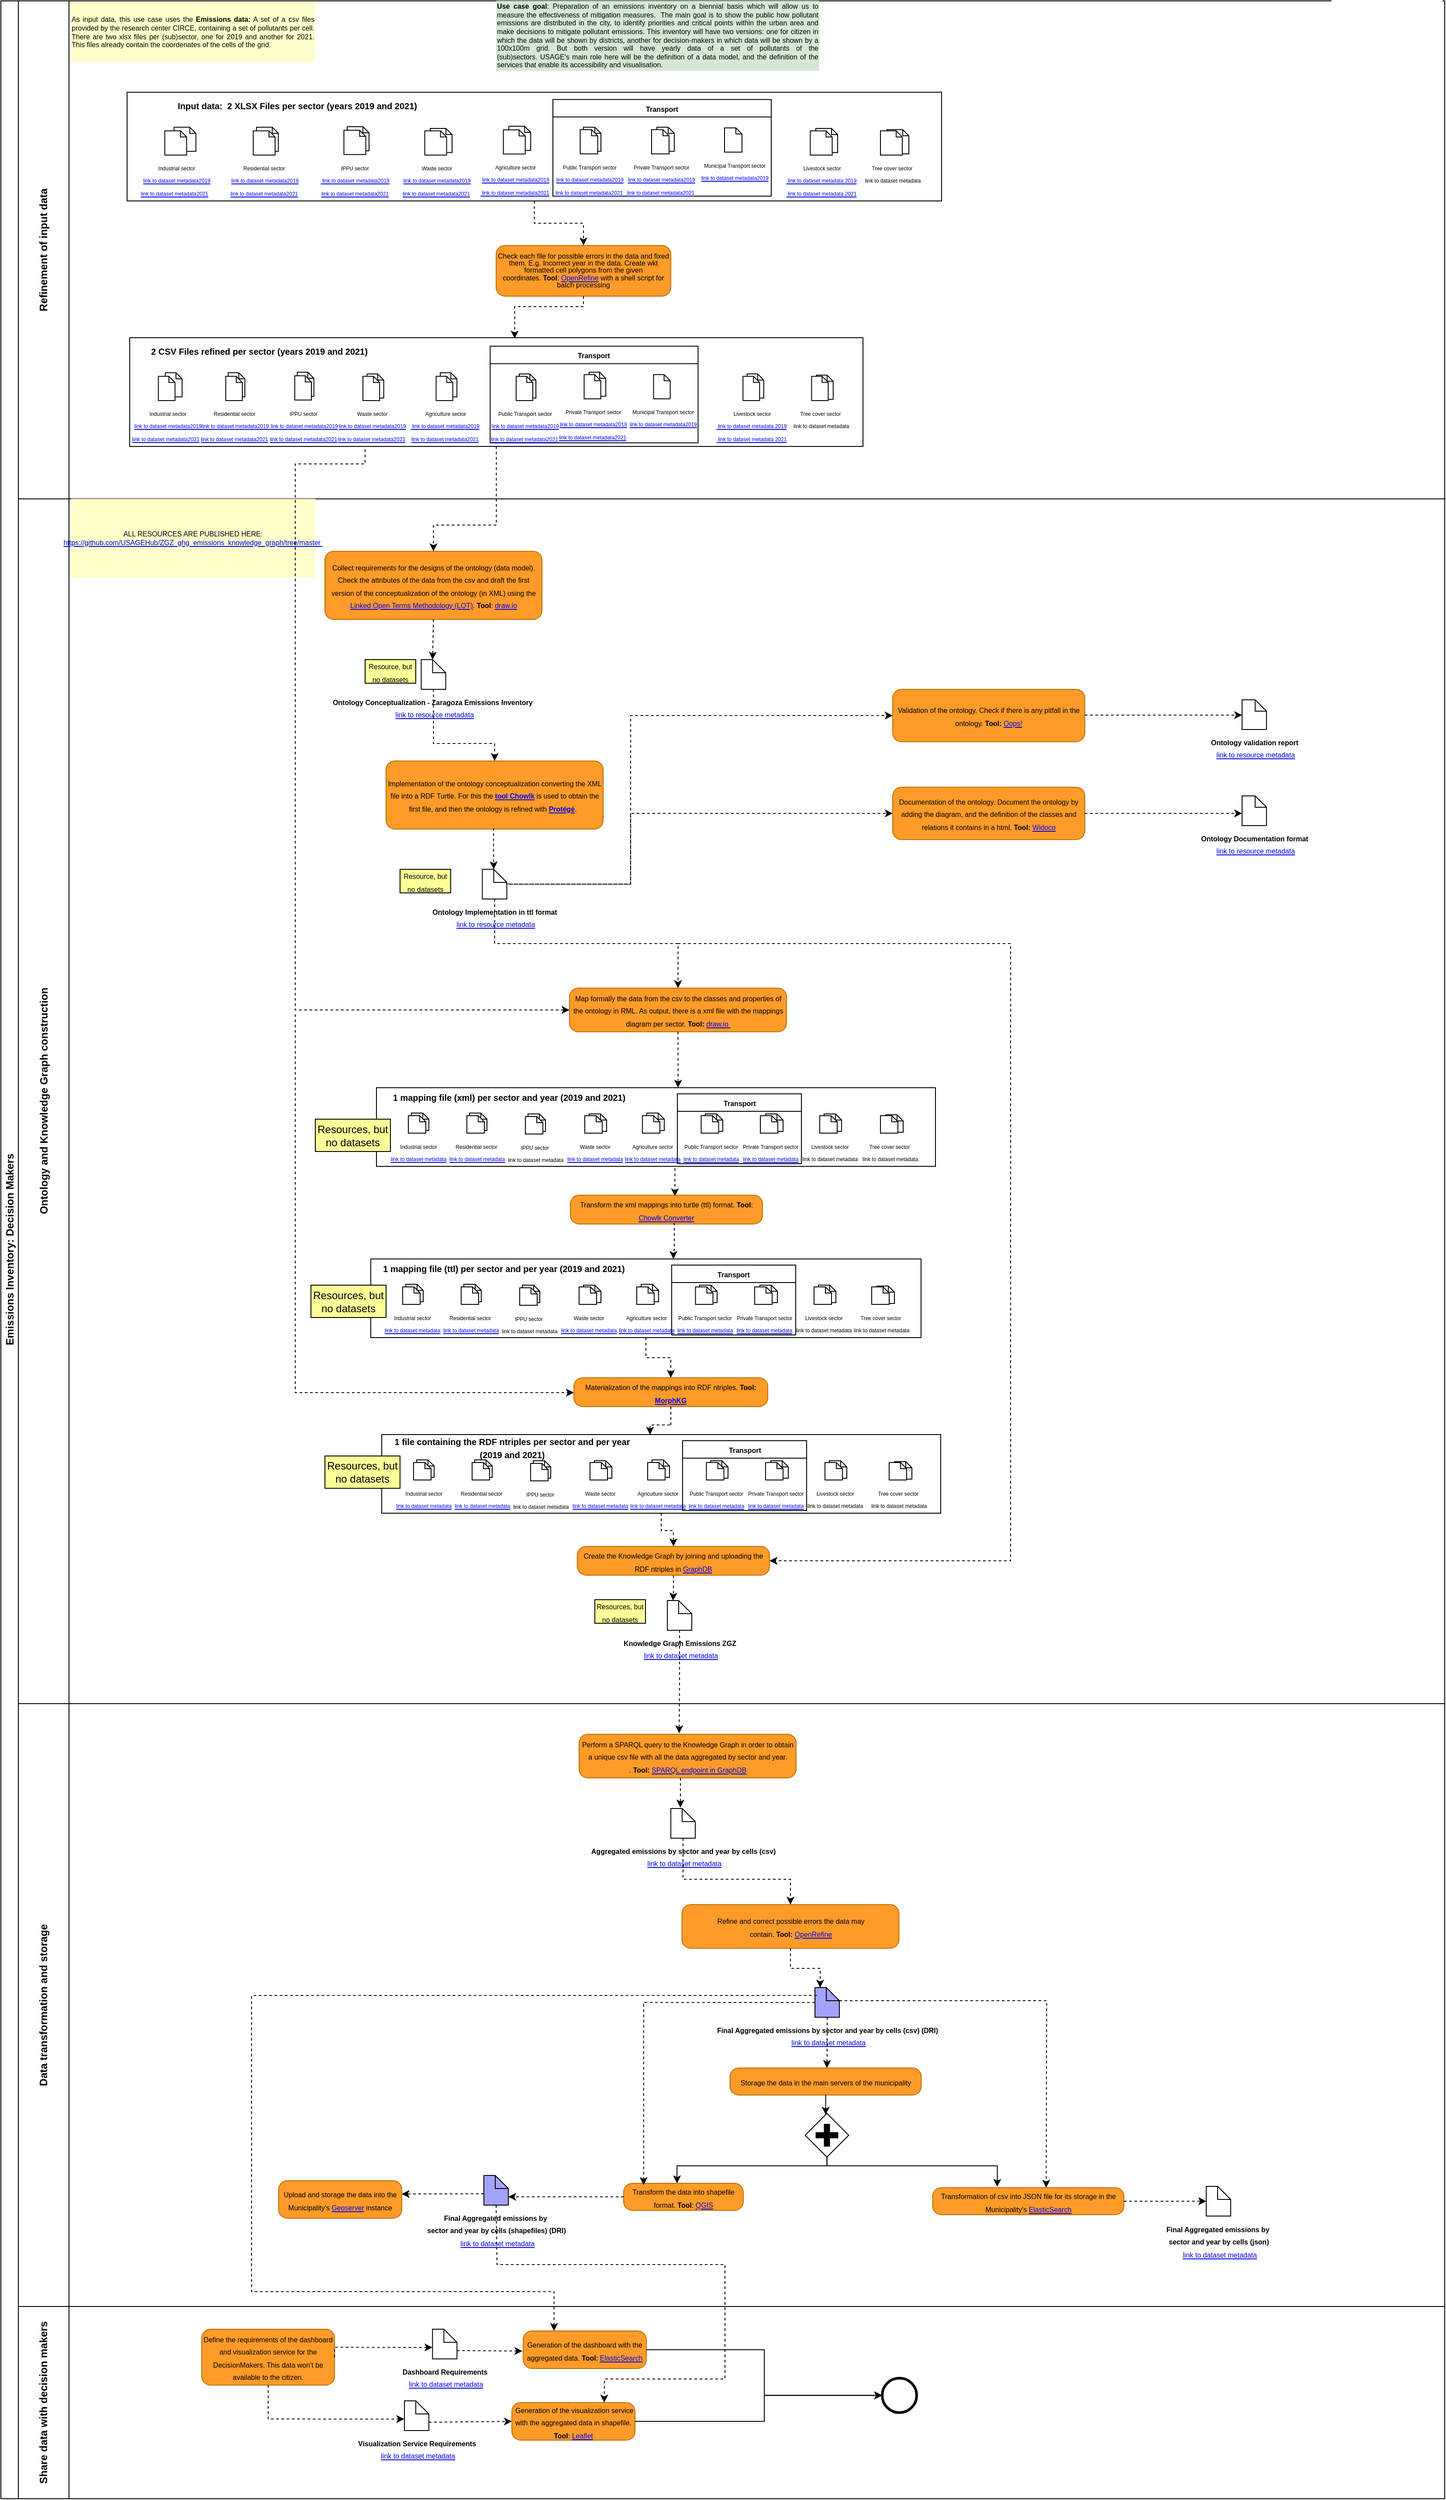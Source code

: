 <mxfile version="26.2.2" pages="2">
  <diagram name="DecisionMakers-EmissionInventory-ZGZ" id="yITqx3BHYA7Q2pvuCm3x">
    <mxGraphModel grid="1" page="1" gridSize="10" guides="1" tooltips="1" connect="1" arrows="1" fold="1" pageScale="1" pageWidth="1169" pageHeight="827" math="0" shadow="0">
      <root>
        <mxCell id="gUWtP375bY4jK0gCFB5f-0" />
        <mxCell id="gUWtP375bY4jK0gCFB5f-1" parent="gUWtP375bY4jK0gCFB5f-0" />
        <mxCell id="gUWtP375bY4jK0gCFB5f-2" value="Emissions Inventory: Decision Makers" style="swimlane;html=1;childLayout=stackLayout;resizeParent=1;resizeParentMax=0;horizontal=0;startSize=20;horizontalStack=0;whiteSpace=wrap;" vertex="1" parent="gUWtP375bY4jK0gCFB5f-1">
          <mxGeometry x="93" y="-4510" width="1653" height="2859" as="geometry">
            <mxRectangle x="99" y="-2240" width="40" height="50" as="alternateBounds" />
          </mxGeometry>
        </mxCell>
        <mxCell id="gUWtP375bY4jK0gCFB5f-3" value="Refinement of input data" style="swimlane;html=1;startSize=58;horizontal=0;whiteSpace=wrap;" vertex="1" parent="gUWtP375bY4jK0gCFB5f-2">
          <mxGeometry x="20" width="1633" height="570" as="geometry">
            <mxRectangle x="20" width="1133" height="30" as="alternateBounds" />
          </mxGeometry>
        </mxCell>
        <mxCell id="gUWtP375bY4jK0gCFB5f-5" value="&lt;div style=&quot;text-align: justify;&quot;&gt;&lt;span style=&quot;font-size: 8px;&quot;&gt;As input data, this use case uses the&lt;/span&gt;&lt;b style=&quot;font-size: 8px; background-color: initial;&quot;&gt;&amp;nbsp;Emissions data:&lt;/b&gt;&lt;span style=&quot;font-size: 8px; background-color: initial;&quot;&gt; A set of a csv files provided by the research center CIRCE, containing a set of pollutants per cell. There are two xlsx files per (sub)sector, one for 2019 and another for 2021. This files already contain the coordenates of the cells of the grid.&lt;/span&gt;&lt;/div&gt;&lt;div style=&quot;text-align: justify;&quot;&gt;&lt;/div&gt;" style="text;html=1;strokeColor=none;fillColor=#FFFFCC;align=center;verticalAlign=middle;rounded=0;whiteSpace=wrap;spacing=2;fontSize=6;labelBackgroundColor=none;" vertex="1" parent="gUWtP375bY4jK0gCFB5f-3">
          <mxGeometry x="60" y="1" width="280" height="69" as="geometry" />
        </mxCell>
        <mxCell id="gUWtP375bY4jK0gCFB5f-6" value="" style="group" connectable="0" vertex="1" parent="gUWtP375bY4jK0gCFB5f-3">
          <mxGeometry x="137" y="99" width="1038" height="130" as="geometry" />
        </mxCell>
        <mxCell id="gUWtP375bY4jK0gCFB5f-7" value="&lt;div&gt;&lt;br&gt;&lt;/div&gt;&lt;div&gt;&lt;br&gt;&lt;/div&gt;&lt;div&gt;&lt;br&gt;&lt;/div&gt;" style="rounded=0;whiteSpace=wrap;html=1;" vertex="1" parent="gUWtP375bY4jK0gCFB5f-6">
          <mxGeometry x="-12.51" y="5.53" width="932.51" height="124.47" as="geometry" />
        </mxCell>
        <mxCell id="gUWtP375bY4jK0gCFB5f-9" value="&lt;b&gt;&lt;font style=&quot;font-size: 10px;&quot;&gt;Input data:&amp;nbsp; 2 XLSX Files per sector (years 2019 and 2021)&lt;/font&gt;&lt;/b&gt;" style="text;html=1;align=center;verticalAlign=middle;whiteSpace=wrap;rounded=0;" vertex="1" parent="gUWtP375bY4jK0gCFB5f-6">
          <mxGeometry width="365.176" height="41.489" as="geometry" />
        </mxCell>
        <mxCell id="cuJ28by3qQDjeVqu262e-0" value="" style="group" connectable="0" vertex="1" parent="gUWtP375bY4jK0gCFB5f-6">
          <mxGeometry x="31.89" y="45.638" width="34.392" height="31.809" as="geometry" />
        </mxCell>
        <UserObject label="&lt;div style=&quot;&quot;&gt;&lt;div style=&quot;&quot;&gt;&lt;div&gt;&lt;font style=&quot;font-size: 6px;&quot;&gt;&lt;span style=&quot;font-family: Arial; background-color: initial;&quot;&gt;&amp;nbsp;&lt;/span&gt;&lt;/font&gt;&lt;/div&gt;&lt;/div&gt;&lt;/div&gt;" id="gUWtP375bY4jK0gCFB5f-12">
          <mxCell style="shape=mxgraph.bpmn.data;labelPosition=center;verticalLabelPosition=bottom;align=center;verticalAlign=top;size=7;html=1;" vertex="1" parent="cuJ28by3qQDjeVqu262e-0">
            <mxGeometry x="9.38" width="25.012" height="27.66" as="geometry" />
          </mxCell>
        </UserObject>
        <UserObject label="&lt;div style=&quot;&quot;&gt;&lt;div style=&quot;&quot;&gt;&lt;div&gt;&lt;font style=&quot;font-size: 6px;&quot;&gt;&lt;span style=&quot;font-family: Arial; background-color: initial;&quot;&gt;&amp;nbsp;Industrial sector&lt;/span&gt;&lt;/font&gt;&lt;/div&gt;&lt;div&gt;&lt;span style=&quot;font-size: 6px; background-color: initial; font-family: Arial;&quot;&gt;&amp;nbsp;&lt;/span&gt;&lt;a href=&quot;https://usage.geocat.live/catalogue/srv/eng/catalog.search#/metadata/0a415354-4f2f-4799-bcdf-ca8c07c1386b&quot;&gt;&lt;font face=&quot;Arial&quot;&gt;&lt;span style=&quot;font-size: 6px;&quot;&gt;link to dataset metadata&lt;/span&gt;&lt;/font&gt;&lt;font style=&quot;font-size: 6px;&quot; face=&quot;Arial&quot;&gt;2019&lt;/font&gt;&lt;/a&gt;&lt;/div&gt;&lt;div&gt;&lt;a href=&quot;https://usage.geocat.live/catalogue/srv/eng/catalog.search#/metadata/00274fb5-9208-4a56-b50b-2529bbfabc47&quot;&gt;&lt;font face=&quot;Arial&quot; style=&quot;background-color: initial;&quot;&gt;&lt;span style=&quot;font-size: 6px;&quot;&gt;link to dataset metadata&lt;/span&gt;&lt;/font&gt;&lt;font face=&quot;Arial&quot; style=&quot;background-color: initial; font-size: 6px;&quot;&gt;20&lt;/font&gt;&lt;font face=&quot;Arial&quot;&gt;&lt;span style=&quot;font-size: 6px;&quot;&gt;21&lt;/span&gt;&lt;/font&gt;&lt;/a&gt;&amp;nbsp;&lt;/div&gt;&lt;/div&gt;&lt;/div&gt;" id="gUWtP375bY4jK0gCFB5f-15">
          <mxCell style="shape=mxgraph.bpmn.data;labelPosition=center;verticalLabelPosition=bottom;align=center;verticalAlign=top;size=7;html=1;" vertex="1" parent="cuJ28by3qQDjeVqu262e-0">
            <mxGeometry x="-1.251" y="4.149" width="25.012" height="27.66" as="geometry" />
          </mxCell>
        </UserObject>
        <mxCell id="cuJ28by3qQDjeVqu262e-1" value="" style="group" connectable="0" vertex="1" parent="gUWtP375bY4jK0gCFB5f-6">
          <mxGeometry x="131.939" y="45.638" width="28.764" height="31.809" as="geometry" />
        </mxCell>
        <UserObject label="&lt;div style=&quot;&quot;&gt;&lt;div style=&quot;&quot;&gt;&lt;div&gt;&lt;font style=&quot;font-size: 6px;&quot;&gt;&lt;span style=&quot;font-family: Arial; background-color: initial;&quot;&gt;&amp;nbsp;&lt;/span&gt;&lt;/font&gt;&lt;/div&gt;&lt;/div&gt;&lt;/div&gt;" id="gUWtP375bY4jK0gCFB5f-17">
          <mxCell style="shape=mxgraph.bpmn.data;labelPosition=center;verticalLabelPosition=bottom;align=center;verticalAlign=top;size=7;html=1;" vertex="1" parent="cuJ28by3qQDjeVqu262e-1">
            <mxGeometry x="3.752" width="25.012" height="27.66" as="geometry" />
          </mxCell>
        </UserObject>
        <UserObject label="&lt;div style=&quot;&quot;&gt;&lt;div style=&quot;&quot;&gt;&lt;div&gt;&lt;span style=&quot;background-color: initial; font-size: 6px;&quot;&gt;&lt;font face=&quot;Arial&quot;&gt;Residential sector&lt;/font&gt;&lt;/span&gt;&lt;/div&gt;&lt;div&gt;&lt;span style=&quot;background-color: initial; font-size: 6px; font-family: Arial;&quot;&gt;&amp;nbsp;&lt;/span&gt;&lt;a href=&quot;https://usage.geocat.live/catalogue/srv/eng/catalog.search#/metadata/84743b7b-db2c-4a72-9ba0-3ace8f1ec37c&quot;&gt;&lt;font face=&quot;Arial&quot;&gt;&lt;span style=&quot;font-size: 6px;&quot;&gt;link to dataset metadata&lt;/span&gt;&lt;/font&gt;&lt;font style=&quot;font-size: 6px;&quot; face=&quot;Arial&quot;&gt;2019&lt;/font&gt;&lt;/a&gt;&lt;br&gt;&lt;/div&gt;&lt;div&gt;&lt;a href=&quot;https://usage.geocat.live/catalogue/srv/eng/catalog.search#/metadata/f62e0b66-9309-4fc2-b230-ea6b2c0549a9&quot;&gt;&lt;font style=&quot;color: rgb(0, 0, 238);&quot; face=&quot;Arial&quot;&gt;&lt;span style=&quot;font-size: 6px;&quot;&gt;link to dataset metadata&lt;/span&gt;&lt;/font&gt;&lt;font style=&quot;color: rgb(0, 0, 238); font-size: 6px;&quot; face=&quot;Arial&quot;&gt;2021&lt;/font&gt;&lt;/a&gt;&lt;br&gt;&lt;/div&gt;&lt;/div&gt;&lt;/div&gt;" id="gUWtP375bY4jK0gCFB5f-18">
          <mxCell style="shape=mxgraph.bpmn.data;labelPosition=center;verticalLabelPosition=bottom;align=center;verticalAlign=top;size=7;html=1;" vertex="1" parent="cuJ28by3qQDjeVqu262e-1">
            <mxGeometry y="4.149" width="25.012" height="27.66" as="geometry" />
          </mxCell>
        </UserObject>
        <mxCell id="cuJ28by3qQDjeVqu262e-2" value="" style="group" connectable="0" vertex="1" parent="gUWtP375bY4jK0gCFB5f-6">
          <mxGeometry x="235.739" y="45.021" width="28.764" height="31.809" as="geometry" />
        </mxCell>
        <UserObject label="&lt;div style=&quot;&quot;&gt;&lt;div style=&quot;&quot;&gt;&lt;div&gt;&lt;font style=&quot;font-size: 6px;&quot;&gt;&lt;span style=&quot;font-family: Arial; background-color: initial;&quot;&gt;&amp;nbsp;&lt;/span&gt;&lt;/font&gt;&lt;/div&gt;&lt;/div&gt;&lt;/div&gt;" id="gUWtP375bY4jK0gCFB5f-23">
          <mxCell style="shape=mxgraph.bpmn.data;labelPosition=center;verticalLabelPosition=bottom;align=center;verticalAlign=top;size=7;html=1;" vertex="1" parent="cuJ28by3qQDjeVqu262e-2">
            <mxGeometry x="3.752" width="25.012" height="27.66" as="geometry" />
          </mxCell>
        </UserObject>
        <UserObject label="&lt;div style=&quot;&quot;&gt;&lt;div style=&quot;&quot;&gt;&lt;div&gt;&lt;font style=&quot;font-size: 6px;&quot;&gt;&lt;span style=&quot;font-family: Arial; background-color: initial;&quot;&gt;IPPU sector&lt;/span&gt;&lt;/font&gt;&lt;/div&gt;&lt;div&gt;&lt;font style=&quot;font-size: 6px;&quot;&gt;&lt;a href=&quot;https://usage.geocat.live/catalogue/srv/eng/catalog.search#/metadata/ef69d372-c528-42bc-9aac-015c73b9371f&quot;&gt;&lt;span style=&quot;background-color: initial; font-family: Arial;&quot;&gt;&amp;nbsp;&lt;/span&gt;link to dataset metadata2019&lt;/a&gt;&lt;/font&gt;&lt;/div&gt;&lt;div&gt;&lt;a href=&quot;https://usage.geocat.live/catalogue/srv/eng/catalog.search#/metadata/bc6d6348-2507-409c-b47f-0cdb7efd1176&quot;&gt;&lt;span style=&quot;font-size: 6px;&quot;&gt;link to dataset metadata20&lt;/span&gt;&lt;font face=&quot;Arial&quot; style=&quot;font-size: 6px;&quot;&gt;21&lt;/font&gt;&lt;/a&gt;&lt;br&gt;&lt;/div&gt;&lt;/div&gt;&lt;/div&gt;" id="gUWtP375bY4jK0gCFB5f-24">
          <mxCell style="shape=mxgraph.bpmn.data;labelPosition=center;verticalLabelPosition=bottom;align=center;verticalAlign=top;size=7;html=1;" vertex="1" parent="cuJ28by3qQDjeVqu262e-2">
            <mxGeometry y="4.149" width="25.012" height="27.66" as="geometry" />
          </mxCell>
        </UserObject>
        <mxCell id="cuJ28by3qQDjeVqu262e-3" value="" style="group" connectable="0" vertex="1" parent="gUWtP375bY4jK0gCFB5f-6">
          <mxGeometry x="328.288" y="47.021" width="31.265" height="30.426" as="geometry" />
        </mxCell>
        <UserObject label="&lt;div style=&quot;&quot;&gt;&lt;div style=&quot;&quot;&gt;&lt;div&gt;&lt;font style=&quot;font-size: 6px;&quot;&gt;&lt;span style=&quot;font-family: Arial; background-color: initial;&quot;&gt;&amp;nbsp;&lt;/span&gt;&lt;/font&gt;&lt;/div&gt;&lt;/div&gt;&lt;/div&gt;" id="gUWtP375bY4jK0gCFB5f-25">
          <mxCell style="shape=mxgraph.bpmn.data;labelPosition=center;verticalLabelPosition=bottom;align=center;verticalAlign=top;size=7;html=1;" vertex="1" parent="cuJ28by3qQDjeVqu262e-3">
            <mxGeometry x="6.253" width="25.012" height="27.66" as="geometry" />
          </mxCell>
        </UserObject>
        <UserObject label="&lt;div style=&quot;&quot;&gt;&lt;div style=&quot;&quot;&gt;&lt;div&gt;&lt;font style=&quot;font-size: 6px;&quot;&gt;&lt;span style=&quot;font-family: Arial; background-color: initial;&quot;&gt;&amp;nbsp;Waste sector&lt;/span&gt;&lt;/font&gt;&lt;/div&gt;&lt;div&gt;&lt;span style=&quot;font-size: 6px; background-color: initial; font-family: Arial;&quot;&gt;&amp;nbsp;&lt;/span&gt;&lt;a href=&quot;https://usage.geocat.live/catalogue/srv/eng/catalog.search#/metadata/fcfab35e-4f9e-4136-b0e7-bd87b8757663&quot;&gt;&lt;font face=&quot;Arial&quot;&gt;&lt;span style=&quot;font-size: 6px;&quot;&gt;link to dataset metadata&lt;/span&gt;&lt;/font&gt;&lt;font style=&quot;font-size: 6px;&quot; face=&quot;Arial&quot;&gt;2019&lt;/font&gt;&lt;/a&gt;&lt;/div&gt;&lt;div&gt;&lt;a href=&quot;https://usage.geocat.live/catalogue/srv/eng/catalog.search#/metadata/cc655ef8-2dbc-427c-98ca-b612098ac533&quot;&gt;&lt;font face=&quot;Arial&quot;&gt;&lt;span style=&quot;font-size: 6px;&quot;&gt;link to dataset metadata&lt;/span&gt;&lt;/font&gt;&lt;font face=&quot;Arial&quot; style=&quot;font-size: 6px;&quot;&gt;20&lt;/font&gt;&lt;font style=&quot;font-size: 6px;&quot; face=&quot;Arial&quot;&gt;21&lt;/font&gt;&lt;/a&gt;&lt;br&gt;&lt;/div&gt;&lt;/div&gt;&lt;/div&gt;" id="gUWtP375bY4jK0gCFB5f-26">
          <mxCell style="shape=mxgraph.bpmn.data;labelPosition=center;verticalLabelPosition=bottom;align=center;verticalAlign=top;size=7;html=1;" vertex="1" parent="cuJ28by3qQDjeVqu262e-3">
            <mxGeometry y="2.766" width="25.012" height="27.66" as="geometry" />
          </mxCell>
        </UserObject>
        <mxCell id="cuJ28by3qQDjeVqu262e-8" value="" style="group" connectable="0" vertex="1" parent="gUWtP375bY4jK0gCFB5f-6">
          <mxGeometry x="769.746" y="47.021" width="31.265" height="30.426" as="geometry" />
        </mxCell>
        <UserObject label="&lt;div style=&quot;&quot;&gt;&lt;div style=&quot;&quot;&gt;&lt;div&gt;&lt;font style=&quot;font-size: 6px;&quot;&gt;&lt;span style=&quot;font-family: Arial; background-color: initial;&quot;&gt;&amp;nbsp;&lt;/span&gt;&lt;/font&gt;&lt;/div&gt;&lt;/div&gt;&lt;/div&gt;" id="gUWtP375bY4jK0gCFB5f-27">
          <mxCell style="shape=mxgraph.bpmn.data;labelPosition=center;verticalLabelPosition=bottom;align=center;verticalAlign=top;size=7;html=1;" vertex="1" parent="cuJ28by3qQDjeVqu262e-8">
            <mxGeometry x="6.253" width="25.012" height="27.66" as="geometry" />
          </mxCell>
        </UserObject>
        <UserObject label="&lt;div style=&quot;&quot;&gt;&lt;div style=&quot;&quot;&gt;&lt;div&gt;&lt;font style=&quot;font-size: 6px;&quot;&gt;&lt;span style=&quot;font-family: Arial; background-color: initial;&quot;&gt;&amp;nbsp;Livestock sector&lt;/span&gt;&lt;/font&gt;&lt;/div&gt;&lt;div&gt;&lt;font style=&quot;font-size: 6px;&quot;&gt;&lt;a href=&quot;https://usage.geocat.live/catalogue/srv/eng/catalog.search#/metadata/ccad07bb-cfe4-4ec2-924f-c482dea19d08&quot;&gt;&lt;span style=&quot;background-color: initial; font-family: Arial;&quot;&gt;&amp;nbsp;&lt;/span&gt;link to dataset metadata 2019&lt;/a&gt;&lt;/font&gt;&lt;/div&gt;&lt;div&gt;&lt;a href=&quot;https://usage.geocat.live/catalogue/srv/eng/catalog.search#/metadata/1d48aa53-ed8d-4fec-bbf1-74581396a888&quot;&gt;&lt;span style=&quot;font-size: 6px; background-color: initial; font-family: Arial;&quot;&gt;&amp;nbsp;&lt;/span&gt;&lt;span style=&quot;font-size: 6px;&quot;&gt;link to dataset metadata 20&lt;/span&gt;&lt;font face=&quot;Arial&quot; style=&quot;font-size: 6px;&quot;&gt;21&lt;/font&gt;&lt;/a&gt;&lt;br&gt;&lt;/div&gt;&lt;/div&gt;&lt;/div&gt;" id="gUWtP375bY4jK0gCFB5f-28">
          <mxCell style="shape=mxgraph.bpmn.data;labelPosition=center;verticalLabelPosition=bottom;align=center;verticalAlign=top;size=7;html=1;" vertex="1" parent="cuJ28by3qQDjeVqu262e-8">
            <mxGeometry y="2.766" width="25.012" height="27.66" as="geometry" />
          </mxCell>
        </UserObject>
        <mxCell id="cuJ28by3qQDjeVqu262e-9" value="" style="group" connectable="0" vertex="1" parent="gUWtP375bY4jK0gCFB5f-6">
          <mxGeometry x="850.0" y="48.404" width="32.516" height="29.043" as="geometry" />
        </mxCell>
        <UserObject label="&lt;div style=&quot;&quot;&gt;&lt;div style=&quot;&quot;&gt;&lt;div&gt;&lt;font style=&quot;font-size: 6px;&quot;&gt;&lt;span style=&quot;font-family: Arial; background-color: initial;&quot;&gt;&amp;nbsp;&lt;/span&gt;&lt;/font&gt;&lt;/div&gt;&lt;/div&gt;&lt;/div&gt;" id="gUWtP375bY4jK0gCFB5f-29">
          <mxCell style="shape=mxgraph.bpmn.data;labelPosition=center;verticalLabelPosition=bottom;align=center;verticalAlign=top;size=7;html=1;" vertex="1" parent="cuJ28by3qQDjeVqu262e-9">
            <mxGeometry x="7.504" width="25.012" height="27.66" as="geometry" />
          </mxCell>
        </UserObject>
        <UserObject label="&lt;div style=&quot;&quot;&gt;&lt;div style=&quot;&quot;&gt;&lt;div&gt;&lt;font style=&quot;font-size: 6px;&quot;&gt;&lt;span style=&quot;font-family: Arial; background-color: initial;&quot;&gt;Tree cover sector&lt;/span&gt;&lt;/font&gt;&lt;/div&gt;&lt;div&gt;&lt;font style=&quot;font-size: 6px;&quot;&gt;&lt;span style=&quot;background-color: initial; font-family: Arial;&quot;&gt;&amp;nbsp;&lt;/span&gt;link to dataset metadata&lt;/font&gt;&lt;/div&gt;&lt;/div&gt;&lt;/div&gt;" id="gUWtP375bY4jK0gCFB5f-30">
          <mxCell style="shape=mxgraph.bpmn.data;labelPosition=center;verticalLabelPosition=bottom;align=center;verticalAlign=top;size=7;html=1;" vertex="1" parent="cuJ28by3qQDjeVqu262e-9">
            <mxGeometry y="1.383" width="25.012" height="27.66" as="geometry" />
          </mxCell>
        </UserObject>
        <mxCell id="cuJ28by3qQDjeVqu262e-4" value="" style="group" connectable="0" vertex="1" parent="gUWtP375bY4jK0gCFB5f-6">
          <mxGeometry x="418.341" y="44.468" width="31.265" height="31.809" as="geometry" />
        </mxCell>
        <UserObject label="&lt;div style=&quot;&quot;&gt;&lt;div style=&quot;&quot;&gt;&lt;div&gt;&lt;font style=&quot;font-size: 6px;&quot;&gt;&lt;span style=&quot;font-family: Arial; background-color: initial;&quot;&gt;&amp;nbsp;&lt;/span&gt;&lt;/font&gt;&lt;/div&gt;&lt;/div&gt;&lt;/div&gt;" id="gUWtP375bY4jK0gCFB5f-14">
          <mxCell style="shape=mxgraph.bpmn.data;labelPosition=center;verticalLabelPosition=bottom;align=center;verticalAlign=top;size=7;html=1;" vertex="1" parent="cuJ28by3qQDjeVqu262e-4">
            <mxGeometry x="6.253" width="25.012" height="27.66" as="geometry" />
          </mxCell>
        </UserObject>
        <UserObject label="&lt;div style=&quot;&quot;&gt;&lt;div style=&quot;&quot;&gt;&lt;div&gt;&lt;font style=&quot;font-size: 6px;&quot;&gt;&lt;span style=&quot;font-family: Arial; background-color: initial;&quot;&gt;&amp;nbsp;Agriculture sector&lt;/span&gt;&lt;/font&gt;&lt;/div&gt;&lt;div&gt;&lt;span style=&quot;font-size: 6px; background-color: initial; font-family: Arial;&quot;&gt;&amp;nbsp;&lt;/span&gt;&lt;a href=&quot;https://usage.geocat.live/catalogue/srv/eng/catalog.search#/metadata/10c93405-9338-4c38-8a58-9b284450163f&quot;&gt;&lt;font face=&quot;Arial&quot;&gt;&lt;span style=&quot;font-size: 6px;&quot;&gt;link to dataset metadat&lt;/span&gt;&lt;/font&gt;&lt;font style=&quot;font-size: 6px;&quot; face=&quot;Arial&quot;&gt;a2019&lt;/font&gt;&lt;/a&gt;&lt;/div&gt;&lt;div&gt;&lt;div&gt;&lt;a href=&quot;https://usage.geocat.live/catalogue/srv/eng/catalog.search#/metadata/10c93405-9338-4c38-8a58-9b284450163f&quot;&gt;&lt;span style=&quot;font-size: 6px; background-color: initial; font-family: Arial;&quot;&gt;&amp;nbsp;&lt;/span&gt;&lt;font face=&quot;Arial&quot;&gt;&lt;span style=&quot;font-size: 6px;&quot;&gt;link to dataset metadat&lt;/span&gt;&lt;/font&gt;&lt;font style=&quot;font-size: 6px;&quot; face=&quot;Arial&quot;&gt;a202&lt;/font&gt;&lt;font face=&quot;Arial&quot; style=&quot;font-size: 6px;&quot;&gt;1&lt;/font&gt;&lt;/a&gt;&lt;/div&gt;&lt;div&gt;&lt;br&gt;&lt;/div&gt;&lt;/div&gt;&lt;div&gt;&lt;br&gt;&lt;/div&gt;&lt;/div&gt;&lt;/div&gt;" id="gUWtP375bY4jK0gCFB5f-16">
          <mxCell style="shape=mxgraph.bpmn.data;labelPosition=center;verticalLabelPosition=bottom;align=center;verticalAlign=top;size=7;html=1;" vertex="1" parent="cuJ28by3qQDjeVqu262e-4">
            <mxGeometry y="4.149" width="25.012" height="27.66" as="geometry" />
          </mxCell>
        </UserObject>
        <mxCell id="cuJ28by3qQDjeVqu262e-50" value="&lt;b&gt;&lt;font style=&quot;font-size: 8px;&quot;&gt;Transport&lt;/font&gt;&lt;/b&gt;" style="swimlane;fontStyle=0;childLayout=stackLayout;horizontal=1;startSize=20;fillColor=none;horizontalStack=0;resizeParent=1;resizeParentMax=0;resizeLast=0;collapsible=1;marginBottom=0;whiteSpace=wrap;html=1;container=0;" vertex="1" parent="gUWtP375bY4jK0gCFB5f-6">
          <mxGeometry x="475" y="13.833" width="250" height="110.64" as="geometry" />
        </mxCell>
        <mxCell id="cuJ28by3qQDjeVqu262e-51" value="" style="group" connectable="0" vertex="1" parent="gUWtP375bY4jK0gCFB5f-6">
          <mxGeometry x="509.25" y="45.641" width="24.75" height="30.426" as="geometry" />
        </mxCell>
        <UserObject label="&lt;div style=&quot;&quot;&gt;&lt;div style=&quot;&quot;&gt;&lt;div&gt;&lt;font style=&quot;font-size: 6px;&quot;&gt;&lt;span style=&quot;font-family: Arial; background-color: initial;&quot;&gt;&amp;nbsp;&lt;/span&gt;&lt;/font&gt;&lt;/div&gt;&lt;/div&gt;&lt;/div&gt;" id="cuJ28by3qQDjeVqu262e-52">
          <mxCell style="shape=mxgraph.bpmn.data;labelPosition=center;verticalLabelPosition=bottom;align=center;verticalAlign=top;size=7;html=1;" vertex="1" parent="cuJ28by3qQDjeVqu262e-51">
            <mxGeometry x="0.75" width="20" height="27.66" as="geometry" />
          </mxCell>
        </UserObject>
        <UserObject label="&lt;div style=&quot;&quot;&gt;&lt;div style=&quot;&quot;&gt;&lt;div&gt;&lt;font style=&quot;font-size: 6px;&quot;&gt;&lt;span style=&quot;font-family: Arial; background-color: initial;&quot;&gt;&amp;nbsp;Public Transport sector&lt;/span&gt;&lt;/font&gt;&lt;/div&gt;&lt;div&gt;&lt;span style=&quot;font-size: 6px; background-color: initial; font-family: Arial;&quot;&gt;&amp;nbsp;&lt;/span&gt;&lt;a href=&quot;https://usage.geocat.live/catalogue/srv/eng/catalog.search#/metadata/9c77f243-d62a-475d-8819-3deb40bc1aa1&quot;&gt;&lt;font face=&quot;Arial&quot;&gt;&lt;span style=&quot;font-size: 6px;&quot;&gt;link to dataset metadata&lt;/span&gt;&lt;/font&gt;&lt;font style=&quot;font-size: 6px;&quot; face=&quot;Arial&quot;&gt;2019&lt;/font&gt;&lt;/a&gt;&lt;/div&gt;&lt;div&gt;&lt;a href=&quot;https://usage.geocat.live/catalogue/srv/eng/catalog.search#/metadata/9752cddd-1c4e-4de8-9051-fd751c8dc8b4&quot;&gt;&lt;font face=&quot;Arial&quot;&gt;&lt;span style=&quot;font-size: 6px;&quot;&gt;link to dataset metadata&lt;/span&gt;&lt;/font&gt;&lt;font face=&quot;Arial&quot; style=&quot;font-size: 6px;&quot;&gt;20&lt;/font&gt;&lt;font style=&quot;font-size: 6px;&quot; face=&quot;Arial&quot;&gt;21&lt;/font&gt;&lt;/a&gt;&lt;br&gt;&lt;/div&gt;&lt;/div&gt;&lt;/div&gt;" id="cuJ28by3qQDjeVqu262e-53">
          <mxCell style="shape=mxgraph.bpmn.data;labelPosition=center;verticalLabelPosition=bottom;align=center;verticalAlign=top;size=7;html=1;" vertex="1" parent="cuJ28by3qQDjeVqu262e-51">
            <mxGeometry x="-3" y="2.766" width="20" height="27.66" as="geometry" />
          </mxCell>
        </UserObject>
        <mxCell id="cuJ28by3qQDjeVqu262e-54" value="" style="group" connectable="0" vertex="1" parent="gUWtP375bY4jK0gCFB5f-6">
          <mxGeometry x="588" y="45.641" width="26" height="30.426" as="geometry" />
        </mxCell>
        <UserObject label="&lt;div style=&quot;&quot;&gt;&lt;div style=&quot;&quot;&gt;&lt;div&gt;&lt;font style=&quot;font-size: 6px;&quot;&gt;&lt;span style=&quot;font-family: Arial; background-color: initial;&quot;&gt;&amp;nbsp;&lt;/span&gt;&lt;/font&gt;&lt;/div&gt;&lt;/div&gt;&lt;/div&gt;" id="cuJ28by3qQDjeVqu262e-55">
          <mxCell style="shape=mxgraph.bpmn.data;labelPosition=center;verticalLabelPosition=bottom;align=center;verticalAlign=top;size=7;html=1;" vertex="1" parent="cuJ28by3qQDjeVqu262e-54">
            <mxGeometry x="6" width="20" height="27.66" as="geometry" />
          </mxCell>
        </UserObject>
        <UserObject label="&lt;div style=&quot;&quot;&gt;&lt;div style=&quot;&quot;&gt;&lt;div&gt;&lt;font style=&quot;font-size: 6px;&quot;&gt;&lt;span style=&quot;font-family: Arial; background-color: initial;&quot;&gt;&amp;nbsp;Private Transport sector&lt;/span&gt;&lt;/font&gt;&lt;/div&gt;&lt;div&gt;&lt;span style=&quot;font-size: 6px; background-color: initial; font-family: Arial;&quot;&gt;&amp;nbsp;&lt;/span&gt;&lt;a href=&quot;https://usage.geocat.live/catalogue/srv/eng/catalog.search#/metadata/f8a44df1-1cd6-4aa6-8471-9af338336e5e&quot;&gt;&lt;font face=&quot;Arial&quot;&gt;&lt;span style=&quot;font-size: 6px;&quot;&gt;link to dataset metadat&lt;/span&gt;&lt;/font&gt;&lt;font style=&quot;font-size: 6px;&quot; face=&quot;Arial&quot;&gt;a2019&lt;/font&gt;&lt;/a&gt;&lt;/div&gt;&lt;div&gt;&lt;a href=&quot;https://usage.geocat.live/catalogue/srv/eng/catalog.search#/metadata/a2c9f20d-36c4-452c-914e-edfe5164d3b7&quot;&gt;&lt;font face=&quot;Arial&quot;&gt;&lt;span style=&quot;font-size: 6px;&quot;&gt;link to dataset metadat&lt;/span&gt;&lt;/font&gt;&lt;font face=&quot;Arial&quot; style=&quot;font-size: 6px;&quot;&gt;a20&lt;/font&gt;&lt;font style=&quot;font-size: 6px;&quot; face=&quot;Arial&quot;&gt;21&lt;/font&gt;&lt;/a&gt;&lt;br&gt;&lt;/div&gt;&lt;div&gt;&lt;br&gt;&lt;/div&gt;&lt;div&gt;&lt;br&gt;&lt;/div&gt;&lt;/div&gt;&lt;/div&gt;" id="cuJ28by3qQDjeVqu262e-56">
          <mxCell style="shape=mxgraph.bpmn.data;labelPosition=center;verticalLabelPosition=bottom;align=center;verticalAlign=top;size=7;html=1;" vertex="1" parent="cuJ28by3qQDjeVqu262e-54">
            <mxGeometry y="2.766" width="20" height="27.66" as="geometry" />
          </mxCell>
        </UserObject>
        <mxCell id="cuJ28by3qQDjeVqu262e-57" value="" style="group" connectable="0" vertex="1" parent="gUWtP375bY4jK0gCFB5f-6">
          <mxGeometry x="671.5" y="43.641" width="26" height="30.426" as="geometry" />
        </mxCell>
        <UserObject label="&lt;div style=&quot;&quot;&gt;&lt;div style=&quot;&quot;&gt;&lt;div&gt;&lt;font style=&quot;font-size: 6px;&quot;&gt;&lt;span style=&quot;font-family: Arial; background-color: initial;&quot;&gt;&amp;nbsp;Municipal Transport sector&lt;/span&gt;&lt;/font&gt;&lt;/div&gt;&lt;div&gt;&lt;span style=&quot;font-size: 6px; background-color: initial; font-family: Arial;&quot;&gt;&amp;nbsp;&lt;/span&gt;&lt;a href=&quot;https://usage.geocat.live/catalogue/srv/eng/catalog.search#/metadata/6f07556b-4323-4677-9dc7-2b7236ac007d&quot;&gt;&lt;font face=&quot;Arial&quot;&gt;&lt;span style=&quot;font-size: 6px;&quot;&gt;link to dataset metadat&lt;/span&gt;&lt;/font&gt;&lt;font face=&quot;Arial&quot; style=&quot;font-size: 6px;&quot;&gt;a2019&lt;/font&gt;&lt;/a&gt;&lt;/div&gt;&lt;div&gt;&lt;br&gt;&lt;/div&gt;&lt;div&gt;&lt;br&gt;&lt;/div&gt;&lt;/div&gt;&lt;/div&gt;" id="cuJ28by3qQDjeVqu262e-58">
          <mxCell style="shape=mxgraph.bpmn.data;labelPosition=center;verticalLabelPosition=bottom;align=center;verticalAlign=top;size=7;html=1;" vertex="1" parent="cuJ28by3qQDjeVqu262e-57">
            <mxGeometry y="2.766" width="20" height="27.66" as="geometry" />
          </mxCell>
        </UserObject>
        <mxCell id="gUWtP375bY4jK0gCFB5f-31" style="edgeStyle=orthogonalEdgeStyle;rounded=0;orthogonalLoop=1;jettySize=auto;html=1;dashed=1;entryX=0.5;entryY=0;entryDx=0;entryDy=0;entryPerimeter=0;" edge="1" parent="gUWtP375bY4jK0gCFB5f-3" source="gUWtP375bY4jK0gCFB5f-7" target="gUWtP375bY4jK0gCFB5f-39">
          <mxGeometry relative="1" as="geometry">
            <mxPoint x="445.32" y="230.992" as="sourcePoint" />
            <mxPoint x="415.6" y="253.276" as="targetPoint" />
            <Array as="points" />
          </mxGeometry>
        </mxCell>
        <mxCell id="gUWtP375bY4jK0gCFB5f-39" value="&lt;h6 style=&quot;line-height: 100%;&quot;&gt;&lt;span style=&quot;font-weight: 400;&quot;&gt;Check each file for possible errors in the data and fixed them. E.g. Incorrect year in the data. Create wkt formatted cell polygons from the given coordinates.&amp;nbsp;&lt;/span&gt;Tool&lt;span style=&quot;font-weight: 400;&quot;&gt;: &lt;a href=&quot;https://usage.geocat.live/catalogue/srv/eng/catalog.search#/metadata/ad9205a9-c185-47c8-b3c1-30d0d6c89197&quot;&gt;OpenRefine&lt;/a&gt; with a shell script for batch processing&lt;/span&gt;&lt;/h6&gt;" style="points=[[0.25,0,0],[0.5,0,0],[0.75,0,0],[1,0.25,0],[1,0.5,0],[1,0.75,0],[0.75,1,0],[0.5,1,0],[0.25,1,0],[0,0.75,0],[0,0.5,0],[0,0.25,0]];shape=mxgraph.bpmn.task;whiteSpace=wrap;rectStyle=rounded;size=10;html=1;container=1;expand=0;collapsible=0;taskMarker=abstract;fillColor=#ff9b29;fontColor=#000000;strokeColor=#BD7000;" vertex="1" parent="gUWtP375bY4jK0gCFB5f-3">
          <mxGeometry x="547" y="280" width="200" height="58" as="geometry" />
        </mxCell>
        <mxCell id="gUWtP375bY4jK0gCFB5f-68" style="edgeStyle=orthogonalEdgeStyle;rounded=0;orthogonalLoop=1;jettySize=auto;html=1;dashed=1;entryX=0.525;entryY=0.008;entryDx=0;entryDy=0;entryPerimeter=0;" edge="1" parent="gUWtP375bY4jK0gCFB5f-3" source="gUWtP375bY4jK0gCFB5f-39" target="cuJ28by3qQDjeVqu262e-12">
          <mxGeometry relative="1" as="geometry">
            <mxPoint x="358.19" y="316" as="sourcePoint" />
            <mxPoint x="360" y="344" as="targetPoint" />
            <Array as="points">
              <mxPoint x="647" y="350" />
            </Array>
          </mxGeometry>
        </mxCell>
        <mxCell id="cuJ28by3qQDjeVqu262e-11" value="" style="group" connectable="0" vertex="1" parent="gUWtP375bY4jK0gCFB5f-3">
          <mxGeometry x="137" y="380" width="933" height="130" as="geometry" />
        </mxCell>
        <mxCell id="cuJ28by3qQDjeVqu262e-12" value="&lt;div&gt;&lt;br&gt;&lt;/div&gt;&lt;div&gt;&lt;br&gt;&lt;/div&gt;&lt;div&gt;&lt;br&gt;&lt;/div&gt;" style="rounded=0;whiteSpace=wrap;html=1;" vertex="1" parent="cuJ28by3qQDjeVqu262e-11">
          <mxGeometry x="-9.52" y="5.53" width="839.52" height="124.47" as="geometry" />
        </mxCell>
        <mxCell id="cuJ28by3qQDjeVqu262e-14" value="&lt;b&gt;&lt;font style=&quot;font-size: 10px;&quot;&gt;2 CSV Files refined per sector (years 2019 and 2021)&lt;/font&gt;&lt;/b&gt;" style="text;html=1;align=center;verticalAlign=middle;whiteSpace=wrap;rounded=0;" vertex="1" parent="cuJ28by3qQDjeVqu262e-11">
          <mxGeometry width="277.996" height="41.489" as="geometry" />
        </mxCell>
        <mxCell id="cuJ28by3qQDjeVqu262e-17" value="" style="group" connectable="0" vertex="1" parent="cuJ28by3qQDjeVqu262e-11">
          <mxGeometry x="24.277" y="45.638" width="26.181" height="31.809" as="geometry" />
        </mxCell>
        <UserObject label="&lt;div style=&quot;&quot;&gt;&lt;div style=&quot;&quot;&gt;&lt;div&gt;&lt;font style=&quot;font-size: 6px;&quot;&gt;&lt;span style=&quot;font-family: Arial; background-color: initial;&quot;&gt;&amp;nbsp;&lt;/span&gt;&lt;/font&gt;&lt;/div&gt;&lt;/div&gt;&lt;/div&gt;" id="cuJ28by3qQDjeVqu262e-18">
          <mxCell style="shape=mxgraph.bpmn.data;labelPosition=center;verticalLabelPosition=bottom;align=center;verticalAlign=top;size=7;html=1;" vertex="1" parent="cuJ28by3qQDjeVqu262e-17">
            <mxGeometry x="7.14" width="19.041" height="27.66" as="geometry" />
          </mxCell>
        </UserObject>
        <UserObject label="&lt;div style=&quot;&quot;&gt;&lt;div style=&quot;&quot;&gt;&lt;div&gt;&lt;font style=&quot;font-size: 6px;&quot;&gt;&lt;span style=&quot;font-family: Arial; background-color: initial;&quot;&gt;&amp;nbsp;Industrial sector&lt;/span&gt;&lt;/font&gt;&lt;/div&gt;&lt;div&gt;&lt;span style=&quot;font-size: 6px; background-color: initial; font-family: Arial;&quot;&gt;&amp;nbsp;&lt;/span&gt;&lt;a href=&quot;https://usage.geocat.live/catalogue/srv/eng/catalog.search#/metadata/48a18809-f89e-4257-b3af-f8b5b7818b7c&quot;&gt;&lt;font face=&quot;Arial&quot;&gt;&lt;span style=&quot;font-size: 6px;&quot;&gt;link to dataset metadata&lt;/span&gt;&lt;/font&gt;&lt;font style=&quot;font-size: 6px;&quot; face=&quot;Arial&quot;&gt;2019&lt;/font&gt;&lt;/a&gt;&lt;/div&gt;&lt;div&gt;&lt;a href=&quot;https://usage.geocat.live/catalogue/srv/eng/catalog.search#/metadata/034a31f1-4d10-4db0-8e3e-89afaf67f7f5&quot;&gt;&lt;font face=&quot;Arial&quot; style=&quot;background-color: initial;&quot;&gt;&lt;span style=&quot;font-size: 6px;&quot;&gt;link to dataset metadata&lt;/span&gt;&lt;/font&gt;&lt;font face=&quot;Arial&quot; style=&quot;background-color: initial; font-size: 6px;&quot;&gt;20&lt;/font&gt;&lt;font face=&quot;Arial&quot;&gt;&lt;span style=&quot;font-size: 6px;&quot;&gt;21&lt;/span&gt;&lt;/font&gt;&lt;/a&gt;&amp;nbsp;&lt;/div&gt;&lt;/div&gt;&lt;/div&gt;" id="cuJ28by3qQDjeVqu262e-19">
          <mxCell style="shape=mxgraph.bpmn.data;labelPosition=center;verticalLabelPosition=bottom;align=center;verticalAlign=top;size=7;html=1;" vertex="1" parent="cuJ28by3qQDjeVqu262e-17">
            <mxGeometry x="-0.952" y="4.149" width="19.041" height="27.66" as="geometry" />
          </mxCell>
        </UserObject>
        <mxCell id="cuJ28by3qQDjeVqu262e-20" value="" style="group" connectable="0" vertex="1" parent="cuJ28by3qQDjeVqu262e-11">
          <mxGeometry x="100.44" y="45.638" width="21.897" height="31.809" as="geometry" />
        </mxCell>
        <UserObject label="&lt;div style=&quot;&quot;&gt;&lt;div style=&quot;&quot;&gt;&lt;div&gt;&lt;font style=&quot;font-size: 6px;&quot;&gt;&lt;span style=&quot;font-family: Arial; background-color: initial;&quot;&gt;&amp;nbsp;&lt;/span&gt;&lt;/font&gt;&lt;/div&gt;&lt;/div&gt;&lt;/div&gt;" id="cuJ28by3qQDjeVqu262e-21">
          <mxCell style="shape=mxgraph.bpmn.data;labelPosition=center;verticalLabelPosition=bottom;align=center;verticalAlign=top;size=7;html=1;" vertex="1" parent="cuJ28by3qQDjeVqu262e-20">
            <mxGeometry x="2.856" width="19.041" height="27.66" as="geometry" />
          </mxCell>
        </UserObject>
        <UserObject label="&lt;div style=&quot;&quot;&gt;&lt;div style=&quot;&quot;&gt;&lt;div&gt;&lt;span style=&quot;background-color: initial; font-size: 6px;&quot;&gt;&lt;font face=&quot;Arial&quot;&gt;Residential sector&lt;/font&gt;&lt;/span&gt;&lt;/div&gt;&lt;div&gt;&lt;span style=&quot;background-color: initial; font-size: 6px; font-family: Arial;&quot;&gt;&amp;nbsp;&lt;/span&gt;&lt;a href=&quot;https://usage.geocat.live/catalogue/srv/eng/catalog.search#/metadata/3d8adbed-233c-4213-928a-aef69880a95b&quot;&gt;&lt;font face=&quot;Arial&quot;&gt;&lt;span style=&quot;font-size: 6px;&quot;&gt;link to dataset metadata&lt;/span&gt;&lt;/font&gt;&lt;font face=&quot;Arial&quot; style=&quot;font-size: 6px;&quot;&gt;2019&lt;/font&gt;&lt;/a&gt;&lt;br&gt;&lt;/div&gt;&lt;div&gt;&lt;a href=&quot;https://usage.geocat.live/catalogue/srv/eng/catalog.search#/metadata/c43d1617-8cc5-47b4-b90b-698b40b651a1&quot;&gt;&lt;font face=&quot;Arial&quot; style=&quot;color: rgb(0, 0, 238);&quot;&gt;&lt;span style=&quot;font-size: 6px;&quot;&gt;link to dataset metadata&lt;/span&gt;&lt;/font&gt;&lt;font face=&quot;Arial&quot; style=&quot;color: rgb(0, 0, 238); font-size: 6px;&quot;&gt;2021&lt;/font&gt;&lt;/a&gt;&lt;br&gt;&lt;/div&gt;&lt;/div&gt;&lt;/div&gt;" id="cuJ28by3qQDjeVqu262e-22">
          <mxCell style="shape=mxgraph.bpmn.data;labelPosition=center;verticalLabelPosition=bottom;align=center;verticalAlign=top;size=7;html=1;" vertex="1" parent="cuJ28by3qQDjeVqu262e-20">
            <mxGeometry y="4.149" width="19.041" height="27.66" as="geometry" />
          </mxCell>
        </UserObject>
        <mxCell id="cuJ28by3qQDjeVqu262e-23" value="" style="group" connectable="0" vertex="1" parent="cuJ28by3qQDjeVqu262e-11">
          <mxGeometry x="179.46" y="45.021" width="21.897" height="31.809" as="geometry" />
        </mxCell>
        <UserObject label="&lt;div style=&quot;&quot;&gt;&lt;div style=&quot;&quot;&gt;&lt;div&gt;&lt;font style=&quot;font-size: 6px;&quot;&gt;&lt;span style=&quot;font-family: Arial; background-color: initial;&quot;&gt;&amp;nbsp;&lt;/span&gt;&lt;/font&gt;&lt;/div&gt;&lt;/div&gt;&lt;/div&gt;" id="cuJ28by3qQDjeVqu262e-24">
          <mxCell style="shape=mxgraph.bpmn.data;labelPosition=center;verticalLabelPosition=bottom;align=center;verticalAlign=top;size=7;html=1;" vertex="1" parent="cuJ28by3qQDjeVqu262e-23">
            <mxGeometry x="2.856" width="19.041" height="27.66" as="geometry" />
          </mxCell>
        </UserObject>
        <UserObject label="&lt;div style=&quot;&quot;&gt;&lt;div style=&quot;&quot;&gt;&lt;div&gt;&lt;font style=&quot;font-size: 6px;&quot;&gt;&lt;span style=&quot;font-family: Arial; background-color: initial;&quot;&gt;IPPU sector&lt;/span&gt;&lt;/font&gt;&lt;/div&gt;&lt;div&gt;&lt;font style=&quot;font-size: 6px;&quot;&gt;&lt;a href=&quot;https://usage.geocat.live/catalogue/srv/eng/catalog.search#/metadata/ee0ba754-0085-4543-a6eb-cc3dbaa73358&quot;&gt;&lt;span style=&quot;background-color: initial; font-family: Arial;&quot;&gt;&amp;nbsp;&lt;/span&gt;link to dataset metadata2019&lt;/a&gt;&lt;/font&gt;&lt;/div&gt;&lt;div&gt;&lt;a href=&quot;https://usage.geocat.live/catalogue/srv/eng/catalog.search#/metadata/4890ea73-99c5-4ad9-b33d-7f98c66739ce&quot;&gt;&lt;span style=&quot;font-size: 6px;&quot;&gt;link to dataset metadata20&lt;/span&gt;&lt;font style=&quot;font-size: 6px;&quot; face=&quot;Arial&quot;&gt;21&lt;/font&gt;&lt;/a&gt;&lt;br&gt;&lt;/div&gt;&lt;/div&gt;&lt;/div&gt;" id="cuJ28by3qQDjeVqu262e-25">
          <mxCell style="shape=mxgraph.bpmn.data;labelPosition=center;verticalLabelPosition=bottom;align=center;verticalAlign=top;size=7;html=1;" vertex="1" parent="cuJ28by3qQDjeVqu262e-23">
            <mxGeometry y="4.149" width="19.041" height="27.66" as="geometry" />
          </mxCell>
        </UserObject>
        <mxCell id="cuJ28by3qQDjeVqu262e-26" value="" style="group" connectable="0" vertex="1" parent="cuJ28by3qQDjeVqu262e-11">
          <mxGeometry x="257.527" y="47.021" width="23.801" height="30.426" as="geometry" />
        </mxCell>
        <UserObject label="&lt;div style=&quot;&quot;&gt;&lt;div style=&quot;&quot;&gt;&lt;div&gt;&lt;font style=&quot;font-size: 6px;&quot;&gt;&lt;span style=&quot;font-family: Arial; background-color: initial;&quot;&gt;&amp;nbsp;&lt;/span&gt;&lt;/font&gt;&lt;/div&gt;&lt;/div&gt;&lt;/div&gt;" id="cuJ28by3qQDjeVqu262e-27">
          <mxCell style="shape=mxgraph.bpmn.data;labelPosition=center;verticalLabelPosition=bottom;align=center;verticalAlign=top;size=7;html=1;" vertex="1" parent="cuJ28by3qQDjeVqu262e-26">
            <mxGeometry x="4.76" width="19.041" height="27.66" as="geometry" />
          </mxCell>
        </UserObject>
        <UserObject label="&lt;div style=&quot;&quot;&gt;&lt;div style=&quot;&quot;&gt;&lt;div&gt;&lt;font style=&quot;font-size: 6px;&quot;&gt;&lt;span style=&quot;font-family: Arial; background-color: initial;&quot;&gt;&amp;nbsp;Waste sector&lt;/span&gt;&lt;/font&gt;&lt;/div&gt;&lt;div&gt;&lt;span style=&quot;font-size: 6px; background-color: initial; font-family: Arial;&quot;&gt;&amp;nbsp;&lt;/span&gt;&lt;a href=&quot;https://usage.geocat.live/catalogue/srv/eng/catalog.search#/metadata/6ede5c22-79d9-411e-8169-0b9db95c588f&quot;&gt;&lt;font face=&quot;Arial&quot;&gt;&lt;span style=&quot;font-size: 6px;&quot;&gt;link to dataset metadata&lt;/span&gt;&lt;/font&gt;&lt;font style=&quot;font-size: 6px;&quot; face=&quot;Arial&quot;&gt;2019&lt;/font&gt;&lt;/a&gt;&lt;/div&gt;&lt;div&gt;&lt;a href=&quot;https://usage.geocat.live/catalogue/srv/eng/catalog.search#/metadata/c3d182c8-c139-4cd7-b11a-6ea3aa2afff8&quot;&gt;&lt;font face=&quot;Arial&quot;&gt;&lt;span style=&quot;font-size: 6px;&quot;&gt;link to dataset metadata&lt;/span&gt;&lt;/font&gt;&lt;font face=&quot;Arial&quot; style=&quot;font-size: 6px;&quot;&gt;20&lt;/font&gt;&lt;font style=&quot;font-size: 6px;&quot; face=&quot;Arial&quot;&gt;21&lt;/font&gt;&lt;/a&gt;&lt;br&gt;&lt;/div&gt;&lt;/div&gt;&lt;/div&gt;" id="cuJ28by3qQDjeVqu262e-28">
          <mxCell style="shape=mxgraph.bpmn.data;labelPosition=center;verticalLabelPosition=bottom;align=center;verticalAlign=top;size=7;html=1;" vertex="1" parent="cuJ28by3qQDjeVqu262e-26">
            <mxGeometry y="2.766" width="19.041" height="27.66" as="geometry" />
          </mxCell>
        </UserObject>
        <mxCell id="cuJ28by3qQDjeVqu262e-29" value="" style="group" connectable="0" vertex="1" parent="cuJ28by3qQDjeVqu262e-11">
          <mxGeometry x="341.307" y="45.638" width="23.801" height="31.809" as="geometry" />
        </mxCell>
        <UserObject label="&lt;div style=&quot;&quot;&gt;&lt;div style=&quot;&quot;&gt;&lt;div&gt;&lt;font style=&quot;font-size: 6px;&quot;&gt;&lt;span style=&quot;font-family: Arial; background-color: initial;&quot;&gt;&amp;nbsp;&lt;/span&gt;&lt;/font&gt;&lt;/div&gt;&lt;/div&gt;&lt;/div&gt;" id="cuJ28by3qQDjeVqu262e-30">
          <mxCell style="shape=mxgraph.bpmn.data;labelPosition=center;verticalLabelPosition=bottom;align=center;verticalAlign=top;size=7;html=1;" vertex="1" parent="cuJ28by3qQDjeVqu262e-29">
            <mxGeometry x="4.76" width="19.041" height="27.66" as="geometry" />
          </mxCell>
        </UserObject>
        <UserObject label="&lt;div style=&quot;&quot;&gt;&lt;div style=&quot;&quot;&gt;&lt;div&gt;&lt;font style=&quot;font-size: 6px;&quot;&gt;&lt;span style=&quot;font-family: Arial; background-color: initial;&quot;&gt;&amp;nbsp;Agriculture sector&lt;/span&gt;&lt;/font&gt;&lt;/div&gt;&lt;div&gt;&lt;a href=&quot;https://usage.geocat.live/catalogue/srv/eng/catalog.search#/metadata/ad9880d0-3cc1-474c-a150-46cf46455192&quot;&gt;&lt;span style=&quot;font-size: 6px; background-color: initial; font-family: Arial;&quot;&gt;&amp;nbsp;&lt;/span&gt;&lt;font face=&quot;Arial&quot;&gt;&lt;span style=&quot;font-size: 6px;&quot;&gt;link to dataset metadat&lt;/span&gt;&lt;/font&gt;&lt;font style=&quot;font-size: 6px;&quot; face=&quot;Arial&quot;&gt;a2019&lt;/font&gt;&lt;/a&gt;&lt;/div&gt;&lt;div&gt;&lt;a href=&quot;https://usage.geocat.live/catalogue/srv/eng/catalog.search#/metadata/b837b165-0aff-4bd5-989c-e55dbe57be62&quot;&gt;&lt;font face=&quot;Arial&quot;&gt;&lt;span style=&quot;font-size: 6px;&quot;&gt;link to dataset metadat&lt;/span&gt;&lt;/font&gt;&lt;font style=&quot;font-size: 6px;&quot; face=&quot;Arial&quot;&gt;a20&lt;/font&gt;&lt;font face=&quot;Arial&quot; style=&quot;font-size: 6px;&quot;&gt;21&lt;/font&gt;&lt;/a&gt;&lt;br&gt;&lt;/div&gt;&lt;/div&gt;&lt;/div&gt;" id="cuJ28by3qQDjeVqu262e-31">
          <mxCell style="shape=mxgraph.bpmn.data;labelPosition=center;verticalLabelPosition=bottom;align=center;verticalAlign=top;size=7;html=1;" vertex="1" parent="cuJ28by3qQDjeVqu262e-29">
            <mxGeometry y="4.149" width="19.041" height="27.66" as="geometry" />
          </mxCell>
        </UserObject>
        <mxCell id="cuJ28by3qQDjeVqu262e-32" value="" style="group" connectable="0" vertex="1" parent="cuJ28by3qQDjeVqu262e-11">
          <mxGeometry x="355.587" y="15.213" width="285.612" height="110.64" as="geometry" />
        </mxCell>
        <mxCell id="cuJ28by3qQDjeVqu262e-33" value="&lt;b&gt;&lt;font style=&quot;font-size: 8px;&quot;&gt;Transport&lt;/font&gt;&lt;/b&gt;" style="swimlane;fontStyle=0;childLayout=stackLayout;horizontal=1;startSize=20;fillColor=none;horizontalStack=0;resizeParent=1;resizeParentMax=0;resizeLast=0;collapsible=1;marginBottom=0;whiteSpace=wrap;html=1;container=0;" vertex="1" parent="cuJ28by3qQDjeVqu262e-32">
          <mxGeometry x="47.602" width="238.01" height="110.64" as="geometry" />
        </mxCell>
        <mxCell id="cuJ28by3qQDjeVqu262e-34" value="" style="group" connectable="0" vertex="1" parent="cuJ28by3qQDjeVqu262e-32">
          <mxGeometry x="80.209" y="31.809" width="23.563" height="30.426" as="geometry" />
        </mxCell>
        <UserObject label="&lt;div style=&quot;&quot;&gt;&lt;div style=&quot;&quot;&gt;&lt;div&gt;&lt;font style=&quot;font-size: 6px;&quot;&gt;&lt;span style=&quot;font-family: Arial; background-color: initial;&quot;&gt;&amp;nbsp;&lt;/span&gt;&lt;/font&gt;&lt;/div&gt;&lt;/div&gt;&lt;/div&gt;" id="cuJ28by3qQDjeVqu262e-35">
          <mxCell style="shape=mxgraph.bpmn.data;labelPosition=center;verticalLabelPosition=bottom;align=center;verticalAlign=top;size=7;html=1;" vertex="1" parent="cuJ28by3qQDjeVqu262e-34">
            <mxGeometry x="0.714" width="19.041" height="27.66" as="geometry" />
          </mxCell>
        </UserObject>
        <UserObject label="&lt;div style=&quot;&quot;&gt;&lt;div style=&quot;&quot;&gt;&lt;div&gt;&lt;font style=&quot;font-size: 6px;&quot;&gt;&lt;span style=&quot;font-family: Arial; background-color: initial;&quot;&gt;&amp;nbsp;Public Transport sector&lt;/span&gt;&lt;/font&gt;&lt;/div&gt;&lt;div&gt;&lt;span style=&quot;font-size: 6px; background-color: initial; font-family: Arial;&quot;&gt;&amp;nbsp;&lt;/span&gt;&lt;a href=&quot;https://usage.geocat.live/catalogue/srv/eng/catalog.search#/metadata/19764900-df94-4e2d-bbd0-598915e4588e&quot;&gt;&lt;font face=&quot;Arial&quot;&gt;&lt;span style=&quot;font-size: 6px;&quot;&gt;link to dataset metadata&lt;/span&gt;&lt;/font&gt;&lt;font face=&quot;Arial&quot; style=&quot;font-size: 6px;&quot;&gt;2019&lt;/font&gt;&lt;/a&gt;&lt;/div&gt;&lt;div&gt;&lt;a href=&quot;https://usage.geocat.live/catalogue/srv/eng/catalog.search#/metadata/a74fb01c-0223-47c9-a30f-44a1b78dedc5&quot;&gt;&lt;font face=&quot;Arial&quot;&gt;&lt;span style=&quot;font-size: 6px;&quot;&gt;link to dataset metadata&lt;/span&gt;&lt;/font&gt;&lt;font style=&quot;font-size: 6px;&quot; face=&quot;Arial&quot;&gt;20&lt;/font&gt;&lt;font face=&quot;Arial&quot; style=&quot;font-size: 6px;&quot;&gt;21&lt;/font&gt;&lt;/a&gt;&lt;br&gt;&lt;/div&gt;&lt;/div&gt;&lt;/div&gt;" id="cuJ28by3qQDjeVqu262e-36">
          <mxCell style="shape=mxgraph.bpmn.data;labelPosition=center;verticalLabelPosition=bottom;align=center;verticalAlign=top;size=7;html=1;" vertex="1" parent="cuJ28by3qQDjeVqu262e-34">
            <mxGeometry x="-2.856" y="2.766" width="19.041" height="27.66" as="geometry" />
          </mxCell>
        </UserObject>
        <mxCell id="cuJ28by3qQDjeVqu262e-37" value="" style="group" connectable="0" vertex="1" parent="cuJ28by3qQDjeVqu262e-32">
          <mxGeometry x="155.183" y="29.809" width="24.753" height="30.426" as="geometry" />
        </mxCell>
        <UserObject label="&lt;div style=&quot;&quot;&gt;&lt;div style=&quot;&quot;&gt;&lt;div&gt;&lt;font style=&quot;font-size: 6px;&quot;&gt;&lt;span style=&quot;font-family: Arial; background-color: initial;&quot;&gt;&amp;nbsp;&lt;/span&gt;&lt;/font&gt;&lt;/div&gt;&lt;/div&gt;&lt;/div&gt;" id="cuJ28by3qQDjeVqu262e-38">
          <mxCell style="shape=mxgraph.bpmn.data;labelPosition=center;verticalLabelPosition=bottom;align=center;verticalAlign=top;size=7;html=1;" vertex="1" parent="cuJ28by3qQDjeVqu262e-37">
            <mxGeometry x="5.712" width="19.041" height="27.66" as="geometry" />
          </mxCell>
        </UserObject>
        <UserObject label="&lt;div style=&quot;&quot;&gt;&lt;div style=&quot;&quot;&gt;&lt;div&gt;&lt;font style=&quot;font-size: 6px;&quot;&gt;&lt;span style=&quot;font-family: Arial; background-color: initial;&quot;&gt;&amp;nbsp;Private Transport sector&lt;/span&gt;&lt;/font&gt;&lt;/div&gt;&lt;div&gt;&lt;span style=&quot;font-size: 6px; background-color: initial; font-family: Arial;&quot;&gt;&amp;nbsp;&lt;/span&gt;&lt;a href=&quot;https://usage.geocat.live/catalogue/srv/eng/catalog.search#/metadata/20ec9482-b5d7-4c00-965b-f15636d93e18&quot;&gt;&lt;font face=&quot;Arial&quot;&gt;&lt;span style=&quot;font-size: 6px;&quot;&gt;link to dataset metadat&lt;/span&gt;&lt;/font&gt;&lt;font face=&quot;Arial&quot; style=&quot;font-size: 6px;&quot;&gt;a2019&lt;/font&gt;&lt;/a&gt;&lt;/div&gt;&lt;div&gt;&lt;a href=&quot;https://usage.geocat.live/catalogue/srv/eng/catalog.search#/metadata/3c874b45-73b8-43e9-8d84-5e855b06bc98&quot;&gt;&lt;font face=&quot;Arial&quot;&gt;&lt;span style=&quot;font-size: 6px;&quot;&gt;link to dataset metadat&lt;/span&gt;&lt;/font&gt;&lt;font style=&quot;font-size: 6px;&quot; face=&quot;Arial&quot;&gt;a20&lt;/font&gt;&lt;font face=&quot;Arial&quot; style=&quot;font-size: 6px;&quot;&gt;21&lt;/font&gt;&lt;/a&gt;&lt;br&gt;&lt;/div&gt;&lt;div&gt;&lt;br&gt;&lt;/div&gt;&lt;div&gt;&lt;br&gt;&lt;/div&gt;&lt;/div&gt;&lt;/div&gt;" id="cuJ28by3qQDjeVqu262e-39">
          <mxCell style="shape=mxgraph.bpmn.data;labelPosition=center;verticalLabelPosition=bottom;align=center;verticalAlign=top;size=7;html=1;" vertex="1" parent="cuJ28by3qQDjeVqu262e-37">
            <mxGeometry y="2.766" width="19.041" height="27.66" as="geometry" />
          </mxCell>
        </UserObject>
        <mxCell id="cuJ28by3qQDjeVqu262e-40" value="" style="group" connectable="0" vertex="1" parent="cuJ28by3qQDjeVqu262e-11">
          <mxGeometry x="692.61" y="47.021" width="23.801" height="30.426" as="geometry" />
        </mxCell>
        <UserObject label="&lt;div style=&quot;&quot;&gt;&lt;div style=&quot;&quot;&gt;&lt;div&gt;&lt;font style=&quot;font-size: 6px;&quot;&gt;&lt;span style=&quot;font-family: Arial; background-color: initial;&quot;&gt;&amp;nbsp;&lt;/span&gt;&lt;/font&gt;&lt;/div&gt;&lt;/div&gt;&lt;/div&gt;" id="cuJ28by3qQDjeVqu262e-41">
          <mxCell style="shape=mxgraph.bpmn.data;labelPosition=center;verticalLabelPosition=bottom;align=center;verticalAlign=top;size=7;html=1;" vertex="1" parent="cuJ28by3qQDjeVqu262e-40">
            <mxGeometry x="4.76" width="19.041" height="27.66" as="geometry" />
          </mxCell>
        </UserObject>
        <UserObject label="&lt;div style=&quot;&quot;&gt;&lt;div style=&quot;&quot;&gt;&lt;div&gt;&lt;font style=&quot;font-size: 6px;&quot;&gt;&lt;span style=&quot;font-family: Arial; background-color: initial;&quot;&gt;&amp;nbsp;Livestock sector&lt;/span&gt;&lt;/font&gt;&lt;/div&gt;&lt;div&gt;&lt;font style=&quot;font-size: 6px;&quot;&gt;&lt;a href=&quot;https://usage.geocat.live/catalogue/srv/eng/catalog.search#/metadata/12973fc7-4421-4a79-a836-90a0e6a6b397&quot;&gt;&lt;span style=&quot;background-color: initial; font-family: Arial;&quot;&gt;&amp;nbsp;&lt;/span&gt;link to dataset metadata 2019&lt;/a&gt;&lt;/font&gt;&lt;/div&gt;&lt;div&gt;&lt;a href=&quot;https://usage.geocat.live/catalogue/srv/eng/catalog.search#/metadata/356ec4da-05fe-4293-98dc-c942896a555d&quot;&gt;&lt;span style=&quot;font-size: 6px; background-color: initial; font-family: Arial;&quot;&gt;&amp;nbsp;&lt;/span&gt;&lt;span style=&quot;font-size: 6px;&quot;&gt;link to dataset metadata 20&lt;/span&gt;&lt;font style=&quot;font-size: 6px;&quot; face=&quot;Arial&quot;&gt;21&lt;/font&gt;&lt;/a&gt;&lt;br&gt;&lt;/div&gt;&lt;/div&gt;&lt;/div&gt;" id="cuJ28by3qQDjeVqu262e-42">
          <mxCell style="shape=mxgraph.bpmn.data;labelPosition=center;verticalLabelPosition=bottom;align=center;verticalAlign=top;size=7;html=1;" vertex="1" parent="cuJ28by3qQDjeVqu262e-40">
            <mxGeometry y="2.766" width="19.041" height="27.66" as="geometry" />
          </mxCell>
        </UserObject>
        <mxCell id="cuJ28by3qQDjeVqu262e-43" value="" style="group" connectable="0" vertex="1" parent="cuJ28by3qQDjeVqu262e-11">
          <mxGeometry x="771.153" y="48.404" width="24.753" height="29.043" as="geometry" />
        </mxCell>
        <UserObject label="&lt;div style=&quot;&quot;&gt;&lt;div style=&quot;&quot;&gt;&lt;div&gt;&lt;font style=&quot;font-size: 6px;&quot;&gt;&lt;span style=&quot;font-family: Arial; background-color: initial;&quot;&gt;&amp;nbsp;&lt;/span&gt;&lt;/font&gt;&lt;/div&gt;&lt;/div&gt;&lt;/div&gt;" id="cuJ28by3qQDjeVqu262e-44">
          <mxCell style="shape=mxgraph.bpmn.data;labelPosition=center;verticalLabelPosition=bottom;align=center;verticalAlign=top;size=7;html=1;" vertex="1" parent="cuJ28by3qQDjeVqu262e-43">
            <mxGeometry x="5.712" width="19.041" height="27.66" as="geometry" />
          </mxCell>
        </UserObject>
        <UserObject label="&lt;div style=&quot;&quot;&gt;&lt;div style=&quot;&quot;&gt;&lt;div&gt;&lt;font style=&quot;font-size: 6px;&quot;&gt;&lt;span style=&quot;font-family: Arial; background-color: initial;&quot;&gt;Tree cover sector&lt;/span&gt;&lt;/font&gt;&lt;/div&gt;&lt;div&gt;&lt;font style=&quot;font-size: 6px;&quot;&gt;&lt;span style=&quot;background-color: initial; font-family: Arial;&quot;&gt;&amp;nbsp;&lt;/span&gt;link to dataset metadata&lt;/font&gt;&lt;/div&gt;&lt;/div&gt;&lt;/div&gt;" id="cuJ28by3qQDjeVqu262e-45">
          <mxCell style="shape=mxgraph.bpmn.data;labelPosition=center;verticalLabelPosition=bottom;align=center;verticalAlign=top;size=7;html=1;" vertex="1" parent="cuJ28by3qQDjeVqu262e-43">
            <mxGeometry y="1.383" width="19.041" height="27.66" as="geometry" />
          </mxCell>
        </UserObject>
        <mxCell id="cuJ28by3qQDjeVqu262e-47" value="" style="group" connectable="0" vertex="1" parent="cuJ28by3qQDjeVqu262e-11">
          <mxGeometry x="590.265" y="45.021" width="24.753" height="30.426" as="geometry" />
        </mxCell>
        <UserObject label="&lt;div style=&quot;&quot;&gt;&lt;div style=&quot;&quot;&gt;&lt;div&gt;&lt;font style=&quot;font-size: 6px;&quot;&gt;&lt;span style=&quot;font-family: Arial; background-color: initial;&quot;&gt;&amp;nbsp;Municipal Transport sector&lt;/span&gt;&lt;/font&gt;&lt;/div&gt;&lt;div&gt;&lt;span style=&quot;font-size: 6px; background-color: initial; font-family: Arial;&quot;&gt;&amp;nbsp;&lt;/span&gt;&lt;a href=&quot;https://usage.geocat.live/catalogue/srv/eng/catalog.search#/metadata/c4cd1d70-3151-40b6-bf40-c811b9380355&quot;&gt;&lt;font face=&quot;Arial&quot;&gt;&lt;span style=&quot;font-size: 6px;&quot;&gt;link to dataset metadat&lt;/span&gt;&lt;/font&gt;&lt;font face=&quot;Arial&quot; style=&quot;font-size: 6px;&quot;&gt;a2019&lt;/font&gt;&lt;/a&gt;&lt;/div&gt;&lt;div&gt;&lt;br&gt;&lt;/div&gt;&lt;div&gt;&lt;br&gt;&lt;/div&gt;&lt;/div&gt;&lt;/div&gt;" id="cuJ28by3qQDjeVqu262e-49">
          <mxCell style="shape=mxgraph.bpmn.data;labelPosition=center;verticalLabelPosition=bottom;align=center;verticalAlign=top;size=7;html=1;" vertex="1" parent="cuJ28by3qQDjeVqu262e-47">
            <mxGeometry y="2.766" width="19.041" height="27.66" as="geometry" />
          </mxCell>
        </UserObject>
        <mxCell id="gUWtP375bY4jK0gCFB5f-219" value="&lt;div style=&quot;text-align: justify; font-size: 8px;&quot;&gt;&lt;b&gt;Use case goal&lt;/b&gt;: Preparation of an emissions inventory on a biennial basis which will allow us to measure the effectiveness of mitigation measures.&amp;nbsp; The main goal is to show the public how pollutant emissions are distributed in the city, to identify priorities and critical points within the urban area and make decisions to mitigate pollutant emissions. This inventory will have two versions: one for citizen in which the data will be shown by districts, another for decision-makers in which data will be shown by a 100x100m grid. But both version will have yearly data of a set of pollutants of the (sub)sectors.&lt;span style=&quot;background-color: initial;&quot;&gt;&amp;nbsp;USAGE&#39;s main role here will be the definition of a data model, and the definition of the services that enable its accessibility and visualisation.&lt;/span&gt;&lt;/div&gt;" style="text;html=1;strokeColor=none;fillColor=#d5e8d4;align=center;verticalAlign=middle;rounded=0;whiteSpace=wrap;spacing=2;fontSize=6;labelBackgroundColor=none;" vertex="1" parent="gUWtP375bY4jK0gCFB5f-3">
          <mxGeometry x="547" width="370" height="80" as="geometry" />
        </mxCell>
        <mxCell id="gUWtP375bY4jK0gCFB5f-70" value="Ontology and Knowledge Graph construction" style="swimlane;html=1;startSize=58;horizontal=0;autosize=0;fixedWidth=0;whiteSpace=wrap;" vertex="1" parent="gUWtP375bY4jK0gCFB5f-2">
          <mxGeometry x="20" y="570" width="1633" height="1379" as="geometry" />
        </mxCell>
        <mxCell id="gUWtP375bY4jK0gCFB5f-71" value="&lt;font style=&quot;font-size: 8px;&quot;&gt;Collect requirements for the designs of the ontology (data model). Check the attributes of the data from the csv and draft the first version of the conceptualization of the ontology (in XML) using the &lt;a href=&quot;https://lot.linkeddata.es/&quot;&gt;Linked Open Terms Methodology (LOT)&lt;/a&gt;. &lt;b&gt;Tool&lt;/b&gt;: &lt;a href=&quot;https://usage.geocat.live/catalogue/srv/eng/catalog.search#/metadata/3368d504-19ae-40dc-b41e-f678b4b719c5&quot;&gt;draw.io&lt;/a&gt;&lt;/font&gt;" style="points=[[0.25,0,0],[0.5,0,0],[0.75,0,0],[1,0.25,0],[1,0.5,0],[1,0.75,0],[0.75,1,0],[0.5,1,0],[0.25,1,0],[0,0.75,0],[0,0.5,0],[0,0.25,0]];shape=mxgraph.bpmn.task;whiteSpace=wrap;rectStyle=rounded;size=10;html=1;container=1;expand=0;collapsible=0;taskMarker=abstract;fillColor=#ff9b29;fontColor=#000000;strokeColor=#BD7000;" vertex="1" parent="gUWtP375bY4jK0gCFB5f-70">
          <mxGeometry x="351" y="60" width="248.5" height="78" as="geometry" />
        </mxCell>
        <UserObject label="&lt;div style=&quot;&quot;&gt;&lt;div style=&quot;&quot;&gt;&lt;div&gt;&lt;span style=&quot;font-size: 8px; background-color: initial;&quot;&gt;&lt;b style=&quot;&quot;&gt;Ontology Conceptualization - Zaragoza Emissions Inventory&amp;nbsp;&lt;/b&gt;&lt;/span&gt;&lt;/div&gt;&lt;div&gt;&lt;span style=&quot;font-size: 8px; font-family: Arial; background-color: initial;&quot;&gt;&amp;nbsp;&lt;/span&gt;&lt;a href=&quot;https://usage.geocat.live/catalogue/srv/eng/catalog.search#/metadata/01d3eb36-e5b4-4e3e-b963-373a1e89e473&quot; style=&quot;font-size: 8px; font-family: Arial; background-color: initial;&quot;&gt;link to resource metadata&lt;/a&gt;&lt;/div&gt;&lt;/div&gt;&lt;/div&gt;" id="gUWtP375bY4jK0gCFB5f-72">
          <mxCell style="shape=mxgraph.bpmn.data;labelPosition=center;verticalLabelPosition=bottom;align=center;verticalAlign=top;size=15;html=1;" vertex="1" parent="gUWtP375bY4jK0gCFB5f-70">
            <mxGeometry x="461.25" y="184" width="28" height="34" as="geometry" />
          </mxCell>
        </UserObject>
        <mxCell id="gUWtP375bY4jK0gCFB5f-73" style="rounded=0;orthogonalLoop=1;jettySize=auto;html=1;exitX=0.5;exitY=1;exitDx=0;exitDy=0;exitPerimeter=0;dashed=1;entryX=0;entryY=0;entryDx=13;entryDy=0;entryPerimeter=0;" edge="1" parent="gUWtP375bY4jK0gCFB5f-70" source="gUWtP375bY4jK0gCFB5f-71" target="gUWtP375bY4jK0gCFB5f-72">
          <mxGeometry relative="1" as="geometry">
            <mxPoint x="558" y="160" as="sourcePoint" />
            <mxPoint x="531" y="304" as="targetPoint" />
          </mxGeometry>
        </mxCell>
        <mxCell id="gUWtP375bY4jK0gCFB5f-74" value="&lt;span style=&quot;font-size: 8px;&quot;&gt;Implementation of the ontology conceptualization converting the XML file into a RDF Turtle. For this the &lt;b&gt;&lt;a href=&quot;https://usage.geocat.live/catalogue/srv/eng/catalog.search#/metadata/d0dbf9f2-1d82-408e-a97c-de164c075042&quot;&gt;tool Chowlk&lt;/a&gt;&lt;/b&gt; is used to obtain the first file, and then the ontology is refined with &lt;b&gt;&lt;a href=&quot;https://usage.geocat.live/catalogue/srv/eng/catalog.search#/metadata/769c1c00-22b4-4482-9ace-c460100537fb&quot;&gt;Protégé&lt;/a&gt;&lt;/b&gt;.&amp;nbsp;&amp;nbsp;&lt;/span&gt;" style="points=[[0.25,0,0],[0.5,0,0],[0.75,0,0],[1,0.25,0],[1,0.5,0],[1,0.75,0],[0.75,1,0],[0.5,1,0],[0.25,1,0],[0,0.75,0],[0,0.5,0],[0,0.25,0]];shape=mxgraph.bpmn.task;whiteSpace=wrap;rectStyle=rounded;size=10;html=1;container=1;expand=0;collapsible=0;taskMarker=abstract;fillColor=#ff9b29;fontColor=#000000;strokeColor=#BD7000;" vertex="1" parent="gUWtP375bY4jK0gCFB5f-70">
          <mxGeometry x="421" y="300" width="248.5" height="78" as="geometry" />
        </mxCell>
        <mxCell id="gUWtP375bY4jK0gCFB5f-75" style="edgeStyle=orthogonalEdgeStyle;rounded=0;orthogonalLoop=1;jettySize=auto;html=1;dashed=1;entryX=0.5;entryY=0;entryDx=0;entryDy=0;entryPerimeter=0;" edge="1" parent="gUWtP375bY4jK0gCFB5f-70" source="gUWtP375bY4jK0gCFB5f-72" target="gUWtP375bY4jK0gCFB5f-74">
          <mxGeometry relative="1" as="geometry">
            <mxPoint x="475.75" y="280" as="sourcePoint" />
            <mxPoint x="474.75" y="342" as="targetPoint" />
            <Array as="points">
              <mxPoint x="475" y="280" />
              <mxPoint x="545" y="280" />
            </Array>
          </mxGeometry>
        </mxCell>
        <UserObject label="&lt;div style=&quot;&quot;&gt;&lt;div style=&quot;&quot;&gt;&lt;div&gt;&lt;span style=&quot;font-size: 8px; background-color: initial;&quot;&gt;&lt;b style=&quot;&quot;&gt;Ontology Implementation in ttl format&lt;/b&gt;&lt;/span&gt;&lt;/div&gt;&lt;div&gt;&lt;span style=&quot;font-size: 8px; font-family: Arial; background-color: initial;&quot;&gt;&amp;nbsp;&lt;/span&gt;&lt;a style=&quot;font-size: 8px; font-family: Arial; background-color: initial;&quot; href=&quot;https://usage.geocat.live/catalogue/srv/eng/catalog.search#/metadata/71adf383-90c2-4e43-b4c1-5776b078af02&quot;&gt;link to resource metadata&lt;/a&gt;&lt;/div&gt;&lt;/div&gt;&lt;/div&gt;" id="gUWtP375bY4jK0gCFB5f-76">
          <mxCell style="shape=mxgraph.bpmn.data;labelPosition=center;verticalLabelPosition=bottom;align=center;verticalAlign=top;size=15;html=1;" vertex="1" parent="gUWtP375bY4jK0gCFB5f-70">
            <mxGeometry x="531.25" y="424" width="28" height="34" as="geometry" />
          </mxCell>
        </UserObject>
        <mxCell id="gUWtP375bY4jK0gCFB5f-77" style="edgeStyle=orthogonalEdgeStyle;rounded=0;orthogonalLoop=1;jettySize=auto;html=1;exitX=0.5;exitY=1;exitDx=0;exitDy=0;exitPerimeter=0;dashed=1;entryX=0;entryY=0;entryDx=13;entryDy=0;entryPerimeter=0;" edge="1" parent="gUWtP375bY4jK0gCFB5f-70" source="gUWtP375bY4jK0gCFB5f-74" target="gUWtP375bY4jK0gCFB5f-76">
          <mxGeometry relative="1" as="geometry">
            <mxPoint x="545" y="378" as="sourcePoint" />
            <mxPoint x="601" y="544" as="targetPoint" />
            <Array as="points">
              <mxPoint x="544" y="378" />
              <mxPoint x="544" y="400" />
              <mxPoint x="544" y="400" />
            </Array>
          </mxGeometry>
        </mxCell>
        <mxCell id="gUWtP375bY4jK0gCFB5f-78" value="&lt;span style=&quot;font-size: 8px;&quot;&gt;Validation of the ontology. Check if there is any pitfall in the ontology. &lt;b&gt;Tool:&lt;/b&gt; &lt;a href=&quot;https://usage.geocat.live/catalogue/srv/eng/catalog.search#/metadata/1a5f6bbf-6278-41eb-a37f-df7e555e9afb&quot;&gt;Oops!&lt;/a&gt;&lt;/span&gt;" style="points=[[0.25,0,0],[0.5,0,0],[0.75,0,0],[1,0.25,0],[1,0.5,0],[1,0.75,0],[0.75,1,0],[0.5,1,0],[0.25,1,0],[0,0.75,0],[0,0.5,0],[0,0.25,0]];shape=mxgraph.bpmn.task;whiteSpace=wrap;rectStyle=rounded;size=10;html=1;container=1;expand=0;collapsible=0;taskMarker=abstract;fillColor=#ff9b29;fontColor=#000000;strokeColor=#BD7000;" vertex="1" parent="gUWtP375bY4jK0gCFB5f-70">
          <mxGeometry x="1001" y="218" width="220" height="60" as="geometry" />
        </mxCell>
        <mxCell id="gUWtP375bY4jK0gCFB5f-79" style="edgeStyle=orthogonalEdgeStyle;rounded=0;orthogonalLoop=1;jettySize=auto;html=1;dashed=1;exitX=0.5;exitY=1;exitDx=0;exitDy=0;exitPerimeter=0;entryX=0.5;entryY=0;entryDx=0;entryDy=0;entryPerimeter=0;" edge="1" parent="gUWtP375bY4jK0gCFB5f-70" source="gUWtP375bY4jK0gCFB5f-76" target="gUWtP375bY4jK0gCFB5f-87">
          <mxGeometry relative="1" as="geometry">
            <mxPoint x="601" y="448" as="sourcePoint" />
            <mxPoint x="545" y="550" as="targetPoint" />
            <Array as="points" />
          </mxGeometry>
        </mxCell>
        <mxCell id="gUWtP375bY4jK0gCFB5f-80" style="edgeStyle=orthogonalEdgeStyle;rounded=0;orthogonalLoop=1;jettySize=auto;html=1;dashed=1;exitX=0;exitY=0;exitDx=28;exitDy=15;exitPerimeter=0;entryX=0;entryY=0.5;entryDx=0;entryDy=0;entryPerimeter=0;" edge="1" parent="gUWtP375bY4jK0gCFB5f-70" source="gUWtP375bY4jK0gCFB5f-76" target="gUWtP375bY4jK0gCFB5f-78">
          <mxGeometry relative="1" as="geometry">
            <mxPoint x="701" y="430" as="sourcePoint" />
            <mxPoint x="701" y="522" as="targetPoint" />
            <Array as="points">
              <mxPoint x="559" y="441" />
              <mxPoint x="701" y="441" />
              <mxPoint x="701" y="248" />
            </Array>
          </mxGeometry>
        </mxCell>
        <mxCell id="gUWtP375bY4jK0gCFB5f-81" value="&lt;span style=&quot;font-size: 8px;&quot;&gt;Documentation of the ontology. Document the ontology by adding the diagram, and the definition of the classes and relations it contains in a html. &lt;b&gt;Tool:&lt;/b&gt; &lt;a href=&quot;https://usage.geocat.live/catalogue/srv/eng/catalog.search#/metadata/03eaa2d5-562f-4d30-90d9-51eae73c47f2&quot;&gt;Widoco&lt;/a&gt;&lt;/span&gt;" style="points=[[0.25,0,0],[0.5,0,0],[0.75,0,0],[1,0.25,0],[1,0.5,0],[1,0.75,0],[0.75,1,0],[0.5,1,0],[0.25,1,0],[0,0.75,0],[0,0.5,0],[0,0.25,0]];shape=mxgraph.bpmn.task;whiteSpace=wrap;rectStyle=rounded;size=10;html=1;container=1;expand=0;collapsible=0;taskMarker=abstract;fillColor=#ff9b29;fontColor=#000000;strokeColor=#BD7000;" vertex="1" parent="gUWtP375bY4jK0gCFB5f-70">
          <mxGeometry x="1001" y="330" width="220" height="60" as="geometry" />
        </mxCell>
        <mxCell id="gUWtP375bY4jK0gCFB5f-82" style="edgeStyle=orthogonalEdgeStyle;rounded=0;orthogonalLoop=1;jettySize=auto;html=1;dashed=1;entryX=0;entryY=0.5;entryDx=0;entryDy=0;entryPerimeter=0;" edge="1" parent="gUWtP375bY4jK0gCFB5f-70" target="gUWtP375bY4jK0gCFB5f-81">
          <mxGeometry relative="1" as="geometry">
            <mxPoint x="561" y="441" as="sourcePoint" />
            <mxPoint x="1011" y="258" as="targetPoint" />
            <Array as="points">
              <mxPoint x="701" y="441" />
              <mxPoint x="701" y="360" />
            </Array>
          </mxGeometry>
        </mxCell>
        <UserObject label="&lt;div style=&quot;&quot;&gt;&lt;div style=&quot;&quot;&gt;&lt;div&gt;&lt;span style=&quot;background-color: initial; font-size: 8px;&quot;&gt;&lt;b&gt;Ontology validation report&lt;/b&gt;&lt;/span&gt;&lt;/div&gt;&lt;div&gt;&lt;span style=&quot;background-color: initial; font-size: 8px; font-family: Arial;&quot;&gt;&amp;nbsp;&lt;/span&gt;&lt;a style=&quot;background-color: initial; font-size: 8px; font-family: Arial;&quot; href=&quot;https://usage.geocat.live/&quot;&gt;link to resource metadata&lt;/a&gt;&lt;br&gt;&lt;/div&gt;&lt;/div&gt;&lt;/div&gt;" id="gUWtP375bY4jK0gCFB5f-83">
          <mxCell style="shape=mxgraph.bpmn.data;labelPosition=center;verticalLabelPosition=bottom;align=center;verticalAlign=top;size=13;html=1;" vertex="1" parent="gUWtP375bY4jK0gCFB5f-70">
            <mxGeometry x="1401" y="230" width="28" height="34" as="geometry" />
          </mxCell>
        </UserObject>
        <UserObject label="&lt;div style=&quot;&quot;&gt;&lt;div style=&quot;&quot;&gt;&lt;div&gt;&lt;span style=&quot;font-size: 8px; background-color: initial;&quot;&gt;&lt;b style=&quot;&quot;&gt;Ontology Documentation format&lt;/b&gt;&lt;/span&gt;&lt;/div&gt;&lt;div&gt;&lt;span style=&quot;font-size: 8px; font-family: Arial; background-color: initial;&quot;&gt;&amp;nbsp;&lt;/span&gt;&lt;a href=&quot;https://usage.geocat.live/&quot; style=&quot;font-size: 8px; font-family: Arial; background-color: initial;&quot;&gt;link to resource metadata&lt;/a&gt;&lt;/div&gt;&lt;/div&gt;&lt;/div&gt;" id="gUWtP375bY4jK0gCFB5f-84">
          <mxCell style="shape=mxgraph.bpmn.data;labelPosition=center;verticalLabelPosition=bottom;align=center;verticalAlign=top;size=13;html=1;" vertex="1" parent="gUWtP375bY4jK0gCFB5f-70">
            <mxGeometry x="1401" y="340" width="28" height="34" as="geometry" />
          </mxCell>
        </UserObject>
        <mxCell id="gUWtP375bY4jK0gCFB5f-85" style="edgeStyle=orthogonalEdgeStyle;rounded=0;orthogonalLoop=1;jettySize=auto;html=1;dashed=1;exitX=1;exitY=0.5;exitDx=0;exitDy=0;exitPerimeter=0;" edge="1" parent="gUWtP375bY4jK0gCFB5f-70" source="gUWtP375bY4jK0gCFB5f-81" target="gUWtP375bY4jK0gCFB5f-84">
          <mxGeometry relative="1" as="geometry">
            <mxPoint x="1291" y="350" as="sourcePoint" />
            <mxPoint x="1291" y="442" as="targetPoint" />
            <Array as="points">
              <mxPoint x="1341" y="360" />
              <mxPoint x="1341" y="360" />
            </Array>
          </mxGeometry>
        </mxCell>
        <mxCell id="gUWtP375bY4jK0gCFB5f-86" style="edgeStyle=orthogonalEdgeStyle;rounded=0;orthogonalLoop=1;jettySize=auto;html=1;dashed=1;exitX=1;exitY=0.5;exitDx=0;exitDy=0;exitPerimeter=0;" edge="1" parent="gUWtP375bY4jK0gCFB5f-70">
          <mxGeometry relative="1" as="geometry">
            <mxPoint x="1221" y="247.52" as="sourcePoint" />
            <mxPoint x="1401" y="247.52" as="targetPoint" />
            <Array as="points">
              <mxPoint x="1341" y="247.52" />
              <mxPoint x="1341" y="247.52" />
            </Array>
          </mxGeometry>
        </mxCell>
        <mxCell id="gUWtP375bY4jK0gCFB5f-87" value="&lt;span style=&quot;font-size: 8px;&quot;&gt;Map formally the data from the csv to the classes and properties of the ontology in RML. As output, there is a xml file with the mappings diagram per sector.&amp;nbsp;&lt;b&gt;Tool:&lt;/b&gt; &lt;a href=&quot;https://usage.geocat.live/catalogue/srv/eng/catalog.search#/metadata/3368d504-19ae-40dc-b41e-f678b4b719c5&quot;&gt;draw.io&amp;nbsp;&lt;/a&gt;&lt;/span&gt;" style="points=[[0.25,0,0],[0.5,0,0],[0.75,0,0],[1,0.25,0],[1,0.5,0],[1,0.75,0],[0.75,1,0],[0.5,1,0],[0.25,1,0],[0,0.75,0],[0,0.5,0],[0,0.25,0]];shape=mxgraph.bpmn.task;whiteSpace=wrap;rectStyle=rounded;size=10;html=1;container=1;expand=0;collapsible=0;taskMarker=abstract;fillColor=#ff9b29;fontColor=#000000;strokeColor=#BD7000;" vertex="1" parent="gUWtP375bY4jK0gCFB5f-70">
          <mxGeometry x="631" y="560" width="248.5" height="50" as="geometry" />
        </mxCell>
        <UserObject label="&lt;div style=&quot;&quot;&gt;&lt;div style=&quot;&quot;&gt;&lt;div&gt;&lt;span style=&quot;background-color: initial; font-size: 8px;&quot;&gt;&lt;b&gt;Knowledge Graph Emissions ZGZ&lt;/b&gt;&lt;/span&gt;&lt;/div&gt;&lt;div&gt;&lt;span style=&quot;background-color: initial; font-size: 8px; font-family: Arial;&quot;&gt;&amp;nbsp;&lt;/span&gt;&lt;a style=&quot;background-color: initial; font-size: 8px; font-family: Arial;&quot; href=&quot;https://usage.geocat.live/&quot;&gt;link to dataset metadata&lt;/a&gt;&lt;br&gt;&lt;/div&gt;&lt;/div&gt;&lt;/div&gt;" id="gUWtP375bY4jK0gCFB5f-88">
          <mxCell style="shape=mxgraph.bpmn.data;labelPosition=center;verticalLabelPosition=bottom;align=center;verticalAlign=top;size=15;html=1;" vertex="1" parent="gUWtP375bY4jK0gCFB5f-70">
            <mxGeometry x="743" y="1261" width="28" height="34" as="geometry" />
          </mxCell>
        </UserObject>
        <mxCell id="gUWtP375bY4jK0gCFB5f-89" style="edgeStyle=orthogonalEdgeStyle;rounded=0;orthogonalLoop=1;jettySize=auto;html=1;dashed=1;exitX=0.5;exitY=1;exitDx=0;exitDy=0;exitPerimeter=0;entryX=0;entryY=0;entryDx=6.5;entryDy=0;entryPerimeter=0;" edge="1" parent="gUWtP375bY4jK0gCFB5f-70" source="gUWtP375bY4jK0gCFB5f-172" target="gUWtP375bY4jK0gCFB5f-88">
          <mxGeometry relative="1" as="geometry">
            <mxPoint x="195" y="1065" as="sourcePoint" />
            <mxPoint x="99" y="1175" as="targetPoint" />
            <Array as="points">
              <mxPoint x="750" y="1251" />
              <mxPoint x="750" y="1251" />
            </Array>
          </mxGeometry>
        </mxCell>
        <mxCell id="gUWtP375bY4jK0gCFB5f-90" style="edgeStyle=orthogonalEdgeStyle;rounded=0;orthogonalLoop=1;jettySize=auto;html=1;dashed=1;exitX=0.5;exitY=1;exitDx=0;exitDy=0;exitPerimeter=0;" edge="1" parent="gUWtP375bY4jK0gCFB5f-70" source="gUWtP375bY4jK0gCFB5f-87" target="gUWtP375bY4jK0gCFB5f-92">
          <mxGeometry relative="1" as="geometry">
            <mxPoint x="755.262" y="602" as="sourcePoint" />
            <mxPoint x="756.75" y="666" as="targetPoint" />
            <Array as="points">
              <mxPoint x="755" y="660" />
              <mxPoint x="755" y="660" />
            </Array>
          </mxGeometry>
        </mxCell>
        <mxCell id="gUWtP375bY4jK0gCFB5f-91" value="" style="group" connectable="0" vertex="1" parent="gUWtP375bY4jK0gCFB5f-70">
          <mxGeometry x="420" y="670" width="683.5" height="94" as="geometry" />
        </mxCell>
        <mxCell id="gUWtP375bY4jK0gCFB5f-92" value="&lt;div&gt;&lt;br&gt;&lt;/div&gt;&lt;div&gt;&lt;br&gt;&lt;/div&gt;&lt;div&gt;&lt;br&gt;&lt;/div&gt;" style="rounded=0;whiteSpace=wrap;html=1;" vertex="1" parent="gUWtP375bY4jK0gCFB5f-91">
          <mxGeometry x="-10" y="4" width="640" height="90" as="geometry" />
        </mxCell>
        <mxCell id="gUWtP375bY4jK0gCFB5f-94" value="&lt;b&gt;&lt;font style=&quot;font-size: 10px;&quot;&gt;1 mapping file (xml) per sector and year (2019 and 2021)&lt;/font&gt;&lt;/b&gt;" style="text;html=1;align=center;verticalAlign=middle;whiteSpace=wrap;rounded=0;" vertex="1" parent="gUWtP375bY4jK0gCFB5f-91">
          <mxGeometry width="283.5" height="30" as="geometry" />
        </mxCell>
        <UserObject label="&lt;div style=&quot;&quot;&gt;&lt;div style=&quot;&quot;&gt;&lt;div&gt;&lt;font style=&quot;font-size: 6px;&quot;&gt;&lt;span style=&quot;font-family: Arial; background-color: initial;&quot;&gt;&amp;nbsp;&lt;/span&gt;&lt;/font&gt;&lt;/div&gt;&lt;/div&gt;&lt;/div&gt;" id="gUWtP375bY4jK0gCFB5f-97">
          <mxCell style="shape=mxgraph.bpmn.data;labelPosition=center;verticalLabelPosition=bottom;align=center;verticalAlign=top;size=7;html=1;" vertex="1" parent="gUWtP375bY4jK0gCFB5f-91">
            <mxGeometry x="30" y="33" width="20" height="20" as="geometry" />
          </mxCell>
        </UserObject>
        <UserObject label="&lt;div style=&quot;&quot;&gt;&lt;div style=&quot;&quot;&gt;&lt;div&gt;&lt;font style=&quot;font-size: 6px;&quot;&gt;&lt;span style=&quot;font-family: Arial; background-color: initial;&quot;&gt;&amp;nbsp;&lt;/span&gt;&lt;/font&gt;&lt;/div&gt;&lt;/div&gt;&lt;/div&gt;" id="gUWtP375bY4jK0gCFB5f-98">
          <mxCell style="shape=mxgraph.bpmn.data;labelPosition=center;verticalLabelPosition=bottom;align=center;verticalAlign=top;size=7;html=1;" vertex="1" parent="gUWtP375bY4jK0gCFB5f-91">
            <mxGeometry x="366.5" y="34" width="20" height="20" as="geometry" />
          </mxCell>
        </UserObject>
        <UserObject label="&lt;div style=&quot;&quot;&gt;&lt;div style=&quot;&quot;&gt;&lt;div&gt;&lt;font style=&quot;font-size: 6px;&quot;&gt;&lt;span style=&quot;font-family: Arial; background-color: initial;&quot;&gt;&amp;nbsp;&lt;/span&gt;&lt;/font&gt;&lt;/div&gt;&lt;/div&gt;&lt;/div&gt;" id="gUWtP375bY4jK0gCFB5f-99">
          <mxCell style="shape=mxgraph.bpmn.data;labelPosition=center;verticalLabelPosition=bottom;align=center;verticalAlign=top;size=7;html=1;" vertex="1" parent="gUWtP375bY4jK0gCFB5f-91">
            <mxGeometry x="299.5" y="33" width="20" height="20" as="geometry" />
          </mxCell>
        </UserObject>
        <UserObject label="&lt;div style=&quot;&quot;&gt;&lt;div style=&quot;&quot;&gt;&lt;div&gt;&lt;font style=&quot;font-size: 6px;&quot;&gt;&lt;span style=&quot;font-family: Arial; background-color: initial;&quot;&gt;&amp;nbsp;Industrial sector&lt;/span&gt;&lt;/font&gt;&lt;/div&gt;&lt;div&gt;&lt;span style=&quot;font-size: 6px; background-color: initial; font-family: Arial;&quot;&gt;&amp;nbsp;&lt;/span&gt;&lt;a href=&quot;https://usage.geocat.live/catalogue/srv/spa/catalog.search#/metadata/ef69d372-c528-42bc-9aac-015c73b9371f&quot; style=&quot;font-size: 6px; background-color: initial; font-family: Arial;&quot;&gt;link to dataset metadata&lt;/a&gt;&lt;/div&gt;&lt;/div&gt;&lt;/div&gt;" id="gUWtP375bY4jK0gCFB5f-100">
          <mxCell style="shape=mxgraph.bpmn.data;labelPosition=center;verticalLabelPosition=bottom;align=center;verticalAlign=top;size=7;html=1;" vertex="1" parent="gUWtP375bY4jK0gCFB5f-91">
            <mxGeometry x="26.5" y="36" width="20" height="20" as="geometry" />
          </mxCell>
        </UserObject>
        <UserObject label="&lt;div style=&quot;&quot;&gt;&lt;div style=&quot;&quot;&gt;&lt;div&gt;&lt;font style=&quot;font-size: 6px;&quot;&gt;&lt;span style=&quot;font-family: Arial; background-color: initial;&quot;&gt;&amp;nbsp;Agriculture sector&lt;/span&gt;&lt;/font&gt;&lt;/div&gt;&lt;div&gt;&lt;span style=&quot;font-size: 6px; background-color: initial; font-family: Arial;&quot;&gt;&amp;nbsp;&lt;/span&gt;&lt;a style=&quot;font-size: 6px; background-color: initial; font-family: Arial;&quot; href=&quot;https://usage.geocat.live/catalogue/srv/spa/catalog.search#/metadata/bdc2cb7a-2c84-4bc9-87c1-6e52a14fa222&quot;&gt;link to dataset metadata&lt;/a&gt;&lt;/div&gt;&lt;/div&gt;&lt;/div&gt;" id="gUWtP375bY4jK0gCFB5f-101">
          <mxCell style="shape=mxgraph.bpmn.data;labelPosition=center;verticalLabelPosition=bottom;align=center;verticalAlign=top;size=7;html=1;" vertex="1" parent="gUWtP375bY4jK0gCFB5f-91">
            <mxGeometry x="294.5" y="36" width="20" height="20" as="geometry" />
          </mxCell>
        </UserObject>
        <UserObject label="&lt;div style=&quot;&quot;&gt;&lt;div style=&quot;&quot;&gt;&lt;div&gt;&lt;font style=&quot;font-size: 6px;&quot;&gt;&lt;span style=&quot;font-family: Arial; background-color: initial;&quot;&gt;&amp;nbsp;&lt;/span&gt;&lt;/font&gt;&lt;/div&gt;&lt;/div&gt;&lt;/div&gt;" id="gUWtP375bY4jK0gCFB5f-102">
          <mxCell style="shape=mxgraph.bpmn.data;labelPosition=center;verticalLabelPosition=bottom;align=center;verticalAlign=top;size=7;html=1;" vertex="1" parent="gUWtP375bY4jK0gCFB5f-91">
            <mxGeometry x="96.5" y="33" width="20" height="20" as="geometry" />
          </mxCell>
        </UserObject>
        <UserObject label="&lt;div style=&quot;&quot;&gt;&lt;div style=&quot;&quot;&gt;&lt;div&gt;&lt;span style=&quot;background-color: initial; font-size: 6px;&quot;&gt;&lt;font face=&quot;Arial&quot;&gt;Residential sector&lt;/font&gt;&lt;/span&gt;&lt;/div&gt;&lt;div&gt;&lt;span style=&quot;background-color: initial; font-size: 6px; font-family: Arial;&quot;&gt;&amp;nbsp;&lt;/span&gt;&lt;a style=&quot;background-color: initial; font-size: 6px; font-family: Arial;&quot; href=&quot;https://usage.geocat.live/catalogue/srv/spa/catalog.search#/metadata/de044b15-981d-4cda-938d-4d9f8029b9db&quot;&gt;link to dataset metadata&lt;/a&gt;&lt;br&gt;&lt;/div&gt;&lt;/div&gt;&lt;/div&gt;" id="gUWtP375bY4jK0gCFB5f-103">
          <mxCell style="shape=mxgraph.bpmn.data;labelPosition=center;verticalLabelPosition=bottom;align=center;verticalAlign=top;size=7;html=1;" vertex="1" parent="gUWtP375bY4jK0gCFB5f-91">
            <mxGeometry x="93.5" y="36" width="20" height="20" as="geometry" />
          </mxCell>
        </UserObject>
        <UserObject label="&lt;div style=&quot;&quot;&gt;&lt;div style=&quot;&quot;&gt;&lt;div&gt;&lt;font style=&quot;font-size: 6px;&quot;&gt;&lt;span style=&quot;font-family: Arial; background-color: initial;&quot;&gt;&amp;nbsp;Public Transport sector&lt;/span&gt;&lt;/font&gt;&lt;/div&gt;&lt;div&gt;&lt;span style=&quot;font-size: 6px; background-color: initial; font-family: Arial;&quot;&gt;&amp;nbsp;&lt;/span&gt;&lt;a href=&quot;https://usage.geocat.live/catalogue/srv/spa/catalog.search#/metadata/3ed19a17-729d-4e9e-a565-7ef439685753&quot; style=&quot;font-size: 6px; background-color: initial; font-family: Arial;&quot;&gt;link to dataset metadata&lt;/a&gt;&lt;/div&gt;&lt;/div&gt;&lt;/div&gt;" id="gUWtP375bY4jK0gCFB5f-104">
          <mxCell style="shape=mxgraph.bpmn.data;labelPosition=center;verticalLabelPosition=bottom;align=center;verticalAlign=top;size=7;html=1;" vertex="1" parent="gUWtP375bY4jK0gCFB5f-91">
            <mxGeometry x="361.75" y="36" width="20" height="20" as="geometry" />
          </mxCell>
        </UserObject>
        <mxCell id="gUWtP375bY4jK0gCFB5f-105" value="&lt;b&gt;&lt;font style=&quot;font-size: 8px;&quot;&gt;Transport&lt;/font&gt;&lt;/b&gt;" style="swimlane;fontStyle=0;childLayout=stackLayout;horizontal=1;startSize=20;fillColor=none;horizontalStack=0;resizeParent=1;resizeParentMax=0;resizeLast=0;collapsible=1;marginBottom=0;whiteSpace=wrap;html=1;" vertex="1" parent="gUWtP375bY4jK0gCFB5f-91">
          <mxGeometry x="334.5" y="11" width="142" height="80" as="geometry" />
        </mxCell>
        <UserObject label="&lt;div style=&quot;&quot;&gt;&lt;div style=&quot;&quot;&gt;&lt;div&gt;&lt;font style=&quot;font-size: 6px;&quot;&gt;&lt;span style=&quot;font-family: Arial; background-color: initial;&quot;&gt;&amp;nbsp;&lt;/span&gt;&lt;/font&gt;&lt;/div&gt;&lt;/div&gt;&lt;/div&gt;" id="gUWtP375bY4jK0gCFB5f-106">
          <mxCell style="shape=mxgraph.bpmn.data;labelPosition=center;verticalLabelPosition=bottom;align=center;verticalAlign=top;size=7;html=1;" vertex="1" parent="gUWtP375bY4jK0gCFB5f-91">
            <mxGeometry x="435.5" y="34" width="20" height="20" as="geometry" />
          </mxCell>
        </UserObject>
        <UserObject label="&lt;div style=&quot;&quot;&gt;&lt;div style=&quot;&quot;&gt;&lt;div&gt;&lt;font style=&quot;font-size: 6px;&quot;&gt;&lt;span style=&quot;font-family: Arial; background-color: initial;&quot;&gt;&amp;nbsp;Private Transport sector&lt;/span&gt;&lt;/font&gt;&lt;/div&gt;&lt;div&gt;&lt;span style=&quot;font-size: 6px; background-color: initial; font-family: Arial;&quot;&gt;&amp;nbsp;&lt;/span&gt;&lt;a style=&quot;font-size: 6px; background-color: initial; font-family: Arial;&quot; href=&quot;https://usage.geocat.live/catalogue/srv/spa/catalog.search#/metadata/3ed19a17-729d-4e9e-a565-7ef439685753&quot;&gt;link to dataset metadata&lt;/a&gt;&lt;/div&gt;&lt;/div&gt;&lt;/div&gt;" id="gUWtP375bY4jK0gCFB5f-107">
          <mxCell style="shape=mxgraph.bpmn.data;labelPosition=center;verticalLabelPosition=bottom;align=center;verticalAlign=top;size=7;html=1;" vertex="1" parent="gUWtP375bY4jK0gCFB5f-91">
            <mxGeometry x="429.5" y="36" width="20" height="20" as="geometry" />
          </mxCell>
        </UserObject>
        <UserObject label="&lt;div style=&quot;&quot;&gt;&lt;div style=&quot;&quot;&gt;&lt;div&gt;&lt;font style=&quot;font-size: 6px;&quot;&gt;&lt;span style=&quot;font-family: Arial; background-color: initial;&quot;&gt;&amp;nbsp;&lt;/span&gt;&lt;/font&gt;&lt;/div&gt;&lt;/div&gt;&lt;/div&gt;" id="gUWtP375bY4jK0gCFB5f-108">
          <mxCell style="shape=mxgraph.bpmn.data;labelPosition=center;verticalLabelPosition=bottom;align=center;verticalAlign=top;size=7;html=1;" vertex="1" parent="gUWtP375bY4jK0gCFB5f-91">
            <mxGeometry x="163.5" y="34" width="20" height="20" as="geometry" />
          </mxCell>
        </UserObject>
        <UserObject label="&lt;div style=&quot;&quot;&gt;&lt;div style=&quot;&quot;&gt;&lt;div&gt;&lt;font style=&quot;font-size: 6px;&quot;&gt;&lt;span style=&quot;font-family: Arial; background-color: initial;&quot;&gt;IPPU sector&lt;/span&gt;&lt;/font&gt;&lt;/div&gt;&lt;div&gt;&lt;font style=&quot;font-size: 6px;&quot;&gt;&lt;span style=&quot;background-color: initial; font-family: Arial;&quot;&gt;&amp;nbsp;&lt;/span&gt;link to dataset metadata&lt;/font&gt;&lt;/div&gt;&lt;/div&gt;&lt;/div&gt;" id="gUWtP375bY4jK0gCFB5f-109">
          <mxCell style="shape=mxgraph.bpmn.data;labelPosition=center;verticalLabelPosition=bottom;align=center;verticalAlign=top;size=7;html=1;" vertex="1" parent="gUWtP375bY4jK0gCFB5f-91">
            <mxGeometry x="160.5" y="37" width="20" height="20" as="geometry" />
          </mxCell>
        </UserObject>
        <UserObject label="&lt;div style=&quot;&quot;&gt;&lt;div style=&quot;&quot;&gt;&lt;div&gt;&lt;font style=&quot;font-size: 6px;&quot;&gt;&lt;span style=&quot;font-family: Arial; background-color: initial;&quot;&gt;&amp;nbsp;&lt;/span&gt;&lt;/font&gt;&lt;/div&gt;&lt;/div&gt;&lt;/div&gt;" id="gUWtP375bY4jK0gCFB5f-110">
          <mxCell style="shape=mxgraph.bpmn.data;labelPosition=center;verticalLabelPosition=bottom;align=center;verticalAlign=top;size=7;html=1;" vertex="1" parent="gUWtP375bY4jK0gCFB5f-91">
            <mxGeometry x="233.5" y="34" width="20" height="20" as="geometry" />
          </mxCell>
        </UserObject>
        <UserObject label="&lt;div style=&quot;&quot;&gt;&lt;div style=&quot;&quot;&gt;&lt;div&gt;&lt;font style=&quot;font-size: 6px;&quot;&gt;&lt;span style=&quot;font-family: Arial; background-color: initial;&quot;&gt;&amp;nbsp;Waste sector&lt;/span&gt;&lt;/font&gt;&lt;/div&gt;&lt;div&gt;&lt;span style=&quot;font-size: 6px; background-color: initial; font-family: Arial;&quot;&gt;&amp;nbsp;&lt;/span&gt;&lt;a href=&quot;https://usage.geocat.live/catalogue/srv/spa/catalog.search#/metadata/304c119d-2051-4f07-80c5-4eda5fca858b&quot; style=&quot;font-size: 6px; background-color: initial; font-family: Arial;&quot;&gt;link to dataset metadata&lt;/a&gt;&lt;/div&gt;&lt;/div&gt;&lt;/div&gt;" id="gUWtP375bY4jK0gCFB5f-111">
          <mxCell style="shape=mxgraph.bpmn.data;labelPosition=center;verticalLabelPosition=bottom;align=center;verticalAlign=top;size=7;html=1;" vertex="1" parent="gUWtP375bY4jK0gCFB5f-91">
            <mxGeometry x="228.5" y="36" width="20" height="20" as="geometry" />
          </mxCell>
        </UserObject>
        <UserObject label="&lt;div style=&quot;&quot;&gt;&lt;div style=&quot;&quot;&gt;&lt;div&gt;&lt;font style=&quot;font-size: 6px;&quot;&gt;&lt;span style=&quot;font-family: Arial; background-color: initial;&quot;&gt;&amp;nbsp;&lt;/span&gt;&lt;/font&gt;&lt;/div&gt;&lt;/div&gt;&lt;/div&gt;" id="gUWtP375bY4jK0gCFB5f-112">
          <mxCell style="shape=mxgraph.bpmn.data;labelPosition=center;verticalLabelPosition=bottom;align=center;verticalAlign=top;size=7;html=1;" vertex="1" parent="gUWtP375bY4jK0gCFB5f-91">
            <mxGeometry x="502.5" y="34" width="20" height="20" as="geometry" />
          </mxCell>
        </UserObject>
        <UserObject label="&lt;div style=&quot;&quot;&gt;&lt;div style=&quot;&quot;&gt;&lt;div&gt;&lt;font style=&quot;font-size: 6px;&quot;&gt;&lt;span style=&quot;font-family: Arial; background-color: initial;&quot;&gt;&amp;nbsp;Livestock sector&lt;/span&gt;&lt;/font&gt;&lt;/div&gt;&lt;div&gt;&lt;font style=&quot;font-size: 6px;&quot;&gt;&lt;span style=&quot;background-color: initial; font-family: Arial;&quot;&gt;&amp;nbsp;&lt;/span&gt;link to dataset metadata&lt;/font&gt;&lt;/div&gt;&lt;/div&gt;&lt;/div&gt;" id="gUWtP375bY4jK0gCFB5f-113">
          <mxCell style="shape=mxgraph.bpmn.data;labelPosition=center;verticalLabelPosition=bottom;align=center;verticalAlign=top;size=7;html=1;" vertex="1" parent="gUWtP375bY4jK0gCFB5f-91">
            <mxGeometry x="497.5" y="36" width="20" height="20" as="geometry" />
          </mxCell>
        </UserObject>
        <UserObject label="&lt;div style=&quot;&quot;&gt;&lt;div style=&quot;&quot;&gt;&lt;div&gt;&lt;font style=&quot;font-size: 6px;&quot;&gt;&lt;span style=&quot;font-family: Arial; background-color: initial;&quot;&gt;&amp;nbsp;&lt;/span&gt;&lt;/font&gt;&lt;/div&gt;&lt;/div&gt;&lt;/div&gt;" id="gUWtP375bY4jK0gCFB5f-114">
          <mxCell style="shape=mxgraph.bpmn.data;labelPosition=center;verticalLabelPosition=bottom;align=center;verticalAlign=top;size=7;html=1;" vertex="1" parent="gUWtP375bY4jK0gCFB5f-91">
            <mxGeometry x="573" y="35" width="20" height="20" as="geometry" />
          </mxCell>
        </UserObject>
        <UserObject label="&lt;div style=&quot;&quot;&gt;&lt;div style=&quot;&quot;&gt;&lt;div&gt;&lt;font style=&quot;font-size: 6px;&quot;&gt;&lt;span style=&quot;font-family: Arial; background-color: initial;&quot;&gt;Tree cover sector&lt;/span&gt;&lt;/font&gt;&lt;/div&gt;&lt;div&gt;&lt;font style=&quot;font-size: 6px;&quot;&gt;&lt;span style=&quot;background-color: initial; font-family: Arial;&quot;&gt;&amp;nbsp;&lt;/span&gt;link to dataset metadata&lt;/font&gt;&lt;/div&gt;&lt;/div&gt;&lt;/div&gt;" id="gUWtP375bY4jK0gCFB5f-115">
          <mxCell style="shape=mxgraph.bpmn.data;labelPosition=center;verticalLabelPosition=bottom;align=center;verticalAlign=top;size=7;html=1;" vertex="1" parent="gUWtP375bY4jK0gCFB5f-91">
            <mxGeometry x="567" y="36" width="20" height="20" as="geometry" />
          </mxCell>
        </UserObject>
        <mxCell id="gUWtP375bY4jK0gCFB5f-116" style="edgeStyle=orthogonalEdgeStyle;rounded=0;orthogonalLoop=1;jettySize=auto;html=1;dashed=1;exitX=0.5;exitY=1;exitDx=0;exitDy=0;entryX=0.544;entryY=0.039;entryDx=0;entryDy=0;entryPerimeter=0;" edge="1" parent="gUWtP375bY4jK0gCFB5f-70" source="gUWtP375bY4jK0gCFB5f-92" target="gUWtP375bY4jK0gCFB5f-117">
          <mxGeometry relative="1" as="geometry">
            <mxPoint x="765" y="790" as="sourcePoint" />
            <mxPoint x="750" y="830" as="targetPoint" />
            <Array as="points">
              <mxPoint x="751" y="764" />
            </Array>
          </mxGeometry>
        </mxCell>
        <mxCell id="gUWtP375bY4jK0gCFB5f-117" value="&lt;span style=&quot;font-size: 8px;&quot;&gt;Transform the xml mappings into turtle (ttl) format. &lt;b&gt;Tool&lt;/b&gt;: &lt;a href=&quot;https://usage.geocat.live/catalogue/srv/eng/catalog.search#/metadata/d0dbf9f2-1d82-408e-a97c-de164c075042&quot;&gt;Chowlk Converter&lt;/a&gt;&lt;/span&gt;" style="points=[[0.25,0,0],[0.5,0,0],[0.75,0,0],[1,0.25,0],[1,0.5,0],[1,0.75,0],[0.75,1,0],[0.5,1,0],[0.25,1,0],[0,0.75,0],[0,0.5,0],[0,0.25,0]];shape=mxgraph.bpmn.task;whiteSpace=wrap;rectStyle=rounded;size=10;html=1;container=1;expand=0;collapsible=0;taskMarker=abstract;fillColor=#ff9b29;fontColor=#000000;strokeColor=#BD7000;" vertex="1" parent="gUWtP375bY4jK0gCFB5f-70">
          <mxGeometry x="632" y="797" width="220" height="33" as="geometry" />
        </mxCell>
        <mxCell id="gUWtP375bY4jK0gCFB5f-118" value="" style="group" connectable="0" vertex="1" parent="gUWtP375bY4jK0gCFB5f-70">
          <mxGeometry x="413.5" y="866" width="683.5" height="94" as="geometry" />
        </mxCell>
        <mxCell id="gUWtP375bY4jK0gCFB5f-119" value="&lt;div&gt;&lt;br&gt;&lt;/div&gt;&lt;div&gt;&lt;br&gt;&lt;/div&gt;&lt;div&gt;&lt;br&gt;&lt;/div&gt;" style="rounded=0;whiteSpace=wrap;html=1;" vertex="1" parent="gUWtP375bY4jK0gCFB5f-118">
          <mxGeometry x="-10" y="4" width="630" height="90" as="geometry" />
        </mxCell>
        <mxCell id="gUWtP375bY4jK0gCFB5f-121" value="&lt;b&gt;&lt;font style=&quot;font-size: 10px;&quot;&gt;1 mapping file (ttl) per sector and per year (2019 and 2021)&lt;/font&gt;&lt;/b&gt;" style="text;html=1;align=center;verticalAlign=middle;whiteSpace=wrap;rounded=0;" vertex="1" parent="gUWtP375bY4jK0gCFB5f-118">
          <mxGeometry width="283.5" height="30" as="geometry" />
        </mxCell>
        <UserObject label="&lt;div style=&quot;&quot;&gt;&lt;div style=&quot;&quot;&gt;&lt;div&gt;&lt;font style=&quot;font-size: 6px;&quot;&gt;&lt;span style=&quot;font-family: Arial; background-color: initial;&quot;&gt;&amp;nbsp;&lt;/span&gt;&lt;/font&gt;&lt;/div&gt;&lt;/div&gt;&lt;/div&gt;" id="gUWtP375bY4jK0gCFB5f-124">
          <mxCell style="shape=mxgraph.bpmn.data;labelPosition=center;verticalLabelPosition=bottom;align=center;verticalAlign=top;size=7;html=1;" vertex="1" parent="gUWtP375bY4jK0gCFB5f-118">
            <mxGeometry x="30" y="33" width="20" height="20" as="geometry" />
          </mxCell>
        </UserObject>
        <UserObject label="&lt;div style=&quot;&quot;&gt;&lt;div style=&quot;&quot;&gt;&lt;div&gt;&lt;font style=&quot;font-size: 6px;&quot;&gt;&lt;span style=&quot;font-family: Arial; background-color: initial;&quot;&gt;&amp;nbsp;&lt;/span&gt;&lt;/font&gt;&lt;/div&gt;&lt;/div&gt;&lt;/div&gt;" id="gUWtP375bY4jK0gCFB5f-125">
          <mxCell style="shape=mxgraph.bpmn.data;labelPosition=center;verticalLabelPosition=bottom;align=center;verticalAlign=top;size=7;html=1;" vertex="1" parent="gUWtP375bY4jK0gCFB5f-118">
            <mxGeometry x="366.5" y="34" width="20" height="20" as="geometry" />
          </mxCell>
        </UserObject>
        <UserObject label="&lt;div style=&quot;&quot;&gt;&lt;div style=&quot;&quot;&gt;&lt;div&gt;&lt;font style=&quot;font-size: 6px;&quot;&gt;&lt;span style=&quot;font-family: Arial; background-color: initial;&quot;&gt;&amp;nbsp;&lt;/span&gt;&lt;/font&gt;&lt;/div&gt;&lt;/div&gt;&lt;/div&gt;" id="gUWtP375bY4jK0gCFB5f-126">
          <mxCell style="shape=mxgraph.bpmn.data;labelPosition=center;verticalLabelPosition=bottom;align=center;verticalAlign=top;size=7;html=1;" vertex="1" parent="gUWtP375bY4jK0gCFB5f-118">
            <mxGeometry x="299.5" y="33" width="20" height="20" as="geometry" />
          </mxCell>
        </UserObject>
        <UserObject label="&lt;div style=&quot;&quot;&gt;&lt;div style=&quot;&quot;&gt;&lt;div&gt;&lt;font style=&quot;font-size: 6px;&quot;&gt;&lt;span style=&quot;font-family: Arial; background-color: initial;&quot;&gt;&amp;nbsp;Industrial sector&lt;/span&gt;&lt;/font&gt;&lt;/div&gt;&lt;div&gt;&lt;span style=&quot;font-size: 6px; background-color: initial; font-family: Arial;&quot;&gt;&amp;nbsp;&lt;/span&gt;&lt;a style=&quot;font-size: 6px; background-color: initial; font-family: Arial;&quot; href=&quot;https://usage.geocat.live/catalogue/srv/spa/catalog.search#/metadata/ef69d372-c528-42bc-9aac-015c73b9371f&quot;&gt;link to dataset metadata&lt;/a&gt;&lt;/div&gt;&lt;/div&gt;&lt;/div&gt;" id="gUWtP375bY4jK0gCFB5f-127">
          <mxCell style="shape=mxgraph.bpmn.data;labelPosition=center;verticalLabelPosition=bottom;align=center;verticalAlign=top;size=7;html=1;" vertex="1" parent="gUWtP375bY4jK0gCFB5f-118">
            <mxGeometry x="26.5" y="36" width="20" height="20" as="geometry" />
          </mxCell>
        </UserObject>
        <UserObject label="&lt;div style=&quot;&quot;&gt;&lt;div style=&quot;&quot;&gt;&lt;div&gt;&lt;font style=&quot;font-size: 6px;&quot;&gt;&lt;span style=&quot;font-family: Arial; background-color: initial;&quot;&gt;&amp;nbsp;Agriculture sector&lt;/span&gt;&lt;/font&gt;&lt;/div&gt;&lt;div&gt;&lt;span style=&quot;font-size: 6px; background-color: initial; font-family: Arial;&quot;&gt;&amp;nbsp;&lt;/span&gt;&lt;a href=&quot;https://usage.geocat.live/catalogue/srv/spa/catalog.search#/metadata/bdc2cb7a-2c84-4bc9-87c1-6e52a14fa222&quot; style=&quot;font-size: 6px; background-color: initial; font-family: Arial;&quot;&gt;link to dataset metadata&lt;/a&gt;&lt;/div&gt;&lt;/div&gt;&lt;/div&gt;" id="gUWtP375bY4jK0gCFB5f-128">
          <mxCell style="shape=mxgraph.bpmn.data;labelPosition=center;verticalLabelPosition=bottom;align=center;verticalAlign=top;size=7;html=1;" vertex="1" parent="gUWtP375bY4jK0gCFB5f-118">
            <mxGeometry x="294.5" y="36" width="20" height="20" as="geometry" />
          </mxCell>
        </UserObject>
        <UserObject label="&lt;div style=&quot;&quot;&gt;&lt;div style=&quot;&quot;&gt;&lt;div&gt;&lt;font style=&quot;font-size: 6px;&quot;&gt;&lt;span style=&quot;font-family: Arial; background-color: initial;&quot;&gt;&amp;nbsp;&lt;/span&gt;&lt;/font&gt;&lt;/div&gt;&lt;/div&gt;&lt;/div&gt;" id="gUWtP375bY4jK0gCFB5f-129">
          <mxCell style="shape=mxgraph.bpmn.data;labelPosition=center;verticalLabelPosition=bottom;align=center;verticalAlign=top;size=7;html=1;" vertex="1" parent="gUWtP375bY4jK0gCFB5f-118">
            <mxGeometry x="96.5" y="33" width="20" height="20" as="geometry" />
          </mxCell>
        </UserObject>
        <UserObject label="&lt;div style=&quot;&quot;&gt;&lt;div style=&quot;&quot;&gt;&lt;div&gt;&lt;span style=&quot;background-color: initial; font-size: 6px;&quot;&gt;&lt;font face=&quot;Arial&quot;&gt;Residential sector&lt;/font&gt;&lt;/span&gt;&lt;/div&gt;&lt;div&gt;&lt;span style=&quot;background-color: initial; font-size: 6px; font-family: Arial;&quot;&gt;&amp;nbsp;&lt;/span&gt;&lt;a href=&quot;https://usage.geocat.live/catalogue/srv/spa/catalog.search#/metadata/de044b15-981d-4cda-938d-4d9f8029b9db&quot; style=&quot;background-color: initial; font-size: 6px; font-family: Arial;&quot;&gt;link to dataset metadata&lt;/a&gt;&lt;br&gt;&lt;/div&gt;&lt;/div&gt;&lt;/div&gt;" id="gUWtP375bY4jK0gCFB5f-130">
          <mxCell style="shape=mxgraph.bpmn.data;labelPosition=center;verticalLabelPosition=bottom;align=center;verticalAlign=top;size=7;html=1;" vertex="1" parent="gUWtP375bY4jK0gCFB5f-118">
            <mxGeometry x="93.5" y="36" width="20" height="20" as="geometry" />
          </mxCell>
        </UserObject>
        <UserObject label="&lt;div style=&quot;&quot;&gt;&lt;div style=&quot;&quot;&gt;&lt;div&gt;&lt;font style=&quot;font-size: 6px;&quot;&gt;&lt;span style=&quot;font-family: Arial; background-color: initial;&quot;&gt;&amp;nbsp;Public Transport sector&lt;/span&gt;&lt;/font&gt;&lt;/div&gt;&lt;div&gt;&lt;span style=&quot;font-size: 6px; background-color: initial; font-family: Arial;&quot;&gt;&amp;nbsp;&lt;/span&gt;&lt;a style=&quot;font-size: 6px; background-color: initial; font-family: Arial;&quot; href=&quot;https://usage.geocat.live/catalogue/srv/spa/catalog.search#/metadata/3ed19a17-729d-4e9e-a565-7ef439685753&quot;&gt;link to dataset metadata&lt;/a&gt;&lt;/div&gt;&lt;/div&gt;&lt;/div&gt;" id="gUWtP375bY4jK0gCFB5f-131">
          <mxCell style="shape=mxgraph.bpmn.data;labelPosition=center;verticalLabelPosition=bottom;align=center;verticalAlign=top;size=7;html=1;" vertex="1" parent="gUWtP375bY4jK0gCFB5f-118">
            <mxGeometry x="361.75" y="36" width="20" height="20" as="geometry" />
          </mxCell>
        </UserObject>
        <mxCell id="gUWtP375bY4jK0gCFB5f-132" value="&lt;b&gt;&lt;font style=&quot;font-size: 8px;&quot;&gt;Transport&lt;/font&gt;&lt;/b&gt;" style="swimlane;fontStyle=0;childLayout=stackLayout;horizontal=1;startSize=20;fillColor=none;horizontalStack=0;resizeParent=1;resizeParentMax=0;resizeLast=0;collapsible=1;marginBottom=0;whiteSpace=wrap;html=1;" vertex="1" parent="gUWtP375bY4jK0gCFB5f-118">
          <mxGeometry x="334.5" y="11" width="142" height="80" as="geometry" />
        </mxCell>
        <UserObject label="&lt;div style=&quot;&quot;&gt;&lt;div style=&quot;&quot;&gt;&lt;div&gt;&lt;font style=&quot;font-size: 6px;&quot;&gt;&lt;span style=&quot;font-family: Arial; background-color: initial;&quot;&gt;&amp;nbsp;&lt;/span&gt;&lt;/font&gt;&lt;/div&gt;&lt;/div&gt;&lt;/div&gt;" id="gUWtP375bY4jK0gCFB5f-133">
          <mxCell style="shape=mxgraph.bpmn.data;labelPosition=center;verticalLabelPosition=bottom;align=center;verticalAlign=top;size=7;html=1;" vertex="1" parent="gUWtP375bY4jK0gCFB5f-118">
            <mxGeometry x="435.5" y="34" width="20" height="20" as="geometry" />
          </mxCell>
        </UserObject>
        <UserObject label="&lt;div style=&quot;&quot;&gt;&lt;div style=&quot;&quot;&gt;&lt;div&gt;&lt;font style=&quot;font-size: 6px;&quot;&gt;&lt;span style=&quot;font-family: Arial; background-color: initial;&quot;&gt;&amp;nbsp;Private Transport sector&lt;/span&gt;&lt;/font&gt;&lt;/div&gt;&lt;div&gt;&lt;span style=&quot;font-size: 6px; background-color: initial; font-family: Arial;&quot;&gt;&amp;nbsp;&lt;/span&gt;&lt;a href=&quot;https://usage.geocat.live/catalogue/srv/spa/catalog.search#/metadata/3ed19a17-729d-4e9e-a565-7ef439685753&quot; style=&quot;font-size: 6px; background-color: initial; font-family: Arial;&quot;&gt;link to dataset metadata&lt;/a&gt;&lt;/div&gt;&lt;/div&gt;&lt;/div&gt;" id="gUWtP375bY4jK0gCFB5f-134">
          <mxCell style="shape=mxgraph.bpmn.data;labelPosition=center;verticalLabelPosition=bottom;align=center;verticalAlign=top;size=7;html=1;" vertex="1" parent="gUWtP375bY4jK0gCFB5f-118">
            <mxGeometry x="429.5" y="36" width="20" height="20" as="geometry" />
          </mxCell>
        </UserObject>
        <UserObject label="&lt;div style=&quot;&quot;&gt;&lt;div style=&quot;&quot;&gt;&lt;div&gt;&lt;font style=&quot;font-size: 6px;&quot;&gt;&lt;span style=&quot;font-family: Arial; background-color: initial;&quot;&gt;&amp;nbsp;&lt;/span&gt;&lt;/font&gt;&lt;/div&gt;&lt;/div&gt;&lt;/div&gt;" id="gUWtP375bY4jK0gCFB5f-135">
          <mxCell style="shape=mxgraph.bpmn.data;labelPosition=center;verticalLabelPosition=bottom;align=center;verticalAlign=top;size=7;html=1;" vertex="1" parent="gUWtP375bY4jK0gCFB5f-118">
            <mxGeometry x="163.5" y="34" width="20" height="20" as="geometry" />
          </mxCell>
        </UserObject>
        <UserObject label="&lt;div style=&quot;&quot;&gt;&lt;div style=&quot;&quot;&gt;&lt;div&gt;&lt;font style=&quot;font-size: 6px;&quot;&gt;&lt;span style=&quot;font-family: Arial; background-color: initial;&quot;&gt;IPPU sector&lt;/span&gt;&lt;/font&gt;&lt;/div&gt;&lt;div&gt;&lt;font style=&quot;font-size: 6px;&quot;&gt;&lt;span style=&quot;background-color: initial; font-family: Arial;&quot;&gt;&amp;nbsp;&lt;/span&gt;link to dataset metadata&lt;/font&gt;&lt;/div&gt;&lt;/div&gt;&lt;/div&gt;" id="gUWtP375bY4jK0gCFB5f-136">
          <mxCell style="shape=mxgraph.bpmn.data;labelPosition=center;verticalLabelPosition=bottom;align=center;verticalAlign=top;size=7;html=1;" vertex="1" parent="gUWtP375bY4jK0gCFB5f-118">
            <mxGeometry x="160.5" y="37" width="20" height="20" as="geometry" />
          </mxCell>
        </UserObject>
        <UserObject label="&lt;div style=&quot;&quot;&gt;&lt;div style=&quot;&quot;&gt;&lt;div&gt;&lt;font style=&quot;font-size: 6px;&quot;&gt;&lt;span style=&quot;font-family: Arial; background-color: initial;&quot;&gt;&amp;nbsp;&lt;/span&gt;&lt;/font&gt;&lt;/div&gt;&lt;/div&gt;&lt;/div&gt;" id="gUWtP375bY4jK0gCFB5f-137">
          <mxCell style="shape=mxgraph.bpmn.data;labelPosition=center;verticalLabelPosition=bottom;align=center;verticalAlign=top;size=7;html=1;" vertex="1" parent="gUWtP375bY4jK0gCFB5f-118">
            <mxGeometry x="233.5" y="34" width="20" height="20" as="geometry" />
          </mxCell>
        </UserObject>
        <UserObject label="&lt;div style=&quot;&quot;&gt;&lt;div style=&quot;&quot;&gt;&lt;div&gt;&lt;font style=&quot;font-size: 6px;&quot;&gt;&lt;span style=&quot;font-family: Arial; background-color: initial;&quot;&gt;&amp;nbsp;Waste sector&lt;/span&gt;&lt;/font&gt;&lt;/div&gt;&lt;div&gt;&lt;span style=&quot;font-size: 6px; background-color: initial; font-family: Arial;&quot;&gt;&amp;nbsp;&lt;/span&gt;&lt;a style=&quot;font-size: 6px; background-color: initial; font-family: Arial;&quot; href=&quot;https://usage.geocat.live/catalogue/srv/spa/catalog.search#/metadata/304c119d-2051-4f07-80c5-4eda5fca858b&quot;&gt;link to dataset metadata&lt;/a&gt;&lt;/div&gt;&lt;/div&gt;&lt;/div&gt;" id="gUWtP375bY4jK0gCFB5f-138">
          <mxCell style="shape=mxgraph.bpmn.data;labelPosition=center;verticalLabelPosition=bottom;align=center;verticalAlign=top;size=7;html=1;" vertex="1" parent="gUWtP375bY4jK0gCFB5f-118">
            <mxGeometry x="228.5" y="36" width="20" height="20" as="geometry" />
          </mxCell>
        </UserObject>
        <UserObject label="&lt;div style=&quot;&quot;&gt;&lt;div style=&quot;&quot;&gt;&lt;div&gt;&lt;font style=&quot;font-size: 6px;&quot;&gt;&lt;span style=&quot;font-family: Arial; background-color: initial;&quot;&gt;&amp;nbsp;&lt;/span&gt;&lt;/font&gt;&lt;/div&gt;&lt;/div&gt;&lt;/div&gt;" id="gUWtP375bY4jK0gCFB5f-139">
          <mxCell style="shape=mxgraph.bpmn.data;labelPosition=center;verticalLabelPosition=bottom;align=center;verticalAlign=top;size=7;html=1;" vertex="1" parent="gUWtP375bY4jK0gCFB5f-118">
            <mxGeometry x="502.5" y="34" width="20" height="20" as="geometry" />
          </mxCell>
        </UserObject>
        <UserObject label="&lt;div style=&quot;&quot;&gt;&lt;div style=&quot;&quot;&gt;&lt;div&gt;&lt;font style=&quot;font-size: 6px;&quot;&gt;&lt;span style=&quot;font-family: Arial; background-color: initial;&quot;&gt;&amp;nbsp;Livestock sector&lt;/span&gt;&lt;/font&gt;&lt;/div&gt;&lt;div&gt;&lt;font style=&quot;font-size: 6px;&quot;&gt;&lt;span style=&quot;background-color: initial; font-family: Arial;&quot;&gt;&amp;nbsp;&lt;/span&gt;link to dataset metadata&lt;/font&gt;&lt;/div&gt;&lt;/div&gt;&lt;/div&gt;" id="gUWtP375bY4jK0gCFB5f-140">
          <mxCell style="shape=mxgraph.bpmn.data;labelPosition=center;verticalLabelPosition=bottom;align=center;verticalAlign=top;size=7;html=1;" vertex="1" parent="gUWtP375bY4jK0gCFB5f-118">
            <mxGeometry x="497.5" y="36" width="20" height="20" as="geometry" />
          </mxCell>
        </UserObject>
        <UserObject label="&lt;div style=&quot;&quot;&gt;&lt;div style=&quot;&quot;&gt;&lt;div&gt;&lt;font style=&quot;font-size: 6px;&quot;&gt;&lt;span style=&quot;font-family: Arial; background-color: initial;&quot;&gt;&amp;nbsp;&lt;/span&gt;&lt;/font&gt;&lt;/div&gt;&lt;/div&gt;&lt;/div&gt;" id="gUWtP375bY4jK0gCFB5f-141">
          <mxCell style="shape=mxgraph.bpmn.data;labelPosition=center;verticalLabelPosition=bottom;align=center;verticalAlign=top;size=7;html=1;" vertex="1" parent="gUWtP375bY4jK0gCFB5f-118">
            <mxGeometry x="569.5" y="35" width="20" height="20" as="geometry" />
          </mxCell>
        </UserObject>
        <UserObject label="&lt;div style=&quot;&quot;&gt;&lt;div style=&quot;&quot;&gt;&lt;div&gt;&lt;font style=&quot;font-size: 6px;&quot;&gt;&lt;span style=&quot;font-family: Arial; background-color: initial;&quot;&gt;Tree cover sector&lt;/span&gt;&lt;/font&gt;&lt;/div&gt;&lt;div&gt;&lt;font style=&quot;font-size: 6px;&quot;&gt;&lt;span style=&quot;background-color: initial; font-family: Arial;&quot;&gt;&amp;nbsp;&lt;/span&gt;link to dataset metadata&lt;/font&gt;&lt;/div&gt;&lt;/div&gt;&lt;/div&gt;" id="gUWtP375bY4jK0gCFB5f-142">
          <mxCell style="shape=mxgraph.bpmn.data;labelPosition=center;verticalLabelPosition=bottom;align=center;verticalAlign=top;size=7;html=1;" vertex="1" parent="gUWtP375bY4jK0gCFB5f-118">
            <mxGeometry x="563.5" y="36" width="20" height="20" as="geometry" />
          </mxCell>
        </UserObject>
        <mxCell id="gUWtP375bY4jK0gCFB5f-143" style="edgeStyle=orthogonalEdgeStyle;rounded=0;orthogonalLoop=1;jettySize=auto;html=1;dashed=1;" edge="1" parent="gUWtP375bY4jK0gCFB5f-70" source="gUWtP375bY4jK0gCFB5f-119" target="gUWtP375bY4jK0gCFB5f-144">
          <mxGeometry relative="1" as="geometry">
            <mxPoint x="758.5" y="1011" as="sourcePoint" />
            <mxPoint x="743.5" y="1051" as="targetPoint" />
            <Array as="points" />
          </mxGeometry>
        </mxCell>
        <mxCell id="gUWtP375bY4jK0gCFB5f-144" value="&lt;span style=&quot;font-size: 8px;&quot;&gt;&lt;span style=&quot;font-weight: normal;&quot;&gt;Materialization of the mappings into RDF ntriples.&lt;/span&gt; &lt;span&gt;Tool&lt;/span&gt;: &lt;a href=&quot;https://usage.geocat.live/catalogue/srv/eng/catalog.search#/metadata/54c247ef-1ea9-45b1-84f3-31e76dfa3177&quot;&gt;MorphKG&lt;/a&gt;&lt;/span&gt;" style="points=[[0.25,0,0],[0.5,0,0],[0.75,0,0],[1,0.25,0],[1,0.5,0],[1,0.75,0],[0.75,1,0],[0.5,1,0],[0.25,1,0],[0,0.75,0],[0,0.5,0],[0,0.25,0]];shape=mxgraph.bpmn.task;whiteSpace=wrap;rectStyle=rounded;size=10;html=1;container=1;expand=0;collapsible=0;taskMarker=abstract;fillColor=#ff9b29;fontColor=#000000;strokeColor=#BD7000;fontStyle=1" vertex="1" parent="gUWtP375bY4jK0gCFB5f-70">
          <mxGeometry x="636" y="1006" width="222" height="33" as="geometry" />
        </mxCell>
        <mxCell id="gUWtP375bY4jK0gCFB5f-145" style="edgeStyle=orthogonalEdgeStyle;rounded=0;orthogonalLoop=1;jettySize=auto;html=1;dashed=1;exitX=0.536;exitY=0.989;exitDx=0;exitDy=0;exitPerimeter=0;" edge="1" parent="gUWtP375bY4jK0gCFB5f-70" source="gUWtP375bY4jK0gCFB5f-117" target="gUWtP375bY4jK0gCFB5f-119">
          <mxGeometry relative="1" as="geometry">
            <mxPoint x="757" y="842" as="sourcePoint" />
            <mxPoint x="750" y="881" as="targetPoint" />
            <Array as="points">
              <mxPoint x="751" y="830" />
              <mxPoint x="751" y="860" />
              <mxPoint x="750" y="860" />
            </Array>
          </mxGeometry>
        </mxCell>
        <mxCell id="gUWtP375bY4jK0gCFB5f-146" value="" style="group" connectable="0" vertex="1" parent="gUWtP375bY4jK0gCFB5f-70">
          <mxGeometry x="426" y="1067" width="683.5" height="94" as="geometry" />
        </mxCell>
        <mxCell id="gUWtP375bY4jK0gCFB5f-147" value="&lt;div&gt;&lt;br&gt;&lt;/div&gt;&lt;div&gt;&lt;br&gt;&lt;/div&gt;&lt;div&gt;&lt;br&gt;&lt;/div&gt;" style="rounded=0;whiteSpace=wrap;html=1;" vertex="1" parent="gUWtP375bY4jK0gCFB5f-146">
          <mxGeometry x="-10" y="4" width="640" height="90" as="geometry" />
        </mxCell>
        <mxCell id="gUWtP375bY4jK0gCFB5f-149" value="&lt;b&gt;&lt;font style=&quot;font-size: 10px;&quot;&gt;1 file containing the RDF ntriples per sector and per year (2019 and 2021)&lt;/font&gt;&lt;/b&gt;" style="text;html=1;align=center;verticalAlign=middle;whiteSpace=wrap;rounded=0;" vertex="1" parent="gUWtP375bY4jK0gCFB5f-146">
          <mxGeometry y="4" width="279" height="30" as="geometry" />
        </mxCell>
        <UserObject label="&lt;div style=&quot;&quot;&gt;&lt;div style=&quot;&quot;&gt;&lt;div&gt;&lt;font style=&quot;font-size: 6px;&quot;&gt;&lt;span style=&quot;font-family: Arial; background-color: initial;&quot;&gt;&amp;nbsp;&lt;/span&gt;&lt;/font&gt;&lt;/div&gt;&lt;/div&gt;&lt;/div&gt;" id="gUWtP375bY4jK0gCFB5f-152">
          <mxCell style="shape=mxgraph.bpmn.data;labelPosition=center;verticalLabelPosition=bottom;align=center;verticalAlign=top;size=7;html=1;" vertex="1" parent="gUWtP375bY4jK0gCFB5f-146">
            <mxGeometry x="30" y="33" width="20" height="20" as="geometry" />
          </mxCell>
        </UserObject>
        <UserObject label="&lt;div style=&quot;&quot;&gt;&lt;div style=&quot;&quot;&gt;&lt;div&gt;&lt;font style=&quot;font-size: 6px;&quot;&gt;&lt;span style=&quot;font-family: Arial; background-color: initial;&quot;&gt;&amp;nbsp;&lt;/span&gt;&lt;/font&gt;&lt;/div&gt;&lt;/div&gt;&lt;/div&gt;" id="gUWtP375bY4jK0gCFB5f-153">
          <mxCell style="shape=mxgraph.bpmn.data;labelPosition=center;verticalLabelPosition=bottom;align=center;verticalAlign=top;size=7;html=1;" vertex="1" parent="gUWtP375bY4jK0gCFB5f-146">
            <mxGeometry x="366.5" y="34" width="20" height="20" as="geometry" />
          </mxCell>
        </UserObject>
        <UserObject label="&lt;div style=&quot;&quot;&gt;&lt;div style=&quot;&quot;&gt;&lt;div&gt;&lt;font style=&quot;font-size: 6px;&quot;&gt;&lt;span style=&quot;font-family: Arial; background-color: initial;&quot;&gt;&amp;nbsp;&lt;/span&gt;&lt;/font&gt;&lt;/div&gt;&lt;/div&gt;&lt;/div&gt;" id="gUWtP375bY4jK0gCFB5f-154">
          <mxCell style="shape=mxgraph.bpmn.data;labelPosition=center;verticalLabelPosition=bottom;align=center;verticalAlign=top;size=7;html=1;" vertex="1" parent="gUWtP375bY4jK0gCFB5f-146">
            <mxGeometry x="299.5" y="33" width="20" height="20" as="geometry" />
          </mxCell>
        </UserObject>
        <UserObject label="&lt;div style=&quot;&quot;&gt;&lt;div style=&quot;&quot;&gt;&lt;div&gt;&lt;font style=&quot;font-size: 6px;&quot;&gt;&lt;span style=&quot;font-family: Arial; background-color: initial;&quot;&gt;&amp;nbsp;Industrial sector&lt;/span&gt;&lt;/font&gt;&lt;/div&gt;&lt;div&gt;&lt;span style=&quot;font-size: 6px; background-color: initial; font-family: Arial;&quot;&gt;&amp;nbsp;&lt;/span&gt;&lt;a href=&quot;https://usage.geocat.live/catalogue/srv/spa/catalog.search#/metadata/ef69d372-c528-42bc-9aac-015c73b9371f&quot; style=&quot;font-size: 6px; background-color: initial; font-family: Arial;&quot;&gt;link to dataset metadata&lt;/a&gt;&lt;/div&gt;&lt;/div&gt;&lt;/div&gt;" id="gUWtP375bY4jK0gCFB5f-155">
          <mxCell style="shape=mxgraph.bpmn.data;labelPosition=center;verticalLabelPosition=bottom;align=center;verticalAlign=top;size=7;html=1;" vertex="1" parent="gUWtP375bY4jK0gCFB5f-146">
            <mxGeometry x="26.5" y="36" width="20" height="20" as="geometry" />
          </mxCell>
        </UserObject>
        <UserObject label="&lt;div style=&quot;&quot;&gt;&lt;div style=&quot;&quot;&gt;&lt;div&gt;&lt;font style=&quot;font-size: 6px;&quot;&gt;&lt;span style=&quot;font-family: Arial; background-color: initial;&quot;&gt;&amp;nbsp;Agriculture sector&lt;/span&gt;&lt;/font&gt;&lt;/div&gt;&lt;div&gt;&lt;span style=&quot;font-size: 6px; background-color: initial; font-family: Arial;&quot;&gt;&amp;nbsp;&lt;/span&gt;&lt;a style=&quot;font-size: 6px; background-color: initial; font-family: Arial;&quot; href=&quot;https://usage.geocat.live/catalogue/srv/spa/catalog.search#/metadata/bdc2cb7a-2c84-4bc9-87c1-6e52a14fa222&quot;&gt;link to dataset metadata&lt;/a&gt;&lt;/div&gt;&lt;/div&gt;&lt;/div&gt;" id="gUWtP375bY4jK0gCFB5f-156">
          <mxCell style="shape=mxgraph.bpmn.data;labelPosition=center;verticalLabelPosition=bottom;align=center;verticalAlign=top;size=7;html=1;" vertex="1" parent="gUWtP375bY4jK0gCFB5f-146">
            <mxGeometry x="294.5" y="36" width="20" height="20" as="geometry" />
          </mxCell>
        </UserObject>
        <UserObject label="&lt;div style=&quot;&quot;&gt;&lt;div style=&quot;&quot;&gt;&lt;div&gt;&lt;font style=&quot;font-size: 6px;&quot;&gt;&lt;span style=&quot;font-family: Arial; background-color: initial;&quot;&gt;&amp;nbsp;&lt;/span&gt;&lt;/font&gt;&lt;/div&gt;&lt;/div&gt;&lt;/div&gt;" id="gUWtP375bY4jK0gCFB5f-157">
          <mxCell style="shape=mxgraph.bpmn.data;labelPosition=center;verticalLabelPosition=bottom;align=center;verticalAlign=top;size=7;html=1;" vertex="1" parent="gUWtP375bY4jK0gCFB5f-146">
            <mxGeometry x="96.5" y="33" width="20" height="20" as="geometry" />
          </mxCell>
        </UserObject>
        <UserObject label="&lt;div style=&quot;&quot;&gt;&lt;div style=&quot;&quot;&gt;&lt;div&gt;&lt;span style=&quot;background-color: initial; font-size: 6px;&quot;&gt;&lt;font face=&quot;Arial&quot;&gt;Residential sector&lt;/font&gt;&lt;/span&gt;&lt;/div&gt;&lt;div&gt;&lt;span style=&quot;background-color: initial; font-size: 6px; font-family: Arial;&quot;&gt;&amp;nbsp;&lt;/span&gt;&lt;a style=&quot;background-color: initial; font-size: 6px; font-family: Arial;&quot; href=&quot;https://usage.geocat.live/catalogue/srv/spa/catalog.search#/metadata/de044b15-981d-4cda-938d-4d9f8029b9db&quot;&gt;link to dataset metadata&lt;/a&gt;&lt;br&gt;&lt;/div&gt;&lt;/div&gt;&lt;/div&gt;" id="gUWtP375bY4jK0gCFB5f-158">
          <mxCell style="shape=mxgraph.bpmn.data;labelPosition=center;verticalLabelPosition=bottom;align=center;verticalAlign=top;size=7;html=1;" vertex="1" parent="gUWtP375bY4jK0gCFB5f-146">
            <mxGeometry x="93.5" y="36" width="20" height="20" as="geometry" />
          </mxCell>
        </UserObject>
        <UserObject label="&lt;div style=&quot;&quot;&gt;&lt;div style=&quot;&quot;&gt;&lt;div&gt;&lt;font style=&quot;font-size: 6px;&quot;&gt;&lt;span style=&quot;font-family: Arial; background-color: initial;&quot;&gt;&amp;nbsp;Public Transport sector&lt;/span&gt;&lt;/font&gt;&lt;/div&gt;&lt;div&gt;&lt;span style=&quot;font-size: 6px; background-color: initial; font-family: Arial;&quot;&gt;&amp;nbsp;&lt;/span&gt;&lt;a href=&quot;https://usage.geocat.live/catalogue/srv/spa/catalog.search#/metadata/3ed19a17-729d-4e9e-a565-7ef439685753&quot; style=&quot;font-size: 6px; background-color: initial; font-family: Arial;&quot;&gt;link to dataset metadata&lt;/a&gt;&lt;/div&gt;&lt;/div&gt;&lt;/div&gt;" id="gUWtP375bY4jK0gCFB5f-159">
          <mxCell style="shape=mxgraph.bpmn.data;labelPosition=center;verticalLabelPosition=bottom;align=center;verticalAlign=top;size=7;html=1;" vertex="1" parent="gUWtP375bY4jK0gCFB5f-146">
            <mxGeometry x="361.75" y="36" width="20" height="20" as="geometry" />
          </mxCell>
        </UserObject>
        <mxCell id="gUWtP375bY4jK0gCFB5f-160" value="&lt;b&gt;&lt;font style=&quot;font-size: 8px;&quot;&gt;Transport&lt;/font&gt;&lt;/b&gt;" style="swimlane;fontStyle=0;childLayout=stackLayout;horizontal=1;startSize=20;fillColor=none;horizontalStack=0;resizeParent=1;resizeParentMax=0;resizeLast=0;collapsible=1;marginBottom=0;whiteSpace=wrap;html=1;" vertex="1" parent="gUWtP375bY4jK0gCFB5f-146">
          <mxGeometry x="334.5" y="11" width="142" height="80" as="geometry" />
        </mxCell>
        <UserObject label="&lt;div style=&quot;&quot;&gt;&lt;div style=&quot;&quot;&gt;&lt;div&gt;&lt;font style=&quot;font-size: 6px;&quot;&gt;&lt;span style=&quot;font-family: Arial; background-color: initial;&quot;&gt;&amp;nbsp;&lt;/span&gt;&lt;/font&gt;&lt;/div&gt;&lt;/div&gt;&lt;/div&gt;" id="gUWtP375bY4jK0gCFB5f-161">
          <mxCell style="shape=mxgraph.bpmn.data;labelPosition=center;verticalLabelPosition=bottom;align=center;verticalAlign=top;size=7;html=1;" vertex="1" parent="gUWtP375bY4jK0gCFB5f-146">
            <mxGeometry x="435.5" y="34" width="20" height="20" as="geometry" />
          </mxCell>
        </UserObject>
        <UserObject label="&lt;div style=&quot;&quot;&gt;&lt;div style=&quot;&quot;&gt;&lt;div&gt;&lt;font style=&quot;font-size: 6px;&quot;&gt;&lt;span style=&quot;font-family: Arial; background-color: initial;&quot;&gt;&amp;nbsp;Private Transport sector&lt;/span&gt;&lt;/font&gt;&lt;/div&gt;&lt;div&gt;&lt;span style=&quot;font-size: 6px; background-color: initial; font-family: Arial;&quot;&gt;&amp;nbsp;&lt;/span&gt;&lt;a style=&quot;font-size: 6px; background-color: initial; font-family: Arial;&quot; href=&quot;https://usage.geocat.live/catalogue/srv/spa/catalog.search#/metadata/3ed19a17-729d-4e9e-a565-7ef439685753&quot;&gt;link to dataset metadata&lt;/a&gt;&lt;/div&gt;&lt;/div&gt;&lt;/div&gt;" id="gUWtP375bY4jK0gCFB5f-162">
          <mxCell style="shape=mxgraph.bpmn.data;labelPosition=center;verticalLabelPosition=bottom;align=center;verticalAlign=top;size=7;html=1;" vertex="1" parent="gUWtP375bY4jK0gCFB5f-146">
            <mxGeometry x="429.5" y="36" width="20" height="20" as="geometry" />
          </mxCell>
        </UserObject>
        <UserObject label="&lt;div style=&quot;&quot;&gt;&lt;div style=&quot;&quot;&gt;&lt;div&gt;&lt;font style=&quot;font-size: 6px;&quot;&gt;&lt;span style=&quot;font-family: Arial; background-color: initial;&quot;&gt;&amp;nbsp;&lt;/span&gt;&lt;/font&gt;&lt;/div&gt;&lt;/div&gt;&lt;/div&gt;" id="gUWtP375bY4jK0gCFB5f-163">
          <mxCell style="shape=mxgraph.bpmn.data;labelPosition=center;verticalLabelPosition=bottom;align=center;verticalAlign=top;size=7;html=1;" vertex="1" parent="gUWtP375bY4jK0gCFB5f-146">
            <mxGeometry x="163.5" y="34" width="20" height="20" as="geometry" />
          </mxCell>
        </UserObject>
        <UserObject label="&lt;div style=&quot;&quot;&gt;&lt;div style=&quot;&quot;&gt;&lt;div&gt;&lt;font style=&quot;font-size: 6px;&quot;&gt;&lt;span style=&quot;font-family: Arial; background-color: initial;&quot;&gt;IPPU sector&lt;/span&gt;&lt;/font&gt;&lt;/div&gt;&lt;div&gt;&lt;font style=&quot;font-size: 6px;&quot;&gt;&lt;span style=&quot;background-color: initial; font-family: Arial;&quot;&gt;&amp;nbsp;&lt;/span&gt;link to dataset metadata&lt;/font&gt;&lt;/div&gt;&lt;/div&gt;&lt;/div&gt;" id="gUWtP375bY4jK0gCFB5f-164">
          <mxCell style="shape=mxgraph.bpmn.data;labelPosition=center;verticalLabelPosition=bottom;align=center;verticalAlign=top;size=7;html=1;" vertex="1" parent="gUWtP375bY4jK0gCFB5f-146">
            <mxGeometry x="160.5" y="37" width="20" height="20" as="geometry" />
          </mxCell>
        </UserObject>
        <UserObject label="&lt;div style=&quot;&quot;&gt;&lt;div style=&quot;&quot;&gt;&lt;div&gt;&lt;font style=&quot;font-size: 6px;&quot;&gt;&lt;span style=&quot;font-family: Arial; background-color: initial;&quot;&gt;&amp;nbsp;&lt;/span&gt;&lt;/font&gt;&lt;/div&gt;&lt;/div&gt;&lt;/div&gt;" id="gUWtP375bY4jK0gCFB5f-165">
          <mxCell style="shape=mxgraph.bpmn.data;labelPosition=center;verticalLabelPosition=bottom;align=center;verticalAlign=top;size=7;html=1;" vertex="1" parent="gUWtP375bY4jK0gCFB5f-146">
            <mxGeometry x="233.5" y="34" width="20" height="20" as="geometry" />
          </mxCell>
        </UserObject>
        <UserObject label="&lt;div style=&quot;&quot;&gt;&lt;div style=&quot;&quot;&gt;&lt;div&gt;&lt;font style=&quot;font-size: 6px;&quot;&gt;&lt;span style=&quot;font-family: Arial; background-color: initial;&quot;&gt;&amp;nbsp;Waste sector&lt;/span&gt;&lt;/font&gt;&lt;/div&gt;&lt;div&gt;&lt;span style=&quot;font-size: 6px; background-color: initial; font-family: Arial;&quot;&gt;&amp;nbsp;&lt;/span&gt;&lt;a href=&quot;https://usage.geocat.live/catalogue/srv/spa/catalog.search#/metadata/304c119d-2051-4f07-80c5-4eda5fca858b&quot; style=&quot;font-size: 6px; background-color: initial; font-family: Arial;&quot;&gt;link to dataset metadata&lt;/a&gt;&lt;/div&gt;&lt;/div&gt;&lt;/div&gt;" id="gUWtP375bY4jK0gCFB5f-166">
          <mxCell style="shape=mxgraph.bpmn.data;labelPosition=center;verticalLabelPosition=bottom;align=center;verticalAlign=top;size=7;html=1;" vertex="1" parent="gUWtP375bY4jK0gCFB5f-146">
            <mxGeometry x="228.5" y="36" width="20" height="20" as="geometry" />
          </mxCell>
        </UserObject>
        <UserObject label="&lt;div style=&quot;&quot;&gt;&lt;div style=&quot;&quot;&gt;&lt;div&gt;&lt;font style=&quot;font-size: 6px;&quot;&gt;&lt;span style=&quot;font-family: Arial; background-color: initial;&quot;&gt;&amp;nbsp;&lt;/span&gt;&lt;/font&gt;&lt;/div&gt;&lt;/div&gt;&lt;/div&gt;" id="gUWtP375bY4jK0gCFB5f-167">
          <mxCell style="shape=mxgraph.bpmn.data;labelPosition=center;verticalLabelPosition=bottom;align=center;verticalAlign=top;size=7;html=1;" vertex="1" parent="gUWtP375bY4jK0gCFB5f-146">
            <mxGeometry x="502.5" y="34" width="20" height="20" as="geometry" />
          </mxCell>
        </UserObject>
        <UserObject label="&lt;div style=&quot;&quot;&gt;&lt;div style=&quot;&quot;&gt;&lt;div&gt;&lt;font style=&quot;font-size: 6px;&quot;&gt;&lt;span style=&quot;font-family: Arial; background-color: initial;&quot;&gt;&amp;nbsp;Livestock sector&lt;/span&gt;&lt;/font&gt;&lt;/div&gt;&lt;div&gt;&lt;font style=&quot;font-size: 6px;&quot;&gt;&lt;span style=&quot;background-color: initial; font-family: Arial;&quot;&gt;&amp;nbsp;&lt;/span&gt;link to dataset metadata&lt;/font&gt;&lt;/div&gt;&lt;/div&gt;&lt;/div&gt;" id="gUWtP375bY4jK0gCFB5f-168">
          <mxCell style="shape=mxgraph.bpmn.data;labelPosition=center;verticalLabelPosition=bottom;align=center;verticalAlign=top;size=7;html=1;" vertex="1" parent="gUWtP375bY4jK0gCFB5f-146">
            <mxGeometry x="497.5" y="36" width="20" height="20" as="geometry" />
          </mxCell>
        </UserObject>
        <UserObject label="&lt;div style=&quot;&quot;&gt;&lt;div style=&quot;&quot;&gt;&lt;div&gt;&lt;font style=&quot;font-size: 6px;&quot;&gt;&lt;span style=&quot;font-family: Arial; background-color: initial;&quot;&gt;&amp;nbsp;&lt;/span&gt;&lt;/font&gt;&lt;/div&gt;&lt;/div&gt;&lt;/div&gt;" id="gUWtP375bY4jK0gCFB5f-169">
          <mxCell style="shape=mxgraph.bpmn.data;labelPosition=center;verticalLabelPosition=bottom;align=center;verticalAlign=top;size=7;html=1;" vertex="1" parent="gUWtP375bY4jK0gCFB5f-146">
            <mxGeometry x="577" y="35" width="20" height="20" as="geometry" />
          </mxCell>
        </UserObject>
        <UserObject label="&lt;div style=&quot;&quot;&gt;&lt;div style=&quot;&quot;&gt;&lt;div&gt;&lt;font style=&quot;font-size: 6px;&quot;&gt;&lt;span style=&quot;font-family: Arial; background-color: initial;&quot;&gt;Tree cover sector&lt;/span&gt;&lt;/font&gt;&lt;/div&gt;&lt;div&gt;&lt;font style=&quot;font-size: 6px;&quot;&gt;&lt;span style=&quot;background-color: initial; font-family: Arial;&quot;&gt;&amp;nbsp;&lt;/span&gt;link to dataset metadata&lt;/font&gt;&lt;/div&gt;&lt;/div&gt;&lt;/div&gt;" id="gUWtP375bY4jK0gCFB5f-170">
          <mxCell style="shape=mxgraph.bpmn.data;labelPosition=center;verticalLabelPosition=bottom;align=center;verticalAlign=top;size=7;html=1;" vertex="1" parent="gUWtP375bY4jK0gCFB5f-146">
            <mxGeometry x="571" y="36" width="20" height="20" as="geometry" />
          </mxCell>
        </UserObject>
        <mxCell id="gUWtP375bY4jK0gCFB5f-171" style="edgeStyle=orthogonalEdgeStyle;rounded=0;orthogonalLoop=1;jettySize=auto;html=1;dashed=1;exitX=0.5;exitY=1;exitDx=0;exitDy=0;exitPerimeter=0;entryX=0.48;entryY=0.001;entryDx=0;entryDy=0;entryPerimeter=0;" edge="1" parent="gUWtP375bY4jK0gCFB5f-70" source="gUWtP375bY4jK0gCFB5f-144" target="gUWtP375bY4jK0gCFB5f-147">
          <mxGeometry relative="1" as="geometry">
            <mxPoint x="762.5" y="1059" as="sourcePoint" />
            <mxPoint x="762.5" y="1110" as="targetPoint" />
            <Array as="points">
              <mxPoint x="748" y="1060" />
              <mxPoint x="749" y="1060" />
            </Array>
          </mxGeometry>
        </mxCell>
        <mxCell id="gUWtP375bY4jK0gCFB5f-172" value="&lt;span style=&quot;font-size: 8px;&quot;&gt;Create the Knowledge Graph by joining and uploading the RDF ntriples in &lt;a href=&quot;https://usage.geocat.live/catalogue/srv/eng/catalog.search#/metadata/034dbe1e-ce4f-40ae-a29f-a83a476d220c&quot;&gt;GraphDB&lt;/a&gt;&lt;/span&gt;" style="points=[[0.25,0,0],[0.5,0,0],[0.75,0,0],[1,0.25,0],[1,0.5,0],[1,0.75,0],[0.75,1,0],[0.5,1,0],[0.25,1,0],[0,0.75,0],[0,0.5,0],[0,0.25,0]];shape=mxgraph.bpmn.task;whiteSpace=wrap;rectStyle=rounded;size=10;html=1;container=1;expand=0;collapsible=0;taskMarker=abstract;fillColor=#ff9b29;fontColor=#000000;strokeColor=#BD7000;" vertex="1" parent="gUWtP375bY4jK0gCFB5f-70">
          <mxGeometry x="640" y="1199" width="220" height="33" as="geometry" />
        </mxCell>
        <mxCell id="gUWtP375bY4jK0gCFB5f-173" style="edgeStyle=orthogonalEdgeStyle;rounded=0;orthogonalLoop=1;jettySize=auto;html=1;dashed=1;entryX=0.5;entryY=0;entryDx=0;entryDy=0;entryPerimeter=0;" edge="1" parent="gUWtP375bY4jK0gCFB5f-70" source="gUWtP375bY4jK0gCFB5f-147" target="gUWtP375bY4jK0gCFB5f-172">
          <mxGeometry relative="1" as="geometry">
            <mxPoint x="750.5" y="1164" as="sourcePoint" />
            <mxPoint x="729" y="1186" as="targetPoint" />
            <Array as="points" />
          </mxGeometry>
        </mxCell>
        <mxCell id="gUWtP375bY4jK0gCFB5f-174" style="edgeStyle=elbowEdgeStyle;rounded=0;orthogonalLoop=1;jettySize=auto;html=1;dashed=1;exitX=0.5;exitY=1;exitDx=0;exitDy=0;exitPerimeter=0;entryX=1;entryY=0.5;entryDx=0;entryDy=0;entryPerimeter=0;" edge="1" parent="gUWtP375bY4jK0gCFB5f-70" target="gUWtP375bY4jK0gCFB5f-172">
          <mxGeometry relative="1" as="geometry">
            <mxPoint x="755" y="509" as="sourcePoint" />
            <mxPoint x="965" y="611" as="targetPoint" />
            <Array as="points">
              <mxPoint x="1136" y="857" />
            </Array>
          </mxGeometry>
        </mxCell>
        <mxCell id="wMn4wQKQr071BAIui_PE-0" value="Resources, but no datasets" style="rounded=0;whiteSpace=wrap;html=1;fillColor=#FFFF99;" vertex="1" parent="gUWtP375bY4jK0gCFB5f-70">
          <mxGeometry x="340" y="710" width="86" height="37" as="geometry" />
        </mxCell>
        <mxCell id="wMn4wQKQr071BAIui_PE-1" value="Resources, but no datasets" style="rounded=0;whiteSpace=wrap;html=1;fillColor=#FFFF99;" vertex="1" parent="gUWtP375bY4jK0gCFB5f-70">
          <mxGeometry x="335" y="900" width="86" height="37" as="geometry" />
        </mxCell>
        <mxCell id="wMn4wQKQr071BAIui_PE-229" value="Resources, but no datasets" style="rounded=0;whiteSpace=wrap;html=1;fillColor=#FFFF99;" vertex="1" parent="gUWtP375bY4jK0gCFB5f-70">
          <mxGeometry x="351" y="1095.5" width="86" height="37" as="geometry" />
        </mxCell>
        <mxCell id="wMn4wQKQr071BAIui_PE-230" value="&lt;font style=&quot;font-size: 8px;&quot;&gt;Resources, but no datasets&lt;/font&gt;" style="rounded=0;whiteSpace=wrap;html=1;fillColor=#FFFF99;" vertex="1" parent="gUWtP375bY4jK0gCFB5f-70">
          <mxGeometry x="660" y="1260" width="58" height="27" as="geometry" />
        </mxCell>
        <mxCell id="wMn4wQKQr071BAIui_PE-231" value="&lt;font style=&quot;font-size: 8px;&quot;&gt;Resource, but no datasets&lt;/font&gt;" style="rounded=0;whiteSpace=wrap;html=1;fillColor=#FFFF99;" vertex="1" parent="gUWtP375bY4jK0gCFB5f-70">
          <mxGeometry x="437" y="424" width="58" height="27" as="geometry" />
        </mxCell>
        <mxCell id="wMn4wQKQr071BAIui_PE-232" value="&lt;font style=&quot;font-size: 8px;&quot;&gt;Resource, but no datasets&lt;/font&gt;" style="rounded=0;whiteSpace=wrap;html=1;fillColor=#FFFF99;" vertex="1" parent="gUWtP375bY4jK0gCFB5f-70">
          <mxGeometry x="397" y="184" width="58" height="27" as="geometry" />
        </mxCell>
        <mxCell id="YseJmQTpvq9KuaIDOyIn-0" value="&lt;div style=&quot;&quot;&gt;&lt;span style=&quot;font-size: 8px;&quot;&gt;ALL RESOURCES ARE PUBLISHED HERE:&lt;/span&gt;&lt;/div&gt;&lt;div style=&quot;&quot;&gt;&lt;a href=&quot;https://github.com/USAGEHub/ZGZ_ghg_emissions_knowledge_graph/tree/master&quot;&gt;&lt;span style=&quot;background-color: transparent; font-size: 8px;&quot;&gt;https://github.com/USAGEHub/ZGZ_ghg_emissions_knowledge_graph/tree/master&lt;/span&gt;&lt;span style=&quot;font-size: 8px;&quot;&gt;&amp;nbsp;&lt;/span&gt;&lt;span style=&quot;color: rgba(0, 0, 0, 0); font-family: monospace; font-size: 0px; text-wrap-mode: nowrap; background-color: transparent;&quot;&gt;%3CmxGraphModel%3E%3Croot%3E%3CmxCell%20id%3D%220%22%2F%3E%3CmxCell%20id%3D%221%22%20parent%3D%220%22%2F%3E%3CmxCell%20id%3D%222%22%20value%3D%22%26lt%3Bdiv%20style%3D%26quot%3Btext-align%3A%20justify%3B%26quot%3B%26gt%3B%26lt%3Bspan%20style%3D%26quot%3Bfont-size%3A%208px%3B%26quot%3B%26gt%3BAs%20input%20data%2C%20this%20use%20case%20uses%20the%26lt%3B%2Fspan%26gt%3B%26lt%3Bb%20style%3D%26quot%3Bfont-size%3A%208px%3B%20background-color%3A%20initial%3B%26quot%3B%26gt%3B%26amp%3Bnbsp%3BEmissions%20data%3A%26lt%3B%2Fb%26gt%3B%26lt%3Bspan%20style%3D%26quot%3Bfont-size%3A%208px%3B%20background-color%3A%20initial%3B%26quot%3B%26gt%3B%20A%20set%20of%20a%20csv%20files%20provided%20by%20the%20research%20center%20CIRCE%2C%20containing%20a%20set%20of%20pollutants%20per%20cell.%20There%20are%20two%20xlsx%20files%20per%20(sub)sector%2C%20one%20for%202019%20and%20another%20for%202021.%20This%20files%20already%20contain%20the%20coordenates%20of%20the%20cells%20of%20the%20grid.%26lt%3B%2Fspan%26gt%3B%26lt%3B%2Fdiv%26gt%3B%26lt%3Bdiv%20style%3D%26quot%3Btext-align%3A%20justify%3B%26quot%3B%26gt%3B%26lt%3B%2Fdiv%26gt%3B%22%20style%3D%22text%3Bhtml%3D1%3BstrokeColor%3Dnone%3BfillColor%3D%23FFFFCC%3Balign%3Dcenter%3BverticalAlign%3Dmiddle%3Brounded%3D0%3BwhiteSpace%3Dwrap%3Bspacing%3D2%3BfontSize%3D6%3BlabelBackgroundColor%3Dnone%3B%22%20vertex%3D%221%22%20parent%3D%221%22%3E%3CmxGeometry%20x%3D%22173%22%20y%3D%22-4509%22%20width%3D%22280%22%20height%3D%2269%22%20as%3D%22geometry%22%2F%3E%3C%2FmxCell%3E%3C%2Froot%3E%3C%2FmxGraphModel%3E&lt;/span&gt;&lt;span style=&quot;color: rgba(0, 0, 0, 0); font-family: monospace; font-size: 0px; text-wrap-mode: nowrap; background-color: transparent;&quot;&gt;%3CmxGraphModel%3E%3Croot%3E%3CmxCell%20id%3D%220%22%2F%3E%3CmxCell%20id%3D%221%22%20parent%3D%220%22%2F%3E%3CmxCell%20id%3D%222%22%20value%3D%22%26lt%3Bdiv%20style%3D%26quot%3Btext-align%3A%20justify%3B%26quot%3B%26gt%3B%26lt%3Bspan%20style%3D%26quot%3Bfont-size%3A%208px%3B%26quot%3B%26gt%3BAs%20input%20data%2C%20this%20use%20case%20uses%20the%26lt%3B%2Fspan%26gt%3B%26lt%3Bb%20style%3D%26quot%3Bfont-size%3A%208px%3B%20background-color%3A%20initial%3B%26quot%3B%26gt%3B%26amp%3Bnbsp%3BEmissions%20data%3A%26lt%3B%2Fb%26gt%3B%26lt%3Bspan%20style%3D%26quot%3Bfont-size%3A%208px%3B%20background-color%3A%20initial%3B%26quot%3B%26gt%3B%20A%20set%20of%20a%20csv%20files%20provided%20by%20the%20research%20center%20CIRCE%2C%20containing%20a%20set%20of%20pollutants%20per%20cell.%20There%20are%20two%20xlsx%20files%20per%20(sub)sector%2C%20one%20for%202019%20and%20another%20for%202021.%20This%20files%20already%20contain%20the%20coordenates%20of%20the%20cells%20of%20the%20grid.%26lt%3B%2Fspan%26gt%3B%26lt%3B%2Fdiv%26gt%3B%26lt%3Bdiv%20style%3D%26quot%3Btext-align%3A%20justify%3B%26quot%3B%26gt%3B%26lt%3B%2Fdiv%26gt%3B%22%20style%3D%22text%3Bhtml%3D1%3BstrokeColor%3Dnone%3BfillColor%3D%23FFFFCC%3Balign%3Dcenter%3BverticalAlign%3Dmiddle%3Brounded%3D0%3BwhiteSpace%3Dwrap%3Bspacing%3D2%3BfontSize%3D6%3BlabelBackgroundColor%3Dnone%3B%22%20vertex%3D%221%22%20parent%3D%221%22%3E%3CmxGeometry%20x%3D%22173%22%20y%3D%22-4509%22%20width%3D%22280%22%20height%3D%2269%22%20as%3D%22geometry%22%2F%3E%3C%2FmxCell%3E%3C%2Froot%3E%3C%2FmxGraphModel%3E&lt;/span&gt;&lt;/a&gt;&lt;/div&gt;&lt;div style=&quot;text-align: justify;&quot;&gt;&lt;/div&gt;" style="text;html=1;strokeColor=none;fillColor=#FFFFCC;align=center;verticalAlign=middle;rounded=0;whiteSpace=wrap;spacing=2;fontSize=6;labelBackgroundColor=none;" vertex="1" parent="gUWtP375bY4jK0gCFB5f-70">
          <mxGeometry x="60" width="280" height="90" as="geometry" />
        </mxCell>
        <mxCell id="gUWtP375bY4jK0gCFB5f-175" value="&lt;div&gt;Data transformation and storage&lt;/div&gt;" style="swimlane;html=1;startSize=58;horizontal=0;whiteSpace=wrap;" vertex="1" parent="gUWtP375bY4jK0gCFB5f-2">
          <mxGeometry x="20" y="1949" width="1633" height="690" as="geometry" />
        </mxCell>
        <mxCell id="gUWtP375bY4jK0gCFB5f-176" value="&lt;span style=&quot;font-size: 8px;&quot;&gt;Perform a SPARQL query to the Knowledge Graph in order to obtain a unique csv file with all the data aggregated by sector and year. .&amp;nbsp;&lt;b&gt;Tool:&lt;/b&gt; &lt;a href=&quot;https://usage.geocat.live/catalogue/srv/eng/catalog.search#/metadata/034dbe1e-ce4f-40ae-a29f-a83a476d220c&quot;&gt;SPARQL endpoint in GraphDB&lt;/a&gt;&lt;/span&gt;" style="points=[[0.25,0,0],[0.5,0,0],[0.75,0,0],[1,0.25,0],[1,0.5,0],[1,0.75,0],[0.75,1,0],[0.5,1,0],[0.25,1,0],[0,0.75,0],[0,0.5,0],[0,0.25,0]];shape=mxgraph.bpmn.task;whiteSpace=wrap;rectStyle=rounded;size=10;html=1;container=1;expand=0;collapsible=0;taskMarker=abstract;fillColor=#ff9b29;fontColor=#000000;strokeColor=#BD7000;" vertex="1" parent="gUWtP375bY4jK0gCFB5f-175">
          <mxGeometry x="642" y="35" width="248.5" height="50" as="geometry" />
        </mxCell>
        <mxCell id="gUWtP375bY4jK0gCFB5f-177" style="edgeStyle=orthogonalEdgeStyle;rounded=0;orthogonalLoop=1;jettySize=auto;html=1;dashed=1;exitX=0.467;exitY=1;exitDx=0;exitDy=0;exitPerimeter=0;" edge="1" parent="gUWtP375bY4jK0gCFB5f-175" source="gUWtP375bY4jK0gCFB5f-176">
          <mxGeometry relative="1" as="geometry">
            <mxPoint x="789" y="88" as="sourcePoint" />
            <mxPoint x="758" y="119" as="targetPoint" />
            <Array as="points" />
          </mxGeometry>
        </mxCell>
        <UserObject label="&lt;div style=&quot;&quot;&gt;&lt;div style=&quot;&quot;&gt;&lt;div&gt;&lt;span style=&quot;font-size: 8px;&quot;&gt;&lt;b&gt;Final Aggregated emissions by sector and year by cells (csv) (DRI)&lt;/b&gt;&lt;/span&gt;&lt;/div&gt;&lt;div&gt;&lt;span style=&quot;background-color: initial; font-size: 8px; font-family: Arial;&quot;&gt;&amp;nbsp;&lt;/span&gt;&lt;a style=&quot;background-color: initial; font-size: 8px; font-family: Arial;&quot; href=&quot;https://usage.geocat.live/catalogue/srv/eng/catalog.search#/metadata/a6f6005f-6ac7-4673-9e15-77758dedc562&quot;&gt;link to dataset metadata&lt;/a&gt;&lt;br&gt;&lt;/div&gt;&lt;/div&gt;&lt;/div&gt;" id="gUWtP375bY4jK0gCFB5f-178">
          <mxCell style="shape=mxgraph.bpmn.data;labelPosition=center;verticalLabelPosition=bottom;align=center;verticalAlign=top;size=15;html=1;fillColor=#A3A3FF;" vertex="1" parent="gUWtP375bY4jK0gCFB5f-175">
            <mxGeometry x="912" y="325" width="28" height="34" as="geometry" />
          </mxCell>
        </UserObject>
        <mxCell id="gUWtP375bY4jK0gCFB5f-179" style="edgeStyle=orthogonalEdgeStyle;rounded=0;orthogonalLoop=1;jettySize=auto;html=1;dashed=1;" edge="1" parent="gUWtP375bY4jK0gCFB5f-175" source="gUWtP375bY4jK0gCFB5f-178">
          <mxGeometry relative="1" as="geometry">
            <mxPoint x="921.75" y="400" as="sourcePoint" />
            <mxPoint x="925.75" y="417" as="targetPoint" />
            <Array as="points" />
          </mxGeometry>
        </mxCell>
        <mxCell id="gUWtP375bY4jK0gCFB5f-180" value="" style="points=[[0.25,0.25,0],[0.5,0,0],[0.75,0.25,0],[1,0.5,0],[0.75,0.75,0],[0.5,1,0],[0.25,0.75,0],[0,0.5,0]];shape=mxgraph.bpmn.gateway2;html=1;verticalLabelPosition=bottom;labelBackgroundColor=#ffffff;verticalAlign=top;align=center;perimeter=rhombusPerimeter;outlineConnect=0;outline=none;symbol=none;gwType=parallel;" vertex="1" parent="gUWtP375bY4jK0gCFB5f-175">
          <mxGeometry x="900.75" y="469" width="50" height="50" as="geometry" />
        </mxCell>
        <mxCell id="gUWtP375bY4jK0gCFB5f-181" value="&lt;span style=&quot;font-size: 8px;&quot;&gt;Storage the data in the main servers of the municipality&lt;/span&gt;" style="points=[[0.25,0,0],[0.5,0,0],[0.75,0,0],[1,0.25,0],[1,0.5,0],[1,0.75,0],[0.75,1,0],[0.5,1,0],[0.25,1,0],[0,0.75,0],[0,0.5,0],[0,0.25,0]];shape=mxgraph.bpmn.task;whiteSpace=wrap;rectStyle=rounded;size=10;html=1;container=1;expand=0;collapsible=0;taskMarker=abstract;fillColor=#ff9b29;fontColor=#000000;strokeColor=#BD7000;" vertex="1" parent="gUWtP375bY4jK0gCFB5f-175">
          <mxGeometry x="814.75" y="417" width="219" height="31" as="geometry" />
        </mxCell>
        <mxCell id="gUWtP375bY4jK0gCFB5f-182" style="edgeStyle=orthogonalEdgeStyle;rounded=0;orthogonalLoop=1;jettySize=auto;html=1;exitX=0.5;exitY=1;exitDx=0;exitDy=0;exitPerimeter=0;" edge="1" parent="gUWtP375bY4jK0gCFB5f-175" source="gUWtP375bY4jK0gCFB5f-181" target="gUWtP375bY4jK0gCFB5f-180">
          <mxGeometry relative="1" as="geometry">
            <mxPoint x="825.75" y="486" as="targetPoint" />
            <mxPoint x="833.75" y="483" as="sourcePoint" />
            <Array as="points">
              <mxPoint x="924.75" y="458" />
              <mxPoint x="924.75" y="458" />
            </Array>
          </mxGeometry>
        </mxCell>
        <mxCell id="gUWtP375bY4jK0gCFB5f-183" value="&lt;span style=&quot;font-size: 8px;&quot;&gt;Transform the data into shapefile format. &lt;b&gt;Tool&lt;/b&gt;: &lt;a href=&quot;https://usage.geocat.live/catalogue/srv/eng/catalog.search#/metadata/2dccbea6-8c1f-4402-af6d-78382cc6e8a1&quot;&gt;QGIS&lt;/a&gt;&lt;/span&gt;" style="points=[[0.25,0,0],[0.5,0,0],[0.75,0,0],[1,0.25,0],[1,0.5,0],[1,0.75,0],[0.75,1,0],[0.5,1,0],[0.25,1,0],[0,0.75,0],[0,0.5,0],[0,0.25,0]];shape=mxgraph.bpmn.task;whiteSpace=wrap;rectStyle=rounded;size=10;html=1;container=1;expand=0;collapsible=0;taskMarker=abstract;fillColor=#ff9b29;fontColor=#000000;strokeColor=#BD7000;" vertex="1" parent="gUWtP375bY4jK0gCFB5f-175">
          <mxGeometry x="693" y="549" width="137" height="31" as="geometry" />
        </mxCell>
        <mxCell id="gUWtP375bY4jK0gCFB5f-184" style="edgeStyle=orthogonalEdgeStyle;rounded=0;orthogonalLoop=1;jettySize=auto;html=1;exitX=0.5;exitY=1;exitDx=0;exitDy=0;exitPerimeter=0;entryX=0.446;entryY=-0.002;entryDx=0;entryDy=0;entryPerimeter=0;" edge="1" parent="gUWtP375bY4jK0gCFB5f-175" source="gUWtP375bY4jK0gCFB5f-180" target="gUWtP375bY4jK0gCFB5f-183">
          <mxGeometry relative="1" as="geometry">
            <mxPoint x="790.75" y="547" as="targetPoint" />
            <mxPoint x="935.75" y="529" as="sourcePoint" />
            <Array as="points">
              <mxPoint x="926" y="529" />
              <mxPoint x="754" y="529" />
            </Array>
          </mxGeometry>
        </mxCell>
        <mxCell id="gUWtP375bY4jK0gCFB5f-185" value="&lt;span style=&quot;font-size: 8px;&quot;&gt;Transformation of csv into JSON file for its storage in the Municipality&#39;s &lt;a href=&quot;https://usage.geocat.live/catalogue/srv/eng/catalog.search#/metadata/ca4b6c71-6f14-4bba-ba8c-4b91b81624fe&quot;&gt;ElasticSearch&lt;/a&gt;&lt;/span&gt;" style="points=[[0.25,0,0],[0.5,0,0],[0.75,0,0],[1,0.25,0],[1,0.5,0],[1,0.75,0],[0.75,1,0],[0.5,1,0],[0.25,1,0],[0,0.75,0],[0,0.5,0],[0,0.25,0]];shape=mxgraph.bpmn.task;whiteSpace=wrap;rectStyle=rounded;size=10;html=1;container=1;expand=0;collapsible=0;taskMarker=abstract;fillColor=#ff9b29;fontColor=#000000;strokeColor=#BD7000;" vertex="1" parent="gUWtP375bY4jK0gCFB5f-175">
          <mxGeometry x="1046.75" y="554" width="219" height="31" as="geometry" />
        </mxCell>
        <mxCell id="gUWtP375bY4jK0gCFB5f-186" style="edgeStyle=orthogonalEdgeStyle;rounded=0;orthogonalLoop=1;jettySize=auto;html=1;dashed=1;entryX=0.167;entryY=0.065;entryDx=0;entryDy=0;entryPerimeter=0;exitX=0;exitY=0.5;exitDx=0;exitDy=0;exitPerimeter=0;" edge="1" parent="gUWtP375bY4jK0gCFB5f-175" source="gUWtP375bY4jK0gCFB5f-178" target="gUWtP375bY4jK0gCFB5f-183">
          <mxGeometry relative="1" as="geometry">
            <mxPoint x="731.75" y="423" as="sourcePoint" />
            <mxPoint x="731.75" y="541" as="targetPoint" />
            <Array as="points" />
          </mxGeometry>
        </mxCell>
        <mxCell id="gUWtP375bY4jK0gCFB5f-187" style="edgeStyle=orthogonalEdgeStyle;rounded=0;orthogonalLoop=1;jettySize=auto;html=1;dashed=1;entryX=0.167;entryY=0.065;entryDx=0;entryDy=0;entryPerimeter=0;exitX=0;exitY=0;exitDx=28;exitDy=15;exitPerimeter=0;" edge="1" parent="gUWtP375bY4jK0gCFB5f-175" source="gUWtP375bY4jK0gCFB5f-178">
          <mxGeometry relative="1" as="geometry">
            <mxPoint x="1358.75" y="345" as="sourcePoint" />
            <mxPoint x="1176.75" y="554" as="targetPoint" />
            <Array as="points" />
          </mxGeometry>
        </mxCell>
        <mxCell id="gUWtP375bY4jK0gCFB5f-188" style="edgeStyle=orthogonalEdgeStyle;rounded=0;orthogonalLoop=1;jettySize=auto;html=1;exitX=0.5;exitY=1;exitDx=0;exitDy=0;exitPerimeter=0;" edge="1" parent="gUWtP375bY4jK0gCFB5f-175" source="gUWtP375bY4jK0gCFB5f-180">
          <mxGeometry relative="1" as="geometry">
            <mxPoint x="1120.75" y="553" as="targetPoint" />
            <mxPoint x="934.75" y="458" as="sourcePoint" />
            <Array as="points">
              <mxPoint x="925.75" y="529" />
              <mxPoint x="998.75" y="529" />
              <mxPoint x="998.75" y="529" />
              <mxPoint x="1120.75" y="529" />
            </Array>
          </mxGeometry>
        </mxCell>
        <UserObject label="&lt;div style=&quot;&quot;&gt;&lt;div style=&quot;&quot;&gt;&lt;div&gt;&lt;span style=&quot;font-size: 8px;&quot;&gt;&lt;b&gt;Aggregated emissions by sector and year by cells (csv)&lt;/b&gt;&lt;/span&gt;&lt;/div&gt;&lt;div&gt;&lt;span style=&quot;background-color: initial; font-size: 8px; font-family: Arial;&quot;&gt;&amp;nbsp;&lt;/span&gt;&lt;a href=&quot;https://usage.geocat.live/catalogue/srv/eng/catalog.search#/metadata/f70e90f6-8410-4ab0-aad8-bcaebd4199ce&quot; style=&quot;background-color: initial; font-size: 8px; font-family: Arial;&quot;&gt;link to dataset metadata&lt;/a&gt;&lt;br&gt;&lt;/div&gt;&lt;/div&gt;&lt;/div&gt;" id="gUWtP375bY4jK0gCFB5f-189">
          <mxCell style="shape=mxgraph.bpmn.data;labelPosition=center;verticalLabelPosition=bottom;align=center;verticalAlign=top;size=15;html=1;" vertex="1" parent="gUWtP375bY4jK0gCFB5f-175">
            <mxGeometry x="747" y="120" width="28" height="34" as="geometry" />
          </mxCell>
        </UserObject>
        <mxCell id="gUWtP375bY4jK0gCFB5f-190" value="&lt;span style=&quot;font-size: 8px;&quot;&gt;Refine and correct possible errors the data may contain.&amp;nbsp;&lt;b&gt;Tool:&lt;/b&gt;&amp;nbsp;&lt;/span&gt;&lt;a href=&quot;https://usage.geocat.live/catalogue/srv/eng/catalog.search#/metadata/ad9205a9-c185-47c8-b3c1-30d0d6c89197&quot; style=&quot;font-size: 8.04px;&quot;&gt;OpenRefine&lt;/a&gt;" style="points=[[0.25,0,0],[0.5,0,0],[0.75,0,0],[1,0.25,0],[1,0.5,0],[1,0.75,0],[0.75,1,0],[0.5,1,0],[0.25,1,0],[0,0.75,0],[0,0.5,0],[0,0.25,0]];shape=mxgraph.bpmn.task;whiteSpace=wrap;rectStyle=rounded;size=10;html=1;container=1;expand=0;collapsible=0;taskMarker=abstract;fillColor=#ff9b29;fontColor=#000000;strokeColor=#BD7000;" vertex="1" parent="gUWtP375bY4jK0gCFB5f-175">
          <mxGeometry x="759.75" y="230" width="248.5" height="50" as="geometry" />
        </mxCell>
        <mxCell id="gUWtP375bY4jK0gCFB5f-191" style="edgeStyle=orthogonalEdgeStyle;rounded=0;orthogonalLoop=1;jettySize=auto;html=1;dashed=1;exitX=0.5;exitY=1;exitDx=0;exitDy=0;exitPerimeter=0;entryX=0.5;entryY=0;entryDx=0;entryDy=0;entryPerimeter=0;" edge="1" parent="gUWtP375bY4jK0gCFB5f-175" source="gUWtP375bY4jK0gCFB5f-189" target="gUWtP375bY4jK0gCFB5f-190">
          <mxGeometry relative="1" as="geometry">
            <mxPoint x="768" y="95" as="sourcePoint" />
            <mxPoint x="768" y="129" as="targetPoint" />
            <Array as="points">
              <mxPoint x="761" y="201" />
              <mxPoint x="884" y="201" />
            </Array>
          </mxGeometry>
        </mxCell>
        <mxCell id="gUWtP375bY4jK0gCFB5f-192" style="edgeStyle=orthogonalEdgeStyle;rounded=0;orthogonalLoop=1;jettySize=auto;html=1;dashed=1;exitX=0.5;exitY=1;exitDx=0;exitDy=0;exitPerimeter=0;entryX=0;entryY=0;entryDx=6.5;entryDy=0;entryPerimeter=0;" edge="1" parent="gUWtP375bY4jK0gCFB5f-175" source="gUWtP375bY4jK0gCFB5f-190" target="gUWtP375bY4jK0gCFB5f-178">
          <mxGeometry relative="1" as="geometry">
            <mxPoint x="919" y="272" as="sourcePoint" />
            <mxPoint x="1042" y="348" as="targetPoint" />
            <Array as="points">
              <mxPoint x="884" y="303" />
              <mxPoint x="918" y="303" />
              <mxPoint x="918" y="325" />
            </Array>
          </mxGeometry>
        </mxCell>
        <UserObject label="&lt;div style=&quot;&quot;&gt;&lt;div style=&quot;&quot;&gt;&lt;div&gt;&lt;span style=&quot;font-size: 8px;&quot;&gt;&lt;b&gt;Final Aggregated emissions by&amp;nbsp;&lt;/b&gt;&lt;/span&gt;&lt;/div&gt;&lt;div&gt;&lt;span style=&quot;font-size: 8px;&quot;&gt;&lt;b&gt;sector and year by cells (shapefiles) (DRI)&lt;/b&gt;&lt;/span&gt;&lt;/div&gt;&lt;div&gt;&lt;span style=&quot;background-color: initial; font-size: 8px; font-family: Arial;&quot;&gt;&amp;nbsp;&lt;/span&gt;&lt;a href=&quot;https://usage.geocat.live/catalogue/srv/eng/catalog.search#/metadata/e4dd1b7f-e4d1-4f47-b05e-562b1ffd379e&quot; style=&quot;background-color: initial; font-size: 8px; font-family: Arial;&quot;&gt;link to dataset metadata&lt;/a&gt;&lt;br&gt;&lt;/div&gt;&lt;/div&gt;&lt;/div&gt;" id="gUWtP375bY4jK0gCFB5f-193">
          <mxCell style="shape=mxgraph.bpmn.data;labelPosition=center;verticalLabelPosition=bottom;align=center;verticalAlign=top;size=15;html=1;fillColor=light-dark(#A3A3FF,var(--ge-dark-color, #121212));" vertex="1" parent="gUWtP375bY4jK0gCFB5f-175">
            <mxGeometry x="533" y="540" width="28" height="34" as="geometry" />
          </mxCell>
        </UserObject>
        <mxCell id="gUWtP375bY4jK0gCFB5f-194" style="rounded=0;orthogonalLoop=1;jettySize=auto;html=1;dashed=1;exitX=0;exitY=0.5;exitDx=0;exitDy=0;exitPerimeter=0;entryX=0;entryY=0;entryDx=28;entryDy=24.5;entryPerimeter=0;" edge="1" parent="gUWtP375bY4jK0gCFB5f-175" source="gUWtP375bY4jK0gCFB5f-183" target="gUWtP375bY4jK0gCFB5f-193">
          <mxGeometry relative="1" as="geometry">
            <mxPoint x="537" y="538" as="sourcePoint" />
            <mxPoint x="584" y="549" as="targetPoint" />
          </mxGeometry>
        </mxCell>
        <mxCell id="gUWtP375bY4jK0gCFB5f-195" style="rounded=0;orthogonalLoop=1;jettySize=auto;html=1;dashed=1;exitX=0;exitY=0.5;exitDx=0;exitDy=0;exitPerimeter=0;entryX=0.999;entryY=0.354;entryDx=0;entryDy=0;entryPerimeter=0;" edge="1" parent="gUWtP375bY4jK0gCFB5f-175" target="gUWtP375bY4jK0gCFB5f-196">
          <mxGeometry relative="1" as="geometry">
            <mxPoint x="533" y="561" as="sourcePoint" />
            <mxPoint x="438" y="561" as="targetPoint" />
          </mxGeometry>
        </mxCell>
        <mxCell id="gUWtP375bY4jK0gCFB5f-196" value="&lt;span style=&quot;font-size: 8px;&quot;&gt;Upload and storage the data into the Municipality&#39;s &lt;a href=&quot;https://usage.geocat.live/&quot;&gt;Geoserver&lt;/a&gt; instance&lt;/span&gt;" style="points=[[0.25,0,0],[0.5,0,0],[0.75,0,0],[1,0.25,0],[1,0.5,0],[1,0.75,0],[0.75,1,0],[0.5,1,0],[0.25,1,0],[0,0.75,0],[0,0.5,0],[0,0.25,0]];shape=mxgraph.bpmn.task;whiteSpace=wrap;rectStyle=rounded;size=10;html=1;container=1;expand=0;collapsible=0;taskMarker=abstract;fillColor=#ff9b29;fontColor=#000000;strokeColor=#BD7000;" vertex="1" parent="gUWtP375bY4jK0gCFB5f-175">
          <mxGeometry x="298" y="546" width="141" height="43" as="geometry" />
        </mxCell>
        <UserObject label="&lt;div style=&quot;&quot;&gt;&lt;div style=&quot;&quot;&gt;&lt;div&gt;&lt;span style=&quot;font-size: 8px;&quot;&gt;&lt;b&gt;Final Aggregated emissions by&amp;nbsp;&lt;/b&gt;&lt;/span&gt;&lt;/div&gt;&lt;div&gt;&lt;span style=&quot;font-size: 8px;&quot;&gt;&lt;b&gt;sector and year by cells (json)&lt;/b&gt;&lt;/span&gt;&lt;/div&gt;&lt;div&gt;&lt;span style=&quot;background-color: initial; font-size: 8px; font-family: Arial;&quot;&gt;&amp;nbsp;&lt;/span&gt;&lt;a style=&quot;background-color: initial; font-size: 8px; font-family: Arial;&quot; href=&quot;https://usage.geocat.live/catalogue/srv/eng/catalog.search#/metadata/7f4fb4c0-412e-4742-aaf7-a258df4ec830&quot;&gt;link to dataset metadata&lt;/a&gt;&lt;br&gt;&lt;/div&gt;&lt;/div&gt;&lt;/div&gt;" id="gUWtP375bY4jK0gCFB5f-197">
          <mxCell style="shape=mxgraph.bpmn.data;labelPosition=center;verticalLabelPosition=bottom;align=center;verticalAlign=top;size=15;html=1;" vertex="1" parent="gUWtP375bY4jK0gCFB5f-175">
            <mxGeometry x="1360" y="552.5" width="28" height="34" as="geometry" />
          </mxCell>
        </UserObject>
        <mxCell id="gUWtP375bY4jK0gCFB5f-198" style="rounded=0;orthogonalLoop=1;jettySize=auto;html=1;dashed=1;exitX=1;exitY=0.5;exitDx=0;exitDy=0;exitPerimeter=0;entryX=0;entryY=0.5;entryDx=0;entryDy=0;entryPerimeter=0;" edge="1" parent="gUWtP375bY4jK0gCFB5f-175" source="gUWtP375bY4jK0gCFB5f-185" target="gUWtP375bY4jK0gCFB5f-197">
          <mxGeometry relative="1" as="geometry">
            <mxPoint x="1259" y="619" as="sourcePoint" />
            <mxPoint x="1127" y="610" as="targetPoint" />
          </mxGeometry>
        </mxCell>
        <mxCell id="gUWtP375bY4jK0gCFB5f-199" style="edgeStyle=orthogonalEdgeStyle;rounded=0;orthogonalLoop=1;jettySize=auto;html=1;dashed=1;entryX=0.5;entryY=0;entryDx=0;entryDy=0;entryPerimeter=0;" edge="1" parent="gUWtP375bY4jK0gCFB5f-2" source="cuJ28by3qQDjeVqu262e-12" target="gUWtP375bY4jK0gCFB5f-71">
          <mxGeometry relative="1" as="geometry">
            <mxPoint x="381.047" y="485.91" as="sourcePoint" />
            <mxPoint x="377.89" y="649" as="targetPoint" />
            <Array as="points">
              <mxPoint x="567" y="600" />
              <mxPoint x="495" y="600" />
            </Array>
          </mxGeometry>
        </mxCell>
        <mxCell id="gUWtP375bY4jK0gCFB5f-201" style="edgeStyle=orthogonalEdgeStyle;rounded=0;orthogonalLoop=1;jettySize=auto;html=1;dashed=1;entryX=0;entryY=0.5;entryDx=0;entryDy=0;entryPerimeter=0;exitX=0.275;exitY=1;exitDx=0;exitDy=0;exitPerimeter=0;" edge="1" parent="gUWtP375bY4jK0gCFB5f-2" source="cuJ28by3qQDjeVqu262e-12" target="gUWtP375bY4jK0gCFB5f-87">
          <mxGeometry relative="1" as="geometry">
            <mxPoint x="407" y="530" as="sourcePoint" />
            <mxPoint x="500" y="1140" as="targetPoint" />
            <Array as="points">
              <mxPoint x="417" y="510" />
              <mxPoint x="417" y="530" />
              <mxPoint x="337" y="530" />
              <mxPoint x="337" y="1155" />
            </Array>
          </mxGeometry>
        </mxCell>
        <mxCell id="gUWtP375bY4jK0gCFB5f-202" style="edgeStyle=orthogonalEdgeStyle;rounded=0;orthogonalLoop=1;jettySize=auto;html=1;dashed=1;entryX=0.461;entryY=-0.022;entryDx=0;entryDy=0;entryPerimeter=0;" edge="1" parent="gUWtP375bY4jK0gCFB5f-2" source="gUWtP375bY4jK0gCFB5f-88" target="gUWtP375bY4jK0gCFB5f-176">
          <mxGeometry relative="1" as="geometry">
            <mxPoint x="776.88" y="1904" as="sourcePoint" />
            <mxPoint x="776.88" y="1933" as="targetPoint" />
            <Array as="points" />
          </mxGeometry>
        </mxCell>
        <mxCell id="gUWtP375bY4jK0gCFB5f-203" value="&lt;div&gt;Share data with decision makers&lt;br&gt;&lt;/div&gt;" style="swimlane;html=1;startSize=58;horizontal=0;whiteSpace=wrap;" vertex="1" parent="gUWtP375bY4jK0gCFB5f-2">
          <mxGeometry x="20" y="2639" width="1633" height="220" as="geometry" />
        </mxCell>
        <mxCell id="gUWtP375bY4jK0gCFB5f-204" value="&lt;span style=&quot;font-size: 8px;&quot;&gt;Define the requirements of the dashboard and visualization service for the DecisionMakers. This data won&#39;t be available to the citizen.&lt;/span&gt;" style="points=[[0.25,0,0],[0.5,0,0],[0.75,0,0],[1,0.25,0],[1,0.5,0],[1,0.75,0],[0.75,1,0],[0.5,1,0],[0.25,1,0],[0,0.75,0],[0,0.5,0],[0,0.25,0]];shape=mxgraph.bpmn.task;whiteSpace=wrap;rectStyle=rounded;size=10;html=1;container=1;expand=0;collapsible=0;taskMarker=abstract;fillColor=#ff9b29;fontColor=#000000;strokeColor=#BD7000;" vertex="1" parent="gUWtP375bY4jK0gCFB5f-203">
          <mxGeometry x="210" y="26" width="152" height="64" as="geometry" />
        </mxCell>
        <mxCell id="gUWtP375bY4jK0gCFB5f-206" style="rounded=0;orthogonalLoop=1;jettySize=auto;html=1;dashed=1;exitX=0;exitY=0;exitDx=28;exitDy=24.5;exitPerimeter=0;" edge="1" parent="gUWtP375bY4jK0gCFB5f-203" source="gUWtP375bY4jK0gCFB5f-205">
          <mxGeometry relative="1" as="geometry">
            <mxPoint x="530" y="76" as="sourcePoint" />
            <mxPoint x="577" y="51" as="targetPoint" />
          </mxGeometry>
        </mxCell>
        <mxCell id="gUWtP375bY4jK0gCFB5f-207" style="rounded=0;orthogonalLoop=1;jettySize=auto;html=1;dashed=1;exitX=1;exitY=0.5;exitDx=0;exitDy=0;exitPerimeter=0;entryX=-0.003;entryY=0.613;entryDx=0;entryDy=0;entryPerimeter=0;edgeStyle=orthogonalEdgeStyle;" edge="1" parent="gUWtP375bY4jK0gCFB5f-203" source="gUWtP375bY4jK0gCFB5f-204" target="gUWtP375bY4jK0gCFB5f-205">
          <mxGeometry relative="1" as="geometry">
            <mxPoint x="385" y="88" as="sourcePoint" />
            <mxPoint x="435" y="88" as="targetPoint" />
            <Array as="points">
              <mxPoint x="362" y="47" />
            </Array>
          </mxGeometry>
        </mxCell>
        <UserObject label="&lt;div style=&quot;&quot;&gt;&lt;div style=&quot;&quot;&gt;&lt;div&gt;&lt;span style=&quot;font-size: 8px;&quot;&gt;&lt;b&gt;Visualization Service Requirements&lt;/b&gt;&lt;/span&gt;&lt;/div&gt;&lt;div&gt;&lt;span style=&quot;background-color: initial; font-size: 8px; font-family: Arial;&quot;&gt;&amp;nbsp;&lt;/span&gt;&lt;a href=&quot;https://docs.google.com/presentation/d/11xBaoOx_yzrOTxgNgxCOMDbBqFCtumwa2TiuEKEXiyE/edit?usp=sharing&quot; style=&quot;background-color: initial; font-size: 8px; font-family: Arial;&quot;&gt;link to dataset metadata&lt;/a&gt;&lt;br&gt;&lt;/div&gt;&lt;/div&gt;&lt;/div&gt;" id="gUWtP375bY4jK0gCFB5f-208">
          <mxCell style="shape=mxgraph.bpmn.data;labelPosition=center;verticalLabelPosition=bottom;align=center;verticalAlign=top;size=15;html=1;" vertex="1" parent="gUWtP375bY4jK0gCFB5f-203">
            <mxGeometry x="442" y="108" width="28" height="34" as="geometry" />
          </mxCell>
        </UserObject>
        <mxCell id="gUWtP375bY4jK0gCFB5f-209" style="rounded=0;orthogonalLoop=1;jettySize=auto;html=1;dashed=1;exitX=0.5;exitY=1;exitDx=0;exitDy=0;exitPerimeter=0;entryX=-0.003;entryY=0.613;entryDx=0;entryDy=0;entryPerimeter=0;edgeStyle=orthogonalEdgeStyle;" edge="1" parent="gUWtP375bY4jK0gCFB5f-203" source="gUWtP375bY4jK0gCFB5f-204" target="gUWtP375bY4jK0gCFB5f-208">
          <mxGeometry relative="1" as="geometry">
            <mxPoint x="389" y="98" as="sourcePoint" />
            <mxPoint x="445" y="98" as="targetPoint" />
          </mxGeometry>
        </mxCell>
        <mxCell id="gUWtP375bY4jK0gCFB5f-210" style="rounded=0;orthogonalLoop=1;jettySize=auto;html=1;dashed=1;exitX=0;exitY=0;exitDx=28;exitDy=24.5;exitPerimeter=0;entryX=0;entryY=0.5;entryDx=0;entryDy=0;entryPerimeter=0;" edge="1" parent="gUWtP375bY4jK0gCFB5f-203" source="gUWtP375bY4jK0gCFB5f-208" target="gUWtP375bY4jK0gCFB5f-212">
          <mxGeometry relative="1" as="geometry">
            <mxPoint x="478" y="131" as="sourcePoint" />
            <mxPoint x="564" y="135" as="targetPoint" />
          </mxGeometry>
        </mxCell>
        <mxCell id="gUWtP375bY4jK0gCFB5f-211" value="&lt;span style=&quot;font-size: 8px;&quot;&gt;Generation of the dashboard with the aggregated data. &lt;b&gt;Tool&lt;/b&gt;: &lt;a href=&quot;https://usage.geocat.live/catalogue/srv/eng/catalog.search#/metadata/ca4b6c71-6f14-4bba-ba8c-4b91b81624fe&quot;&gt;ElasticSearch&lt;/a&gt;&lt;/span&gt;" style="points=[[0.25,0,0],[0.5,0,0],[0.75,0,0],[1,0.25,0],[1,0.5,0],[1,0.75,0],[0.75,1,0],[0.5,1,0],[0.25,1,0],[0,0.75,0],[0,0.5,0],[0,0.25,0]];shape=mxgraph.bpmn.task;whiteSpace=wrap;rectStyle=rounded;size=10;html=1;container=1;expand=0;collapsible=0;taskMarker=abstract;fillColor=#ff9b29;fontColor=#000000;strokeColor=#BD7000;" vertex="1" parent="gUWtP375bY4jK0gCFB5f-203">
          <mxGeometry x="578" y="28" width="141" height="43" as="geometry" />
        </mxCell>
        <mxCell id="gUWtP375bY4jK0gCFB5f-212" value="&lt;span style=&quot;font-size: 8px;&quot;&gt;&amp;nbsp;Generation of the visualization service with the aggregated data in shapefile. &lt;b&gt;Tool&lt;/b&gt;: &lt;a href=&quot;https://usage.geocat.live/catalogue/srv/eng/catalog.search#/metadata/f6218a1f-845b-4cfb-a24d-9f64fda65cb7&quot;&gt;Leaflet&lt;/a&gt;&lt;/span&gt;" style="points=[[0.25,0,0],[0.5,0,0],[0.75,0,0],[1,0.25,0],[1,0.5,0],[1,0.75,0],[0.75,1,0],[0.5,1,0],[0.25,1,0],[0,0.75,0],[0,0.5,0],[0,0.25,0]];shape=mxgraph.bpmn.task;whiteSpace=wrap;rectStyle=rounded;size=10;html=1;container=1;expand=0;collapsible=0;taskMarker=abstract;fillColor=#ff9b29;fontColor=#000000;strokeColor=#BD7000;" vertex="1" parent="gUWtP375bY4jK0gCFB5f-203">
          <mxGeometry x="565" y="110" width="141" height="43" as="geometry" />
        </mxCell>
        <mxCell id="gUWtP375bY4jK0gCFB5f-213" value="" style="points=[[0.145,0.145,0],[0.5,0,0],[0.855,0.145,0],[1,0.5,0],[0.855,0.855,0],[0.5,1,0],[0.145,0.855,0],[0,0.5,0]];shape=mxgraph.bpmn.event;html=1;verticalLabelPosition=bottom;labelBackgroundColor=#ffffff;verticalAlign=top;align=center;perimeter=ellipsePerimeter;outlineConnect=0;aspect=fixed;outline=end;symbol=terminate2;" vertex="1" parent="gUWtP375bY4jK0gCFB5f-203">
          <mxGeometry x="989" y="82" width="39.5" height="39.5" as="geometry" />
        </mxCell>
        <mxCell id="gUWtP375bY4jK0gCFB5f-214" value="" style="endArrow=classic;html=1;rounded=0;entryX=0;entryY=0.5;entryDx=0;entryDy=0;entryPerimeter=0;exitX=1;exitY=0.5;exitDx=0;exitDy=0;exitPerimeter=0;edgeStyle=orthogonalEdgeStyle;" edge="1" parent="gUWtP375bY4jK0gCFB5f-203" source="gUWtP375bY4jK0gCFB5f-211" target="gUWtP375bY4jK0gCFB5f-213">
          <mxGeometry width="50" height="50" relative="1" as="geometry">
            <mxPoint x="843" y="101.46" as="sourcePoint" />
            <mxPoint x="906" y="101.46" as="targetPoint" />
          </mxGeometry>
        </mxCell>
        <mxCell id="gUWtP375bY4jK0gCFB5f-215" value="" style="endArrow=classic;html=1;rounded=0;entryX=0;entryY=0.5;entryDx=0;entryDy=0;entryPerimeter=0;exitX=1;exitY=0.5;exitDx=0;exitDy=0;exitPerimeter=0;edgeStyle=orthogonalEdgeStyle;" edge="1" parent="gUWtP375bY4jK0gCFB5f-203" source="gUWtP375bY4jK0gCFB5f-212" target="gUWtP375bY4jK0gCFB5f-213">
          <mxGeometry width="50" height="50" relative="1" as="geometry">
            <mxPoint x="706" y="126" as="sourcePoint" />
            <mxPoint x="904" y="178" as="targetPoint" />
            <Array as="points">
              <mxPoint x="854" y="132" />
              <mxPoint x="854" y="102" />
            </Array>
          </mxGeometry>
        </mxCell>
        <UserObject label="&lt;div style=&quot;&quot;&gt;&lt;div style=&quot;&quot;&gt;&lt;div&gt;&lt;span style=&quot;font-size: 8px;&quot;&gt;&lt;b&gt;Dashboard Requirements&lt;/b&gt;&lt;/span&gt;&lt;/div&gt;&lt;div&gt;&lt;span style=&quot;background-color: initial; font-size: 8px; font-family: Arial;&quot;&gt;&amp;nbsp;&lt;/span&gt;&lt;a style=&quot;background-color: initial; font-size: 8px; font-family: Arial;&quot; href=&quot;https://docs.google.com/document/d/1V8L-nuOVWu0gRtdpm8-0Fwur1nQDfbIWrJPW_Yff3q8/edit?usp=sharing&quot;&gt;link to dataset metadata&lt;/a&gt;&lt;br&gt;&lt;/div&gt;&lt;/div&gt;&lt;/div&gt;" id="gUWtP375bY4jK0gCFB5f-205">
          <mxCell style="shape=mxgraph.bpmn.data;labelPosition=center;verticalLabelPosition=bottom;align=center;verticalAlign=top;size=15;html=1;" vertex="1" parent="gUWtP375bY4jK0gCFB5f-203">
            <mxGeometry x="474.18" y="26" width="28" height="34" as="geometry" />
          </mxCell>
        </UserObject>
        <mxCell id="gUWtP375bY4jK0gCFB5f-217" style="rounded=0;orthogonalLoop=1;jettySize=auto;html=1;dashed=1;exitX=0.5;exitY=1;exitDx=0;exitDy=0;exitPerimeter=0;entryX=0.75;entryY=0;entryDx=0;entryDy=0;entryPerimeter=0;" edge="1" parent="gUWtP375bY4jK0gCFB5f-2" source="gUWtP375bY4jK0gCFB5f-193" target="gUWtP375bY4jK0gCFB5f-212">
          <mxGeometry relative="1" as="geometry">
            <mxPoint x="624" y="2633" as="sourcePoint" />
            <mxPoint x="492" y="2633" as="targetPoint" />
            <Array as="points">
              <mxPoint x="568" y="2591" />
              <mxPoint x="829" y="2591" />
              <mxPoint x="829" y="2722" />
              <mxPoint x="691" y="2722" />
            </Array>
          </mxGeometry>
        </mxCell>
        <mxCell id="gUWtP375bY4jK0gCFB5f-218" style="edgeStyle=orthogonalEdgeStyle;rounded=0;orthogonalLoop=1;jettySize=auto;html=1;dashed=1;exitX=0.081;exitY=0.265;exitDx=0;exitDy=0;exitPerimeter=0;entryX=0.25;entryY=0;entryDx=0;entryDy=0;entryPerimeter=0;" edge="1" parent="gUWtP375bY4jK0gCFB5f-2" source="gUWtP375bY4jK0gCFB5f-178" target="gUWtP375bY4jK0gCFB5f-211">
          <mxGeometry relative="1" as="geometry">
            <mxPoint x="819" y="2270" as="sourcePoint" />
            <mxPoint x="365" y="2598" as="targetPoint" />
            <Array as="points">
              <mxPoint x="287" y="2283" />
              <mxPoint x="287" y="2622" />
              <mxPoint x="633" y="2622" />
            </Array>
          </mxGeometry>
        </mxCell>
        <mxCell id="gUWtP375bY4jK0gCFB5f-220" style="rounded=0;orthogonalLoop=1;jettySize=auto;html=1;dashed=1;entryX=0;entryY=0.5;entryDx=0;entryDy=0;entryPerimeter=0;edgeStyle=elbowEdgeStyle;elbow=vertical;" edge="1" parent="gUWtP375bY4jK0gCFB5f-1" target="gUWtP375bY4jK0gCFB5f-144">
          <mxGeometry relative="1" as="geometry">
            <mxPoint x="430" y="-3350" as="sourcePoint" />
            <mxPoint x="758" y="-2907" as="targetPoint" />
            <Array as="points">
              <mxPoint x="592" y="-2917" />
            </Array>
          </mxGeometry>
        </mxCell>
      </root>
    </mxGraphModel>
  </diagram>
  <diagram id="wjciJYpbus52wdwAf5i2" name="Citizen-EmissionInventory-ZGZ">
    <mxGraphModel grid="1" page="1" gridSize="10" guides="1" tooltips="1" connect="1" arrows="1" fold="1" pageScale="1" pageWidth="827" pageHeight="1169" math="0" shadow="0">
      <root>
        <mxCell id="0" />
        <mxCell id="1" parent="0" />
        <mxCell id="fVKOIIe36WZtbHT_SHKV-1" value="Emissions Inventory: Citizen" style="swimlane;html=1;childLayout=stackLayout;resizeParent=1;resizeParentMax=0;horizontal=0;startSize=20;horizontalStack=0;whiteSpace=wrap;" vertex="1" parent="1">
          <mxGeometry x="95" y="-4510" width="1653" height="2828" as="geometry">
            <mxRectangle x="99" y="-2240" width="40" height="50" as="alternateBounds" />
          </mxGeometry>
        </mxCell>
        <mxCell id="fVKOIIe36WZtbHT_SHKV-2" value="Refinement of input data" style="swimlane;html=1;startSize=58;horizontal=0;whiteSpace=wrap;" vertex="1" parent="fVKOIIe36WZtbHT_SHKV-1">
          <mxGeometry x="20" width="1633" height="570" as="geometry">
            <mxRectangle x="20" width="1133" height="30" as="alternateBounds" />
          </mxGeometry>
        </mxCell>
        <mxCell id="I6kJKMpnUkkcvJrvAT3o-60" value="&lt;div&gt;&lt;b&gt;&lt;font style=&quot;font-size: 9px;&quot;&gt;Input data B: GML File containing districts geometry&lt;/font&gt;&lt;/b&gt;&lt;/div&gt;&lt;div&gt;&lt;b&gt;&lt;font style=&quot;font-size: 9px;&quot;&gt;&lt;br&gt;&lt;/font&gt;&lt;/b&gt;&lt;/div&gt;&lt;div&gt;&lt;b&gt;&lt;font style=&quot;font-size: 9px;&quot;&gt;&lt;br&gt;&lt;/font&gt;&lt;/b&gt;&lt;/div&gt;&lt;div&gt;&lt;b&gt;&lt;font style=&quot;font-size: 9px;&quot;&gt;&lt;br&gt;&lt;/font&gt;&lt;/b&gt;&lt;/div&gt;&lt;div&gt;&lt;b&gt;&lt;font style=&quot;font-size: 9px;&quot;&gt;&lt;br&gt;&lt;/font&gt;&lt;/b&gt;&lt;/div&gt;&lt;div&gt;&lt;b&gt;&lt;font style=&quot;font-size: 9px;&quot;&gt;&lt;br&gt;&lt;/font&gt;&lt;/b&gt;&lt;/div&gt;&lt;div&gt;&lt;b&gt;&lt;font style=&quot;font-size: 9px;&quot;&gt;&lt;br&gt;&lt;/font&gt;&lt;/b&gt;&lt;/div&gt;" style="rounded=0;whiteSpace=wrap;html=1;" vertex="1" parent="fVKOIIe36WZtbHT_SHKV-2">
          <mxGeometry x="1313" y="160" width="260" height="102" as="geometry" />
        </mxCell>
        <mxCell id="fVKOIIe36WZtbHT_SHKV-11" value="&lt;div style=&quot;text-align: justify;&quot;&gt;&lt;span style=&quot;font-size: 8px;&quot;&gt;As input data, this use case needs two main type of data:&lt;/span&gt;&lt;/div&gt;&lt;div style=&quot;text-align: justify;&quot;&gt;&lt;span style=&quot;font-size: 8px;&quot;&gt;&lt;b&gt;A) Emissions data:&lt;/b&gt; A set of a xlsx files provided by the research center CIRCE, containing a set of pollutants per cell. There are two xlsx files per (sub)sector, one for 2019 and another for 2021.&amp;nbsp;&lt;/span&gt;&lt;/div&gt;&lt;div style=&quot;text-align: justify;&quot;&gt;&lt;span style=&quot;font-size: 8px;&quot;&gt;&lt;br&gt;&lt;/span&gt;&lt;/div&gt;&lt;div style=&quot;text-align: justify;&quot;&gt;&lt;span style=&quot;font-size: 8px;&quot;&gt;&lt;b&gt;B) Districts data: &lt;/b&gt;The emissions will be shown to the citizen by districts, so a gml file containing the districts and their corresponding attributes are used to map them with the cells. This data is extracted from the Municipality&#39;s service &lt;a href=&quot;https://www.zaragoza.es/sede/portal/idezar/&quot;&gt;IDEZAR&lt;/a&gt;&lt;/span&gt;&lt;/div&gt;" style="text;html=1;strokeColor=none;fillColor=#FFFFCC;align=center;verticalAlign=middle;rounded=0;whiteSpace=wrap;spacing=2;fontSize=6;labelBackgroundColor=none;" vertex="1" parent="fVKOIIe36WZtbHT_SHKV-2">
          <mxGeometry x="60" y="1" width="297" height="100" as="geometry" />
        </mxCell>
        <UserObject label="&lt;div style=&quot;&quot;&gt;&lt;div style=&quot;&quot;&gt;&lt;div&gt;&lt;span style=&quot;font-size: 8px; background-color: initial;&quot;&gt;&lt;b style=&quot;&quot;&gt;Zaragoza&#39;s districts from IDEZAR (gml)&lt;/b&gt;&lt;/span&gt;&lt;/div&gt;&lt;div&gt;&lt;span style=&quot;font-size: 8px; font-family: Arial; background-color: initial;&quot;&gt;&amp;nbsp;&lt;/span&gt;&lt;a style=&quot;font-size: 8px; font-family: Arial; background-color: initial;&quot; href=&quot;https://usage.geocat.live/&quot;&gt;link to dataset metadata&lt;/a&gt;&lt;/div&gt;&lt;/div&gt;&lt;/div&gt;" id="I6kJKMpnUkkcvJrvAT3o-53">
          <mxCell style="shape=mxgraph.bpmn.data;labelPosition=center;verticalLabelPosition=bottom;align=center;verticalAlign=top;size=15;html=1;" vertex="1" parent="fVKOIIe36WZtbHT_SHKV-2">
            <mxGeometry x="1433" y="186" width="28" height="34" as="geometry" />
          </mxCell>
        </UserObject>
        <mxCell id="I6kJKMpnUkkcvJrvAT3o-54" value="&lt;h6 style=&quot;line-height: 100%;&quot;&gt;&lt;span style=&quot;font-weight: normal;&quot;&gt;Transform the&amp;nbsp; gml file containing the districts into a csv in which the geometry data of the gml is converted into a polygons in wkt format. Each polygon is mapped to a district. &lt;/span&gt;Tool&lt;span style=&quot;font-weight: normal;&quot;&gt;: &lt;a href=&quot;https://usage.geocat.live/catalogue/srv/eng/catalog.search#/metadata/ad9205a9-c185-47c8-b3c1-30d0d6c89197&quot;&gt;OpenRefine&lt;/a&gt;, and an extraction script in &lt;a href=&quot;https://www.python.org/about/&quot;&gt;Python&lt;/a&gt;.&amp;nbsp;&lt;/span&gt;&lt;/h6&gt;" style="points=[[0.25,0,0],[0.5,0,0],[0.75,0,0],[1,0.25,0],[1,0.5,0],[1,0.75,0],[0.75,1,0],[0.5,1,0],[0.25,1,0],[0,0.75,0],[0,0.5,0],[0,0.25,0]];shape=mxgraph.bpmn.task;whiteSpace=wrap;rectStyle=rounded;size=10;html=1;container=1;expand=0;collapsible=0;taskMarker=abstract;fillColor=#ff9b29;fontColor=#000000;strokeColor=#BD7000;" vertex="1" parent="fVKOIIe36WZtbHT_SHKV-2">
          <mxGeometry x="1348" y="315" width="200" height="58" as="geometry" />
        </mxCell>
        <mxCell id="I6kJKMpnUkkcvJrvAT3o-59" style="edgeStyle=orthogonalEdgeStyle;rounded=0;orthogonalLoop=1;jettySize=auto;html=1;exitX=0.344;exitY=1.016;exitDx=0;exitDy=0;exitPerimeter=0;dashed=1;entryX=0.5;entryY=0;entryDx=0;entryDy=0;entryPerimeter=0;" edge="1" parent="fVKOIIe36WZtbHT_SHKV-2" target="I6kJKMpnUkkcvJrvAT3o-54">
          <mxGeometry relative="1" as="geometry">
            <mxPoint x="1447.5" y="220" as="sourcePoint" />
            <mxPoint x="1447.5" y="279" as="targetPoint" />
            <Array as="points">
              <mxPoint x="1447" y="220" />
              <mxPoint x="1447" y="245" />
              <mxPoint x="1448" y="245" />
            </Array>
          </mxGeometry>
        </mxCell>
        <mxCell id="I6kJKMpnUkkcvJrvAT3o-61" value="" style="points=[[0.145,0.145,0],[0.5,0,0],[0.855,0.145,0],[1,0.5,0],[0.855,0.855,0],[0.5,1,0],[0.145,0.855,0],[0,0.5,0]];shape=mxgraph.bpmn.event;html=1;verticalLabelPosition=bottom;labelBackgroundColor=#ffffff;verticalAlign=top;align=center;perimeter=ellipsePerimeter;outlineConnect=0;aspect=fixed;outline=standard;symbol=general;" vertex="1" parent="fVKOIIe36WZtbHT_SHKV-2">
          <mxGeometry x="1205" y="211" width="30" height="30" as="geometry" />
        </mxCell>
        <mxCell id="I6kJKMpnUkkcvJrvAT3o-63" value="" style="points=[[0.25,0.25,0],[0.5,0,0],[0.75,0.25,0],[1,0.5,0],[0.75,0.75,0],[0.5,1,0],[0.25,0.75,0],[0,0.5,0]];shape=mxgraph.bpmn.gateway2;html=1;verticalLabelPosition=bottom;labelBackgroundColor=#ffffff;verticalAlign=top;align=center;perimeter=rhombusPerimeter;outlineConnect=0;outline=none;symbol=none;gwType=parallel;" vertex="1" parent="fVKOIIe36WZtbHT_SHKV-2">
          <mxGeometry x="1195" y="265" width="50" height="50" as="geometry" />
        </mxCell>
        <mxCell id="I6kJKMpnUkkcvJrvAT3o-64" style="edgeStyle=orthogonalEdgeStyle;rounded=0;orthogonalLoop=1;jettySize=auto;html=1;entryX=0.5;entryY=0;entryDx=0;entryDy=0;entryPerimeter=0;exitX=0.5;exitY=1;exitDx=0;exitDy=0;exitPerimeter=0;" edge="1" parent="fVKOIIe36WZtbHT_SHKV-2" source="I6kJKMpnUkkcvJrvAT3o-61" target="I6kJKMpnUkkcvJrvAT3o-63">
          <mxGeometry relative="1" as="geometry">
            <Array as="points">
              <mxPoint x="1220" y="241" />
            </Array>
          </mxGeometry>
        </mxCell>
        <mxCell id="I6kJKMpnUkkcvJrvAT3o-65" style="edgeStyle=orthogonalEdgeStyle;rounded=0;orthogonalLoop=1;jettySize=auto;html=1;exitX=0.5;exitY=1;exitDx=0;exitDy=0;exitPerimeter=0;" edge="1" parent="fVKOIIe36WZtbHT_SHKV-2" source="I6kJKMpnUkkcvJrvAT3o-63" target="I6kJKMpnUkkcvJrvAT3o-54">
          <mxGeometry relative="1" as="geometry">
            <mxPoint x="1385" y="513" as="targetPoint" />
            <Array as="points">
              <mxPoint x="1220" y="340" />
            </Array>
          </mxGeometry>
        </mxCell>
        <mxCell id="I6kJKMpnUkkcvJrvAT3o-66" value="&lt;h6 style=&quot;line-height: 100%;&quot;&gt;&lt;span style=&quot;font-weight: 400;&quot;&gt;Check each file for possible errors in the data and fixed them. E.g. Incorrect year in the data. Create wkt formatted cell polygons from the given coordinates.&amp;nbsp;&lt;/span&gt;Tool&lt;span style=&quot;font-weight: 400;&quot;&gt;: &lt;a href=&quot;https://usage.geocat.live/&quot;&gt;OpenRefine&lt;/a&gt; with a shell script for batch processing&lt;/span&gt;&lt;/h6&gt;" style="points=[[0.25,0,0],[0.5,0,0],[0.75,0,0],[1,0.25,0],[1,0.5,0],[1,0.75,0],[0.75,1,0],[0.5,1,0],[0.25,1,0],[0,0.75,0],[0,0.5,0],[0,0.25,0]];shape=mxgraph.bpmn.task;whiteSpace=wrap;rectStyle=rounded;size=10;html=1;container=1;expand=0;collapsible=0;taskMarker=abstract;fillColor=#ff9b29;fontColor=#000000;strokeColor=#BD7000;" vertex="1" parent="fVKOIIe36WZtbHT_SHKV-2">
          <mxGeometry x="263" y="303" width="200" height="58" as="geometry" />
        </mxCell>
        <mxCell id="I6kJKMpnUkkcvJrvAT3o-67" style="edgeStyle=orthogonalEdgeStyle;rounded=0;orthogonalLoop=1;jettySize=auto;html=1;exitX=0.5;exitY=1;exitDx=0;exitDy=0;exitPerimeter=0;" edge="1" parent="fVKOIIe36WZtbHT_SHKV-2" source="I6kJKMpnUkkcvJrvAT3o-63" target="I6kJKMpnUkkcvJrvAT3o-66">
          <mxGeometry relative="1" as="geometry">
            <mxPoint x="500" y="330" as="targetPoint" />
            <mxPoint x="918" y="322" as="sourcePoint" />
            <Array as="points">
              <mxPoint x="1220" y="340" />
            </Array>
          </mxGeometry>
        </mxCell>
        <UserObject label="&lt;div style=&quot;&quot;&gt;&lt;div style=&quot;&quot;&gt;&lt;div&gt;&lt;span style=&quot;font-size: 8px; background-color: initial;&quot;&gt;&lt;b style=&quot;&quot;&gt;Zaragoza&#39;s districts (csv)&amp;nbsp;&lt;/b&gt;&lt;/span&gt;&lt;/div&gt;&lt;div&gt;&lt;span style=&quot;font-size: 8px; font-family: Arial; background-color: initial;&quot;&gt;&amp;nbsp;&lt;/span&gt;&lt;a href=&quot;https://usage.geocat.live/&quot; style=&quot;font-size: 8px; font-family: Arial; background-color: initial;&quot;&gt;link to dataset metadata&lt;/a&gt;&lt;/div&gt;&lt;/div&gt;&lt;/div&gt;" id="cUeV7uRaCyKnS77aiA3U-26">
          <mxCell style="shape=mxgraph.bpmn.data;labelPosition=center;verticalLabelPosition=bottom;align=center;verticalAlign=top;size=15;html=1;" vertex="1" parent="fVKOIIe36WZtbHT_SHKV-2">
            <mxGeometry x="1325" y="430" width="28" height="34" as="geometry" />
          </mxCell>
        </UserObject>
        <mxCell id="cUeV7uRaCyKnS77aiA3U-27" style="edgeStyle=orthogonalEdgeStyle;rounded=0;orthogonalLoop=1;jettySize=auto;html=1;exitX=0.475;exitY=0.989;exitDx=0;exitDy=0;exitPerimeter=0;dashed=1;entryX=0;entryY=0;entryDx=6.5;entryDy=0;entryPerimeter=0;" edge="1" parent="fVKOIIe36WZtbHT_SHKV-2" source="I6kJKMpnUkkcvJrvAT3o-54" target="cUeV7uRaCyKnS77aiA3U-26">
          <mxGeometry relative="1" as="geometry">
            <mxPoint x="1457.5" y="305" as="sourcePoint" />
            <mxPoint x="1208.5" y="443" as="targetPoint" />
            <Array as="points">
              <mxPoint x="1444" y="400" />
              <mxPoint x="1332" y="400" />
            </Array>
          </mxGeometry>
        </mxCell>
        <mxCell id="cUeV7uRaCyKnS77aiA3U-28" style="edgeStyle=orthogonalEdgeStyle;rounded=0;orthogonalLoop=1;jettySize=auto;html=1;exitX=0.474;exitY=1.017;exitDx=0;exitDy=0;exitPerimeter=0;dashed=1;" edge="1" parent="fVKOIIe36WZtbHT_SHKV-2" source="I6kJKMpnUkkcvJrvAT3o-66">
          <mxGeometry relative="1" as="geometry">
            <mxPoint x="358.19" y="367" as="sourcePoint" />
            <mxPoint x="360" y="395" as="targetPoint" />
            <Array as="points">
              <mxPoint x="360" y="362" />
            </Array>
          </mxGeometry>
        </mxCell>
        <mxCell id="gF8sLtPpWvlW-jnVyOqd-1" style="rounded=0;orthogonalLoop=1;jettySize=auto;html=1;dashed=1;entryX=0.25;entryY=0;entryDx=0;entryDy=0;entryPerimeter=0;edgeStyle=elbowEdgeStyle;elbow=vertical;" edge="1" parent="fVKOIIe36WZtbHT_SHKV-1">
          <mxGeometry relative="1" as="geometry">
            <mxPoint x="360" y="1108" as="sourcePoint" />
            <mxPoint x="710.5" y="1576" as="targetPoint" />
            <Array as="points">
              <mxPoint x="510" y="1562" />
            </Array>
          </mxGeometry>
        </mxCell>
        <mxCell id="fVKOIIe36WZtbHT_SHKV-55" value="&lt;div&gt;Ontology and Knowledge Graph construction&lt;/div&gt;" style="swimlane;html=1;startSize=58;horizontal=0;autosize=0;fixedWidth=0;whiteSpace=wrap;" vertex="1" parent="fVKOIIe36WZtbHT_SHKV-1">
          <mxGeometry x="20" y="570" width="1633" height="1379" as="geometry" />
        </mxCell>
        <mxCell id="cUeV7uRaCyKnS77aiA3U-122" value="&lt;font style=&quot;font-size: 8px;&quot;&gt;Collect requirements for the designs of the ontology (data model). Check the attributes of the data from the csv and draft the first version of the conceptualization of the ontology (in XML) using the &lt;a href=&quot;https://lot.linkeddata.es/&quot;&gt;Linked Open Terms Methodology (LOT)&lt;/a&gt;. &lt;b&gt;Tool&lt;/b&gt;: &lt;a href=&quot;https://usage.geocat.live/catalogue/srv/eng/catalog.search#/metadata/3368d504-19ae-40dc-b41e-f678b4b719c5&quot;&gt;draw.io&lt;/a&gt;&lt;/font&gt;" style="points=[[0.25,0,0],[0.5,0,0],[0.75,0,0],[1,0.25,0],[1,0.5,0],[1,0.75,0],[0.75,1,0],[0.5,1,0],[0.25,1,0],[0,0.75,0],[0,0.5,0],[0,0.25,0]];shape=mxgraph.bpmn.task;whiteSpace=wrap;rectStyle=rounded;size=10;html=1;container=1;expand=0;collapsible=0;taskMarker=abstract;fillColor=#ff9b29;fontColor=#000000;strokeColor=#BD7000;" vertex="1" parent="fVKOIIe36WZtbHT_SHKV-55">
          <mxGeometry x="351" y="60" width="248.5" height="78" as="geometry" />
        </mxCell>
        <UserObject label="&lt;div style=&quot;&quot;&gt;&lt;div style=&quot;&quot;&gt;&lt;div&gt;&lt;span style=&quot;font-size: 8px; background-color: initial;&quot;&gt;&lt;b&gt;Ontology Conceptualization - Zaragoza Emissions Inventory&amp;nbsp;&lt;/b&gt;&lt;/span&gt;&lt;/div&gt;&lt;div&gt;&lt;span style=&quot;background-color: initial; font-size: 8px; font-family: Arial;&quot;&gt;&amp;nbsp;&lt;/span&gt;&lt;a href=&quot;https://usage.geocat.live/catalogue/srv/eng/catalog.search#/metadata/01d3eb36-e5b4-4e3e-b963-373a1e89e473&quot; style=&quot;background-color: initial; font-size: 8px; font-family: Arial;&quot;&gt;link to resource metadata&lt;/a&gt;&lt;/div&gt;&lt;/div&gt;&lt;/div&gt;" id="cUeV7uRaCyKnS77aiA3U-124">
          <mxCell style="shape=mxgraph.bpmn.data;labelPosition=center;verticalLabelPosition=bottom;align=center;verticalAlign=top;size=15;html=1;" vertex="1" parent="fVKOIIe36WZtbHT_SHKV-55">
            <mxGeometry x="461.25" y="184" width="28" height="34" as="geometry" />
          </mxCell>
        </UserObject>
        <mxCell id="cUeV7uRaCyKnS77aiA3U-125" style="rounded=0;orthogonalLoop=1;jettySize=auto;html=1;exitX=0.5;exitY=1;exitDx=0;exitDy=0;exitPerimeter=0;dashed=1;entryX=0;entryY=0;entryDx=13;entryDy=0;entryPerimeter=0;" edge="1" parent="fVKOIIe36WZtbHT_SHKV-55" source="cUeV7uRaCyKnS77aiA3U-122" target="cUeV7uRaCyKnS77aiA3U-124">
          <mxGeometry relative="1" as="geometry">
            <mxPoint x="558" y="160" as="sourcePoint" />
            <mxPoint x="531" y="304" as="targetPoint" />
          </mxGeometry>
        </mxCell>
        <mxCell id="cUeV7uRaCyKnS77aiA3U-126" value="&lt;span style=&quot;font-size: 8px;&quot;&gt;Implementation of the ontology conceptualization converting the XML file into a RDF Turtle. For this the &lt;b&gt;&lt;a href=&quot;https://usage.geocat.live/catalogue/srv/eng/catalog.search#/metadata/d0dbf9f2-1d82-408e-a97c-de164c075042&quot;&gt;tool Chowlk&lt;/a&gt;&lt;/b&gt; is used to obtain the first file, and then the ontology is refined with &lt;b&gt;&lt;a href=&quot;https://usage.geocat.live/catalogue/srv/eng/catalog.search#/metadata/769c1c00-22b4-4482-9ace-c460100537fb&quot;&gt;Protégé&lt;/a&gt;&lt;/b&gt;.&amp;nbsp;&amp;nbsp;&lt;/span&gt;" style="points=[[0.25,0,0],[0.5,0,0],[0.75,0,0],[1,0.25,0],[1,0.5,0],[1,0.75,0],[0.75,1,0],[0.5,1,0],[0.25,1,0],[0,0.75,0],[0,0.5,0],[0,0.25,0]];shape=mxgraph.bpmn.task;whiteSpace=wrap;rectStyle=rounded;size=10;html=1;container=1;expand=0;collapsible=0;taskMarker=abstract;fillColor=#ff9b29;fontColor=#000000;strokeColor=#BD7000;" vertex="1" parent="fVKOIIe36WZtbHT_SHKV-55">
          <mxGeometry x="421" y="300" width="248.5" height="78" as="geometry" />
        </mxCell>
        <mxCell id="cUeV7uRaCyKnS77aiA3U-127" style="edgeStyle=orthogonalEdgeStyle;rounded=0;orthogonalLoop=1;jettySize=auto;html=1;dashed=1;entryX=0.5;entryY=0;entryDx=0;entryDy=0;entryPerimeter=0;" edge="1" parent="fVKOIIe36WZtbHT_SHKV-55" source="cUeV7uRaCyKnS77aiA3U-124" target="cUeV7uRaCyKnS77aiA3U-126">
          <mxGeometry relative="1" as="geometry">
            <mxPoint x="475.75" y="280" as="sourcePoint" />
            <mxPoint x="474.75" y="342" as="targetPoint" />
            <Array as="points">
              <mxPoint x="475" y="280" />
              <mxPoint x="545" y="280" />
            </Array>
          </mxGeometry>
        </mxCell>
        <UserObject label="&lt;div style=&quot;&quot;&gt;&lt;div style=&quot;&quot;&gt;&lt;div&gt;&lt;span style=&quot;font-size: 8px; background-color: initial;&quot;&gt;&lt;b style=&quot;&quot;&gt;Ontology Implementation in ttl format&lt;/b&gt;&lt;/span&gt;&lt;/div&gt;&lt;div&gt;&lt;span style=&quot;font-size: 8px; font-family: Arial; background-color: initial;&quot;&gt;&amp;nbsp;&lt;/span&gt;&lt;a style=&quot;font-size: 8px; font-family: Arial; background-color: initial;&quot; href=&quot;https://usage.geocat.live/catalogue/srv/eng/catalog.search#/metadata/71adf383-90c2-4e43-b4c1-5776b078af02&quot;&gt;link to resource metadata&lt;/a&gt;&lt;/div&gt;&lt;/div&gt;&lt;/div&gt;" id="cUeV7uRaCyKnS77aiA3U-129">
          <mxCell style="shape=mxgraph.bpmn.data;labelPosition=center;verticalLabelPosition=bottom;align=center;verticalAlign=top;size=15;html=1;" vertex="1" parent="fVKOIIe36WZtbHT_SHKV-55">
            <mxGeometry x="531.25" y="424" width="28" height="34" as="geometry" />
          </mxCell>
        </UserObject>
        <mxCell id="cUeV7uRaCyKnS77aiA3U-130" style="edgeStyle=orthogonalEdgeStyle;rounded=0;orthogonalLoop=1;jettySize=auto;html=1;exitX=0.5;exitY=1;exitDx=0;exitDy=0;exitPerimeter=0;dashed=1;entryX=0;entryY=0;entryDx=13;entryDy=0;entryPerimeter=0;" edge="1" parent="fVKOIIe36WZtbHT_SHKV-55" source="cUeV7uRaCyKnS77aiA3U-126" target="cUeV7uRaCyKnS77aiA3U-129">
          <mxGeometry relative="1" as="geometry">
            <mxPoint x="545" y="378" as="sourcePoint" />
            <mxPoint x="601" y="544" as="targetPoint" />
            <Array as="points">
              <mxPoint x="544" y="378" />
              <mxPoint x="544" y="400" />
              <mxPoint x="544" y="400" />
            </Array>
          </mxGeometry>
        </mxCell>
        <mxCell id="cUeV7uRaCyKnS77aiA3U-131" value="&lt;span style=&quot;font-size: 8px;&quot;&gt;Validation of the ontology. Check if there is any pitfall in the ontology. &lt;b&gt;Tool:&lt;/b&gt; &lt;a href=&quot;https://usage.geocat.live/catalogue/srv/eng/catalog.search#/metadata/1a5f6bbf-6278-41eb-a37f-df7e555e9afb&quot;&gt;Oops!&lt;/a&gt;&lt;/span&gt;" style="points=[[0.25,0,0],[0.5,0,0],[0.75,0,0],[1,0.25,0],[1,0.5,0],[1,0.75,0],[0.75,1,0],[0.5,1,0],[0.25,1,0],[0,0.75,0],[0,0.5,0],[0,0.25,0]];shape=mxgraph.bpmn.task;whiteSpace=wrap;rectStyle=rounded;size=10;html=1;container=1;expand=0;collapsible=0;taskMarker=abstract;fillColor=#ff9b29;fontColor=#000000;strokeColor=#BD7000;" vertex="1" parent="fVKOIIe36WZtbHT_SHKV-55">
          <mxGeometry x="1001" y="218" width="220" height="60" as="geometry" />
        </mxCell>
        <mxCell id="cUeV7uRaCyKnS77aiA3U-133" style="edgeStyle=orthogonalEdgeStyle;rounded=0;orthogonalLoop=1;jettySize=auto;html=1;dashed=1;exitX=0.5;exitY=1;exitDx=0;exitDy=0;exitPerimeter=0;entryX=0.5;entryY=0;entryDx=0;entryDy=0;entryPerimeter=0;" edge="1" parent="fVKOIIe36WZtbHT_SHKV-55" source="cUeV7uRaCyKnS77aiA3U-129" target="cUeV7uRaCyKnS77aiA3U-247">
          <mxGeometry relative="1" as="geometry">
            <mxPoint x="601" y="448" as="sourcePoint" />
            <mxPoint x="545" y="550" as="targetPoint" />
            <Array as="points" />
          </mxGeometry>
        </mxCell>
        <mxCell id="cUeV7uRaCyKnS77aiA3U-134" style="edgeStyle=orthogonalEdgeStyle;rounded=0;orthogonalLoop=1;jettySize=auto;html=1;dashed=1;exitX=0;exitY=0;exitDx=28;exitDy=15;exitPerimeter=0;entryX=0;entryY=0.5;entryDx=0;entryDy=0;entryPerimeter=0;" edge="1" parent="fVKOIIe36WZtbHT_SHKV-55" source="cUeV7uRaCyKnS77aiA3U-129" target="cUeV7uRaCyKnS77aiA3U-131">
          <mxGeometry relative="1" as="geometry">
            <mxPoint x="701" y="430" as="sourcePoint" />
            <mxPoint x="701" y="522" as="targetPoint" />
            <Array as="points">
              <mxPoint x="559" y="441" />
              <mxPoint x="701" y="441" />
              <mxPoint x="701" y="248" />
            </Array>
          </mxGeometry>
        </mxCell>
        <mxCell id="cUeV7uRaCyKnS77aiA3U-135" value="&lt;span style=&quot;font-size: 8px;&quot;&gt;Documentation of the ontology. Document the ontology by adding the diagram, and the definition of the classes and relations it contains in a html. &lt;b&gt;Tool:&lt;/b&gt; &lt;a href=&quot;https://usage.geocat.live/catalogue/srv/eng/catalog.search#/metadata/03eaa2d5-562f-4d30-90d9-51eae73c47f2&quot;&gt;Widoco&lt;/a&gt;&lt;/span&gt;" style="points=[[0.25,0,0],[0.5,0,0],[0.75,0,0],[1,0.25,0],[1,0.5,0],[1,0.75,0],[0.75,1,0],[0.5,1,0],[0.25,1,0],[0,0.75,0],[0,0.5,0],[0,0.25,0]];shape=mxgraph.bpmn.task;whiteSpace=wrap;rectStyle=rounded;size=10;html=1;container=1;expand=0;collapsible=0;taskMarker=abstract;fillColor=#ff9b29;fontColor=#000000;strokeColor=#BD7000;" vertex="1" parent="fVKOIIe36WZtbHT_SHKV-55">
          <mxGeometry x="1001" y="330" width="220" height="60" as="geometry" />
        </mxCell>
        <mxCell id="cUeV7uRaCyKnS77aiA3U-136" style="edgeStyle=orthogonalEdgeStyle;rounded=0;orthogonalLoop=1;jettySize=auto;html=1;dashed=1;entryX=0;entryY=0.5;entryDx=0;entryDy=0;entryPerimeter=0;" edge="1" parent="fVKOIIe36WZtbHT_SHKV-55" target="cUeV7uRaCyKnS77aiA3U-135">
          <mxGeometry relative="1" as="geometry">
            <mxPoint x="561" y="441" as="sourcePoint" />
            <mxPoint x="1011" y="258" as="targetPoint" />
            <Array as="points">
              <mxPoint x="701" y="441" />
              <mxPoint x="701" y="360" />
            </Array>
          </mxGeometry>
        </mxCell>
        <UserObject label="&lt;div style=&quot;&quot;&gt;&lt;div style=&quot;&quot;&gt;&lt;div&gt;&lt;span style=&quot;background-color: initial; font-size: 8px;&quot;&gt;&lt;b&gt;Ontology validation report&lt;/b&gt;&lt;/span&gt;&lt;/div&gt;&lt;div&gt;&lt;span style=&quot;background-color: initial; font-size: 8px; font-family: Arial;&quot;&gt;&amp;nbsp;&lt;/span&gt;&lt;a style=&quot;background-color: initial; font-size: 8px; font-family: Arial;&quot; href=&quot;https://usage.geocat.live/&quot;&gt;link to resource metadata&lt;/a&gt;&lt;br&gt;&lt;/div&gt;&lt;/div&gt;&lt;/div&gt;" id="cUeV7uRaCyKnS77aiA3U-137">
          <mxCell style="shape=mxgraph.bpmn.data;labelPosition=center;verticalLabelPosition=bottom;align=center;verticalAlign=top;size=13;html=1;" vertex="1" parent="fVKOIIe36WZtbHT_SHKV-55">
            <mxGeometry x="1401" y="230" width="28" height="34" as="geometry" />
          </mxCell>
        </UserObject>
        <UserObject label="&lt;div style=&quot;&quot;&gt;&lt;div style=&quot;&quot;&gt;&lt;div&gt;&lt;span style=&quot;font-size: 8px; background-color: initial;&quot;&gt;&lt;b style=&quot;&quot;&gt;Ontology Documentation format&lt;/b&gt;&lt;/span&gt;&lt;/div&gt;&lt;div&gt;&lt;span style=&quot;font-size: 8px; font-family: Arial; background-color: initial;&quot;&gt;&amp;nbsp;&lt;/span&gt;&lt;a href=&quot;https://usage.geocat.live/&quot; style=&quot;font-size: 8px; font-family: Arial; background-color: initial;&quot;&gt;link to resource metadata&lt;/a&gt;&lt;/div&gt;&lt;/div&gt;&lt;/div&gt;" id="cUeV7uRaCyKnS77aiA3U-244">
          <mxCell style="shape=mxgraph.bpmn.data;labelPosition=center;verticalLabelPosition=bottom;align=center;verticalAlign=top;size=13;html=1;" vertex="1" parent="fVKOIIe36WZtbHT_SHKV-55">
            <mxGeometry x="1401" y="340" width="28" height="34" as="geometry" />
          </mxCell>
        </UserObject>
        <mxCell id="cUeV7uRaCyKnS77aiA3U-245" style="edgeStyle=orthogonalEdgeStyle;rounded=0;orthogonalLoop=1;jettySize=auto;html=1;dashed=1;exitX=1;exitY=0.5;exitDx=0;exitDy=0;exitPerimeter=0;" edge="1" parent="fVKOIIe36WZtbHT_SHKV-55" source="cUeV7uRaCyKnS77aiA3U-135" target="cUeV7uRaCyKnS77aiA3U-244">
          <mxGeometry relative="1" as="geometry">
            <mxPoint x="1291" y="350" as="sourcePoint" />
            <mxPoint x="1291" y="442" as="targetPoint" />
            <Array as="points">
              <mxPoint x="1341" y="360" />
              <mxPoint x="1341" y="360" />
            </Array>
          </mxGeometry>
        </mxCell>
        <mxCell id="cUeV7uRaCyKnS77aiA3U-246" style="edgeStyle=orthogonalEdgeStyle;rounded=0;orthogonalLoop=1;jettySize=auto;html=1;dashed=1;exitX=1;exitY=0.5;exitDx=0;exitDy=0;exitPerimeter=0;" edge="1" parent="fVKOIIe36WZtbHT_SHKV-55">
          <mxGeometry relative="1" as="geometry">
            <mxPoint x="1221" y="247.52" as="sourcePoint" />
            <mxPoint x="1401" y="247.52" as="targetPoint" />
            <Array as="points">
              <mxPoint x="1341" y="247.52" />
              <mxPoint x="1341" y="247.52" />
            </Array>
          </mxGeometry>
        </mxCell>
        <mxCell id="cUeV7uRaCyKnS77aiA3U-247" value="&lt;span style=&quot;font-size: 8px;&quot;&gt;Map formally the data from the csv to the classes and properties of the ontology in RML. As output, there is a xml file with the mappings diagram per sector.&amp;nbsp;&lt;b&gt;Tool:&lt;/b&gt; &lt;a href=&quot;https://usage.geocat.live/catalogue/srv/eng/catalog.search#/metadata/3368d504-19ae-40dc-b41e-f678b4b719c5&quot;&gt;draw.io&amp;nbsp;&lt;/a&gt;&lt;/span&gt;" style="points=[[0.25,0,0],[0.5,0,0],[0.75,0,0],[1,0.25,0],[1,0.5,0],[1,0.75,0],[0.75,1,0],[0.5,1,0],[0.25,1,0],[0,0.75,0],[0,0.5,0],[0,0.25,0]];shape=mxgraph.bpmn.task;whiteSpace=wrap;rectStyle=rounded;size=10;html=1;container=1;expand=0;collapsible=0;taskMarker=abstract;fillColor=#ff9b29;fontColor=#000000;strokeColor=#BD7000;" vertex="1" parent="fVKOIIe36WZtbHT_SHKV-55">
          <mxGeometry x="631" y="560" width="248.5" height="50" as="geometry" />
        </mxCell>
        <UserObject label="&lt;div style=&quot;&quot;&gt;&lt;div style=&quot;&quot;&gt;&lt;div&gt;&lt;span style=&quot;background-color: initial; font-size: 8px;&quot;&gt;&lt;b&gt;Knowledge Graph Emissions ZGZ&lt;/b&gt;&lt;/span&gt;&lt;/div&gt;&lt;div&gt;&lt;span style=&quot;background-color: initial; font-size: 8px; font-family: Arial;&quot;&gt;&amp;nbsp;&lt;/span&gt;&lt;a style=&quot;background-color: initial; font-size: 8px; font-family: Arial;&quot; href=&quot;https://usage.geocat.live/&quot;&gt;link to dataset metadata&lt;/a&gt;&lt;br&gt;&lt;/div&gt;&lt;/div&gt;&lt;/div&gt;" id="cUeV7uRaCyKnS77aiA3U-357">
          <mxCell style="shape=mxgraph.bpmn.data;labelPosition=center;verticalLabelPosition=bottom;align=center;verticalAlign=top;size=15;html=1;" vertex="1" parent="fVKOIIe36WZtbHT_SHKV-55">
            <mxGeometry x="743" y="1261" width="28" height="34" as="geometry" />
          </mxCell>
        </UserObject>
        <mxCell id="cUeV7uRaCyKnS77aiA3U-359" style="edgeStyle=orthogonalEdgeStyle;rounded=0;orthogonalLoop=1;jettySize=auto;html=1;dashed=1;exitX=0.5;exitY=1;exitDx=0;exitDy=0;exitPerimeter=0;entryX=0;entryY=0;entryDx=6.5;entryDy=0;entryPerimeter=0;" edge="1" parent="fVKOIIe36WZtbHT_SHKV-55" source="cUeV7uRaCyKnS77aiA3U-583" target="cUeV7uRaCyKnS77aiA3U-357">
          <mxGeometry relative="1" as="geometry">
            <mxPoint x="195" y="1065" as="sourcePoint" />
            <mxPoint x="99" y="1175" as="targetPoint" />
            <Array as="points">
              <mxPoint x="750" y="1251" />
              <mxPoint x="750" y="1251" />
            </Array>
          </mxGeometry>
        </mxCell>
        <mxCell id="cUeV7uRaCyKnS77aiA3U-473" style="edgeStyle=orthogonalEdgeStyle;rounded=0;orthogonalLoop=1;jettySize=auto;html=1;dashed=1;exitX=0.5;exitY=1;exitDx=0;exitDy=0;exitPerimeter=0;" edge="1" parent="fVKOIIe36WZtbHT_SHKV-55" source="cUeV7uRaCyKnS77aiA3U-247" target="cUeV7uRaCyKnS77aiA3U-476">
          <mxGeometry relative="1" as="geometry">
            <mxPoint x="755.262" y="602" as="sourcePoint" />
            <mxPoint x="756.75" y="666" as="targetPoint" />
            <Array as="points">
              <mxPoint x="755" y="660" />
              <mxPoint x="755" y="660" />
            </Array>
          </mxGeometry>
        </mxCell>
        <mxCell id="cUeV7uRaCyKnS77aiA3U-475" value="" style="group" connectable="0" vertex="1" parent="fVKOIIe36WZtbHT_SHKV-55">
          <mxGeometry x="420" y="670" width="683.5" height="94" as="geometry" />
        </mxCell>
        <mxCell id="cUeV7uRaCyKnS77aiA3U-476" value="&lt;div&gt;&lt;br&gt;&lt;/div&gt;&lt;div&gt;&lt;br&gt;&lt;/div&gt;&lt;div&gt;&lt;br&gt;&lt;/div&gt;" style="rounded=0;whiteSpace=wrap;html=1;" vertex="1" parent="cUeV7uRaCyKnS77aiA3U-475">
          <mxGeometry x="-10" y="4" width="630" height="90" as="geometry" />
        </mxCell>
        <mxCell id="cUeV7uRaCyKnS77aiA3U-478" value="&lt;b&gt;&lt;font style=&quot;font-size: 10px;&quot;&gt;1 mapping file (xml) per sector and year (2019 and 2021)&lt;/font&gt;&lt;/b&gt;" style="text;html=1;align=center;verticalAlign=middle;whiteSpace=wrap;rounded=0;" vertex="1" parent="cUeV7uRaCyKnS77aiA3U-475">
          <mxGeometry width="283.5" height="30" as="geometry" />
        </mxCell>
        <UserObject label="&lt;div style=&quot;&quot;&gt;&lt;div style=&quot;&quot;&gt;&lt;div&gt;&lt;font style=&quot;font-size: 6px;&quot;&gt;&lt;span style=&quot;font-family: Arial; background-color: initial;&quot;&gt;&amp;nbsp;&lt;/span&gt;&lt;/font&gt;&lt;/div&gt;&lt;/div&gt;&lt;/div&gt;" id="cUeV7uRaCyKnS77aiA3U-481">
          <mxCell style="shape=mxgraph.bpmn.data;labelPosition=center;verticalLabelPosition=bottom;align=center;verticalAlign=top;size=7;html=1;" vertex="1" parent="cUeV7uRaCyKnS77aiA3U-475">
            <mxGeometry x="30" y="33" width="20" height="20" as="geometry" />
          </mxCell>
        </UserObject>
        <UserObject label="&lt;div style=&quot;&quot;&gt;&lt;div style=&quot;&quot;&gt;&lt;div&gt;&lt;font style=&quot;font-size: 6px;&quot;&gt;&lt;span style=&quot;font-family: Arial; background-color: initial;&quot;&gt;&amp;nbsp;&lt;/span&gt;&lt;/font&gt;&lt;/div&gt;&lt;/div&gt;&lt;/div&gt;" id="cUeV7uRaCyKnS77aiA3U-482">
          <mxCell style="shape=mxgraph.bpmn.data;labelPosition=center;verticalLabelPosition=bottom;align=center;verticalAlign=top;size=7;html=1;" vertex="1" parent="cUeV7uRaCyKnS77aiA3U-475">
            <mxGeometry x="366.5" y="34" width="20" height="20" as="geometry" />
          </mxCell>
        </UserObject>
        <UserObject label="&lt;div style=&quot;&quot;&gt;&lt;div style=&quot;&quot;&gt;&lt;div&gt;&lt;font style=&quot;font-size: 6px;&quot;&gt;&lt;span style=&quot;font-family: Arial; background-color: initial;&quot;&gt;&amp;nbsp;&lt;/span&gt;&lt;/font&gt;&lt;/div&gt;&lt;/div&gt;&lt;/div&gt;" id="cUeV7uRaCyKnS77aiA3U-483">
          <mxCell style="shape=mxgraph.bpmn.data;labelPosition=center;verticalLabelPosition=bottom;align=center;verticalAlign=top;size=7;html=1;" vertex="1" parent="cUeV7uRaCyKnS77aiA3U-475">
            <mxGeometry x="299.5" y="33" width="20" height="20" as="geometry" />
          </mxCell>
        </UserObject>
        <UserObject label="&lt;div style=&quot;&quot;&gt;&lt;div style=&quot;&quot;&gt;&lt;div&gt;&lt;font style=&quot;font-size: 6px;&quot;&gt;&lt;span style=&quot;font-family: Arial; background-color: initial;&quot;&gt;&amp;nbsp;Industrial sector&lt;/span&gt;&lt;/font&gt;&lt;/div&gt;&lt;div&gt;&lt;span style=&quot;font-size: 6px; background-color: initial; font-family: Arial;&quot;&gt;&amp;nbsp;&lt;/span&gt;&lt;a href=&quot;https://usage.geocat.live/catalogue/srv/spa/catalog.search#/metadata/ef69d372-c528-42bc-9aac-015c73b9371f&quot; style=&quot;font-size: 6px; background-color: initial; font-family: Arial;&quot;&gt;link to dataset metadata&lt;/a&gt;&lt;/div&gt;&lt;/div&gt;&lt;/div&gt;" id="cUeV7uRaCyKnS77aiA3U-484">
          <mxCell style="shape=mxgraph.bpmn.data;labelPosition=center;verticalLabelPosition=bottom;align=center;verticalAlign=top;size=7;html=1;" vertex="1" parent="cUeV7uRaCyKnS77aiA3U-475">
            <mxGeometry x="26.5" y="36" width="20" height="20" as="geometry" />
          </mxCell>
        </UserObject>
        <UserObject label="&lt;div style=&quot;&quot;&gt;&lt;div style=&quot;&quot;&gt;&lt;div&gt;&lt;font style=&quot;font-size: 6px;&quot;&gt;&lt;span style=&quot;font-family: Arial; background-color: initial;&quot;&gt;&amp;nbsp;Agriculture sector&lt;/span&gt;&lt;/font&gt;&lt;/div&gt;&lt;div&gt;&lt;span style=&quot;font-size: 6px; background-color: initial; font-family: Arial;&quot;&gt;&amp;nbsp;&lt;/span&gt;&lt;a style=&quot;font-size: 6px; background-color: initial; font-family: Arial;&quot; href=&quot;https://usage.geocat.live/catalogue/srv/spa/catalog.search#/metadata/bdc2cb7a-2c84-4bc9-87c1-6e52a14fa222&quot;&gt;link to dataset metadata&lt;/a&gt;&lt;/div&gt;&lt;/div&gt;&lt;/div&gt;" id="cUeV7uRaCyKnS77aiA3U-485">
          <mxCell style="shape=mxgraph.bpmn.data;labelPosition=center;verticalLabelPosition=bottom;align=center;verticalAlign=top;size=7;html=1;" vertex="1" parent="cUeV7uRaCyKnS77aiA3U-475">
            <mxGeometry x="294.5" y="36" width="20" height="20" as="geometry" />
          </mxCell>
        </UserObject>
        <UserObject label="&lt;div style=&quot;&quot;&gt;&lt;div style=&quot;&quot;&gt;&lt;div&gt;&lt;font style=&quot;font-size: 6px;&quot;&gt;&lt;span style=&quot;font-family: Arial; background-color: initial;&quot;&gt;&amp;nbsp;&lt;/span&gt;&lt;/font&gt;&lt;/div&gt;&lt;/div&gt;&lt;/div&gt;" id="cUeV7uRaCyKnS77aiA3U-486">
          <mxCell style="shape=mxgraph.bpmn.data;labelPosition=center;verticalLabelPosition=bottom;align=center;verticalAlign=top;size=7;html=1;" vertex="1" parent="cUeV7uRaCyKnS77aiA3U-475">
            <mxGeometry x="96.5" y="33" width="20" height="20" as="geometry" />
          </mxCell>
        </UserObject>
        <UserObject label="&lt;div style=&quot;&quot;&gt;&lt;div style=&quot;&quot;&gt;&lt;div&gt;&lt;span style=&quot;background-color: initial; font-size: 6px;&quot;&gt;&lt;font face=&quot;Arial&quot;&gt;Residential sector&lt;/font&gt;&lt;/span&gt;&lt;/div&gt;&lt;div&gt;&lt;span style=&quot;background-color: initial; font-size: 6px; font-family: Arial;&quot;&gt;&amp;nbsp;&lt;/span&gt;&lt;a style=&quot;background-color: initial; font-size: 6px; font-family: Arial;&quot; href=&quot;https://usage.geocat.live/catalogue/srv/spa/catalog.search#/metadata/de044b15-981d-4cda-938d-4d9f8029b9db&quot;&gt;link to dataset metadata&lt;/a&gt;&lt;br&gt;&lt;/div&gt;&lt;/div&gt;&lt;/div&gt;" id="cUeV7uRaCyKnS77aiA3U-487">
          <mxCell style="shape=mxgraph.bpmn.data;labelPosition=center;verticalLabelPosition=bottom;align=center;verticalAlign=top;size=7;html=1;" vertex="1" parent="cUeV7uRaCyKnS77aiA3U-475">
            <mxGeometry x="93.5" y="36" width="20" height="20" as="geometry" />
          </mxCell>
        </UserObject>
        <UserObject label="&lt;div style=&quot;&quot;&gt;&lt;div style=&quot;&quot;&gt;&lt;div&gt;&lt;font style=&quot;font-size: 6px;&quot;&gt;&lt;span style=&quot;font-family: Arial; background-color: initial;&quot;&gt;&amp;nbsp;Public Transport sector&lt;/span&gt;&lt;/font&gt;&lt;/div&gt;&lt;div&gt;&lt;span style=&quot;font-size: 6px; background-color: initial; font-family: Arial;&quot;&gt;&amp;nbsp;&lt;/span&gt;&lt;a href=&quot;https://usage.geocat.live/catalogue/srv/spa/catalog.search#/metadata/3ed19a17-729d-4e9e-a565-7ef439685753&quot; style=&quot;font-size: 6px; background-color: initial; font-family: Arial;&quot;&gt;link to dataset metadata&lt;/a&gt;&lt;/div&gt;&lt;/div&gt;&lt;/div&gt;" id="cUeV7uRaCyKnS77aiA3U-488">
          <mxCell style="shape=mxgraph.bpmn.data;labelPosition=center;verticalLabelPosition=bottom;align=center;verticalAlign=top;size=7;html=1;" vertex="1" parent="cUeV7uRaCyKnS77aiA3U-475">
            <mxGeometry x="361.75" y="36" width="20" height="20" as="geometry" />
          </mxCell>
        </UserObject>
        <mxCell id="cUeV7uRaCyKnS77aiA3U-489" value="&lt;b&gt;&lt;font style=&quot;font-size: 8px;&quot;&gt;Transport&lt;/font&gt;&lt;/b&gt;" style="swimlane;fontStyle=0;childLayout=stackLayout;horizontal=1;startSize=20;fillColor=none;horizontalStack=0;resizeParent=1;resizeParentMax=0;resizeLast=0;collapsible=1;marginBottom=0;whiteSpace=wrap;html=1;" vertex="1" parent="cUeV7uRaCyKnS77aiA3U-475">
          <mxGeometry x="334.5" y="11" width="142" height="80" as="geometry" />
        </mxCell>
        <UserObject label="&lt;div style=&quot;&quot;&gt;&lt;div style=&quot;&quot;&gt;&lt;div&gt;&lt;font style=&quot;font-size: 6px;&quot;&gt;&lt;span style=&quot;font-family: Arial; background-color: initial;&quot;&gt;&amp;nbsp;&lt;/span&gt;&lt;/font&gt;&lt;/div&gt;&lt;/div&gt;&lt;/div&gt;" id="cUeV7uRaCyKnS77aiA3U-490">
          <mxCell style="shape=mxgraph.bpmn.data;labelPosition=center;verticalLabelPosition=bottom;align=center;verticalAlign=top;size=7;html=1;" vertex="1" parent="cUeV7uRaCyKnS77aiA3U-475">
            <mxGeometry x="435.5" y="34" width="20" height="20" as="geometry" />
          </mxCell>
        </UserObject>
        <UserObject label="&lt;div style=&quot;&quot;&gt;&lt;div style=&quot;&quot;&gt;&lt;div&gt;&lt;font style=&quot;font-size: 6px;&quot;&gt;&lt;span style=&quot;font-family: Arial; background-color: initial;&quot;&gt;&amp;nbsp;Private Transport sector&lt;/span&gt;&lt;/font&gt;&lt;/div&gt;&lt;div&gt;&lt;span style=&quot;font-size: 6px; background-color: initial; font-family: Arial;&quot;&gt;&amp;nbsp;&lt;/span&gt;&lt;a style=&quot;font-size: 6px; background-color: initial; font-family: Arial;&quot; href=&quot;https://usage.geocat.live/catalogue/srv/spa/catalog.search#/metadata/3ed19a17-729d-4e9e-a565-7ef439685753&quot;&gt;link to dataset metadata&lt;/a&gt;&lt;/div&gt;&lt;/div&gt;&lt;/div&gt;" id="cUeV7uRaCyKnS77aiA3U-491">
          <mxCell style="shape=mxgraph.bpmn.data;labelPosition=center;verticalLabelPosition=bottom;align=center;verticalAlign=top;size=7;html=1;" vertex="1" parent="cUeV7uRaCyKnS77aiA3U-475">
            <mxGeometry x="429.5" y="36" width="20" height="20" as="geometry" />
          </mxCell>
        </UserObject>
        <UserObject label="&lt;div style=&quot;&quot;&gt;&lt;div style=&quot;&quot;&gt;&lt;div&gt;&lt;font style=&quot;font-size: 6px;&quot;&gt;&lt;span style=&quot;font-family: Arial; background-color: initial;&quot;&gt;&amp;nbsp;&lt;/span&gt;&lt;/font&gt;&lt;/div&gt;&lt;/div&gt;&lt;/div&gt;" id="cUeV7uRaCyKnS77aiA3U-492">
          <mxCell style="shape=mxgraph.bpmn.data;labelPosition=center;verticalLabelPosition=bottom;align=center;verticalAlign=top;size=7;html=1;" vertex="1" parent="cUeV7uRaCyKnS77aiA3U-475">
            <mxGeometry x="163.5" y="34" width="20" height="20" as="geometry" />
          </mxCell>
        </UserObject>
        <UserObject label="&lt;div style=&quot;&quot;&gt;&lt;div style=&quot;&quot;&gt;&lt;div&gt;&lt;font style=&quot;font-size: 6px;&quot;&gt;&lt;span style=&quot;font-family: Arial; background-color: initial;&quot;&gt;IPPU sector&lt;/span&gt;&lt;/font&gt;&lt;/div&gt;&lt;div&gt;&lt;font style=&quot;font-size: 6px;&quot;&gt;&lt;span style=&quot;background-color: initial; font-family: Arial;&quot;&gt;&amp;nbsp;&lt;/span&gt;link to dataset metadata&lt;/font&gt;&lt;/div&gt;&lt;/div&gt;&lt;/div&gt;" id="cUeV7uRaCyKnS77aiA3U-493">
          <mxCell style="shape=mxgraph.bpmn.data;labelPosition=center;verticalLabelPosition=bottom;align=center;verticalAlign=top;size=7;html=1;" vertex="1" parent="cUeV7uRaCyKnS77aiA3U-475">
            <mxGeometry x="160.5" y="37" width="20" height="20" as="geometry" />
          </mxCell>
        </UserObject>
        <UserObject label="&lt;div style=&quot;&quot;&gt;&lt;div style=&quot;&quot;&gt;&lt;div&gt;&lt;font style=&quot;font-size: 6px;&quot;&gt;&lt;span style=&quot;font-family: Arial; background-color: initial;&quot;&gt;&amp;nbsp;&lt;/span&gt;&lt;/font&gt;&lt;/div&gt;&lt;/div&gt;&lt;/div&gt;" id="cUeV7uRaCyKnS77aiA3U-494">
          <mxCell style="shape=mxgraph.bpmn.data;labelPosition=center;verticalLabelPosition=bottom;align=center;verticalAlign=top;size=7;html=1;" vertex="1" parent="cUeV7uRaCyKnS77aiA3U-475">
            <mxGeometry x="233.5" y="34" width="20" height="20" as="geometry" />
          </mxCell>
        </UserObject>
        <UserObject label="&lt;div style=&quot;&quot;&gt;&lt;div style=&quot;&quot;&gt;&lt;div&gt;&lt;font style=&quot;font-size: 6px;&quot;&gt;&lt;span style=&quot;font-family: Arial; background-color: initial;&quot;&gt;&amp;nbsp;Waste sector&lt;/span&gt;&lt;/font&gt;&lt;/div&gt;&lt;div&gt;&lt;span style=&quot;font-size: 6px; background-color: initial; font-family: Arial;&quot;&gt;&amp;nbsp;&lt;/span&gt;&lt;a href=&quot;https://usage.geocat.live/catalogue/srv/spa/catalog.search#/metadata/304c119d-2051-4f07-80c5-4eda5fca858b&quot; style=&quot;font-size: 6px; background-color: initial; font-family: Arial;&quot;&gt;link to dataset metadata&lt;/a&gt;&lt;/div&gt;&lt;/div&gt;&lt;/div&gt;" id="cUeV7uRaCyKnS77aiA3U-495">
          <mxCell style="shape=mxgraph.bpmn.data;labelPosition=center;verticalLabelPosition=bottom;align=center;verticalAlign=top;size=7;html=1;" vertex="1" parent="cUeV7uRaCyKnS77aiA3U-475">
            <mxGeometry x="228.5" y="36" width="20" height="20" as="geometry" />
          </mxCell>
        </UserObject>
        <UserObject label="&lt;div style=&quot;&quot;&gt;&lt;div style=&quot;&quot;&gt;&lt;div&gt;&lt;font style=&quot;font-size: 6px;&quot;&gt;&lt;span style=&quot;font-family: Arial; background-color: initial;&quot;&gt;&amp;nbsp;&lt;/span&gt;&lt;/font&gt;&lt;/div&gt;&lt;/div&gt;&lt;/div&gt;" id="cUeV7uRaCyKnS77aiA3U-496">
          <mxCell style="shape=mxgraph.bpmn.data;labelPosition=center;verticalLabelPosition=bottom;align=center;verticalAlign=top;size=7;html=1;" vertex="1" parent="cUeV7uRaCyKnS77aiA3U-475">
            <mxGeometry x="502.5" y="34" width="20" height="20" as="geometry" />
          </mxCell>
        </UserObject>
        <UserObject label="&lt;div style=&quot;&quot;&gt;&lt;div style=&quot;&quot;&gt;&lt;div&gt;&lt;font style=&quot;font-size: 6px;&quot;&gt;&lt;span style=&quot;font-family: Arial; background-color: initial;&quot;&gt;&amp;nbsp;Livestock sector&lt;/span&gt;&lt;/font&gt;&lt;/div&gt;&lt;div&gt;&lt;font style=&quot;font-size: 6px;&quot;&gt;&lt;span style=&quot;background-color: initial; font-family: Arial;&quot;&gt;&amp;nbsp;&lt;/span&gt;link to dataset metadata&lt;/font&gt;&lt;/div&gt;&lt;/div&gt;&lt;/div&gt;" id="cUeV7uRaCyKnS77aiA3U-497">
          <mxCell style="shape=mxgraph.bpmn.data;labelPosition=center;verticalLabelPosition=bottom;align=center;verticalAlign=top;size=7;html=1;" vertex="1" parent="cUeV7uRaCyKnS77aiA3U-475">
            <mxGeometry x="497.5" y="36" width="20" height="20" as="geometry" />
          </mxCell>
        </UserObject>
        <UserObject label="&lt;div style=&quot;&quot;&gt;&lt;div style=&quot;&quot;&gt;&lt;div&gt;&lt;font style=&quot;font-size: 6px;&quot;&gt;&lt;span style=&quot;font-family: Arial; background-color: initial;&quot;&gt;&amp;nbsp;&lt;/span&gt;&lt;/font&gt;&lt;/div&gt;&lt;/div&gt;&lt;/div&gt;" id="cUeV7uRaCyKnS77aiA3U-498">
          <mxCell style="shape=mxgraph.bpmn.data;labelPosition=center;verticalLabelPosition=bottom;align=center;verticalAlign=top;size=7;html=1;" vertex="1" parent="cUeV7uRaCyKnS77aiA3U-475">
            <mxGeometry x="571" y="35" width="20" height="20" as="geometry" />
          </mxCell>
        </UserObject>
        <UserObject label="&lt;div style=&quot;&quot;&gt;&lt;div style=&quot;&quot;&gt;&lt;div&gt;&lt;font style=&quot;font-size: 6px;&quot;&gt;&lt;span style=&quot;font-family: Arial; background-color: initial;&quot;&gt;Tree cover sector&lt;/span&gt;&lt;/font&gt;&lt;/div&gt;&lt;div&gt;&lt;font style=&quot;font-size: 6px;&quot;&gt;&lt;span style=&quot;background-color: initial; font-family: Arial;&quot;&gt;&amp;nbsp;&lt;/span&gt;link to dataset metadata&lt;/font&gt;&lt;/div&gt;&lt;/div&gt;&lt;/div&gt;" id="cUeV7uRaCyKnS77aiA3U-499">
          <mxCell style="shape=mxgraph.bpmn.data;labelPosition=center;verticalLabelPosition=bottom;align=center;verticalAlign=top;size=7;html=1;" vertex="1" parent="cUeV7uRaCyKnS77aiA3U-475">
            <mxGeometry x="565" y="36" width="20" height="20" as="geometry" />
          </mxCell>
        </UserObject>
        <mxCell id="cUeV7uRaCyKnS77aiA3U-500" style="edgeStyle=orthogonalEdgeStyle;rounded=0;orthogonalLoop=1;jettySize=auto;html=1;dashed=1;exitX=0.5;exitY=1;exitDx=0;exitDy=0;entryX=0.544;entryY=0.039;entryDx=0;entryDy=0;entryPerimeter=0;" edge="1" parent="fVKOIIe36WZtbHT_SHKV-55" source="cUeV7uRaCyKnS77aiA3U-476" target="cUeV7uRaCyKnS77aiA3U-526">
          <mxGeometry relative="1" as="geometry">
            <mxPoint x="765" y="790" as="sourcePoint" />
            <mxPoint x="750" y="830" as="targetPoint" />
            <Array as="points">
              <mxPoint x="751" y="764" />
            </Array>
          </mxGeometry>
        </mxCell>
        <mxCell id="cUeV7uRaCyKnS77aiA3U-526" value="&lt;span style=&quot;font-size: 8px;&quot;&gt;Transform the xml mappings into turtle (ttl) format. &lt;b&gt;Tool&lt;/b&gt;:&amp;nbsp;&lt;/span&gt;&lt;a style=&quot;font-size: 8px;&quot; href=&quot;https://usage.geocat.live/catalogue/srv/eng/catalog.search#/metadata/d0dbf9f2-1d82-408e-a97c-de164c075042&quot;&gt;Chowlk Converter&lt;/a&gt;" style="points=[[0.25,0,0],[0.5,0,0],[0.75,0,0],[1,0.25,0],[1,0.5,0],[1,0.75,0],[0.75,1,0],[0.5,1,0],[0.25,1,0],[0,0.75,0],[0,0.5,0],[0,0.25,0]];shape=mxgraph.bpmn.task;whiteSpace=wrap;rectStyle=rounded;size=10;html=1;container=1;expand=0;collapsible=0;taskMarker=abstract;fillColor=#ff9b29;fontColor=#000000;strokeColor=#BD7000;" vertex="1" parent="fVKOIIe36WZtbHT_SHKV-55">
          <mxGeometry x="632" y="797" width="220" height="33" as="geometry" />
        </mxCell>
        <mxCell id="cUeV7uRaCyKnS77aiA3U-528" value="" style="group" connectable="0" vertex="1" parent="fVKOIIe36WZtbHT_SHKV-55">
          <mxGeometry x="413.5" y="865" width="683.5" height="94" as="geometry" />
        </mxCell>
        <mxCell id="cUeV7uRaCyKnS77aiA3U-529" value="&lt;div&gt;&lt;br&gt;&lt;/div&gt;&lt;div&gt;&lt;br&gt;&lt;/div&gt;&lt;div&gt;&lt;br&gt;&lt;/div&gt;" style="rounded=0;whiteSpace=wrap;html=1;" vertex="1" parent="cUeV7uRaCyKnS77aiA3U-528">
          <mxGeometry x="-10" y="4" width="640" height="90" as="geometry" />
        </mxCell>
        <mxCell id="cUeV7uRaCyKnS77aiA3U-531" value="&lt;b&gt;&lt;font style=&quot;font-size: 10px;&quot;&gt;1 mapping file (ttl) per sector and per year (2019 and 2021)&lt;/font&gt;&lt;/b&gt;" style="text;html=1;align=center;verticalAlign=middle;whiteSpace=wrap;rounded=0;" vertex="1" parent="cUeV7uRaCyKnS77aiA3U-528">
          <mxGeometry width="283.5" height="30" as="geometry" />
        </mxCell>
        <UserObject label="&lt;div style=&quot;&quot;&gt;&lt;div style=&quot;&quot;&gt;&lt;div&gt;&lt;font style=&quot;font-size: 6px;&quot;&gt;&lt;span style=&quot;font-family: Arial; background-color: initial;&quot;&gt;&amp;nbsp;&lt;/span&gt;&lt;/font&gt;&lt;/div&gt;&lt;/div&gt;&lt;/div&gt;" id="cUeV7uRaCyKnS77aiA3U-534">
          <mxCell style="shape=mxgraph.bpmn.data;labelPosition=center;verticalLabelPosition=bottom;align=center;verticalAlign=top;size=7;html=1;" vertex="1" parent="cUeV7uRaCyKnS77aiA3U-528">
            <mxGeometry x="30" y="33" width="20" height="20" as="geometry" />
          </mxCell>
        </UserObject>
        <UserObject label="&lt;div style=&quot;&quot;&gt;&lt;div style=&quot;&quot;&gt;&lt;div&gt;&lt;font style=&quot;font-size: 6px;&quot;&gt;&lt;span style=&quot;font-family: Arial; background-color: initial;&quot;&gt;&amp;nbsp;&lt;/span&gt;&lt;/font&gt;&lt;/div&gt;&lt;/div&gt;&lt;/div&gt;" id="cUeV7uRaCyKnS77aiA3U-535">
          <mxCell style="shape=mxgraph.bpmn.data;labelPosition=center;verticalLabelPosition=bottom;align=center;verticalAlign=top;size=7;html=1;" vertex="1" parent="cUeV7uRaCyKnS77aiA3U-528">
            <mxGeometry x="366.5" y="34" width="20" height="20" as="geometry" />
          </mxCell>
        </UserObject>
        <UserObject label="&lt;div style=&quot;&quot;&gt;&lt;div style=&quot;&quot;&gt;&lt;div&gt;&lt;font style=&quot;font-size: 6px;&quot;&gt;&lt;span style=&quot;font-family: Arial; background-color: initial;&quot;&gt;&amp;nbsp;&lt;/span&gt;&lt;/font&gt;&lt;/div&gt;&lt;/div&gt;&lt;/div&gt;" id="cUeV7uRaCyKnS77aiA3U-536">
          <mxCell style="shape=mxgraph.bpmn.data;labelPosition=center;verticalLabelPosition=bottom;align=center;verticalAlign=top;size=7;html=1;" vertex="1" parent="cUeV7uRaCyKnS77aiA3U-528">
            <mxGeometry x="299.5" y="33" width="20" height="20" as="geometry" />
          </mxCell>
        </UserObject>
        <UserObject label="&lt;div style=&quot;&quot;&gt;&lt;div style=&quot;&quot;&gt;&lt;div&gt;&lt;font style=&quot;font-size: 6px;&quot;&gt;&lt;span style=&quot;font-family: Arial; background-color: initial;&quot;&gt;&amp;nbsp;Industrial sector&lt;/span&gt;&lt;/font&gt;&lt;/div&gt;&lt;div&gt;&lt;span style=&quot;font-size: 6px; background-color: initial; font-family: Arial;&quot;&gt;&amp;nbsp;&lt;/span&gt;&lt;a style=&quot;font-size: 6px; background-color: initial; font-family: Arial;&quot; href=&quot;https://usage.geocat.live/catalogue/srv/spa/catalog.search#/metadata/ef69d372-c528-42bc-9aac-015c73b9371f&quot;&gt;link to dataset metadata&lt;/a&gt;&lt;/div&gt;&lt;/div&gt;&lt;/div&gt;" id="cUeV7uRaCyKnS77aiA3U-537">
          <mxCell style="shape=mxgraph.bpmn.data;labelPosition=center;verticalLabelPosition=bottom;align=center;verticalAlign=top;size=7;html=1;" vertex="1" parent="cUeV7uRaCyKnS77aiA3U-528">
            <mxGeometry x="26.5" y="36" width="20" height="20" as="geometry" />
          </mxCell>
        </UserObject>
        <UserObject label="&lt;div style=&quot;&quot;&gt;&lt;div style=&quot;&quot;&gt;&lt;div&gt;&lt;font style=&quot;font-size: 6px;&quot;&gt;&lt;span style=&quot;font-family: Arial; background-color: initial;&quot;&gt;&amp;nbsp;Agriculture sector&lt;/span&gt;&lt;/font&gt;&lt;/div&gt;&lt;div&gt;&lt;span style=&quot;font-size: 6px; background-color: initial; font-family: Arial;&quot;&gt;&amp;nbsp;&lt;/span&gt;&lt;a href=&quot;https://usage.geocat.live/catalogue/srv/spa/catalog.search#/metadata/bdc2cb7a-2c84-4bc9-87c1-6e52a14fa222&quot; style=&quot;font-size: 6px; background-color: initial; font-family: Arial;&quot;&gt;link to dataset metadata&lt;/a&gt;&lt;/div&gt;&lt;/div&gt;&lt;/div&gt;" id="cUeV7uRaCyKnS77aiA3U-538">
          <mxCell style="shape=mxgraph.bpmn.data;labelPosition=center;verticalLabelPosition=bottom;align=center;verticalAlign=top;size=7;html=1;" vertex="1" parent="cUeV7uRaCyKnS77aiA3U-528">
            <mxGeometry x="294.5" y="36" width="20" height="20" as="geometry" />
          </mxCell>
        </UserObject>
        <UserObject label="&lt;div style=&quot;&quot;&gt;&lt;div style=&quot;&quot;&gt;&lt;div&gt;&lt;font style=&quot;font-size: 6px;&quot;&gt;&lt;span style=&quot;font-family: Arial; background-color: initial;&quot;&gt;&amp;nbsp;&lt;/span&gt;&lt;/font&gt;&lt;/div&gt;&lt;/div&gt;&lt;/div&gt;" id="cUeV7uRaCyKnS77aiA3U-539">
          <mxCell style="shape=mxgraph.bpmn.data;labelPosition=center;verticalLabelPosition=bottom;align=center;verticalAlign=top;size=7;html=1;" vertex="1" parent="cUeV7uRaCyKnS77aiA3U-528">
            <mxGeometry x="96.5" y="33" width="20" height="20" as="geometry" />
          </mxCell>
        </UserObject>
        <UserObject label="&lt;div style=&quot;&quot;&gt;&lt;div style=&quot;&quot;&gt;&lt;div&gt;&lt;span style=&quot;background-color: initial; font-size: 6px;&quot;&gt;&lt;font face=&quot;Arial&quot;&gt;Residential sector&lt;/font&gt;&lt;/span&gt;&lt;/div&gt;&lt;div&gt;&lt;span style=&quot;background-color: initial; font-size: 6px; font-family: Arial;&quot;&gt;&amp;nbsp;&lt;/span&gt;&lt;a href=&quot;https://usage.geocat.live/catalogue/srv/spa/catalog.search#/metadata/de044b15-981d-4cda-938d-4d9f8029b9db&quot; style=&quot;background-color: initial; font-size: 6px; font-family: Arial;&quot;&gt;link to dataset metadata&lt;/a&gt;&lt;br&gt;&lt;/div&gt;&lt;/div&gt;&lt;/div&gt;" id="cUeV7uRaCyKnS77aiA3U-540">
          <mxCell style="shape=mxgraph.bpmn.data;labelPosition=center;verticalLabelPosition=bottom;align=center;verticalAlign=top;size=7;html=1;" vertex="1" parent="cUeV7uRaCyKnS77aiA3U-528">
            <mxGeometry x="93.5" y="36" width="20" height="20" as="geometry" />
          </mxCell>
        </UserObject>
        <UserObject label="&lt;div style=&quot;&quot;&gt;&lt;div style=&quot;&quot;&gt;&lt;div&gt;&lt;font style=&quot;font-size: 6px;&quot;&gt;&lt;span style=&quot;font-family: Arial; background-color: initial;&quot;&gt;&amp;nbsp;Public Transport sector&lt;/span&gt;&lt;/font&gt;&lt;/div&gt;&lt;div&gt;&lt;span style=&quot;font-size: 6px; background-color: initial; font-family: Arial;&quot;&gt;&amp;nbsp;&lt;/span&gt;&lt;a style=&quot;font-size: 6px; background-color: initial; font-family: Arial;&quot; href=&quot;https://usage.geocat.live/catalogue/srv/spa/catalog.search#/metadata/3ed19a17-729d-4e9e-a565-7ef439685753&quot;&gt;link to dataset metadata&lt;/a&gt;&lt;/div&gt;&lt;/div&gt;&lt;/div&gt;" id="cUeV7uRaCyKnS77aiA3U-541">
          <mxCell style="shape=mxgraph.bpmn.data;labelPosition=center;verticalLabelPosition=bottom;align=center;verticalAlign=top;size=7;html=1;" vertex="1" parent="cUeV7uRaCyKnS77aiA3U-528">
            <mxGeometry x="361.75" y="36" width="20" height="20" as="geometry" />
          </mxCell>
        </UserObject>
        <mxCell id="cUeV7uRaCyKnS77aiA3U-542" value="&lt;b&gt;&lt;font style=&quot;font-size: 8px;&quot;&gt;Transport&lt;/font&gt;&lt;/b&gt;" style="swimlane;fontStyle=0;childLayout=stackLayout;horizontal=1;startSize=20;fillColor=none;horizontalStack=0;resizeParent=1;resizeParentMax=0;resizeLast=0;collapsible=1;marginBottom=0;whiteSpace=wrap;html=1;" vertex="1" parent="cUeV7uRaCyKnS77aiA3U-528">
          <mxGeometry x="341.5" y="10" width="133.5" height="80" as="geometry" />
        </mxCell>
        <UserObject label="&lt;div style=&quot;&quot;&gt;&lt;div style=&quot;&quot;&gt;&lt;div&gt;&lt;font style=&quot;font-size: 6px;&quot;&gt;&lt;span style=&quot;font-family: Arial; background-color: initial;&quot;&gt;&amp;nbsp;&lt;/span&gt;&lt;/font&gt;&lt;/div&gt;&lt;/div&gt;&lt;/div&gt;" id="cUeV7uRaCyKnS77aiA3U-543">
          <mxCell style="shape=mxgraph.bpmn.data;labelPosition=center;verticalLabelPosition=bottom;align=center;verticalAlign=top;size=7;html=1;" vertex="1" parent="cUeV7uRaCyKnS77aiA3U-528">
            <mxGeometry x="435.5" y="34" width="20" height="20" as="geometry" />
          </mxCell>
        </UserObject>
        <UserObject label="&lt;div style=&quot;&quot;&gt;&lt;div style=&quot;&quot;&gt;&lt;div&gt;&lt;font style=&quot;font-size: 6px;&quot;&gt;&lt;span style=&quot;font-family: Arial; background-color: initial;&quot;&gt;&amp;nbsp;Private Transport sector&lt;/span&gt;&lt;/font&gt;&lt;/div&gt;&lt;div&gt;&lt;span style=&quot;font-size: 6px; background-color: initial; font-family: Arial;&quot;&gt;&amp;nbsp;&lt;/span&gt;&lt;a href=&quot;https://usage.geocat.live/catalogue/srv/spa/catalog.search#/metadata/3ed19a17-729d-4e9e-a565-7ef439685753&quot; style=&quot;font-size: 6px; background-color: initial; font-family: Arial;&quot;&gt;link to dataset metadata&lt;/a&gt;&lt;/div&gt;&lt;/div&gt;&lt;/div&gt;" id="cUeV7uRaCyKnS77aiA3U-544">
          <mxCell style="shape=mxgraph.bpmn.data;labelPosition=center;verticalLabelPosition=bottom;align=center;verticalAlign=top;size=7;html=1;" vertex="1" parent="cUeV7uRaCyKnS77aiA3U-528">
            <mxGeometry x="429.5" y="36" width="20" height="20" as="geometry" />
          </mxCell>
        </UserObject>
        <UserObject label="&lt;div style=&quot;&quot;&gt;&lt;div style=&quot;&quot;&gt;&lt;div&gt;&lt;font style=&quot;font-size: 6px;&quot;&gt;&lt;span style=&quot;font-family: Arial; background-color: initial;&quot;&gt;&amp;nbsp;&lt;/span&gt;&lt;/font&gt;&lt;/div&gt;&lt;/div&gt;&lt;/div&gt;" id="cUeV7uRaCyKnS77aiA3U-545">
          <mxCell style="shape=mxgraph.bpmn.data;labelPosition=center;verticalLabelPosition=bottom;align=center;verticalAlign=top;size=7;html=1;" vertex="1" parent="cUeV7uRaCyKnS77aiA3U-528">
            <mxGeometry x="163.5" y="34" width="20" height="20" as="geometry" />
          </mxCell>
        </UserObject>
        <UserObject label="&lt;div style=&quot;&quot;&gt;&lt;div style=&quot;&quot;&gt;&lt;div&gt;&lt;font style=&quot;font-size: 6px;&quot;&gt;&lt;span style=&quot;font-family: Arial; background-color: initial;&quot;&gt;IPPU sector&lt;/span&gt;&lt;/font&gt;&lt;/div&gt;&lt;div&gt;&lt;font style=&quot;font-size: 6px;&quot;&gt;&lt;span style=&quot;background-color: initial; font-family: Arial;&quot;&gt;&amp;nbsp;&lt;/span&gt;link to dataset metadata&lt;/font&gt;&lt;/div&gt;&lt;/div&gt;&lt;/div&gt;" id="cUeV7uRaCyKnS77aiA3U-546">
          <mxCell style="shape=mxgraph.bpmn.data;labelPosition=center;verticalLabelPosition=bottom;align=center;verticalAlign=top;size=7;html=1;" vertex="1" parent="cUeV7uRaCyKnS77aiA3U-528">
            <mxGeometry x="160.5" y="37" width="20" height="20" as="geometry" />
          </mxCell>
        </UserObject>
        <UserObject label="&lt;div style=&quot;&quot;&gt;&lt;div style=&quot;&quot;&gt;&lt;div&gt;&lt;font style=&quot;font-size: 6px;&quot;&gt;&lt;span style=&quot;font-family: Arial; background-color: initial;&quot;&gt;&amp;nbsp;&lt;/span&gt;&lt;/font&gt;&lt;/div&gt;&lt;/div&gt;&lt;/div&gt;" id="cUeV7uRaCyKnS77aiA3U-547">
          <mxCell style="shape=mxgraph.bpmn.data;labelPosition=center;verticalLabelPosition=bottom;align=center;verticalAlign=top;size=7;html=1;" vertex="1" parent="cUeV7uRaCyKnS77aiA3U-528">
            <mxGeometry x="233.5" y="34" width="20" height="20" as="geometry" />
          </mxCell>
        </UserObject>
        <UserObject label="&lt;div style=&quot;&quot;&gt;&lt;div style=&quot;&quot;&gt;&lt;div&gt;&lt;font style=&quot;font-size: 6px;&quot;&gt;&lt;span style=&quot;font-family: Arial; background-color: initial;&quot;&gt;&amp;nbsp;Waste sector&lt;/span&gt;&lt;/font&gt;&lt;/div&gt;&lt;div&gt;&lt;span style=&quot;font-size: 6px; background-color: initial; font-family: Arial;&quot;&gt;&amp;nbsp;&lt;/span&gt;&lt;a style=&quot;font-size: 6px; background-color: initial; font-family: Arial;&quot; href=&quot;https://usage.geocat.live/catalogue/srv/spa/catalog.search#/metadata/304c119d-2051-4f07-80c5-4eda5fca858b&quot;&gt;link to dataset metadata&lt;/a&gt;&lt;/div&gt;&lt;/div&gt;&lt;/div&gt;" id="cUeV7uRaCyKnS77aiA3U-548">
          <mxCell style="shape=mxgraph.bpmn.data;labelPosition=center;verticalLabelPosition=bottom;align=center;verticalAlign=top;size=7;html=1;" vertex="1" parent="cUeV7uRaCyKnS77aiA3U-528">
            <mxGeometry x="228.5" y="36" width="20" height="20" as="geometry" />
          </mxCell>
        </UserObject>
        <UserObject label="&lt;div style=&quot;&quot;&gt;&lt;div style=&quot;&quot;&gt;&lt;div&gt;&lt;font style=&quot;font-size: 6px;&quot;&gt;&lt;span style=&quot;font-family: Arial; background-color: initial;&quot;&gt;&amp;nbsp;&lt;/span&gt;&lt;/font&gt;&lt;/div&gt;&lt;/div&gt;&lt;/div&gt;" id="cUeV7uRaCyKnS77aiA3U-549">
          <mxCell style="shape=mxgraph.bpmn.data;labelPosition=center;verticalLabelPosition=bottom;align=center;verticalAlign=top;size=7;html=1;" vertex="1" parent="cUeV7uRaCyKnS77aiA3U-528">
            <mxGeometry x="502.5" y="34" width="20" height="20" as="geometry" />
          </mxCell>
        </UserObject>
        <UserObject label="&lt;div style=&quot;&quot;&gt;&lt;div style=&quot;&quot;&gt;&lt;div&gt;&lt;font style=&quot;font-size: 6px;&quot;&gt;&lt;span style=&quot;font-family: Arial; background-color: initial;&quot;&gt;&amp;nbsp;Livestock sector&lt;/span&gt;&lt;/font&gt;&lt;/div&gt;&lt;div&gt;&lt;font style=&quot;font-size: 6px;&quot;&gt;&lt;span style=&quot;background-color: initial; font-family: Arial;&quot;&gt;&amp;nbsp;&lt;/span&gt;link to dataset metadata&lt;/font&gt;&lt;/div&gt;&lt;/div&gt;&lt;/div&gt;" id="cUeV7uRaCyKnS77aiA3U-550">
          <mxCell style="shape=mxgraph.bpmn.data;labelPosition=center;verticalLabelPosition=bottom;align=center;verticalAlign=top;size=7;html=1;" vertex="1" parent="cUeV7uRaCyKnS77aiA3U-528">
            <mxGeometry x="497.5" y="36" width="20" height="20" as="geometry" />
          </mxCell>
        </UserObject>
        <UserObject label="&lt;div style=&quot;&quot;&gt;&lt;div style=&quot;&quot;&gt;&lt;div&gt;&lt;font style=&quot;font-size: 6px;&quot;&gt;&lt;span style=&quot;font-family: Arial; background-color: initial;&quot;&gt;&amp;nbsp;&lt;/span&gt;&lt;/font&gt;&lt;/div&gt;&lt;/div&gt;&lt;/div&gt;" id="cUeV7uRaCyKnS77aiA3U-551">
          <mxCell style="shape=mxgraph.bpmn.data;labelPosition=center;verticalLabelPosition=bottom;align=center;verticalAlign=top;size=7;html=1;" vertex="1" parent="cUeV7uRaCyKnS77aiA3U-528">
            <mxGeometry x="577.5" y="34" width="20" height="20" as="geometry" />
          </mxCell>
        </UserObject>
        <UserObject label="&lt;div style=&quot;&quot;&gt;&lt;div style=&quot;&quot;&gt;&lt;div&gt;&lt;font style=&quot;font-size: 6px;&quot;&gt;&lt;span style=&quot;font-family: Arial; background-color: initial;&quot;&gt;Tree cover sector&lt;/span&gt;&lt;/font&gt;&lt;/div&gt;&lt;div&gt;&lt;font style=&quot;font-size: 6px;&quot;&gt;&lt;span style=&quot;background-color: initial; font-family: Arial;&quot;&gt;&amp;nbsp;&lt;/span&gt;link to dataset metadata&lt;/font&gt;&lt;/div&gt;&lt;/div&gt;&lt;/div&gt;" id="cUeV7uRaCyKnS77aiA3U-552">
          <mxCell style="shape=mxgraph.bpmn.data;labelPosition=center;verticalLabelPosition=bottom;align=center;verticalAlign=top;size=7;html=1;" vertex="1" parent="cUeV7uRaCyKnS77aiA3U-528">
            <mxGeometry x="571.5" y="35" width="20" height="20" as="geometry" />
          </mxCell>
        </UserObject>
        <mxCell id="cUeV7uRaCyKnS77aiA3U-553" style="edgeStyle=orthogonalEdgeStyle;rounded=0;orthogonalLoop=1;jettySize=auto;html=1;dashed=1;exitX=0.5;exitY=1;exitDx=0;exitDy=0;" edge="1" parent="fVKOIIe36WZtbHT_SHKV-55" source="cUeV7uRaCyKnS77aiA3U-529" target="cUeV7uRaCyKnS77aiA3U-554">
          <mxGeometry relative="1" as="geometry">
            <mxPoint x="758.5" y="1011" as="sourcePoint" />
            <mxPoint x="743.5" y="1051" as="targetPoint" />
            <Array as="points">
              <mxPoint x="750" y="985" />
              <mxPoint x="750" y="985" />
            </Array>
          </mxGeometry>
        </mxCell>
        <mxCell id="cUeV7uRaCyKnS77aiA3U-554" value="&lt;span style=&quot;font-size: 8px;&quot;&gt;&lt;span style=&quot;font-weight: normal;&quot;&gt;Materialization of the mappings into RDF ntriples.&lt;/span&gt; &lt;span&gt;Tool&lt;/span&gt;: &lt;a href=&quot;https://usage.geocat.live/catalogue/srv/eng/catalog.search#/metadata/54c247ef-1ea9-45b1-84f3-31e76dfa3177&quot;&gt;MorphKG&lt;/a&gt;&lt;/span&gt;" style="points=[[0.25,0,0],[0.5,0,0],[0.75,0,0],[1,0.25,0],[1,0.5,0],[1,0.75,0],[0.75,1,0],[0.5,1,0],[0.25,1,0],[0,0.75,0],[0,0.5,0],[0,0.25,0]];shape=mxgraph.bpmn.task;whiteSpace=wrap;rectStyle=rounded;size=10;html=1;container=1;expand=0;collapsible=0;taskMarker=abstract;fillColor=#ff9b29;fontColor=#000000;strokeColor=#BD7000;fontStyle=1" vertex="1" parent="fVKOIIe36WZtbHT_SHKV-55">
          <mxGeometry x="636" y="1006" width="222" height="33" as="geometry" />
        </mxCell>
        <mxCell id="cUeV7uRaCyKnS77aiA3U-556" style="edgeStyle=orthogonalEdgeStyle;rounded=0;orthogonalLoop=1;jettySize=auto;html=1;dashed=1;exitX=0.536;exitY=0.989;exitDx=0;exitDy=0;exitPerimeter=0;" edge="1" parent="fVKOIIe36WZtbHT_SHKV-55" source="cUeV7uRaCyKnS77aiA3U-526" target="cUeV7uRaCyKnS77aiA3U-529">
          <mxGeometry relative="1" as="geometry">
            <mxPoint x="757" y="842" as="sourcePoint" />
            <mxPoint x="750" y="881" as="targetPoint" />
            <Array as="points">
              <mxPoint x="751" y="830" />
              <mxPoint x="751" y="860" />
              <mxPoint x="750" y="860" />
            </Array>
          </mxGeometry>
        </mxCell>
        <mxCell id="cUeV7uRaCyKnS77aiA3U-557" value="" style="group" connectable="0" vertex="1" parent="fVKOIIe36WZtbHT_SHKV-55">
          <mxGeometry x="426" y="1067" width="683.5" height="94" as="geometry" />
        </mxCell>
        <mxCell id="cUeV7uRaCyKnS77aiA3U-558" value="&lt;div&gt;&lt;br&gt;&lt;/div&gt;&lt;div&gt;&lt;br&gt;&lt;/div&gt;&lt;div&gt;&lt;br&gt;&lt;/div&gt;" style="rounded=0;whiteSpace=wrap;html=1;" vertex="1" parent="cUeV7uRaCyKnS77aiA3U-557">
          <mxGeometry x="-10" y="4" width="640" height="90" as="geometry" />
        </mxCell>
        <mxCell id="cUeV7uRaCyKnS77aiA3U-560" value="&lt;b&gt;&lt;font style=&quot;font-size: 10px;&quot;&gt;1 file containing the RDF ntriples per sector and per year (2019 and 2021)&lt;/font&gt;&lt;/b&gt;" style="text;html=1;align=center;verticalAlign=middle;whiteSpace=wrap;rounded=0;" vertex="1" parent="cUeV7uRaCyKnS77aiA3U-557">
          <mxGeometry y="4" width="279" height="30" as="geometry" />
        </mxCell>
        <UserObject label="&lt;div style=&quot;&quot;&gt;&lt;div style=&quot;&quot;&gt;&lt;div&gt;&lt;font style=&quot;font-size: 6px;&quot;&gt;&lt;span style=&quot;font-family: Arial; background-color: initial;&quot;&gt;&amp;nbsp;&lt;/span&gt;&lt;/font&gt;&lt;/div&gt;&lt;/div&gt;&lt;/div&gt;" id="cUeV7uRaCyKnS77aiA3U-563">
          <mxCell style="shape=mxgraph.bpmn.data;labelPosition=center;verticalLabelPosition=bottom;align=center;verticalAlign=top;size=7;html=1;" vertex="1" parent="cUeV7uRaCyKnS77aiA3U-557">
            <mxGeometry x="30" y="33" width="20" height="20" as="geometry" />
          </mxCell>
        </UserObject>
        <UserObject label="&lt;div style=&quot;&quot;&gt;&lt;div style=&quot;&quot;&gt;&lt;div&gt;&lt;font style=&quot;font-size: 6px;&quot;&gt;&lt;span style=&quot;font-family: Arial; background-color: initial;&quot;&gt;&amp;nbsp;&lt;/span&gt;&lt;/font&gt;&lt;/div&gt;&lt;/div&gt;&lt;/div&gt;" id="cUeV7uRaCyKnS77aiA3U-564">
          <mxCell style="shape=mxgraph.bpmn.data;labelPosition=center;verticalLabelPosition=bottom;align=center;verticalAlign=top;size=7;html=1;" vertex="1" parent="cUeV7uRaCyKnS77aiA3U-557">
            <mxGeometry x="366.5" y="34" width="20" height="20" as="geometry" />
          </mxCell>
        </UserObject>
        <UserObject label="&lt;div style=&quot;&quot;&gt;&lt;div style=&quot;&quot;&gt;&lt;div&gt;&lt;font style=&quot;font-size: 6px;&quot;&gt;&lt;span style=&quot;font-family: Arial; background-color: initial;&quot;&gt;&amp;nbsp;&lt;/span&gt;&lt;/font&gt;&lt;/div&gt;&lt;/div&gt;&lt;/div&gt;" id="cUeV7uRaCyKnS77aiA3U-565">
          <mxCell style="shape=mxgraph.bpmn.data;labelPosition=center;verticalLabelPosition=bottom;align=center;verticalAlign=top;size=7;html=1;" vertex="1" parent="cUeV7uRaCyKnS77aiA3U-557">
            <mxGeometry x="299.5" y="33" width="20" height="20" as="geometry" />
          </mxCell>
        </UserObject>
        <UserObject label="&lt;div style=&quot;&quot;&gt;&lt;div style=&quot;&quot;&gt;&lt;div&gt;&lt;font style=&quot;font-size: 6px;&quot;&gt;&lt;span style=&quot;font-family: Arial; background-color: initial;&quot;&gt;&amp;nbsp;Industrial sector&lt;/span&gt;&lt;/font&gt;&lt;/div&gt;&lt;div&gt;&lt;span style=&quot;font-size: 6px; background-color: initial; font-family: Arial;&quot;&gt;&amp;nbsp;&lt;/span&gt;&lt;a href=&quot;https://usage.geocat.live/catalogue/srv/spa/catalog.search#/metadata/ef69d372-c528-42bc-9aac-015c73b9371f&quot; style=&quot;font-size: 6px; background-color: initial; font-family: Arial;&quot;&gt;link to dataset metadata&lt;/a&gt;&lt;/div&gt;&lt;/div&gt;&lt;/div&gt;" id="cUeV7uRaCyKnS77aiA3U-566">
          <mxCell style="shape=mxgraph.bpmn.data;labelPosition=center;verticalLabelPosition=bottom;align=center;verticalAlign=top;size=7;html=1;" vertex="1" parent="cUeV7uRaCyKnS77aiA3U-557">
            <mxGeometry x="26.5" y="36" width="20" height="20" as="geometry" />
          </mxCell>
        </UserObject>
        <UserObject label="&lt;div style=&quot;&quot;&gt;&lt;div style=&quot;&quot;&gt;&lt;div&gt;&lt;font style=&quot;font-size: 6px;&quot;&gt;&lt;span style=&quot;font-family: Arial; background-color: initial;&quot;&gt;&amp;nbsp;Agriculture sector&lt;/span&gt;&lt;/font&gt;&lt;/div&gt;&lt;div&gt;&lt;span style=&quot;font-size: 6px; background-color: initial; font-family: Arial;&quot;&gt;&amp;nbsp;&lt;/span&gt;&lt;a style=&quot;font-size: 6px; background-color: initial; font-family: Arial;&quot; href=&quot;https://usage.geocat.live/catalogue/srv/spa/catalog.search#/metadata/bdc2cb7a-2c84-4bc9-87c1-6e52a14fa222&quot;&gt;link to dataset metadata&lt;/a&gt;&lt;/div&gt;&lt;/div&gt;&lt;/div&gt;" id="cUeV7uRaCyKnS77aiA3U-567">
          <mxCell style="shape=mxgraph.bpmn.data;labelPosition=center;verticalLabelPosition=bottom;align=center;verticalAlign=top;size=7;html=1;" vertex="1" parent="cUeV7uRaCyKnS77aiA3U-557">
            <mxGeometry x="294.5" y="36" width="20" height="20" as="geometry" />
          </mxCell>
        </UserObject>
        <UserObject label="&lt;div style=&quot;&quot;&gt;&lt;div style=&quot;&quot;&gt;&lt;div&gt;&lt;font style=&quot;font-size: 6px;&quot;&gt;&lt;span style=&quot;font-family: Arial; background-color: initial;&quot;&gt;&amp;nbsp;&lt;/span&gt;&lt;/font&gt;&lt;/div&gt;&lt;/div&gt;&lt;/div&gt;" id="cUeV7uRaCyKnS77aiA3U-568">
          <mxCell style="shape=mxgraph.bpmn.data;labelPosition=center;verticalLabelPosition=bottom;align=center;verticalAlign=top;size=7;html=1;" vertex="1" parent="cUeV7uRaCyKnS77aiA3U-557">
            <mxGeometry x="96.5" y="33" width="20" height="20" as="geometry" />
          </mxCell>
        </UserObject>
        <UserObject label="&lt;div style=&quot;&quot;&gt;&lt;div style=&quot;&quot;&gt;&lt;div&gt;&lt;span style=&quot;background-color: initial; font-size: 6px;&quot;&gt;&lt;font face=&quot;Arial&quot;&gt;Residential sector&lt;/font&gt;&lt;/span&gt;&lt;/div&gt;&lt;div&gt;&lt;span style=&quot;background-color: initial; font-size: 6px; font-family: Arial;&quot;&gt;&amp;nbsp;&lt;/span&gt;&lt;a style=&quot;background-color: initial; font-size: 6px; font-family: Arial;&quot; href=&quot;https://usage.geocat.live/catalogue/srv/spa/catalog.search#/metadata/de044b15-981d-4cda-938d-4d9f8029b9db&quot;&gt;link to dataset metadata&lt;/a&gt;&lt;br&gt;&lt;/div&gt;&lt;/div&gt;&lt;/div&gt;" id="cUeV7uRaCyKnS77aiA3U-569">
          <mxCell style="shape=mxgraph.bpmn.data;labelPosition=center;verticalLabelPosition=bottom;align=center;verticalAlign=top;size=7;html=1;" vertex="1" parent="cUeV7uRaCyKnS77aiA3U-557">
            <mxGeometry x="93.5" y="36" width="20" height="20" as="geometry" />
          </mxCell>
        </UserObject>
        <UserObject label="&lt;div style=&quot;&quot;&gt;&lt;div style=&quot;&quot;&gt;&lt;div&gt;&lt;font style=&quot;font-size: 6px;&quot;&gt;&lt;span style=&quot;font-family: Arial; background-color: initial;&quot;&gt;&amp;nbsp;Public Transport sector&lt;/span&gt;&lt;/font&gt;&lt;/div&gt;&lt;div&gt;&lt;span style=&quot;font-size: 6px; background-color: initial; font-family: Arial;&quot;&gt;&amp;nbsp;&lt;/span&gt;&lt;a href=&quot;https://usage.geocat.live/catalogue/srv/spa/catalog.search#/metadata/3ed19a17-729d-4e9e-a565-7ef439685753&quot; style=&quot;font-size: 6px; background-color: initial; font-family: Arial;&quot;&gt;link to dataset metadata&lt;/a&gt;&lt;/div&gt;&lt;/div&gt;&lt;/div&gt;" id="cUeV7uRaCyKnS77aiA3U-570">
          <mxCell style="shape=mxgraph.bpmn.data;labelPosition=center;verticalLabelPosition=bottom;align=center;verticalAlign=top;size=7;html=1;" vertex="1" parent="cUeV7uRaCyKnS77aiA3U-557">
            <mxGeometry x="361.75" y="36" width="20" height="20" as="geometry" />
          </mxCell>
        </UserObject>
        <mxCell id="cUeV7uRaCyKnS77aiA3U-571" value="&lt;b&gt;&lt;font style=&quot;font-size: 8px;&quot;&gt;Transport&lt;/font&gt;&lt;/b&gt;" style="swimlane;fontStyle=0;childLayout=stackLayout;horizontal=1;startSize=20;fillColor=none;horizontalStack=0;resizeParent=1;resizeParentMax=0;resizeLast=0;collapsible=1;marginBottom=0;whiteSpace=wrap;html=1;" vertex="1" parent="cUeV7uRaCyKnS77aiA3U-557">
          <mxGeometry x="334.5" y="11" width="142" height="80" as="geometry" />
        </mxCell>
        <UserObject label="&lt;div style=&quot;&quot;&gt;&lt;div style=&quot;&quot;&gt;&lt;div&gt;&lt;font style=&quot;font-size: 6px;&quot;&gt;&lt;span style=&quot;font-family: Arial; background-color: initial;&quot;&gt;&amp;nbsp;&lt;/span&gt;&lt;/font&gt;&lt;/div&gt;&lt;/div&gt;&lt;/div&gt;" id="cUeV7uRaCyKnS77aiA3U-572">
          <mxCell style="shape=mxgraph.bpmn.data;labelPosition=center;verticalLabelPosition=bottom;align=center;verticalAlign=top;size=7;html=1;" vertex="1" parent="cUeV7uRaCyKnS77aiA3U-557">
            <mxGeometry x="435.5" y="34" width="20" height="20" as="geometry" />
          </mxCell>
        </UserObject>
        <UserObject label="&lt;div style=&quot;&quot;&gt;&lt;div style=&quot;&quot;&gt;&lt;div&gt;&lt;font style=&quot;font-size: 6px;&quot;&gt;&lt;span style=&quot;font-family: Arial; background-color: initial;&quot;&gt;&amp;nbsp;Private Transport sector&lt;/span&gt;&lt;/font&gt;&lt;/div&gt;&lt;div&gt;&lt;span style=&quot;font-size: 6px; background-color: initial; font-family: Arial;&quot;&gt;&amp;nbsp;&lt;/span&gt;&lt;a style=&quot;font-size: 6px; background-color: initial; font-family: Arial;&quot; href=&quot;https://usage.geocat.live/catalogue/srv/spa/catalog.search#/metadata/3ed19a17-729d-4e9e-a565-7ef439685753&quot;&gt;link to dataset metadata&lt;/a&gt;&lt;/div&gt;&lt;/div&gt;&lt;/div&gt;" id="cUeV7uRaCyKnS77aiA3U-573">
          <mxCell style="shape=mxgraph.bpmn.data;labelPosition=center;verticalLabelPosition=bottom;align=center;verticalAlign=top;size=7;html=1;" vertex="1" parent="cUeV7uRaCyKnS77aiA3U-557">
            <mxGeometry x="429.5" y="36" width="20" height="20" as="geometry" />
          </mxCell>
        </UserObject>
        <UserObject label="&lt;div style=&quot;&quot;&gt;&lt;div style=&quot;&quot;&gt;&lt;div&gt;&lt;font style=&quot;font-size: 6px;&quot;&gt;&lt;span style=&quot;font-family: Arial; background-color: initial;&quot;&gt;&amp;nbsp;&lt;/span&gt;&lt;/font&gt;&lt;/div&gt;&lt;/div&gt;&lt;/div&gt;" id="cUeV7uRaCyKnS77aiA3U-574">
          <mxCell style="shape=mxgraph.bpmn.data;labelPosition=center;verticalLabelPosition=bottom;align=center;verticalAlign=top;size=7;html=1;" vertex="1" parent="cUeV7uRaCyKnS77aiA3U-557">
            <mxGeometry x="163.5" y="34" width="20" height="20" as="geometry" />
          </mxCell>
        </UserObject>
        <UserObject label="&lt;div style=&quot;&quot;&gt;&lt;div style=&quot;&quot;&gt;&lt;div&gt;&lt;font style=&quot;font-size: 6px;&quot;&gt;&lt;span style=&quot;font-family: Arial; background-color: initial;&quot;&gt;IPPU sector&lt;/span&gt;&lt;/font&gt;&lt;/div&gt;&lt;div&gt;&lt;font style=&quot;font-size: 6px;&quot;&gt;&lt;span style=&quot;background-color: initial; font-family: Arial;&quot;&gt;&amp;nbsp;&lt;/span&gt;link to dataset metadata&lt;/font&gt;&lt;/div&gt;&lt;/div&gt;&lt;/div&gt;" id="cUeV7uRaCyKnS77aiA3U-575">
          <mxCell style="shape=mxgraph.bpmn.data;labelPosition=center;verticalLabelPosition=bottom;align=center;verticalAlign=top;size=7;html=1;" vertex="1" parent="cUeV7uRaCyKnS77aiA3U-557">
            <mxGeometry x="160.5" y="37" width="20" height="20" as="geometry" />
          </mxCell>
        </UserObject>
        <UserObject label="&lt;div style=&quot;&quot;&gt;&lt;div style=&quot;&quot;&gt;&lt;div&gt;&lt;font style=&quot;font-size: 6px;&quot;&gt;&lt;span style=&quot;font-family: Arial; background-color: initial;&quot;&gt;&amp;nbsp;&lt;/span&gt;&lt;/font&gt;&lt;/div&gt;&lt;/div&gt;&lt;/div&gt;" id="cUeV7uRaCyKnS77aiA3U-576">
          <mxCell style="shape=mxgraph.bpmn.data;labelPosition=center;verticalLabelPosition=bottom;align=center;verticalAlign=top;size=7;html=1;" vertex="1" parent="cUeV7uRaCyKnS77aiA3U-557">
            <mxGeometry x="233.5" y="34" width="20" height="20" as="geometry" />
          </mxCell>
        </UserObject>
        <UserObject label="&lt;div style=&quot;&quot;&gt;&lt;div style=&quot;&quot;&gt;&lt;div&gt;&lt;font style=&quot;font-size: 6px;&quot;&gt;&lt;span style=&quot;font-family: Arial; background-color: initial;&quot;&gt;&amp;nbsp;Waste sector&lt;/span&gt;&lt;/font&gt;&lt;/div&gt;&lt;div&gt;&lt;span style=&quot;font-size: 6px; background-color: initial; font-family: Arial;&quot;&gt;&amp;nbsp;&lt;/span&gt;&lt;a href=&quot;https://usage.geocat.live/catalogue/srv/spa/catalog.search#/metadata/304c119d-2051-4f07-80c5-4eda5fca858b&quot; style=&quot;font-size: 6px; background-color: initial; font-family: Arial;&quot;&gt;link to dataset metadata&lt;/a&gt;&lt;/div&gt;&lt;/div&gt;&lt;/div&gt;" id="cUeV7uRaCyKnS77aiA3U-577">
          <mxCell style="shape=mxgraph.bpmn.data;labelPosition=center;verticalLabelPosition=bottom;align=center;verticalAlign=top;size=7;html=1;" vertex="1" parent="cUeV7uRaCyKnS77aiA3U-557">
            <mxGeometry x="228.5" y="36" width="20" height="20" as="geometry" />
          </mxCell>
        </UserObject>
        <UserObject label="&lt;div style=&quot;&quot;&gt;&lt;div style=&quot;&quot;&gt;&lt;div&gt;&lt;font style=&quot;font-size: 6px;&quot;&gt;&lt;span style=&quot;font-family: Arial; background-color: initial;&quot;&gt;&amp;nbsp;&lt;/span&gt;&lt;/font&gt;&lt;/div&gt;&lt;/div&gt;&lt;/div&gt;" id="cUeV7uRaCyKnS77aiA3U-578">
          <mxCell style="shape=mxgraph.bpmn.data;labelPosition=center;verticalLabelPosition=bottom;align=center;verticalAlign=top;size=7;html=1;" vertex="1" parent="cUeV7uRaCyKnS77aiA3U-557">
            <mxGeometry x="502.5" y="34" width="20" height="20" as="geometry" />
          </mxCell>
        </UserObject>
        <UserObject label="&lt;div style=&quot;&quot;&gt;&lt;div style=&quot;&quot;&gt;&lt;div&gt;&lt;font style=&quot;font-size: 6px;&quot;&gt;&lt;span style=&quot;font-family: Arial; background-color: initial;&quot;&gt;&amp;nbsp;Livestock sector&lt;/span&gt;&lt;/font&gt;&lt;/div&gt;&lt;div&gt;&lt;font style=&quot;font-size: 6px;&quot;&gt;&lt;span style=&quot;background-color: initial; font-family: Arial;&quot;&gt;&amp;nbsp;&lt;/span&gt;link to dataset metadata&lt;/font&gt;&lt;/div&gt;&lt;/div&gt;&lt;/div&gt;" id="cUeV7uRaCyKnS77aiA3U-579">
          <mxCell style="shape=mxgraph.bpmn.data;labelPosition=center;verticalLabelPosition=bottom;align=center;verticalAlign=top;size=7;html=1;" vertex="1" parent="cUeV7uRaCyKnS77aiA3U-557">
            <mxGeometry x="497.5" y="36" width="20" height="20" as="geometry" />
          </mxCell>
        </UserObject>
        <UserObject label="&lt;div style=&quot;&quot;&gt;&lt;div style=&quot;&quot;&gt;&lt;div&gt;&lt;font style=&quot;font-size: 6px;&quot;&gt;&lt;span style=&quot;font-family: Arial; background-color: initial;&quot;&gt;&amp;nbsp;&lt;/span&gt;&lt;/font&gt;&lt;/div&gt;&lt;/div&gt;&lt;/div&gt;" id="cUeV7uRaCyKnS77aiA3U-580">
          <mxCell style="shape=mxgraph.bpmn.data;labelPosition=center;verticalLabelPosition=bottom;align=center;verticalAlign=top;size=7;html=1;" vertex="1" parent="cUeV7uRaCyKnS77aiA3U-557">
            <mxGeometry x="575" y="35" width="20" height="20" as="geometry" />
          </mxCell>
        </UserObject>
        <UserObject label="&lt;div style=&quot;&quot;&gt;&lt;div style=&quot;&quot;&gt;&lt;div&gt;&lt;font style=&quot;font-size: 6px;&quot;&gt;&lt;span style=&quot;font-family: Arial; background-color: initial;&quot;&gt;Tree cover sector&lt;/span&gt;&lt;/font&gt;&lt;/div&gt;&lt;div&gt;&lt;font style=&quot;font-size: 6px;&quot;&gt;&lt;span style=&quot;background-color: initial; font-family: Arial;&quot;&gt;&amp;nbsp;&lt;/span&gt;link to dataset metadata&lt;/font&gt;&lt;/div&gt;&lt;/div&gt;&lt;/div&gt;" id="cUeV7uRaCyKnS77aiA3U-581">
          <mxCell style="shape=mxgraph.bpmn.data;labelPosition=center;verticalLabelPosition=bottom;align=center;verticalAlign=top;size=7;html=1;" vertex="1" parent="cUeV7uRaCyKnS77aiA3U-557">
            <mxGeometry x="569" y="36" width="20" height="20" as="geometry" />
          </mxCell>
        </UserObject>
        <mxCell id="cUeV7uRaCyKnS77aiA3U-582" style="edgeStyle=orthogonalEdgeStyle;rounded=0;orthogonalLoop=1;jettySize=auto;html=1;dashed=1;exitX=0.5;exitY=1;exitDx=0;exitDy=0;exitPerimeter=0;entryX=0.48;entryY=0.001;entryDx=0;entryDy=0;entryPerimeter=0;" edge="1" parent="fVKOIIe36WZtbHT_SHKV-55" source="cUeV7uRaCyKnS77aiA3U-554" target="cUeV7uRaCyKnS77aiA3U-558">
          <mxGeometry relative="1" as="geometry">
            <mxPoint x="762.5" y="1059" as="sourcePoint" />
            <mxPoint x="762.5" y="1110" as="targetPoint" />
            <Array as="points">
              <mxPoint x="748" y="1060" />
              <mxPoint x="749" y="1060" />
            </Array>
          </mxGeometry>
        </mxCell>
        <mxCell id="cUeV7uRaCyKnS77aiA3U-583" value="&lt;span style=&quot;font-size: 8px;&quot;&gt;Create the Knowledge Graph by joining and uploading the RDF ntriples in &lt;a href=&quot;https://usage.geocat.live/catalogue/srv/eng/catalog.search#/metadata/034dbe1e-ce4f-40ae-a29f-a83a476d220c&quot;&gt;GraphDB&lt;/a&gt;&lt;/span&gt;" style="points=[[0.25,0,0],[0.5,0,0],[0.75,0,0],[1,0.25,0],[1,0.5,0],[1,0.75,0],[0.75,1,0],[0.5,1,0],[0.25,1,0],[0,0.75,0],[0,0.5,0],[0,0.25,0]];shape=mxgraph.bpmn.task;whiteSpace=wrap;rectStyle=rounded;size=10;html=1;container=1;expand=0;collapsible=0;taskMarker=abstract;fillColor=#ff9b29;fontColor=#000000;strokeColor=#BD7000;" vertex="1" parent="fVKOIIe36WZtbHT_SHKV-55">
          <mxGeometry x="640" y="1199" width="220" height="33" as="geometry" />
        </mxCell>
        <mxCell id="cUeV7uRaCyKnS77aiA3U-584" style="edgeStyle=orthogonalEdgeStyle;rounded=0;orthogonalLoop=1;jettySize=auto;html=1;dashed=1;entryX=0.5;entryY=0;entryDx=0;entryDy=0;entryPerimeter=0;" edge="1" parent="fVKOIIe36WZtbHT_SHKV-55" source="cUeV7uRaCyKnS77aiA3U-558" target="cUeV7uRaCyKnS77aiA3U-583">
          <mxGeometry relative="1" as="geometry">
            <mxPoint x="750.5" y="1164" as="sourcePoint" />
            <mxPoint x="729" y="1186" as="targetPoint" />
            <Array as="points" />
          </mxGeometry>
        </mxCell>
        <mxCell id="gF8sLtPpWvlW-jnVyOqd-4" style="edgeStyle=elbowEdgeStyle;rounded=0;orthogonalLoop=1;jettySize=auto;html=1;dashed=1;exitX=0.5;exitY=1;exitDx=0;exitDy=0;exitPerimeter=0;entryX=1;entryY=0.5;entryDx=0;entryDy=0;entryPerimeter=0;" edge="1" parent="fVKOIIe36WZtbHT_SHKV-55" target="cUeV7uRaCyKnS77aiA3U-583">
          <mxGeometry relative="1" as="geometry">
            <mxPoint x="755" y="509" as="sourcePoint" />
            <mxPoint x="965" y="611" as="targetPoint" />
            <Array as="points">
              <mxPoint x="1136" y="857" />
            </Array>
          </mxGeometry>
        </mxCell>
        <mxCell id="KrMtFuIjxlzcRJDCOIOH-1" value="&lt;font style=&quot;font-size: 8px;&quot;&gt;Resource, but no datasets&lt;/font&gt;" style="rounded=0;whiteSpace=wrap;html=1;fillColor=#FFFF99;" vertex="1" parent="fVKOIIe36WZtbHT_SHKV-55">
          <mxGeometry x="465" y="433" width="58" height="27" as="geometry" />
        </mxCell>
        <mxCell id="_Fi7SlL_R2zgSRopvWvD-1" value="&lt;font style=&quot;font-size: 8px;&quot;&gt;Resource, but no datasets&lt;/font&gt;" style="rounded=0;whiteSpace=wrap;html=1;fillColor=#FFFF99;" vertex="1" parent="fVKOIIe36WZtbHT_SHKV-55">
          <mxGeometry x="395" y="191" width="58" height="27" as="geometry" />
        </mxCell>
        <mxCell id="9U4U3-_fHBua3IHaEI2M-1" value="Resources, but no datasets" style="rounded=0;whiteSpace=wrap;html=1;fillColor=#FFFF99;" vertex="1" parent="fVKOIIe36WZtbHT_SHKV-55">
          <mxGeometry x="385" y="633" width="86" height="37" as="geometry" />
        </mxCell>
        <mxCell id="9U4U3-_fHBua3IHaEI2M-2" value="Resources, but no datasets" style="rounded=0;whiteSpace=wrap;html=1;fillColor=#FFFF99;" vertex="1" parent="fVKOIIe36WZtbHT_SHKV-55">
          <mxGeometry x="395" y="829" width="86" height="37" as="geometry" />
        </mxCell>
        <mxCell id="9U4U3-_fHBua3IHaEI2M-3" value="Resources, but no datasets" style="rounded=0;whiteSpace=wrap;html=1;fillColor=#FFFF99;" vertex="1" parent="fVKOIIe36WZtbHT_SHKV-55">
          <mxGeometry x="327.5" y="1100" width="86" height="37" as="geometry" />
        </mxCell>
        <mxCell id="gnfzN1KWOUstEXQ-jmyg-1" value="&lt;div style=&quot;&quot;&gt;&lt;span style=&quot;font-size: 8px;&quot;&gt;ALL RESOURCES ARE PUBLISHED HERE:&lt;/span&gt;&lt;/div&gt;&lt;div style=&quot;&quot;&gt;&lt;a href=&quot;https://github.com/USAGEHub/ZGZ_ghg_emissions_knowledge_graph/tree/master&quot;&gt;&lt;span style=&quot;background-color: transparent; font-size: 8px;&quot;&gt;https://github.com/USAGEHub/ZGZ_ghg_emissions_knowledge_graph/tree/master&lt;/span&gt;&lt;span style=&quot;font-size: 8px;&quot;&gt;&amp;nbsp;&lt;/span&gt;&lt;span style=&quot;color: rgba(0, 0, 0, 0); font-family: monospace; font-size: 0px; text-wrap-mode: nowrap; background-color: transparent;&quot;&gt;%3CmxGraphModel%3E%3Croot%3E%3CmxCell%20id%3D%220%22%2F%3E%3CmxCell%20id%3D%221%22%20parent%3D%220%22%2F%3E%3CmxCell%20id%3D%222%22%20value%3D%22%26lt%3Bdiv%20style%3D%26quot%3Btext-align%3A%20justify%3B%26quot%3B%26gt%3B%26lt%3Bspan%20style%3D%26quot%3Bfont-size%3A%208px%3B%26quot%3B%26gt%3BAs%20input%20data%2C%20this%20use%20case%20uses%20the%26lt%3B%2Fspan%26gt%3B%26lt%3Bb%20style%3D%26quot%3Bfont-size%3A%208px%3B%20background-color%3A%20initial%3B%26quot%3B%26gt%3B%26amp%3Bnbsp%3BEmissions%20data%3A%26lt%3B%2Fb%26gt%3B%26lt%3Bspan%20style%3D%26quot%3Bfont-size%3A%208px%3B%20background-color%3A%20initial%3B%26quot%3B%26gt%3B%20A%20set%20of%20a%20csv%20files%20provided%20by%20the%20research%20center%20CIRCE%2C%20containing%20a%20set%20of%20pollutants%20per%20cell.%20There%20are%20two%20xlsx%20files%20per%20(sub)sector%2C%20one%20for%202019%20and%20another%20for%202021.%20This%20files%20already%20contain%20the%20coordenates%20of%20the%20cells%20of%20the%20grid.%26lt%3B%2Fspan%26gt%3B%26lt%3B%2Fdiv%26gt%3B%26lt%3Bdiv%20style%3D%26quot%3Btext-align%3A%20justify%3B%26quot%3B%26gt%3B%26lt%3B%2Fdiv%26gt%3B%22%20style%3D%22text%3Bhtml%3D1%3BstrokeColor%3Dnone%3BfillColor%3D%23FFFFCC%3Balign%3Dcenter%3BverticalAlign%3Dmiddle%3Brounded%3D0%3BwhiteSpace%3Dwrap%3Bspacing%3D2%3BfontSize%3D6%3BlabelBackgroundColor%3Dnone%3B%22%20vertex%3D%221%22%20parent%3D%221%22%3E%3CmxGeometry%20x%3D%22173%22%20y%3D%22-4509%22%20width%3D%22280%22%20height%3D%2269%22%20as%3D%22geometry%22%2F%3E%3C%2FmxCell%3E%3C%2Froot%3E%3C%2FmxGraphModel%3E&lt;/span&gt;&lt;span style=&quot;color: rgba(0, 0, 0, 0); font-family: monospace; font-size: 0px; text-wrap-mode: nowrap; background-color: transparent;&quot;&gt;%3CmxGraphModel%3E%3Croot%3E%3CmxCell%20id%3D%220%22%2F%3E%3CmxCell%20id%3D%221%22%20parent%3D%220%22%2F%3E%3CmxCell%20id%3D%222%22%20value%3D%22%26lt%3Bdiv%20style%3D%26quot%3Btext-align%3A%20justify%3B%26quot%3B%26gt%3B%26lt%3Bspan%20style%3D%26quot%3Bfont-size%3A%208px%3B%26quot%3B%26gt%3BAs%20input%20data%2C%20this%20use%20case%20uses%20the%26lt%3B%2Fspan%26gt%3B%26lt%3Bb%20style%3D%26quot%3Bfont-size%3A%208px%3B%20background-color%3A%20initial%3B%26quot%3B%26gt%3B%26amp%3Bnbsp%3BEmissions%20data%3A%26lt%3B%2Fb%26gt%3B%26lt%3Bspan%20style%3D%26quot%3Bfont-size%3A%208px%3B%20background-color%3A%20initial%3B%26quot%3B%26gt%3B%20A%20set%20of%20a%20csv%20files%20provided%20by%20the%20research%20center%20CIRCE%2C%20containing%20a%20set%20of%20pollutants%20per%20cell.%20There%20are%20two%20xlsx%20files%20per%20(sub)sector%2C%20one%20for%202019%20and%20another%20for%202021.%20This%20files%20already%20contain%20the%20coordenates%20of%20the%20cells%20of%20the%20grid.%26lt%3B%2Fspan%26gt%3B%26lt%3B%2Fdiv%26gt%3B%26lt%3Bdiv%20style%3D%26quot%3Btext-align%3A%20justify%3B%26quot%3B%26gt%3B%26lt%3B%2Fdiv%26gt%3B%22%20style%3D%22text%3Bhtml%3D1%3BstrokeColor%3Dnone%3BfillColor%3D%23FFFFCC%3Balign%3Dcenter%3BverticalAlign%3Dmiddle%3Brounded%3D0%3BwhiteSpace%3Dwrap%3Bspacing%3D2%3BfontSize%3D6%3BlabelBackgroundColor%3Dnone%3B%22%20vertex%3D%221%22%20parent%3D%221%22%3E%3CmxGeometry%20x%3D%22173%22%20y%3D%22-4509%22%20width%3D%22280%22%20height%3D%2269%22%20as%3D%22geometry%22%2F%3E%3C%2FmxCell%3E%3C%2Froot%3E%3C%2FmxGraphModel%3E&lt;/span&gt;&lt;/a&gt;&lt;/div&gt;&lt;div style=&quot;text-align: justify;&quot;&gt;&lt;/div&gt;" style="text;html=1;strokeColor=none;fillColor=#FFFFCC;align=center;verticalAlign=middle;rounded=0;whiteSpace=wrap;spacing=2;fontSize=6;labelBackgroundColor=none;" vertex="1" parent="fVKOIIe36WZtbHT_SHKV-55">
          <mxGeometry x="55" y="10" width="280" height="90" as="geometry" />
        </mxCell>
        <mxCell id="fVKOIIe36WZtbHT_SHKV-62" value="&lt;div&gt;Data transformation and storage&lt;/div&gt;" style="swimlane;html=1;startSize=58;horizontal=0;whiteSpace=wrap;" vertex="1" parent="fVKOIIe36WZtbHT_SHKV-1">
          <mxGeometry x="20" y="1949" width="1633" height="690" as="geometry" />
        </mxCell>
        <mxCell id="cUeV7uRaCyKnS77aiA3U-586" value="&lt;span style=&quot;font-size: 8px;&quot;&gt;Perform a SPARQL query to the Knowledge Graph in order to obtain&amp;nbsp; the data at district level aggregated by sector and year.&amp;nbsp;&lt;/span&gt;&lt;div&gt;&lt;span style=&quot;font-size: 8px;&quot;&gt;&lt;b&gt;Tool:&lt;/b&gt; &lt;a href=&quot;https://usage.geocat.live/catalogue/srv/eng/catalog.search#/metadata/034dbe1e-ce4f-40ae-a29f-a83a476d220c&quot;&gt;SPARQL endpoint in GraphDB&lt;/a&gt;&lt;/span&gt;&lt;/div&gt;" style="points=[[0.25,0,0],[0.5,0,0],[0.75,0,0],[1,0.25,0],[1,0.5,0],[1,0.75,0],[0.75,1,0],[0.5,1,0],[0.25,1,0],[0,0.75,0],[0,0.5,0],[0,0.25,0]];shape=mxgraph.bpmn.task;whiteSpace=wrap;rectStyle=rounded;size=10;html=1;container=1;expand=0;collapsible=0;taskMarker=abstract;fillColor=#ff9b29;fontColor=#000000;strokeColor=#BD7000;" vertex="1" parent="fVKOIIe36WZtbHT_SHKV-62">
          <mxGeometry x="642" y="35" width="248.5" height="50" as="geometry" />
        </mxCell>
        <mxCell id="cUeV7uRaCyKnS77aiA3U-589" style="edgeStyle=orthogonalEdgeStyle;rounded=0;orthogonalLoop=1;jettySize=auto;html=1;dashed=1;exitX=0.467;exitY=1;exitDx=0;exitDy=0;exitPerimeter=0;entryX=0;entryY=0;entryDx=13;entryDy=0;entryPerimeter=0;" edge="1" parent="fVKOIIe36WZtbHT_SHKV-62" source="cUeV7uRaCyKnS77aiA3U-586" target="gF8sLtPpWvlW-jnVyOqd-9">
          <mxGeometry relative="1" as="geometry">
            <mxPoint x="789" y="88" as="sourcePoint" />
            <mxPoint x="758" y="119" as="targetPoint" />
            <Array as="points" />
          </mxGeometry>
        </mxCell>
        <UserObject label="&lt;div style=&quot;&quot;&gt;&lt;div style=&quot;&quot;&gt;&lt;div&gt;&lt;span style=&quot;font-size: 8px;&quot;&gt;&lt;b&gt;District level final aggregated emissions&amp;nbsp;&lt;/b&gt;&lt;/span&gt;&lt;/div&gt;&lt;div&gt;&lt;span style=&quot;font-size: 8px;&quot;&gt;&lt;b&gt;by sector and year (csv) (DRI)&lt;/b&gt;&lt;/span&gt;&lt;/div&gt;&lt;div&gt;&lt;span style=&quot;background-color: initial; font-size: 8px; font-family: Arial;&quot;&gt;&amp;nbsp;&lt;/span&gt;&lt;a style=&quot;background-color: initial; font-size: 8px; font-family: Arial;&quot; href=&quot;https://usage.geocat.live/catalogue/srv/eng/catalog.search#/metadata/298eb8e8-72c1-43bd-b144-aa7118ecd704&quot;&gt;link to dataset metadata&lt;/a&gt;&lt;br&gt;&lt;/div&gt;&lt;/div&gt;&lt;/div&gt;" id="cUeV7uRaCyKnS77aiA3U-588">
          <mxCell style="shape=mxgraph.bpmn.data;labelPosition=center;verticalLabelPosition=bottom;align=center;verticalAlign=top;size=15;html=1;fillColor=#A3A3FF;" vertex="1" parent="fVKOIIe36WZtbHT_SHKV-62">
            <mxGeometry x="912" y="325" width="28" height="34" as="geometry" />
          </mxCell>
        </UserObject>
        <mxCell id="cUeV7uRaCyKnS77aiA3U-590" style="edgeStyle=orthogonalEdgeStyle;rounded=0;orthogonalLoop=1;jettySize=auto;html=1;dashed=1;" edge="1" parent="fVKOIIe36WZtbHT_SHKV-62" source="cUeV7uRaCyKnS77aiA3U-588">
          <mxGeometry relative="1" as="geometry">
            <mxPoint x="921.75" y="400" as="sourcePoint" />
            <mxPoint x="925.75" y="417" as="targetPoint" />
            <Array as="points" />
          </mxGeometry>
        </mxCell>
        <mxCell id="cUeV7uRaCyKnS77aiA3U-591" value="" style="points=[[0.25,0.25,0],[0.5,0,0],[0.75,0.25,0],[1,0.5,0],[0.75,0.75,0],[0.5,1,0],[0.25,0.75,0],[0,0.5,0]];shape=mxgraph.bpmn.gateway2;html=1;verticalLabelPosition=bottom;labelBackgroundColor=#ffffff;verticalAlign=top;align=center;perimeter=rhombusPerimeter;outlineConnect=0;outline=none;symbol=none;gwType=parallel;" vertex="1" parent="fVKOIIe36WZtbHT_SHKV-62">
          <mxGeometry x="900.75" y="469" width="50" height="50" as="geometry" />
        </mxCell>
        <mxCell id="cUeV7uRaCyKnS77aiA3U-594" value="&lt;span style=&quot;font-size: 8px;&quot;&gt;Storage the data in the main servers of the municipality&lt;/span&gt;" style="points=[[0.25,0,0],[0.5,0,0],[0.75,0,0],[1,0.25,0],[1,0.5,0],[1,0.75,0],[0.75,1,0],[0.5,1,0],[0.25,1,0],[0,0.75,0],[0,0.5,0],[0,0.25,0]];shape=mxgraph.bpmn.task;whiteSpace=wrap;rectStyle=rounded;size=10;html=1;container=1;expand=0;collapsible=0;taskMarker=abstract;fillColor=#ff9b29;fontColor=#000000;strokeColor=#BD7000;" vertex="1" parent="fVKOIIe36WZtbHT_SHKV-62">
          <mxGeometry x="814.75" y="417" width="219" height="31" as="geometry" />
        </mxCell>
        <mxCell id="cUeV7uRaCyKnS77aiA3U-595" style="edgeStyle=orthogonalEdgeStyle;rounded=0;orthogonalLoop=1;jettySize=auto;html=1;exitX=0.5;exitY=1;exitDx=0;exitDy=0;exitPerimeter=0;" edge="1" parent="fVKOIIe36WZtbHT_SHKV-62" source="cUeV7uRaCyKnS77aiA3U-594" target="cUeV7uRaCyKnS77aiA3U-591">
          <mxGeometry relative="1" as="geometry">
            <mxPoint x="825.75" y="486" as="targetPoint" />
            <mxPoint x="833.75" y="483" as="sourcePoint" />
            <Array as="points">
              <mxPoint x="924.75" y="458" />
              <mxPoint x="924.75" y="458" />
            </Array>
          </mxGeometry>
        </mxCell>
        <mxCell id="cUeV7uRaCyKnS77aiA3U-598" value="&lt;span style=&quot;font-size: 8px;&quot;&gt;Transform the data into shapefile format. &lt;b&gt;Tool&lt;/b&gt;: &lt;a href=&quot;https://usage.geocat.live/catalogue/srv/eng/catalog.search#/metadata/2dccbea6-8c1f-4402-af6d-78382cc6e8a1&quot;&gt;QGIS&lt;/a&gt;&lt;/span&gt;" style="points=[[0.25,0,0],[0.5,0,0],[0.75,0,0],[1,0.25,0],[1,0.5,0],[1,0.75,0],[0.75,1,0],[0.5,1,0],[0.25,1,0],[0,0.75,0],[0,0.5,0],[0,0.25,0]];shape=mxgraph.bpmn.task;whiteSpace=wrap;rectStyle=rounded;size=10;html=1;container=1;expand=0;collapsible=0;taskMarker=abstract;fillColor=#ff9b29;fontColor=#000000;strokeColor=#BD7000;" vertex="1" parent="fVKOIIe36WZtbHT_SHKV-62">
          <mxGeometry x="693" y="549" width="137" height="31" as="geometry" />
        </mxCell>
        <mxCell id="cUeV7uRaCyKnS77aiA3U-597" style="edgeStyle=orthogonalEdgeStyle;rounded=0;orthogonalLoop=1;jettySize=auto;html=1;exitX=0.5;exitY=1;exitDx=0;exitDy=0;exitPerimeter=0;entryX=0.446;entryY=-0.002;entryDx=0;entryDy=0;entryPerimeter=0;" edge="1" parent="fVKOIIe36WZtbHT_SHKV-62" source="cUeV7uRaCyKnS77aiA3U-591" target="cUeV7uRaCyKnS77aiA3U-598">
          <mxGeometry relative="1" as="geometry">
            <mxPoint x="790.75" y="547" as="targetPoint" />
            <mxPoint x="935.75" y="529" as="sourcePoint" />
            <Array as="points">
              <mxPoint x="926" y="529" />
              <mxPoint x="754" y="529" />
            </Array>
          </mxGeometry>
        </mxCell>
        <mxCell id="cUeV7uRaCyKnS77aiA3U-599" value="&lt;span style=&quot;font-size: 8px;&quot;&gt;Transformation of csv into JSON file for its storage in the Municipality&#39;s &lt;a href=&quot;https://usage.geocat.live/catalogue/srv/eng/catalog.search#/metadata/ca4b6c71-6f14-4bba-ba8c-4b91b81624fe&quot;&gt;ElasticSearch&lt;/a&gt;&lt;/span&gt;" style="points=[[0.25,0,0],[0.5,0,0],[0.75,0,0],[1,0.25,0],[1,0.5,0],[1,0.75,0],[0.75,1,0],[0.5,1,0],[0.25,1,0],[0,0.75,0],[0,0.5,0],[0,0.25,0]];shape=mxgraph.bpmn.task;whiteSpace=wrap;rectStyle=rounded;size=10;html=1;container=1;expand=0;collapsible=0;taskMarker=abstract;fillColor=#ff9b29;fontColor=#000000;strokeColor=#BD7000;" vertex="1" parent="fVKOIIe36WZtbHT_SHKV-62">
          <mxGeometry x="1046.75" y="554" width="219" height="31" as="geometry" />
        </mxCell>
        <mxCell id="cUeV7uRaCyKnS77aiA3U-601" style="edgeStyle=orthogonalEdgeStyle;rounded=0;orthogonalLoop=1;jettySize=auto;html=1;dashed=1;entryX=0.167;entryY=0.065;entryDx=0;entryDy=0;entryPerimeter=0;exitX=0;exitY=0.5;exitDx=0;exitDy=0;exitPerimeter=0;" edge="1" parent="fVKOIIe36WZtbHT_SHKV-62" source="cUeV7uRaCyKnS77aiA3U-588" target="cUeV7uRaCyKnS77aiA3U-598">
          <mxGeometry relative="1" as="geometry">
            <mxPoint x="731.75" y="423" as="sourcePoint" />
            <mxPoint x="731.75" y="541" as="targetPoint" />
            <Array as="points" />
          </mxGeometry>
        </mxCell>
        <mxCell id="cUeV7uRaCyKnS77aiA3U-602" style="edgeStyle=orthogonalEdgeStyle;rounded=0;orthogonalLoop=1;jettySize=auto;html=1;dashed=1;entryX=0.167;entryY=0.065;entryDx=0;entryDy=0;entryPerimeter=0;exitX=0;exitY=0;exitDx=28;exitDy=15;exitPerimeter=0;" edge="1" parent="fVKOIIe36WZtbHT_SHKV-62" source="cUeV7uRaCyKnS77aiA3U-588">
          <mxGeometry relative="1" as="geometry">
            <mxPoint x="1358.75" y="345" as="sourcePoint" />
            <mxPoint x="1176.75" y="554" as="targetPoint" />
            <Array as="points" />
          </mxGeometry>
        </mxCell>
        <mxCell id="cUeV7uRaCyKnS77aiA3U-596" style="edgeStyle=orthogonalEdgeStyle;rounded=0;orthogonalLoop=1;jettySize=auto;html=1;exitX=0.5;exitY=1;exitDx=0;exitDy=0;exitPerimeter=0;" edge="1" parent="fVKOIIe36WZtbHT_SHKV-62" source="cUeV7uRaCyKnS77aiA3U-591">
          <mxGeometry relative="1" as="geometry">
            <mxPoint x="1120.75" y="553" as="targetPoint" />
            <mxPoint x="934.75" y="458" as="sourcePoint" />
            <Array as="points">
              <mxPoint x="925.75" y="529" />
              <mxPoint x="998.75" y="529" />
              <mxPoint x="998.75" y="529" />
              <mxPoint x="1120.75" y="529" />
            </Array>
          </mxGeometry>
        </mxCell>
        <UserObject label="&lt;div style=&quot;&quot;&gt;&lt;div style=&quot;&quot;&gt;&lt;div&gt;&lt;span style=&quot;font-size: 8px;&quot;&gt;&lt;b&gt;District level aggregated emissions&amp;nbsp;&lt;/b&gt;&lt;/span&gt;&lt;/div&gt;&lt;div&gt;&lt;span style=&quot;font-size: 8px;&quot;&gt;&lt;b&gt;by sector and year (csv)&lt;/b&gt;&lt;/span&gt;&lt;/div&gt;&lt;div&gt;&lt;span style=&quot;background-color: initial; font-size: 8px; font-family: Arial;&quot;&gt;&amp;nbsp;&lt;/span&gt;&lt;a href=&quot;https://usage.geocat.live/catalogue/srv/eng/catalog.search#/metadata/298eb8e8-72c1-43bd-b144-aa7118ecd704&quot; style=&quot;background-color: initial; font-size: 8px; font-family: Arial;&quot;&gt;link to dataset metadata&lt;/a&gt;&lt;br&gt;&lt;/div&gt;&lt;/div&gt;&lt;/div&gt;" id="cUeV7uRaCyKnS77aiA3U-603">
          <mxCell style="shape=mxgraph.bpmn.data;labelPosition=center;verticalLabelPosition=bottom;align=center;verticalAlign=top;size=15;html=1;" vertex="1" parent="fVKOIIe36WZtbHT_SHKV-62">
            <mxGeometry x="836" y="121" width="28" height="34" as="geometry" />
          </mxCell>
        </UserObject>
        <mxCell id="cUeV7uRaCyKnS77aiA3U-604" value="&lt;span style=&quot;font-size: 8px;&quot;&gt;Refine and correct possible errors the data may contain.&amp;nbsp;&lt;b&gt;Tool:&lt;/b&gt;&amp;nbsp;&lt;/span&gt;&lt;a href=&quot;https://usage.geocat.live/catalogue/srv/eng/catalog.search#/metadata/ad9205a9-c185-47c8-b3c1-30d0d6c89197&quot; style=&quot;font-size: 8.04px;&quot;&gt;OpenRefine&lt;/a&gt;" style="points=[[0.25,0,0],[0.5,0,0],[0.75,0,0],[1,0.25,0],[1,0.5,0],[1,0.75,0],[0.75,1,0],[0.5,1,0],[0.25,1,0],[0,0.75,0],[0,0.5,0],[0,0.25,0]];shape=mxgraph.bpmn.task;whiteSpace=wrap;rectStyle=rounded;size=10;html=1;container=1;expand=0;collapsible=0;taskMarker=abstract;fillColor=#ff9b29;fontColor=#000000;strokeColor=#BD7000;" vertex="1" parent="fVKOIIe36WZtbHT_SHKV-62">
          <mxGeometry x="759.75" y="230" width="248.5" height="50" as="geometry" />
        </mxCell>
        <mxCell id="cUeV7uRaCyKnS77aiA3U-605" style="edgeStyle=orthogonalEdgeStyle;rounded=0;orthogonalLoop=1;jettySize=auto;html=1;dashed=1;exitX=0.5;exitY=1;exitDx=0;exitDy=0;exitPerimeter=0;entryX=0.5;entryY=0;entryDx=0;entryDy=0;entryPerimeter=0;" edge="1" parent="fVKOIIe36WZtbHT_SHKV-62" source="cUeV7uRaCyKnS77aiA3U-603" target="cUeV7uRaCyKnS77aiA3U-604">
          <mxGeometry relative="1" as="geometry">
            <mxPoint x="768" y="95" as="sourcePoint" />
            <mxPoint x="768" y="129" as="targetPoint" />
            <Array as="points">
              <mxPoint x="850" y="201" />
              <mxPoint x="884" y="201" />
            </Array>
          </mxGeometry>
        </mxCell>
        <mxCell id="cUeV7uRaCyKnS77aiA3U-606" style="edgeStyle=orthogonalEdgeStyle;rounded=0;orthogonalLoop=1;jettySize=auto;html=1;dashed=1;exitX=0.5;exitY=1;exitDx=0;exitDy=0;exitPerimeter=0;entryX=0;entryY=0;entryDx=6.5;entryDy=0;entryPerimeter=0;" edge="1" parent="fVKOIIe36WZtbHT_SHKV-62" source="cUeV7uRaCyKnS77aiA3U-604" target="cUeV7uRaCyKnS77aiA3U-588">
          <mxGeometry relative="1" as="geometry">
            <mxPoint x="919" y="272" as="sourcePoint" />
            <mxPoint x="1042" y="348" as="targetPoint" />
            <Array as="points">
              <mxPoint x="884" y="303" />
              <mxPoint x="918" y="303" />
              <mxPoint x="918" y="325" />
            </Array>
          </mxGeometry>
        </mxCell>
        <UserObject label="&lt;div style=&quot;&quot;&gt;&lt;div style=&quot;&quot;&gt;&lt;div&gt;&lt;span style=&quot;background-color: transparent; font-size: 8px;&quot;&gt;&lt;b&gt;Final Aggregated emissions by sector and year by districts&amp;nbsp;&lt;/b&gt;&lt;/span&gt;&lt;/div&gt;&lt;div&gt;&lt;span style=&quot;background-color: transparent; font-size: 8px;&quot;&gt;&lt;b&gt;(shapefile)&lt;/b&gt;&lt;/span&gt;&lt;b style=&quot;font-size: 8px; background-color: transparent; color: light-dark(rgb(0, 0, 0), rgb(255, 255, 255));&quot;&gt;&amp;nbsp;&lt;/b&gt;&lt;/div&gt;&lt;div&gt;&lt;span style=&quot;background-color: initial; font-size: 8px; font-family: Arial;&quot;&gt;&amp;nbsp;&lt;/span&gt;&lt;a href=&quot;https://usage.geocat.live/catalogue/srv/eng/catalog.search#/metadata/eac98d99-4576-4fac-8f74-4102b1d5363c&quot; style=&quot;background-color: initial; font-size: 8px; font-family: Arial;&quot;&gt;link to dataset metadata&lt;/a&gt;&lt;br&gt;&lt;/div&gt;&lt;/div&gt;&lt;/div&gt;" id="cUeV7uRaCyKnS77aiA3U-608">
          <mxCell style="shape=mxgraph.bpmn.data;labelPosition=center;verticalLabelPosition=bottom;align=center;verticalAlign=top;size=15;html=1;" vertex="1" parent="fVKOIIe36WZtbHT_SHKV-62">
            <mxGeometry x="533" y="540" width="28" height="34" as="geometry" />
          </mxCell>
        </UserObject>
        <mxCell id="cUeV7uRaCyKnS77aiA3U-609" style="rounded=0;orthogonalLoop=1;jettySize=auto;html=1;dashed=1;exitX=0;exitY=0.5;exitDx=0;exitDy=0;exitPerimeter=0;entryX=0;entryY=0;entryDx=28;entryDy=24.5;entryPerimeter=0;" edge="1" parent="fVKOIIe36WZtbHT_SHKV-62" source="cUeV7uRaCyKnS77aiA3U-598" target="cUeV7uRaCyKnS77aiA3U-608">
          <mxGeometry relative="1" as="geometry">
            <mxPoint x="537" y="538" as="sourcePoint" />
            <mxPoint x="584" y="549" as="targetPoint" />
          </mxGeometry>
        </mxCell>
        <mxCell id="cUeV7uRaCyKnS77aiA3U-616" style="rounded=0;orthogonalLoop=1;jettySize=auto;html=1;dashed=1;exitX=0;exitY=0.5;exitDx=0;exitDy=0;exitPerimeter=0;entryX=0.999;entryY=0.354;entryDx=0;entryDy=0;entryPerimeter=0;" edge="1" parent="fVKOIIe36WZtbHT_SHKV-62" target="cUeV7uRaCyKnS77aiA3U-617">
          <mxGeometry relative="1" as="geometry">
            <mxPoint x="533" y="561" as="sourcePoint" />
            <mxPoint x="438" y="561" as="targetPoint" />
          </mxGeometry>
        </mxCell>
        <mxCell id="cUeV7uRaCyKnS77aiA3U-617" value="&lt;span style=&quot;font-size: 8px;&quot;&gt;Upload and storage the data into the Municipality&#39;s &lt;a href=&quot;https://geoserver.org/&quot;&gt;Geoserver&lt;/a&gt; instance&lt;/span&gt;" style="points=[[0.25,0,0],[0.5,0,0],[0.75,0,0],[1,0.25,0],[1,0.5,0],[1,0.75,0],[0.75,1,0],[0.5,1,0],[0.25,1,0],[0,0.75,0],[0,0.5,0],[0,0.25,0]];shape=mxgraph.bpmn.task;whiteSpace=wrap;rectStyle=rounded;size=10;html=1;container=1;expand=0;collapsible=0;taskMarker=abstract;fillColor=#ff9b29;fontColor=#000000;strokeColor=#BD7000;" vertex="1" parent="fVKOIIe36WZtbHT_SHKV-62">
          <mxGeometry x="298" y="546" width="141" height="43" as="geometry" />
        </mxCell>
        <UserObject label="&lt;div style=&quot;&quot;&gt;&lt;div style=&quot;&quot;&gt;&lt;div&gt;&lt;span style=&quot;font-size: 8px;&quot;&gt;&lt;b&gt;Final Aggregated emissions by&amp;nbsp;&lt;/b&gt;&lt;/span&gt;&lt;/div&gt;&lt;div&gt;&lt;span style=&quot;font-size: 8px;&quot;&gt;&lt;b&gt;sector and year (json)&amp;nbsp;&lt;/b&gt;&lt;/span&gt;&lt;/div&gt;&lt;div&gt;&lt;span style=&quot;background-color: initial; font-size: 8px; font-family: Arial;&quot;&gt;&amp;nbsp;&lt;/span&gt;&lt;a style=&quot;background-color: initial; font-size: 8px; font-family: Arial;&quot; href=&quot;https://usage.geocat.live/catalogue/srv/eng/catalog.search#/metadata/1c29bd7a-8819-4828-ba9b-5b6910ed793c&quot;&gt;link to dataset metadata&lt;/a&gt;&lt;br&gt;&lt;/div&gt;&lt;/div&gt;&lt;/div&gt;" id="9QeoxfPfZgjOstz-Foae-1">
          <mxCell style="shape=mxgraph.bpmn.data;labelPosition=center;verticalLabelPosition=bottom;align=center;verticalAlign=top;size=15;html=1;" vertex="1" parent="fVKOIIe36WZtbHT_SHKV-62">
            <mxGeometry x="1360" y="552.5" width="28" height="34" as="geometry" />
          </mxCell>
        </UserObject>
        <mxCell id="9QeoxfPfZgjOstz-Foae-2" style="rounded=0;orthogonalLoop=1;jettySize=auto;html=1;dashed=1;exitX=1;exitY=0.5;exitDx=0;exitDy=0;exitPerimeter=0;entryX=0;entryY=0.5;entryDx=0;entryDy=0;entryPerimeter=0;" edge="1" parent="fVKOIIe36WZtbHT_SHKV-62" source="cUeV7uRaCyKnS77aiA3U-599" target="9QeoxfPfZgjOstz-Foae-1">
          <mxGeometry relative="1" as="geometry">
            <mxPoint x="1259" y="619" as="sourcePoint" />
            <mxPoint x="1127" y="610" as="targetPoint" />
          </mxGeometry>
        </mxCell>
        <mxCell id="gF8sLtPpWvlW-jnVyOqd-8" style="edgeStyle=orthogonalEdgeStyle;rounded=0;orthogonalLoop=1;jettySize=auto;html=1;dashed=1;exitX=0.467;exitY=1.026;exitDx=0;exitDy=0;exitPerimeter=0;entryX=0;entryY=0;entryDx=13;entryDy=0;entryPerimeter=0;" edge="1" parent="fVKOIIe36WZtbHT_SHKV-62" source="cUeV7uRaCyKnS77aiA3U-586" target="cUeV7uRaCyKnS77aiA3U-603">
          <mxGeometry relative="1" as="geometry">
            <mxPoint x="768" y="95" as="sourcePoint" />
            <mxPoint x="768" y="129" as="targetPoint" />
            <Array as="points" />
          </mxGeometry>
        </mxCell>
        <UserObject label="&lt;div style=&quot;&quot;&gt;&lt;div style=&quot;&quot;&gt;&lt;div&gt;&lt;span style=&quot;font-size: 8px;&quot;&gt;&lt;b&gt;District level sub graph (nt)&lt;/b&gt;&lt;/span&gt;&lt;/div&gt;&lt;div&gt;&lt;span style=&quot;background-color: initial; font-size: 8px; font-family: Arial;&quot;&gt;&amp;nbsp;&lt;/span&gt;&lt;a style=&quot;background-color: initial; font-size: 8px; font-family: Arial;&quot; href=&quot;https://usage.geocat.live/&quot;&gt;link to dataset metadata&lt;/a&gt;&lt;br&gt;&lt;/div&gt;&lt;/div&gt;&lt;/div&gt;" id="gF8sLtPpWvlW-jnVyOqd-9">
          <mxCell style="shape=mxgraph.bpmn.data;labelPosition=center;verticalLabelPosition=bottom;align=center;verticalAlign=top;size=15;html=1;" vertex="1" parent="fVKOIIe36WZtbHT_SHKV-62">
            <mxGeometry x="661" y="121" width="28" height="34" as="geometry" />
          </mxCell>
        </UserObject>
        <mxCell id="gF8sLtPpWvlW-jnVyOqd-10" style="rounded=0;orthogonalLoop=1;jettySize=auto;html=1;dashed=1;exitX=0.5;exitY=1;exitDx=0;exitDy=0;exitPerimeter=0;entryX=0.5;entryY=0;entryDx=0;entryDy=0;entryPerimeter=0;edgeStyle=orthogonalEdgeStyle;" edge="1" parent="fVKOIIe36WZtbHT_SHKV-62" source="gF8sLtPpWvlW-jnVyOqd-9" target="gF8sLtPpWvlW-jnVyOqd-11">
          <mxGeometry relative="1" as="geometry">
            <mxPoint x="664" y="214" as="sourcePoint" />
            <mxPoint x="698" y="289" as="targetPoint" />
            <Array as="points">
              <mxPoint x="675" y="205" />
              <mxPoint x="558" y="205" />
            </Array>
          </mxGeometry>
        </mxCell>
        <mxCell id="gF8sLtPpWvlW-jnVyOqd-11" value="&lt;span style=&quot;font-size: 8px;&quot;&gt;Store the data in the municipality&#39;s triplestore. &lt;b&gt;Tool:&lt;/b&gt;&amp;nbsp;&lt;a href=&quot;https://usage.geocat.live/catalogue/srv/eng/catalog.search#/metadata/89dfd4ef-11c0-4223-ad98-a50d57c1b692&quot;&gt;Virtuoso&lt;/a&gt;&lt;/span&gt;" style="points=[[0.25,0,0],[0.5,0,0],[0.75,0,0],[1,0.25,0],[1,0.5,0],[1,0.75,0],[0.75,1,0],[0.5,1,0],[0.25,1,0],[0,0.75,0],[0,0.5,0],[0,0.25,0]];shape=mxgraph.bpmn.task;whiteSpace=wrap;rectStyle=rounded;size=10;html=1;container=1;expand=0;collapsible=0;taskMarker=abstract;fillColor=#ff9b29;fontColor=#000000;strokeColor=#BD7000;" vertex="1" parent="fVKOIIe36WZtbHT_SHKV-62">
          <mxGeometry x="448" y="232" width="219" height="31" as="geometry" />
        </mxCell>
        <mxCell id="FIf16SxGtpCTaVjuthOX-1" value="&lt;font style=&quot;font-size: 8px;&quot;&gt;Resources, but no datasets&lt;/font&gt;" style="rounded=0;whiteSpace=wrap;html=1;fillColor=#FFFF99;" vertex="1" parent="fVKOIIe36WZtbHT_SHKV-62">
          <mxGeometry x="561" y="141" width="58" height="27" as="geometry" />
        </mxCell>
        <mxCell id="FIf16SxGtpCTaVjuthOX-2" value="&lt;font style=&quot;font-size: 8px;&quot;&gt;Resources, but no datasets&lt;/font&gt;" style="rounded=0;whiteSpace=wrap;html=1;fillColor=#FFFF99;" vertex="1" parent="fVKOIIe36WZtbHT_SHKV-62">
          <mxGeometry x="895.25" y="128" width="58" height="27" as="geometry" />
        </mxCell>
        <mxCell id="cUeV7uRaCyKnS77aiA3U-29" style="edgeStyle=orthogonalEdgeStyle;rounded=0;orthogonalLoop=1;jettySize=auto;html=1;exitX=0.362;exitY=0.999;exitDx=0;exitDy=0;exitPerimeter=0;dashed=1;entryX=0.5;entryY=0;entryDx=0;entryDy=0;entryPerimeter=0;" edge="1" parent="fVKOIIe36WZtbHT_SHKV-1" target="cUeV7uRaCyKnS77aiA3U-122">
          <mxGeometry relative="1" as="geometry">
            <mxPoint x="381.047" y="485.91" as="sourcePoint" />
            <mxPoint x="377.89" y="649" as="targetPoint" />
            <Array as="points">
              <mxPoint x="495" y="486" />
            </Array>
          </mxGeometry>
        </mxCell>
        <mxCell id="cUeV7uRaCyKnS77aiA3U-123" style="edgeStyle=orthogonalEdgeStyle;rounded=0;orthogonalLoop=1;jettySize=auto;html=1;dashed=1;entryX=0.602;entryY=-0.002;entryDx=0;entryDy=0;entryPerimeter=0;" edge="1" parent="fVKOIIe36WZtbHT_SHKV-1" source="cUeV7uRaCyKnS77aiA3U-26" target="cUeV7uRaCyKnS77aiA3U-122">
          <mxGeometry relative="1" as="geometry">
            <mxPoint x="617" y="520" as="sourcePoint" />
            <mxPoint x="590" y="664" as="targetPoint" />
            <Array as="points">
              <mxPoint x="1359" y="540" />
              <mxPoint x="521" y="540" />
            </Array>
          </mxGeometry>
        </mxCell>
        <mxCell id="cUeV7uRaCyKnS77aiA3U-472" style="edgeStyle=orthogonalEdgeStyle;rounded=0;orthogonalLoop=1;jettySize=auto;html=1;dashed=1;exitX=0.301;exitY=1.003;exitDx=0;exitDy=0;exitPerimeter=0;entryX=0;entryY=0.5;entryDx=0;entryDy=0;entryPerimeter=0;" edge="1" parent="fVKOIIe36WZtbHT_SHKV-1" target="cUeV7uRaCyKnS77aiA3U-247">
          <mxGeometry relative="1" as="geometry">
            <mxPoint x="338.744" y="486.27" as="sourcePoint" />
            <mxPoint x="500" y="1140" as="targetPoint" />
            <Array as="points">
              <mxPoint x="335" y="486" />
              <mxPoint x="335" y="1155" />
            </Array>
          </mxGeometry>
        </mxCell>
        <mxCell id="cUeV7uRaCyKnS77aiA3U-587" style="edgeStyle=orthogonalEdgeStyle;rounded=0;orthogonalLoop=1;jettySize=auto;html=1;dashed=1;entryX=0.461;entryY=-0.022;entryDx=0;entryDy=0;entryPerimeter=0;" edge="1" parent="fVKOIIe36WZtbHT_SHKV-1" source="cUeV7uRaCyKnS77aiA3U-357" target="cUeV7uRaCyKnS77aiA3U-586">
          <mxGeometry relative="1" as="geometry">
            <mxPoint x="776.88" y="1904" as="sourcePoint" />
            <mxPoint x="776.88" y="1933" as="targetPoint" />
            <Array as="points" />
          </mxGeometry>
        </mxCell>
        <mxCell id="fVKOIIe36WZtbHT_SHKV-78" value="&lt;div&gt;Data publication and visualization&lt;br&gt;&lt;/div&gt;" style="swimlane;html=1;startSize=58;horizontal=0;whiteSpace=wrap;" vertex="1" parent="fVKOIIe36WZtbHT_SHKV-1">
          <mxGeometry x="20" y="2639" width="1633" height="189" as="geometry" />
        </mxCell>
        <mxCell id="4gMr8oxvBh3m7QM6Dbgq-1" value="&lt;span style=&quot;font-size: 8px;&quot;&gt;Define the requirements of the dashboard and visualization service&lt;/span&gt;" style="points=[[0.25,0,0],[0.5,0,0],[0.75,0,0],[1,0.25,0],[1,0.5,0],[1,0.75,0],[0.75,1,0],[0.5,1,0],[0.25,1,0],[0,0.75,0],[0,0.5,0],[0,0.25,0]];shape=mxgraph.bpmn.task;whiteSpace=wrap;rectStyle=rounded;size=10;html=1;container=1;expand=0;collapsible=0;taskMarker=abstract;fillColor=#ff9b29;fontColor=#000000;strokeColor=#BD7000;" vertex="1" parent="fVKOIIe36WZtbHT_SHKV-78">
          <mxGeometry x="221" y="26" width="141" height="43" as="geometry" />
        </mxCell>
        <UserObject label="&lt;div style=&quot;&quot;&gt;&lt;div style=&quot;&quot;&gt;&lt;div&gt;&lt;span style=&quot;font-size: 8px;&quot;&gt;&lt;b&gt;Dashboard Requirements&lt;/b&gt;&lt;/span&gt;&lt;/div&gt;&lt;div&gt;&lt;span style=&quot;background-color: initial; font-size: 8px; font-family: Arial;&quot;&gt;&amp;nbsp;&lt;/span&gt;&lt;a style=&quot;background-color: initial; font-size: 8px; font-family: Arial;&quot; href=&quot;https://docs.google.com/document/d/1V8L-nuOVWu0gRtdpm8-0Fwur1nQDfbIWrJPW_Yff3q8/edit?usp=sharing&quot;&gt;link to dataset metadata&lt;/a&gt;&lt;br&gt;&lt;/div&gt;&lt;/div&gt;&lt;/div&gt;" id="4gMr8oxvBh3m7QM6Dbgq-2">
          <mxCell style="shape=mxgraph.bpmn.data;labelPosition=center;verticalLabelPosition=bottom;align=center;verticalAlign=top;size=15;html=1;" vertex="1" parent="fVKOIIe36WZtbHT_SHKV-78">
            <mxGeometry x="442" y="26" width="28" height="34" as="geometry" />
          </mxCell>
        </UserObject>
        <mxCell id="4gMr8oxvBh3m7QM6Dbgq-3" style="rounded=0;orthogonalLoop=1;jettySize=auto;html=1;dashed=1;exitX=0;exitY=0;exitDx=28;exitDy=24.5;exitPerimeter=0;" edge="1" parent="fVKOIIe36WZtbHT_SHKV-78" source="4gMr8oxvBh3m7QM6Dbgq-2">
          <mxGeometry relative="1" as="geometry">
            <mxPoint x="530" y="76" as="sourcePoint" />
            <mxPoint x="577" y="51" as="targetPoint" />
          </mxGeometry>
        </mxCell>
        <mxCell id="4gMr8oxvBh3m7QM6Dbgq-4" style="rounded=0;orthogonalLoop=1;jettySize=auto;html=1;dashed=1;exitX=1;exitY=0.5;exitDx=0;exitDy=0;exitPerimeter=0;entryX=-0.003;entryY=0.613;entryDx=0;entryDy=0;entryPerimeter=0;edgeStyle=orthogonalEdgeStyle;" edge="1" parent="fVKOIIe36WZtbHT_SHKV-78" source="4gMr8oxvBh3m7QM6Dbgq-1" target="4gMr8oxvBh3m7QM6Dbgq-2">
          <mxGeometry relative="1" as="geometry">
            <mxPoint x="385" y="88" as="sourcePoint" />
            <mxPoint x="435" y="88" as="targetPoint" />
          </mxGeometry>
        </mxCell>
        <UserObject label="&lt;div style=&quot;&quot;&gt;&lt;div style=&quot;&quot;&gt;&lt;div&gt;&lt;span style=&quot;font-size: 8px;&quot;&gt;&lt;b&gt;Visualization Service Requirements&lt;/b&gt;&lt;/span&gt;&lt;/div&gt;&lt;div&gt;&lt;span style=&quot;background-color: initial; font-size: 8px; font-family: Arial;&quot;&gt;&amp;nbsp;&lt;/span&gt;&lt;a style=&quot;background-color: initial; font-size: 8px; font-family: Arial;&quot; href=&quot;https://docs.google.com/presentation/d/11xBaoOx_yzrOTxgNgxCOMDbBqFCtumwa2TiuEKEXiyE/edit?usp=sharing&quot;&gt;link to dataset metadata&lt;/a&gt;&lt;br&gt;&lt;/div&gt;&lt;/div&gt;&lt;/div&gt;" id="hwGaP-HRO2W9b3dENcGI-1">
          <mxCell style="shape=mxgraph.bpmn.data;labelPosition=center;verticalLabelPosition=bottom;align=center;verticalAlign=top;size=15;html=1;" vertex="1" parent="fVKOIIe36WZtbHT_SHKV-78">
            <mxGeometry x="442" y="108" width="28" height="34" as="geometry" />
          </mxCell>
        </UserObject>
        <mxCell id="hwGaP-HRO2W9b3dENcGI-2" style="rounded=0;orthogonalLoop=1;jettySize=auto;html=1;dashed=1;exitX=0.5;exitY=1;exitDx=0;exitDy=0;exitPerimeter=0;entryX=-0.003;entryY=0.613;entryDx=0;entryDy=0;entryPerimeter=0;edgeStyle=orthogonalEdgeStyle;" edge="1" parent="fVKOIIe36WZtbHT_SHKV-78" source="4gMr8oxvBh3m7QM6Dbgq-1" target="hwGaP-HRO2W9b3dENcGI-1">
          <mxGeometry relative="1" as="geometry">
            <mxPoint x="389" y="98" as="sourcePoint" />
            <mxPoint x="445" y="98" as="targetPoint" />
          </mxGeometry>
        </mxCell>
        <mxCell id="hwGaP-HRO2W9b3dENcGI-3" style="rounded=0;orthogonalLoop=1;jettySize=auto;html=1;dashed=1;exitX=0;exitY=0;exitDx=28;exitDy=24.5;exitPerimeter=0;entryX=0;entryY=0.5;entryDx=0;entryDy=0;entryPerimeter=0;" edge="1" parent="fVKOIIe36WZtbHT_SHKV-78" source="hwGaP-HRO2W9b3dENcGI-1" target="fD5L4rP-MK2_e_XJIhw9-2">
          <mxGeometry relative="1" as="geometry">
            <mxPoint x="478" y="131" as="sourcePoint" />
            <mxPoint x="564" y="135" as="targetPoint" />
          </mxGeometry>
        </mxCell>
        <mxCell id="fD5L4rP-MK2_e_XJIhw9-1" value="&lt;span style=&quot;font-size: 8px;&quot;&gt;Generation of the dashboard with the aggregated data. &lt;b&gt;Tool&lt;/b&gt;: &lt;a href=&quot;https://usage.geocat.live/catalogue/srv/eng/catalog.search#/metadata/ca4b6c71-6f14-4bba-ba8c-4b91b81624fe&quot;&gt;ElasticSearch&lt;/a&gt;&lt;/span&gt;" style="points=[[0.25,0,0],[0.5,0,0],[0.75,0,0],[1,0.25,0],[1,0.5,0],[1,0.75,0],[0.75,1,0],[0.5,1,0],[0.25,1,0],[0,0.75,0],[0,0.5,0],[0,0.25,0]];shape=mxgraph.bpmn.task;whiteSpace=wrap;rectStyle=rounded;size=10;html=1;container=1;expand=0;collapsible=0;taskMarker=abstract;fillColor=#ff9b29;fontColor=#000000;strokeColor=#BD7000;" vertex="1" parent="fVKOIIe36WZtbHT_SHKV-78">
          <mxGeometry x="578" y="26" width="141" height="43" as="geometry" />
        </mxCell>
        <mxCell id="fD5L4rP-MK2_e_XJIhw9-2" value="&lt;span style=&quot;font-size: 8px;&quot;&gt;&amp;nbsp;Generation of the visualization service with the aggregated data in shapefile. &lt;b&gt;Tool&lt;/b&gt;: &lt;a href=&quot;https://usage.geocat.live/catalogue/srv/eng/catalog.search#/metadata/f6218a1f-845b-4cfb-a24d-9f64fda65cb7&quot;&gt;Leaflet&lt;/a&gt;&lt;/span&gt;" style="points=[[0.25,0,0],[0.5,0,0],[0.75,0,0],[1,0.25,0],[1,0.5,0],[1,0.75,0],[0.75,1,0],[0.5,1,0],[0.25,1,0],[0,0.75,0],[0,0.5,0],[0,0.25,0]];shape=mxgraph.bpmn.task;whiteSpace=wrap;rectStyle=rounded;size=10;html=1;container=1;expand=0;collapsible=0;taskMarker=abstract;fillColor=#ff9b29;fontColor=#000000;strokeColor=#BD7000;" vertex="1" parent="fVKOIIe36WZtbHT_SHKV-78">
          <mxGeometry x="565" y="110" width="141" height="43" as="geometry" />
        </mxCell>
        <mxCell id="fD5L4rP-MK2_e_XJIhw9-7" value="" style="points=[[0.145,0.145,0],[0.5,0,0],[0.855,0.145,0],[1,0.5,0],[0.855,0.855,0],[0.5,1,0],[0.145,0.855,0],[0,0.5,0]];shape=mxgraph.bpmn.event;html=1;verticalLabelPosition=bottom;labelBackgroundColor=#ffffff;verticalAlign=top;align=center;perimeter=ellipsePerimeter;outlineConnect=0;aspect=fixed;outline=end;symbol=terminate2;" vertex="1" parent="fVKOIIe36WZtbHT_SHKV-78">
          <mxGeometry x="989" y="82" width="39.5" height="39.5" as="geometry" />
        </mxCell>
        <mxCell id="fD5L4rP-MK2_e_XJIhw9-10" value="" style="endArrow=classic;html=1;rounded=0;entryX=0;entryY=0.5;entryDx=0;entryDy=0;entryPerimeter=0;exitX=1;exitY=0.5;exitDx=0;exitDy=0;exitPerimeter=0;edgeStyle=orthogonalEdgeStyle;" edge="1" parent="fVKOIIe36WZtbHT_SHKV-78" source="fD5L4rP-MK2_e_XJIhw9-1" target="fD5L4rP-MK2_e_XJIhw9-7">
          <mxGeometry width="50" height="50" relative="1" as="geometry">
            <mxPoint x="843" y="101.46" as="sourcePoint" />
            <mxPoint x="906" y="101.46" as="targetPoint" />
          </mxGeometry>
        </mxCell>
        <mxCell id="fD5L4rP-MK2_e_XJIhw9-12" value="" style="endArrow=classic;html=1;rounded=0;entryX=0;entryY=0.5;entryDx=0;entryDy=0;entryPerimeter=0;exitX=1;exitY=0.5;exitDx=0;exitDy=0;exitPerimeter=0;edgeStyle=orthogonalEdgeStyle;" edge="1" parent="fVKOIIe36WZtbHT_SHKV-78" source="fD5L4rP-MK2_e_XJIhw9-2" target="fD5L4rP-MK2_e_XJIhw9-7">
          <mxGeometry width="50" height="50" relative="1" as="geometry">
            <mxPoint x="706" y="126" as="sourcePoint" />
            <mxPoint x="904" y="178" as="targetPoint" />
            <Array as="points">
              <mxPoint x="854" y="132" />
              <mxPoint x="854" y="102" />
            </Array>
          </mxGeometry>
        </mxCell>
        <mxCell id="cUeV7uRaCyKnS77aiA3U-358" style="edgeStyle=orthogonalEdgeStyle;rounded=0;orthogonalLoop=1;jettySize=auto;html=1;dashed=1;exitX=0.5;exitY=1;exitDx=0;exitDy=0;exitPerimeter=0;" edge="1" parent="fVKOIIe36WZtbHT_SHKV-1" source="cUeV7uRaCyKnS77aiA3U-26" target="cUeV7uRaCyKnS77aiA3U-247">
          <mxGeometry relative="1" as="geometry">
            <mxPoint x="940" y="450" as="sourcePoint" />
            <mxPoint x="490" y="1130" as="targetPoint" />
            <Array as="points">
              <mxPoint x="1359" y="540" />
              <mxPoint x="360" y="540" />
              <mxPoint x="360" y="1110" />
              <mxPoint x="710" y="1110" />
            </Array>
          </mxGeometry>
        </mxCell>
        <mxCell id="fD5L4rP-MK2_e_XJIhw9-3" style="rounded=0;orthogonalLoop=1;jettySize=auto;html=1;dashed=1;exitX=0.5;exitY=1;exitDx=0;exitDy=0;exitPerimeter=0;entryX=0.75;entryY=0;entryDx=0;entryDy=0;entryPerimeter=0;" edge="1" parent="fVKOIIe36WZtbHT_SHKV-1" source="cUeV7uRaCyKnS77aiA3U-608" target="fD5L4rP-MK2_e_XJIhw9-2">
          <mxGeometry relative="1" as="geometry">
            <mxPoint x="624" y="2633" as="sourcePoint" />
            <mxPoint x="492" y="2633" as="targetPoint" />
            <Array as="points">
              <mxPoint x="568" y="2591" />
              <mxPoint x="829" y="2591" />
              <mxPoint x="829" y="2660" />
              <mxPoint x="829" y="2722" />
              <mxPoint x="691" y="2722" />
            </Array>
          </mxGeometry>
        </mxCell>
        <mxCell id="fD5L4rP-MK2_e_XJIhw9-4" style="edgeStyle=orthogonalEdgeStyle;rounded=0;orthogonalLoop=1;jettySize=auto;html=1;dashed=1;exitX=0.081;exitY=0.265;exitDx=0;exitDy=0;exitPerimeter=0;entryX=0.25;entryY=0;entryDx=0;entryDy=0;entryPerimeter=0;" edge="1" parent="fVKOIIe36WZtbHT_SHKV-1" source="cUeV7uRaCyKnS77aiA3U-588" target="fD5L4rP-MK2_e_XJIhw9-1">
          <mxGeometry relative="1" as="geometry">
            <mxPoint x="819" y="2270" as="sourcePoint" />
            <mxPoint x="365" y="2598" as="targetPoint" />
            <Array as="points">
              <mxPoint x="287" y="2283" />
              <mxPoint x="287" y="2610" />
              <mxPoint x="633" y="2610" />
            </Array>
          </mxGeometry>
        </mxCell>
        <mxCell id="fVKOIIe36WZtbHT_SHKV-5" value="&lt;div style=&quot;text-align: justify; font-size: 8px;&quot;&gt;&lt;b&gt;Use case goal&lt;/b&gt;: Preparation of an emissions inventory on a biennial basis which will allow us to measure the effectiveness of mitigation measures.&amp;nbsp; The main goal is to show the public how pollutant emissions are distributed in the city, to identify priorities and critical points within the urban area and make decisions to mitigate pollutant emissions. This inventory will have two versions: one for citizen in which the data will be shown by districts, another for decision-makers in which data will be shown by a 100x100m grid. But both version will have yearly data of a set of pollutants of six sectors.&lt;span style=&quot;background-color: initial;&quot;&gt;&amp;nbsp;USAGE&#39;s main role here will be the definition of a data model, and the definition of the services that enable its accessibility and visualisation.&lt;/span&gt;&lt;/div&gt;" style="text;html=1;strokeColor=none;fillColor=#d5e8d4;align=center;verticalAlign=middle;rounded=0;whiteSpace=wrap;spacing=2;fontSize=6;labelBackgroundColor=none;" vertex="1" parent="1">
          <mxGeometry x="670" y="-4595" width="370" height="80" as="geometry" />
        </mxCell>
        <mxCell id="gF8sLtPpWvlW-jnVyOqd-3" style="rounded=0;orthogonalLoop=1;jettySize=auto;html=1;dashed=1;entryX=0;entryY=0.5;entryDx=0;entryDy=0;entryPerimeter=0;edgeStyle=elbowEdgeStyle;elbow=vertical;" edge="1" parent="1" target="cUeV7uRaCyKnS77aiA3U-554">
          <mxGeometry relative="1" as="geometry">
            <mxPoint x="430" y="-4000" as="sourcePoint" />
            <mxPoint x="758" y="-2907" as="targetPoint" />
            <Array as="points">
              <mxPoint x="592" y="-2917" />
            </Array>
          </mxGeometry>
        </mxCell>
        <mxCell id="reJoo4RcGOVQgid5lGMx-37" value="" style="group" connectable="0" vertex="1" parent="1">
          <mxGeometry x="220" y="-4401" width="1038" height="130" as="geometry" />
        </mxCell>
        <mxCell id="reJoo4RcGOVQgid5lGMx-38" value="&lt;div&gt;&lt;br&gt;&lt;/div&gt;&lt;div&gt;&lt;br&gt;&lt;/div&gt;&lt;div&gt;&lt;br&gt;&lt;/div&gt;" style="rounded=0;whiteSpace=wrap;html=1;" vertex="1" parent="reJoo4RcGOVQgid5lGMx-37">
          <mxGeometry x="-12.51" y="5.53" width="932.51" height="124.47" as="geometry" />
        </mxCell>
        <mxCell id="reJoo4RcGOVQgid5lGMx-40" value="&lt;b&gt;&lt;font style=&quot;font-size: 10px;&quot;&gt;Input data:&amp;nbsp; 2 XLSX Files per sector (years 2019 and 2021)&lt;/font&gt;&lt;/b&gt;" style="text;html=1;align=center;verticalAlign=middle;whiteSpace=wrap;rounded=0;" vertex="1" parent="reJoo4RcGOVQgid5lGMx-37">
          <mxGeometry width="365.176" height="41.489" as="geometry" />
        </mxCell>
        <mxCell id="reJoo4RcGOVQgid5lGMx-42" value="" style="group" connectable="0" vertex="1" parent="reJoo4RcGOVQgid5lGMx-37">
          <mxGeometry x="31.89" y="45.638" width="34.392" height="31.809" as="geometry" />
        </mxCell>
        <UserObject label="&lt;div style=&quot;&quot;&gt;&lt;div style=&quot;&quot;&gt;&lt;div&gt;&lt;font style=&quot;font-size: 6px;&quot;&gt;&lt;span style=&quot;font-family: Arial; background-color: initial;&quot;&gt;&amp;nbsp;&lt;/span&gt;&lt;/font&gt;&lt;/div&gt;&lt;/div&gt;&lt;/div&gt;" id="reJoo4RcGOVQgid5lGMx-43">
          <mxCell style="shape=mxgraph.bpmn.data;labelPosition=center;verticalLabelPosition=bottom;align=center;verticalAlign=top;size=7;html=1;" vertex="1" parent="reJoo4RcGOVQgid5lGMx-42">
            <mxGeometry x="9.38" width="25.012" height="27.66" as="geometry" />
          </mxCell>
        </UserObject>
        <UserObject label="&lt;div style=&quot;&quot;&gt;&lt;div style=&quot;&quot;&gt;&lt;div&gt;&lt;font style=&quot;font-size: 6px;&quot;&gt;&lt;span style=&quot;font-family: Arial; background-color: initial;&quot;&gt;&amp;nbsp;Industrial sector&lt;/span&gt;&lt;/font&gt;&lt;/div&gt;&lt;div&gt;&lt;span style=&quot;font-size: 6px; background-color: initial; font-family: Arial;&quot;&gt;&amp;nbsp;&lt;/span&gt;&lt;a href=&quot;https://usage.geocat.live/catalogue/srv/eng/catalog.search#/metadata/0a415354-4f2f-4799-bcdf-ca8c07c1386b&quot;&gt;&lt;font face=&quot;Arial&quot;&gt;&lt;span style=&quot;font-size: 6px;&quot;&gt;link to dataset metadata&lt;/span&gt;&lt;/font&gt;&lt;font face=&quot;Arial&quot; style=&quot;font-size: 6px;&quot;&gt;2019&lt;/font&gt;&lt;/a&gt;&lt;/div&gt;&lt;div&gt;&lt;a href=&quot;https://usage.geocat.live/catalogue/srv/eng/catalog.search#/metadata/00274fb5-9208-4a56-b50b-2529bbfabc47&quot;&gt;&lt;font style=&quot;background-color: initial;&quot; face=&quot;Arial&quot;&gt;&lt;span style=&quot;font-size: 6px;&quot;&gt;link to dataset metadata&lt;/span&gt;&lt;/font&gt;&lt;font style=&quot;background-color: initial; font-size: 6px;&quot; face=&quot;Arial&quot;&gt;20&lt;/font&gt;&lt;font face=&quot;Arial&quot;&gt;&lt;span style=&quot;font-size: 6px;&quot;&gt;21&lt;/span&gt;&lt;/font&gt;&lt;/a&gt;&amp;nbsp;&lt;/div&gt;&lt;/div&gt;&lt;/div&gt;" id="reJoo4RcGOVQgid5lGMx-44">
          <mxCell style="shape=mxgraph.bpmn.data;labelPosition=center;verticalLabelPosition=bottom;align=center;verticalAlign=top;size=7;html=1;" vertex="1" parent="reJoo4RcGOVQgid5lGMx-42">
            <mxGeometry x="-1.251" y="4.149" width="25.012" height="27.66" as="geometry" />
          </mxCell>
        </UserObject>
        <mxCell id="reJoo4RcGOVQgid5lGMx-45" value="" style="group" connectable="0" vertex="1" parent="reJoo4RcGOVQgid5lGMx-37">
          <mxGeometry x="131.939" y="45.638" width="28.764" height="31.809" as="geometry" />
        </mxCell>
        <UserObject label="&lt;div style=&quot;&quot;&gt;&lt;div style=&quot;&quot;&gt;&lt;div&gt;&lt;font style=&quot;font-size: 6px;&quot;&gt;&lt;span style=&quot;font-family: Arial; background-color: initial;&quot;&gt;&amp;nbsp;&lt;/span&gt;&lt;/font&gt;&lt;/div&gt;&lt;/div&gt;&lt;/div&gt;" id="reJoo4RcGOVQgid5lGMx-46">
          <mxCell style="shape=mxgraph.bpmn.data;labelPosition=center;verticalLabelPosition=bottom;align=center;verticalAlign=top;size=7;html=1;" vertex="1" parent="reJoo4RcGOVQgid5lGMx-45">
            <mxGeometry x="3.752" width="25.012" height="27.66" as="geometry" />
          </mxCell>
        </UserObject>
        <UserObject label="&lt;div style=&quot;&quot;&gt;&lt;div style=&quot;&quot;&gt;&lt;div&gt;&lt;span style=&quot;background-color: initial; font-size: 6px;&quot;&gt;&lt;font face=&quot;Arial&quot;&gt;Residential sector&lt;/font&gt;&lt;/span&gt;&lt;/div&gt;&lt;div&gt;&lt;span style=&quot;background-color: initial; font-size: 6px; font-family: Arial;&quot;&gt;&amp;nbsp;&lt;/span&gt;&lt;a href=&quot;https://usage.geocat.live/catalogue/srv/eng/catalog.search#/metadata/84743b7b-db2c-4a72-9ba0-3ace8f1ec37c&quot;&gt;&lt;font face=&quot;Arial&quot;&gt;&lt;span style=&quot;font-size: 6px;&quot;&gt;link to dataset metadata&lt;/span&gt;&lt;/font&gt;&lt;font face=&quot;Arial&quot; style=&quot;font-size: 6px;&quot;&gt;2019&lt;/font&gt;&lt;/a&gt;&lt;br&gt;&lt;/div&gt;&lt;div&gt;&lt;a href=&quot;https://usage.geocat.live/catalogue/srv/eng/catalog.search#/metadata/f62e0b66-9309-4fc2-b230-ea6b2c0549a9&quot;&gt;&lt;font face=&quot;Arial&quot; style=&quot;color: rgb(0, 0, 238);&quot;&gt;&lt;span style=&quot;font-size: 6px;&quot;&gt;link to dataset metadata&lt;/span&gt;&lt;/font&gt;&lt;font face=&quot;Arial&quot; style=&quot;color: rgb(0, 0, 238); font-size: 6px;&quot;&gt;2021&lt;/font&gt;&lt;/a&gt;&lt;br&gt;&lt;/div&gt;&lt;/div&gt;&lt;/div&gt;" id="reJoo4RcGOVQgid5lGMx-47">
          <mxCell style="shape=mxgraph.bpmn.data;labelPosition=center;verticalLabelPosition=bottom;align=center;verticalAlign=top;size=7;html=1;" vertex="1" parent="reJoo4RcGOVQgid5lGMx-45">
            <mxGeometry y="4.149" width="25.012" height="27.66" as="geometry" />
          </mxCell>
        </UserObject>
        <mxCell id="reJoo4RcGOVQgid5lGMx-48" value="" style="group" connectable="0" vertex="1" parent="reJoo4RcGOVQgid5lGMx-37">
          <mxGeometry x="235.739" y="45.021" width="28.764" height="31.809" as="geometry" />
        </mxCell>
        <UserObject label="&lt;div style=&quot;&quot;&gt;&lt;div style=&quot;&quot;&gt;&lt;div&gt;&lt;font style=&quot;font-size: 6px;&quot;&gt;&lt;span style=&quot;font-family: Arial; background-color: initial;&quot;&gt;&amp;nbsp;&lt;/span&gt;&lt;/font&gt;&lt;/div&gt;&lt;/div&gt;&lt;/div&gt;" id="reJoo4RcGOVQgid5lGMx-49">
          <mxCell style="shape=mxgraph.bpmn.data;labelPosition=center;verticalLabelPosition=bottom;align=center;verticalAlign=top;size=7;html=1;" vertex="1" parent="reJoo4RcGOVQgid5lGMx-48">
            <mxGeometry x="3.752" width="25.012" height="27.66" as="geometry" />
          </mxCell>
        </UserObject>
        <UserObject label="&lt;div style=&quot;&quot;&gt;&lt;div style=&quot;&quot;&gt;&lt;div&gt;&lt;font style=&quot;font-size: 6px;&quot;&gt;&lt;span style=&quot;font-family: Arial; background-color: initial;&quot;&gt;IPPU sector&lt;/span&gt;&lt;/font&gt;&lt;/div&gt;&lt;div&gt;&lt;font style=&quot;font-size: 6px;&quot;&gt;&lt;a href=&quot;https://usage.geocat.live/catalogue/srv/eng/catalog.search#/metadata/ef69d372-c528-42bc-9aac-015c73b9371f&quot;&gt;&lt;span style=&quot;background-color: initial; font-family: Arial;&quot;&gt;&amp;nbsp;&lt;/span&gt;link to dataset metadata2019&lt;/a&gt;&lt;/font&gt;&lt;/div&gt;&lt;div&gt;&lt;a href=&quot;https://usage.geocat.live/catalogue/srv/eng/catalog.search#/metadata/bc6d6348-2507-409c-b47f-0cdb7efd1176&quot;&gt;&lt;span style=&quot;font-size: 6px;&quot;&gt;link to dataset metadata20&lt;/span&gt;&lt;font style=&quot;font-size: 6px;&quot; face=&quot;Arial&quot;&gt;21&lt;/font&gt;&lt;/a&gt;&lt;br&gt;&lt;/div&gt;&lt;/div&gt;&lt;/div&gt;" id="reJoo4RcGOVQgid5lGMx-50">
          <mxCell style="shape=mxgraph.bpmn.data;labelPosition=center;verticalLabelPosition=bottom;align=center;verticalAlign=top;size=7;html=1;" vertex="1" parent="reJoo4RcGOVQgid5lGMx-48">
            <mxGeometry y="4.149" width="25.012" height="27.66" as="geometry" />
          </mxCell>
        </UserObject>
        <mxCell id="reJoo4RcGOVQgid5lGMx-51" value="" style="group" connectable="0" vertex="1" parent="reJoo4RcGOVQgid5lGMx-37">
          <mxGeometry x="328.288" y="47.021" width="31.265" height="30.426" as="geometry" />
        </mxCell>
        <UserObject label="&lt;div style=&quot;&quot;&gt;&lt;div style=&quot;&quot;&gt;&lt;div&gt;&lt;font style=&quot;font-size: 6px;&quot;&gt;&lt;span style=&quot;font-family: Arial; background-color: initial;&quot;&gt;&amp;nbsp;&lt;/span&gt;&lt;/font&gt;&lt;/div&gt;&lt;/div&gt;&lt;/div&gt;" id="reJoo4RcGOVQgid5lGMx-52">
          <mxCell style="shape=mxgraph.bpmn.data;labelPosition=center;verticalLabelPosition=bottom;align=center;verticalAlign=top;size=7;html=1;" vertex="1" parent="reJoo4RcGOVQgid5lGMx-51">
            <mxGeometry x="6.253" width="25.012" height="27.66" as="geometry" />
          </mxCell>
        </UserObject>
        <UserObject label="&lt;div style=&quot;&quot;&gt;&lt;div style=&quot;&quot;&gt;&lt;div&gt;&lt;font style=&quot;font-size: 6px;&quot;&gt;&lt;span style=&quot;font-family: Arial; background-color: initial;&quot;&gt;&amp;nbsp;Waste sector&lt;/span&gt;&lt;/font&gt;&lt;/div&gt;&lt;div&gt;&lt;span style=&quot;font-size: 6px; background-color: initial; font-family: Arial;&quot;&gt;&amp;nbsp;&lt;/span&gt;&lt;a href=&quot;https://usage.geocat.live/catalogue/srv/eng/catalog.search#/metadata/fcfab35e-4f9e-4136-b0e7-bd87b8757663&quot;&gt;&lt;font face=&quot;Arial&quot;&gt;&lt;span style=&quot;font-size: 6px;&quot;&gt;link to dataset metadata&lt;/span&gt;&lt;/font&gt;&lt;font face=&quot;Arial&quot; style=&quot;font-size: 6px;&quot;&gt;2019&lt;/font&gt;&lt;/a&gt;&lt;/div&gt;&lt;div&gt;&lt;a href=&quot;https://usage.geocat.live/catalogue/srv/eng/catalog.search#/metadata/cc655ef8-2dbc-427c-98ca-b612098ac533&quot;&gt;&lt;font face=&quot;Arial&quot;&gt;&lt;span style=&quot;font-size: 6px;&quot;&gt;link to dataset metadata&lt;/span&gt;&lt;/font&gt;&lt;font style=&quot;font-size: 6px;&quot; face=&quot;Arial&quot;&gt;20&lt;/font&gt;&lt;font face=&quot;Arial&quot; style=&quot;font-size: 6px;&quot;&gt;21&lt;/font&gt;&lt;/a&gt;&lt;br&gt;&lt;/div&gt;&lt;/div&gt;&lt;/div&gt;" id="reJoo4RcGOVQgid5lGMx-53">
          <mxCell style="shape=mxgraph.bpmn.data;labelPosition=center;verticalLabelPosition=bottom;align=center;verticalAlign=top;size=7;html=1;" vertex="1" parent="reJoo4RcGOVQgid5lGMx-51">
            <mxGeometry y="2.766" width="25.012" height="27.66" as="geometry" />
          </mxCell>
        </UserObject>
        <mxCell id="reJoo4RcGOVQgid5lGMx-54" value="" style="group" connectable="0" vertex="1" parent="reJoo4RcGOVQgid5lGMx-37">
          <mxGeometry x="769.746" y="47.021" width="31.265" height="30.426" as="geometry" />
        </mxCell>
        <UserObject label="&lt;div style=&quot;&quot;&gt;&lt;div style=&quot;&quot;&gt;&lt;div&gt;&lt;font style=&quot;font-size: 6px;&quot;&gt;&lt;span style=&quot;font-family: Arial; background-color: initial;&quot;&gt;&amp;nbsp;&lt;/span&gt;&lt;/font&gt;&lt;/div&gt;&lt;/div&gt;&lt;/div&gt;" id="reJoo4RcGOVQgid5lGMx-55">
          <mxCell style="shape=mxgraph.bpmn.data;labelPosition=center;verticalLabelPosition=bottom;align=center;verticalAlign=top;size=7;html=1;" vertex="1" parent="reJoo4RcGOVQgid5lGMx-54">
            <mxGeometry x="6.253" width="25.012" height="27.66" as="geometry" />
          </mxCell>
        </UserObject>
        <UserObject label="&lt;div style=&quot;&quot;&gt;&lt;div style=&quot;&quot;&gt;&lt;div&gt;&lt;font style=&quot;font-size: 6px;&quot;&gt;&lt;span style=&quot;font-family: Arial; background-color: initial;&quot;&gt;&amp;nbsp;Livestock sector&lt;/span&gt;&lt;/font&gt;&lt;/div&gt;&lt;div&gt;&lt;font style=&quot;font-size: 6px;&quot;&gt;&lt;a href=&quot;https://usage.geocat.live/catalogue/srv/eng/catalog.search#/metadata/ccad07bb-cfe4-4ec2-924f-c482dea19d08&quot;&gt;&lt;span style=&quot;background-color: initial; font-family: Arial;&quot;&gt;&amp;nbsp;&lt;/span&gt;link to dataset metadata 2019&lt;/a&gt;&lt;/font&gt;&lt;/div&gt;&lt;div&gt;&lt;a href=&quot;https://usage.geocat.live/catalogue/srv/eng/catalog.search#/metadata/1d48aa53-ed8d-4fec-bbf1-74581396a888&quot;&gt;&lt;span style=&quot;font-size: 6px; background-color: initial; font-family: Arial;&quot;&gt;&amp;nbsp;&lt;/span&gt;&lt;span style=&quot;font-size: 6px;&quot;&gt;link to dataset metadata 20&lt;/span&gt;&lt;font style=&quot;font-size: 6px;&quot; face=&quot;Arial&quot;&gt;21&lt;/font&gt;&lt;/a&gt;&lt;br&gt;&lt;/div&gt;&lt;/div&gt;&lt;/div&gt;" id="reJoo4RcGOVQgid5lGMx-56">
          <mxCell style="shape=mxgraph.bpmn.data;labelPosition=center;verticalLabelPosition=bottom;align=center;verticalAlign=top;size=7;html=1;" vertex="1" parent="reJoo4RcGOVQgid5lGMx-54">
            <mxGeometry y="2.766" width="25.012" height="27.66" as="geometry" />
          </mxCell>
        </UserObject>
        <mxCell id="reJoo4RcGOVQgid5lGMx-57" value="" style="group" connectable="0" vertex="1" parent="reJoo4RcGOVQgid5lGMx-37">
          <mxGeometry x="850.0" y="47.784" width="32.516" height="29.043" as="geometry" />
        </mxCell>
        <UserObject label="&lt;div style=&quot;&quot;&gt;&lt;div style=&quot;&quot;&gt;&lt;div&gt;&lt;font style=&quot;font-size: 6px;&quot;&gt;&lt;span style=&quot;font-family: Arial; background-color: initial;&quot;&gt;&amp;nbsp;&lt;/span&gt;&lt;/font&gt;&lt;/div&gt;&lt;/div&gt;&lt;/div&gt;" id="reJoo4RcGOVQgid5lGMx-58">
          <mxCell style="shape=mxgraph.bpmn.data;labelPosition=center;verticalLabelPosition=bottom;align=center;verticalAlign=top;size=7;html=1;" vertex="1" parent="reJoo4RcGOVQgid5lGMx-57">
            <mxGeometry x="7.504" width="25.012" height="27.66" as="geometry" />
          </mxCell>
        </UserObject>
        <UserObject label="&lt;div style=&quot;&quot;&gt;&lt;div style=&quot;&quot;&gt;&lt;div&gt;&lt;font style=&quot;font-size: 6px;&quot;&gt;&lt;span style=&quot;font-family: Arial; background-color: initial;&quot;&gt;Tree cover sector&lt;/span&gt;&lt;/font&gt;&lt;/div&gt;&lt;div&gt;&lt;font style=&quot;font-size: 6px;&quot;&gt;&lt;span style=&quot;background-color: initial; font-family: Arial;&quot;&gt;&amp;nbsp;&lt;/span&gt;link to dataset metadata&lt;/font&gt;&lt;/div&gt;&lt;/div&gt;&lt;/div&gt;" id="reJoo4RcGOVQgid5lGMx-59">
          <mxCell style="shape=mxgraph.bpmn.data;labelPosition=center;verticalLabelPosition=bottom;align=center;verticalAlign=top;size=7;html=1;" vertex="1" parent="reJoo4RcGOVQgid5lGMx-57">
            <mxGeometry y="1.383" width="25.012" height="27.66" as="geometry" />
          </mxCell>
        </UserObject>
        <mxCell id="reJoo4RcGOVQgid5lGMx-60" value="" style="group" connectable="0" vertex="1" parent="reJoo4RcGOVQgid5lGMx-37">
          <mxGeometry x="418.341" y="44.468" width="31.265" height="31.809" as="geometry" />
        </mxCell>
        <UserObject label="&lt;div style=&quot;&quot;&gt;&lt;div style=&quot;&quot;&gt;&lt;div&gt;&lt;font style=&quot;font-size: 6px;&quot;&gt;&lt;span style=&quot;font-family: Arial; background-color: initial;&quot;&gt;&amp;nbsp;&lt;/span&gt;&lt;/font&gt;&lt;/div&gt;&lt;/div&gt;&lt;/div&gt;" id="reJoo4RcGOVQgid5lGMx-61">
          <mxCell style="shape=mxgraph.bpmn.data;labelPosition=center;verticalLabelPosition=bottom;align=center;verticalAlign=top;size=7;html=1;" vertex="1" parent="reJoo4RcGOVQgid5lGMx-60">
            <mxGeometry x="6.253" width="25.012" height="27.66" as="geometry" />
          </mxCell>
        </UserObject>
        <UserObject label="&lt;div style=&quot;&quot;&gt;&lt;div style=&quot;&quot;&gt;&lt;div&gt;&lt;font style=&quot;font-size: 6px;&quot;&gt;&lt;span style=&quot;font-family: Arial; background-color: initial;&quot;&gt;&amp;nbsp;Agriculture sector&lt;/span&gt;&lt;/font&gt;&lt;/div&gt;&lt;div&gt;&lt;span style=&quot;font-size: 6px; background-color: initial; font-family: Arial;&quot;&gt;&amp;nbsp;&lt;/span&gt;&lt;a href=&quot;https://usage.geocat.live/catalogue/srv/eng/catalog.search#/metadata/10c93405-9338-4c38-8a58-9b284450163f&quot;&gt;&lt;font face=&quot;Arial&quot;&gt;&lt;span style=&quot;font-size: 6px;&quot;&gt;link to dataset metadat&lt;/span&gt;&lt;/font&gt;&lt;font face=&quot;Arial&quot; style=&quot;font-size: 6px;&quot;&gt;a2019&lt;/font&gt;&lt;/a&gt;&lt;/div&gt;&lt;div&gt;&lt;div&gt;&lt;a href=&quot;https://usage.geocat.live/catalogue/srv/eng/catalog.search#/metadata/10c93405-9338-4c38-8a58-9b284450163f&quot;&gt;&lt;span style=&quot;font-size: 6px; background-color: initial; font-family: Arial;&quot;&gt;&amp;nbsp;&lt;/span&gt;&lt;font face=&quot;Arial&quot;&gt;&lt;span style=&quot;font-size: 6px;&quot;&gt;link to dataset metadat&lt;/span&gt;&lt;/font&gt;&lt;font face=&quot;Arial&quot; style=&quot;font-size: 6px;&quot;&gt;a202&lt;/font&gt;&lt;font style=&quot;font-size: 6px;&quot; face=&quot;Arial&quot;&gt;1&lt;/font&gt;&lt;/a&gt;&lt;/div&gt;&lt;div&gt;&lt;br&gt;&lt;/div&gt;&lt;/div&gt;&lt;div&gt;&lt;br&gt;&lt;/div&gt;&lt;/div&gt;&lt;/div&gt;" id="reJoo4RcGOVQgid5lGMx-62">
          <mxCell style="shape=mxgraph.bpmn.data;labelPosition=center;verticalLabelPosition=bottom;align=center;verticalAlign=top;size=7;html=1;" vertex="1" parent="reJoo4RcGOVQgid5lGMx-60">
            <mxGeometry y="4.149" width="25.012" height="27.66" as="geometry" />
          </mxCell>
        </UserObject>
        <mxCell id="reJoo4RcGOVQgid5lGMx-63" value="&lt;b&gt;&lt;font style=&quot;font-size: 8px;&quot;&gt;Transport&lt;/font&gt;&lt;/b&gt;" style="swimlane;fontStyle=0;childLayout=stackLayout;horizontal=1;startSize=20;fillColor=none;horizontalStack=0;resizeParent=1;resizeParentMax=0;resizeLast=0;collapsible=1;marginBottom=0;whiteSpace=wrap;html=1;container=0;" vertex="1" parent="reJoo4RcGOVQgid5lGMx-37">
          <mxGeometry x="475" y="13.833" width="250" height="110.64" as="geometry" />
        </mxCell>
        <mxCell id="reJoo4RcGOVQgid5lGMx-64" value="" style="group" connectable="0" vertex="1" parent="reJoo4RcGOVQgid5lGMx-37">
          <mxGeometry x="509.25" y="45.641" width="24.75" height="30.426" as="geometry" />
        </mxCell>
        <UserObject label="&lt;div style=&quot;&quot;&gt;&lt;div style=&quot;&quot;&gt;&lt;div&gt;&lt;font style=&quot;font-size: 6px;&quot;&gt;&lt;span style=&quot;font-family: Arial; background-color: initial;&quot;&gt;&amp;nbsp;&lt;/span&gt;&lt;/font&gt;&lt;/div&gt;&lt;/div&gt;&lt;/div&gt;" id="reJoo4RcGOVQgid5lGMx-65">
          <mxCell style="shape=mxgraph.bpmn.data;labelPosition=center;verticalLabelPosition=bottom;align=center;verticalAlign=top;size=7;html=1;" vertex="1" parent="reJoo4RcGOVQgid5lGMx-64">
            <mxGeometry x="0.75" width="20" height="27.66" as="geometry" />
          </mxCell>
        </UserObject>
        <UserObject label="&lt;div style=&quot;&quot;&gt;&lt;div style=&quot;&quot;&gt;&lt;div&gt;&lt;font style=&quot;font-size: 6px;&quot;&gt;&lt;span style=&quot;font-family: Arial; background-color: initial;&quot;&gt;&amp;nbsp;Public Transport sector&lt;/span&gt;&lt;/font&gt;&lt;/div&gt;&lt;div&gt;&lt;span style=&quot;font-size: 6px; background-color: initial; font-family: Arial;&quot;&gt;&amp;nbsp;&lt;/span&gt;&lt;a href=&quot;https://usage.geocat.live/catalogue/srv/eng/catalog.search#/metadata/9c77f243-d62a-475d-8819-3deb40bc1aa1&quot;&gt;&lt;font face=&quot;Arial&quot;&gt;&lt;span style=&quot;font-size: 6px;&quot;&gt;link to dataset metadata&lt;/span&gt;&lt;/font&gt;&lt;font face=&quot;Arial&quot; style=&quot;font-size: 6px;&quot;&gt;2019&lt;/font&gt;&lt;/a&gt;&lt;/div&gt;&lt;div&gt;&lt;a href=&quot;https://usage.geocat.live/catalogue/srv/eng/catalog.search#/metadata/9752cddd-1c4e-4de8-9051-fd751c8dc8b4&quot;&gt;&lt;font face=&quot;Arial&quot;&gt;&lt;span style=&quot;font-size: 6px;&quot;&gt;link to dataset metadata&lt;/span&gt;&lt;/font&gt;&lt;font style=&quot;font-size: 6px;&quot; face=&quot;Arial&quot;&gt;20&lt;/font&gt;&lt;font face=&quot;Arial&quot; style=&quot;font-size: 6px;&quot;&gt;21&lt;/font&gt;&lt;/a&gt;&lt;br&gt;&lt;/div&gt;&lt;/div&gt;&lt;/div&gt;" id="reJoo4RcGOVQgid5lGMx-66">
          <mxCell style="shape=mxgraph.bpmn.data;labelPosition=center;verticalLabelPosition=bottom;align=center;verticalAlign=top;size=7;html=1;" vertex="1" parent="reJoo4RcGOVQgid5lGMx-64">
            <mxGeometry x="-3" y="2.766" width="20" height="27.66" as="geometry" />
          </mxCell>
        </UserObject>
        <mxCell id="reJoo4RcGOVQgid5lGMx-67" value="" style="group" connectable="0" vertex="1" parent="reJoo4RcGOVQgid5lGMx-37">
          <mxGeometry x="588" y="45.641" width="26" height="30.426" as="geometry" />
        </mxCell>
        <UserObject label="&lt;div style=&quot;&quot;&gt;&lt;div style=&quot;&quot;&gt;&lt;div&gt;&lt;font style=&quot;font-size: 6px;&quot;&gt;&lt;span style=&quot;font-family: Arial; background-color: initial;&quot;&gt;&amp;nbsp;&lt;/span&gt;&lt;/font&gt;&lt;/div&gt;&lt;/div&gt;&lt;/div&gt;" id="reJoo4RcGOVQgid5lGMx-68">
          <mxCell style="shape=mxgraph.bpmn.data;labelPosition=center;verticalLabelPosition=bottom;align=center;verticalAlign=top;size=7;html=1;" vertex="1" parent="reJoo4RcGOVQgid5lGMx-67">
            <mxGeometry x="6" width="20" height="27.66" as="geometry" />
          </mxCell>
        </UserObject>
        <UserObject label="&lt;div style=&quot;&quot;&gt;&lt;div style=&quot;&quot;&gt;&lt;div&gt;&lt;font style=&quot;font-size: 6px;&quot;&gt;&lt;span style=&quot;font-family: Arial; background-color: initial;&quot;&gt;&amp;nbsp;Private Transport sector&lt;/span&gt;&lt;/font&gt;&lt;/div&gt;&lt;div&gt;&lt;span style=&quot;font-size: 6px; background-color: initial; font-family: Arial;&quot;&gt;&amp;nbsp;&lt;/span&gt;&lt;a href=&quot;https://usage.geocat.live/catalogue/srv/eng/catalog.search#/metadata/f8a44df1-1cd6-4aa6-8471-9af338336e5e&quot;&gt;&lt;font face=&quot;Arial&quot;&gt;&lt;span style=&quot;font-size: 6px;&quot;&gt;link to dataset metadat&lt;/span&gt;&lt;/font&gt;&lt;font face=&quot;Arial&quot; style=&quot;font-size: 6px;&quot;&gt;a2019&lt;/font&gt;&lt;/a&gt;&lt;/div&gt;&lt;div&gt;&lt;a href=&quot;https://usage.geocat.live/catalogue/srv/eng/catalog.search#/metadata/a2c9f20d-36c4-452c-914e-edfe5164d3b7&quot;&gt;&lt;font face=&quot;Arial&quot;&gt;&lt;span style=&quot;font-size: 6px;&quot;&gt;link to dataset metadat&lt;/span&gt;&lt;/font&gt;&lt;font style=&quot;font-size: 6px;&quot; face=&quot;Arial&quot;&gt;a20&lt;/font&gt;&lt;font face=&quot;Arial&quot; style=&quot;font-size: 6px;&quot;&gt;21&lt;/font&gt;&lt;/a&gt;&lt;br&gt;&lt;/div&gt;&lt;div&gt;&lt;br&gt;&lt;/div&gt;&lt;div&gt;&lt;br&gt;&lt;/div&gt;&lt;/div&gt;&lt;/div&gt;" id="reJoo4RcGOVQgid5lGMx-69">
          <mxCell style="shape=mxgraph.bpmn.data;labelPosition=center;verticalLabelPosition=bottom;align=center;verticalAlign=top;size=7;html=1;" vertex="1" parent="reJoo4RcGOVQgid5lGMx-67">
            <mxGeometry y="2.766" width="20" height="27.66" as="geometry" />
          </mxCell>
        </UserObject>
        <mxCell id="reJoo4RcGOVQgid5lGMx-70" value="" style="group" connectable="0" vertex="1" parent="reJoo4RcGOVQgid5lGMx-37">
          <mxGeometry x="671.5" y="43.641" width="26" height="30.426" as="geometry" />
        </mxCell>
        <UserObject label="&lt;div style=&quot;&quot;&gt;&lt;div style=&quot;&quot;&gt;&lt;div&gt;&lt;font style=&quot;font-size: 6px;&quot;&gt;&lt;span style=&quot;font-family: Arial; background-color: initial;&quot;&gt;&amp;nbsp;Municipal Transport sector&lt;/span&gt;&lt;/font&gt;&lt;/div&gt;&lt;div&gt;&lt;span style=&quot;font-size: 6px; background-color: initial; font-family: Arial;&quot;&gt;&amp;nbsp;&lt;/span&gt;&lt;a href=&quot;https://usage.geocat.live/catalogue/srv/eng/catalog.search#/metadata/6f07556b-4323-4677-9dc7-2b7236ac007d&quot;&gt;&lt;font face=&quot;Arial&quot;&gt;&lt;span style=&quot;font-size: 6px;&quot;&gt;link to dataset metadat&lt;/span&gt;&lt;/font&gt;&lt;font style=&quot;font-size: 6px;&quot; face=&quot;Arial&quot;&gt;a2019&lt;/font&gt;&lt;/a&gt;&lt;/div&gt;&lt;div&gt;&lt;br&gt;&lt;/div&gt;&lt;div&gt;&lt;br&gt;&lt;/div&gt;&lt;/div&gt;&lt;/div&gt;" id="reJoo4RcGOVQgid5lGMx-71">
          <mxCell style="shape=mxgraph.bpmn.data;labelPosition=center;verticalLabelPosition=bottom;align=center;verticalAlign=top;size=7;html=1;" vertex="1" parent="reJoo4RcGOVQgid5lGMx-70">
            <mxGeometry y="2.766" width="20" height="27.66" as="geometry" />
          </mxCell>
        </UserObject>
        <mxCell id="I6kJKMpnUkkcvJrvAT3o-27" style="edgeStyle=orthogonalEdgeStyle;rounded=0;orthogonalLoop=1;jettySize=auto;html=1;dashed=1;entryX=0.478;entryY=0.022;entryDx=0;entryDy=0;entryPerimeter=0;" edge="1" parent="1" target="I6kJKMpnUkkcvJrvAT3o-66">
          <mxGeometry relative="1" as="geometry">
            <mxPoint x="474" y="-4270" as="sourcePoint" />
            <mxPoint x="474" y="-4206" as="targetPoint" />
            <Array as="points" />
          </mxGeometry>
        </mxCell>
        <mxCell id="TdP23XZit970ca6EiSvc-1" value="" style="group" connectable="0" vertex="1" parent="1">
          <mxGeometry x="217" y="-4130" width="980" height="130" as="geometry" />
        </mxCell>
        <mxCell id="TdP23XZit970ca6EiSvc-2" value="&lt;div&gt;&lt;br&gt;&lt;/div&gt;&lt;div&gt;&lt;br&gt;&lt;/div&gt;&lt;div&gt;&lt;br&gt;&lt;/div&gt;" style="rounded=0;whiteSpace=wrap;html=1;" vertex="1" parent="TdP23XZit970ca6EiSvc-1">
          <mxGeometry x="-10" y="5.53" width="870" height="124.47" as="geometry" />
        </mxCell>
        <mxCell id="TdP23XZit970ca6EiSvc-4" value="&lt;b&gt;&lt;font style=&quot;font-size: 10px;&quot;&gt;2 CSV Files refined per sector (years 2019 and 2021)&lt;/font&gt;&lt;/b&gt;" style="text;html=1;align=center;verticalAlign=middle;whiteSpace=wrap;rounded=0;" vertex="1" parent="TdP23XZit970ca6EiSvc-1">
          <mxGeometry width="292" height="41.489" as="geometry" />
        </mxCell>
        <mxCell id="TdP23XZit970ca6EiSvc-6" value="" style="group" connectable="0" vertex="1" parent="TdP23XZit970ca6EiSvc-1">
          <mxGeometry x="25.5" y="45.638" width="27.5" height="31.809" as="geometry" />
        </mxCell>
        <UserObject label="&lt;div style=&quot;&quot;&gt;&lt;div style=&quot;&quot;&gt;&lt;div&gt;&lt;font style=&quot;font-size: 6px;&quot;&gt;&lt;span style=&quot;font-family: Arial; background-color: initial;&quot;&gt;&amp;nbsp;&lt;/span&gt;&lt;/font&gt;&lt;/div&gt;&lt;/div&gt;&lt;/div&gt;" id="TdP23XZit970ca6EiSvc-7">
          <mxCell style="shape=mxgraph.bpmn.data;labelPosition=center;verticalLabelPosition=bottom;align=center;verticalAlign=top;size=7;html=1;" vertex="1" parent="TdP23XZit970ca6EiSvc-6">
            <mxGeometry x="7.5" width="20" height="27.66" as="geometry" />
          </mxCell>
        </UserObject>
        <UserObject label="&lt;div style=&quot;&quot;&gt;&lt;div style=&quot;&quot;&gt;&lt;div&gt;&lt;font style=&quot;font-size: 6px;&quot;&gt;&lt;span style=&quot;font-family: Arial; background-color: initial;&quot;&gt;&amp;nbsp;Industrial sector&lt;/span&gt;&lt;/font&gt;&lt;/div&gt;&lt;div&gt;&lt;span style=&quot;font-size: 6px; background-color: initial; font-family: Arial;&quot;&gt;&amp;nbsp;&lt;/span&gt;&lt;a href=&quot;https://usage.geocat.live/catalogue/srv/eng/catalog.search#/metadata/48a18809-f89e-4257-b3af-f8b5b7818b7c&quot;&gt;&lt;font face=&quot;Arial&quot;&gt;&lt;span style=&quot;font-size: 6px;&quot;&gt;link to dataset metadata&lt;/span&gt;&lt;/font&gt;&lt;font face=&quot;Arial&quot; style=&quot;font-size: 6px;&quot;&gt;2019&lt;/font&gt;&lt;/a&gt;&lt;/div&gt;&lt;div&gt;&lt;a href=&quot;https://usage.geocat.live/catalogue/srv/eng/catalog.search#/metadata/034a31f1-4d10-4db0-8e3e-89afaf67f7f5&quot;&gt;&lt;font style=&quot;background-color: initial;&quot; face=&quot;Arial&quot;&gt;&lt;span style=&quot;font-size: 6px;&quot;&gt;link to dataset metadata&lt;/span&gt;&lt;/font&gt;&lt;font style=&quot;background-color: initial; font-size: 6px;&quot; face=&quot;Arial&quot;&gt;20&lt;/font&gt;&lt;font face=&quot;Arial&quot;&gt;&lt;span style=&quot;font-size: 6px;&quot;&gt;21&lt;/span&gt;&lt;/font&gt;&lt;/a&gt;&amp;nbsp;&lt;/div&gt;&lt;/div&gt;&lt;/div&gt;" id="TdP23XZit970ca6EiSvc-8">
          <mxCell style="shape=mxgraph.bpmn.data;labelPosition=center;verticalLabelPosition=bottom;align=center;verticalAlign=top;size=7;html=1;" vertex="1" parent="TdP23XZit970ca6EiSvc-6">
            <mxGeometry x="-1" y="4.149" width="20" height="27.66" as="geometry" />
          </mxCell>
        </UserObject>
        <mxCell id="TdP23XZit970ca6EiSvc-9" value="" style="group" connectable="0" vertex="1" parent="TdP23XZit970ca6EiSvc-1">
          <mxGeometry x="105.5" y="45.638" width="23" height="31.809" as="geometry" />
        </mxCell>
        <UserObject label="&lt;div style=&quot;&quot;&gt;&lt;div style=&quot;&quot;&gt;&lt;div&gt;&lt;font style=&quot;font-size: 6px;&quot;&gt;&lt;span style=&quot;font-family: Arial; background-color: initial;&quot;&gt;&amp;nbsp;&lt;/span&gt;&lt;/font&gt;&lt;/div&gt;&lt;/div&gt;&lt;/div&gt;" id="TdP23XZit970ca6EiSvc-10">
          <mxCell style="shape=mxgraph.bpmn.data;labelPosition=center;verticalLabelPosition=bottom;align=center;verticalAlign=top;size=7;html=1;" vertex="1" parent="TdP23XZit970ca6EiSvc-9">
            <mxGeometry x="3" width="20" height="27.66" as="geometry" />
          </mxCell>
        </UserObject>
        <UserObject label="&lt;div style=&quot;&quot;&gt;&lt;div style=&quot;&quot;&gt;&lt;div&gt;&lt;span style=&quot;background-color: initial; font-size: 6px;&quot;&gt;&lt;font face=&quot;Arial&quot;&gt;Residential sector&lt;/font&gt;&lt;/span&gt;&lt;/div&gt;&lt;div&gt;&lt;span style=&quot;background-color: initial; font-size: 6px; font-family: Arial;&quot;&gt;&amp;nbsp;&lt;/span&gt;&lt;a href=&quot;https://usage.geocat.live/catalogue/srv/eng/catalog.search#/metadata/3d8adbed-233c-4213-928a-aef69880a95b&quot;&gt;&lt;font face=&quot;Arial&quot;&gt;&lt;span style=&quot;font-size: 6px;&quot;&gt;link to dataset metadata&lt;/span&gt;&lt;/font&gt;&lt;font style=&quot;font-size: 6px;&quot; face=&quot;Arial&quot;&gt;2019&lt;/font&gt;&lt;/a&gt;&lt;br&gt;&lt;/div&gt;&lt;div&gt;&lt;a href=&quot;https://usage.geocat.live/catalogue/srv/eng/catalog.search#/metadata/c43d1617-8cc5-47b4-b90b-698b40b651a1&quot;&gt;&lt;font style=&quot;color: rgb(0, 0, 238);&quot; face=&quot;Arial&quot;&gt;&lt;span style=&quot;font-size: 6px;&quot;&gt;link to dataset metadata&lt;/span&gt;&lt;/font&gt;&lt;font style=&quot;color: rgb(0, 0, 238); font-size: 6px;&quot; face=&quot;Arial&quot;&gt;2021&lt;/font&gt;&lt;/a&gt;&lt;br&gt;&lt;/div&gt;&lt;/div&gt;&lt;/div&gt;" id="TdP23XZit970ca6EiSvc-11">
          <mxCell style="shape=mxgraph.bpmn.data;labelPosition=center;verticalLabelPosition=bottom;align=center;verticalAlign=top;size=7;html=1;" vertex="1" parent="TdP23XZit970ca6EiSvc-9">
            <mxGeometry y="4.149" width="20" height="27.66" as="geometry" />
          </mxCell>
        </UserObject>
        <mxCell id="TdP23XZit970ca6EiSvc-12" value="" style="group" connectable="0" vertex="1" parent="TdP23XZit970ca6EiSvc-1">
          <mxGeometry x="188.5" y="45.021" width="23" height="31.809" as="geometry" />
        </mxCell>
        <UserObject label="&lt;div style=&quot;&quot;&gt;&lt;div style=&quot;&quot;&gt;&lt;div&gt;&lt;font style=&quot;font-size: 6px;&quot;&gt;&lt;span style=&quot;font-family: Arial; background-color: initial;&quot;&gt;&amp;nbsp;&lt;/span&gt;&lt;/font&gt;&lt;/div&gt;&lt;/div&gt;&lt;/div&gt;" id="TdP23XZit970ca6EiSvc-13">
          <mxCell style="shape=mxgraph.bpmn.data;labelPosition=center;verticalLabelPosition=bottom;align=center;verticalAlign=top;size=7;html=1;" vertex="1" parent="TdP23XZit970ca6EiSvc-12">
            <mxGeometry x="3" width="20" height="27.66" as="geometry" />
          </mxCell>
        </UserObject>
        <UserObject label="&lt;div style=&quot;&quot;&gt;&lt;div style=&quot;&quot;&gt;&lt;div&gt;&lt;font style=&quot;font-size: 6px;&quot;&gt;&lt;span style=&quot;font-family: Arial; background-color: initial;&quot;&gt;IPPU sector&lt;/span&gt;&lt;/font&gt;&lt;/div&gt;&lt;div&gt;&lt;font style=&quot;font-size: 6px;&quot;&gt;&lt;a href=&quot;https://usage.geocat.live/catalogue/srv/eng/catalog.search#/metadata/ee0ba754-0085-4543-a6eb-cc3dbaa73358&quot;&gt;&lt;span style=&quot;background-color: initial; font-family: Arial;&quot;&gt;&amp;nbsp;&lt;/span&gt;link to dataset metadata2019&lt;/a&gt;&lt;/font&gt;&lt;/div&gt;&lt;div&gt;&lt;a href=&quot;https://usage.geocat.live/catalogue/srv/eng/catalog.search#/metadata/4890ea73-99c5-4ad9-b33d-7f98c66739ce&quot;&gt;&lt;span style=&quot;font-size: 6px;&quot;&gt;link to dataset metadata20&lt;/span&gt;&lt;font face=&quot;Arial&quot; style=&quot;font-size: 6px;&quot;&gt;21&lt;/font&gt;&lt;/a&gt;&lt;br&gt;&lt;/div&gt;&lt;/div&gt;&lt;/div&gt;" id="TdP23XZit970ca6EiSvc-14">
          <mxCell style="shape=mxgraph.bpmn.data;labelPosition=center;verticalLabelPosition=bottom;align=center;verticalAlign=top;size=7;html=1;" vertex="1" parent="TdP23XZit970ca6EiSvc-12">
            <mxGeometry y="4.149" width="20" height="27.66" as="geometry" />
          </mxCell>
        </UserObject>
        <mxCell id="TdP23XZit970ca6EiSvc-15" value="" style="group" connectable="0" vertex="1" parent="TdP23XZit970ca6EiSvc-1">
          <mxGeometry x="270.5" y="47.021" width="25" height="30.426" as="geometry" />
        </mxCell>
        <UserObject label="&lt;div style=&quot;&quot;&gt;&lt;div style=&quot;&quot;&gt;&lt;div&gt;&lt;font style=&quot;font-size: 6px;&quot;&gt;&lt;span style=&quot;font-family: Arial; background-color: initial;&quot;&gt;&amp;nbsp;&lt;/span&gt;&lt;/font&gt;&lt;/div&gt;&lt;/div&gt;&lt;/div&gt;" id="TdP23XZit970ca6EiSvc-16">
          <mxCell style="shape=mxgraph.bpmn.data;labelPosition=center;verticalLabelPosition=bottom;align=center;verticalAlign=top;size=7;html=1;" vertex="1" parent="TdP23XZit970ca6EiSvc-15">
            <mxGeometry x="5" width="20" height="27.66" as="geometry" />
          </mxCell>
        </UserObject>
        <UserObject label="&lt;div style=&quot;&quot;&gt;&lt;div style=&quot;&quot;&gt;&lt;div&gt;&lt;font style=&quot;font-size: 6px;&quot;&gt;&lt;span style=&quot;font-family: Arial; background-color: initial;&quot;&gt;&amp;nbsp;Waste sector&lt;/span&gt;&lt;/font&gt;&lt;/div&gt;&lt;div&gt;&lt;span style=&quot;font-size: 6px; background-color: initial; font-family: Arial;&quot;&gt;&amp;nbsp;&lt;/span&gt;&lt;a href=&quot;https://usage.geocat.live/catalogue/srv/eng/catalog.search#/metadata/6ede5c22-79d9-411e-8169-0b9db95c588f&quot;&gt;&lt;font face=&quot;Arial&quot;&gt;&lt;span style=&quot;font-size: 6px;&quot;&gt;link to dataset metadata&lt;/span&gt;&lt;/font&gt;&lt;font face=&quot;Arial&quot; style=&quot;font-size: 6px;&quot;&gt;2019&lt;/font&gt;&lt;/a&gt;&lt;/div&gt;&lt;div&gt;&lt;a href=&quot;https://usage.geocat.live/catalogue/srv/eng/catalog.search#/metadata/c3d182c8-c139-4cd7-b11a-6ea3aa2afff8&quot;&gt;&lt;font face=&quot;Arial&quot;&gt;&lt;span style=&quot;font-size: 6px;&quot;&gt;link to dataset metadata&lt;/span&gt;&lt;/font&gt;&lt;font style=&quot;font-size: 6px;&quot; face=&quot;Arial&quot;&gt;20&lt;/font&gt;&lt;font face=&quot;Arial&quot; style=&quot;font-size: 6px;&quot;&gt;21&lt;/font&gt;&lt;/a&gt;&lt;br&gt;&lt;/div&gt;&lt;/div&gt;&lt;/div&gt;" id="TdP23XZit970ca6EiSvc-17">
          <mxCell style="shape=mxgraph.bpmn.data;labelPosition=center;verticalLabelPosition=bottom;align=center;verticalAlign=top;size=7;html=1;" vertex="1" parent="TdP23XZit970ca6EiSvc-15">
            <mxGeometry y="2.766" width="20" height="27.66" as="geometry" />
          </mxCell>
        </UserObject>
        <mxCell id="TdP23XZit970ca6EiSvc-18" value="" style="group" connectable="0" vertex="1" parent="TdP23XZit970ca6EiSvc-1">
          <mxGeometry x="358.5" y="45.638" width="25" height="31.809" as="geometry" />
        </mxCell>
        <UserObject label="&lt;div style=&quot;&quot;&gt;&lt;div style=&quot;&quot;&gt;&lt;div&gt;&lt;font style=&quot;font-size: 6px;&quot;&gt;&lt;span style=&quot;font-family: Arial; background-color: initial;&quot;&gt;&amp;nbsp;&lt;/span&gt;&lt;/font&gt;&lt;/div&gt;&lt;/div&gt;&lt;/div&gt;" id="TdP23XZit970ca6EiSvc-19">
          <mxCell style="shape=mxgraph.bpmn.data;labelPosition=center;verticalLabelPosition=bottom;align=center;verticalAlign=top;size=7;html=1;" vertex="1" parent="TdP23XZit970ca6EiSvc-18">
            <mxGeometry x="5" width="20" height="27.66" as="geometry" />
          </mxCell>
        </UserObject>
        <UserObject label="&lt;div style=&quot;&quot;&gt;&lt;div style=&quot;&quot;&gt;&lt;div&gt;&lt;font style=&quot;font-size: 6px;&quot;&gt;&lt;span style=&quot;font-family: Arial; background-color: initial;&quot;&gt;&amp;nbsp;Agriculture sector&lt;/span&gt;&lt;/font&gt;&lt;/div&gt;&lt;div&gt;&lt;a href=&quot;https://usage.geocat.live/catalogue/srv/eng/catalog.search#/metadata/ad9880d0-3cc1-474c-a150-46cf46455192&quot;&gt;&lt;span style=&quot;font-size: 6px; background-color: initial; font-family: Arial;&quot;&gt;&amp;nbsp;&lt;/span&gt;&lt;font face=&quot;Arial&quot;&gt;&lt;span style=&quot;font-size: 6px;&quot;&gt;link to dataset metadat&lt;/span&gt;&lt;/font&gt;&lt;font face=&quot;Arial&quot; style=&quot;font-size: 6px;&quot;&gt;a2019&lt;/font&gt;&lt;/a&gt;&lt;/div&gt;&lt;div&gt;&lt;a href=&quot;https://usage.geocat.live/catalogue/srv/eng/catalog.search#/metadata/b837b165-0aff-4bd5-989c-e55dbe57be62&quot;&gt;&lt;font face=&quot;Arial&quot;&gt;&lt;span style=&quot;font-size: 6px;&quot;&gt;link to dataset metadat&lt;/span&gt;&lt;/font&gt;&lt;font face=&quot;Arial&quot; style=&quot;font-size: 6px;&quot;&gt;a20&lt;/font&gt;&lt;font style=&quot;font-size: 6px;&quot; face=&quot;Arial&quot;&gt;21&lt;/font&gt;&lt;/a&gt;&lt;br&gt;&lt;/div&gt;&lt;/div&gt;&lt;/div&gt;" id="TdP23XZit970ca6EiSvc-20">
          <mxCell style="shape=mxgraph.bpmn.data;labelPosition=center;verticalLabelPosition=bottom;align=center;verticalAlign=top;size=7;html=1;" vertex="1" parent="TdP23XZit970ca6EiSvc-18">
            <mxGeometry y="4.149" width="20" height="27.66" as="geometry" />
          </mxCell>
        </UserObject>
        <mxCell id="TdP23XZit970ca6EiSvc-21" value="" style="group" connectable="0" vertex="1" parent="TdP23XZit970ca6EiSvc-1">
          <mxGeometry x="373.5" y="15.213" width="300" height="110.64" as="geometry" />
        </mxCell>
        <mxCell id="TdP23XZit970ca6EiSvc-22" value="&lt;b&gt;&lt;font style=&quot;font-size: 8px;&quot;&gt;Transport&lt;/font&gt;&lt;/b&gt;" style="swimlane;fontStyle=0;childLayout=stackLayout;horizontal=1;startSize=20;fillColor=none;horizontalStack=0;resizeParent=1;resizeParentMax=0;resizeLast=0;collapsible=1;marginBottom=0;whiteSpace=wrap;html=1;container=0;" vertex="1" parent="TdP23XZit970ca6EiSvc-21">
          <mxGeometry x="50" width="250" height="110.64" as="geometry" />
        </mxCell>
        <mxCell id="TdP23XZit970ca6EiSvc-23" value="" style="group" connectable="0" vertex="1" parent="TdP23XZit970ca6EiSvc-21">
          <mxGeometry x="84.25" y="31.809" width="24.75" height="30.426" as="geometry" />
        </mxCell>
        <UserObject label="&lt;div style=&quot;&quot;&gt;&lt;div style=&quot;&quot;&gt;&lt;div&gt;&lt;font style=&quot;font-size: 6px;&quot;&gt;&lt;span style=&quot;font-family: Arial; background-color: initial;&quot;&gt;&amp;nbsp;&lt;/span&gt;&lt;/font&gt;&lt;/div&gt;&lt;/div&gt;&lt;/div&gt;" id="TdP23XZit970ca6EiSvc-24">
          <mxCell style="shape=mxgraph.bpmn.data;labelPosition=center;verticalLabelPosition=bottom;align=center;verticalAlign=top;size=7;html=1;" vertex="1" parent="TdP23XZit970ca6EiSvc-23">
            <mxGeometry x="0.75" width="20" height="27.66" as="geometry" />
          </mxCell>
        </UserObject>
        <UserObject label="&lt;div style=&quot;&quot;&gt;&lt;div style=&quot;&quot;&gt;&lt;div&gt;&lt;font style=&quot;font-size: 6px;&quot;&gt;&lt;span style=&quot;font-family: Arial; background-color: initial;&quot;&gt;&amp;nbsp;Public Transport sector&lt;/span&gt;&lt;/font&gt;&lt;/div&gt;&lt;div&gt;&lt;span style=&quot;font-size: 6px; background-color: initial; font-family: Arial;&quot;&gt;&amp;nbsp;&lt;/span&gt;&lt;a href=&quot;https://usage.geocat.live/catalogue/srv/eng/catalog.search#/metadata/19764900-df94-4e2d-bbd0-598915e4588e&quot;&gt;&lt;font face=&quot;Arial&quot;&gt;&lt;span style=&quot;font-size: 6px;&quot;&gt;link to dataset metadata&lt;/span&gt;&lt;/font&gt;&lt;font style=&quot;font-size: 6px;&quot; face=&quot;Arial&quot;&gt;2019&lt;/font&gt;&lt;/a&gt;&lt;/div&gt;&lt;div&gt;&lt;a href=&quot;https://usage.geocat.live/catalogue/srv/eng/catalog.search#/metadata/a74fb01c-0223-47c9-a30f-44a1b78dedc5&quot;&gt;&lt;font face=&quot;Arial&quot;&gt;&lt;span style=&quot;font-size: 6px;&quot;&gt;link to dataset metadata&lt;/span&gt;&lt;/font&gt;&lt;font face=&quot;Arial&quot; style=&quot;font-size: 6px;&quot;&gt;20&lt;/font&gt;&lt;font style=&quot;font-size: 6px;&quot; face=&quot;Arial&quot;&gt;21&lt;/font&gt;&lt;/a&gt;&lt;br&gt;&lt;/div&gt;&lt;/div&gt;&lt;/div&gt;" id="TdP23XZit970ca6EiSvc-25">
          <mxCell style="shape=mxgraph.bpmn.data;labelPosition=center;verticalLabelPosition=bottom;align=center;verticalAlign=top;size=7;html=1;" vertex="1" parent="TdP23XZit970ca6EiSvc-23">
            <mxGeometry x="-3" y="2.766" width="20" height="27.66" as="geometry" />
          </mxCell>
        </UserObject>
        <mxCell id="TdP23XZit970ca6EiSvc-26" value="" style="group" connectable="0" vertex="1" parent="TdP23XZit970ca6EiSvc-21">
          <mxGeometry x="163" y="29.809" width="26" height="30.426" as="geometry" />
        </mxCell>
        <UserObject label="&lt;div style=&quot;&quot;&gt;&lt;div style=&quot;&quot;&gt;&lt;div&gt;&lt;font style=&quot;font-size: 6px;&quot;&gt;&lt;span style=&quot;font-family: Arial; background-color: initial;&quot;&gt;&amp;nbsp;&lt;/span&gt;&lt;/font&gt;&lt;/div&gt;&lt;/div&gt;&lt;/div&gt;" id="TdP23XZit970ca6EiSvc-27">
          <mxCell style="shape=mxgraph.bpmn.data;labelPosition=center;verticalLabelPosition=bottom;align=center;verticalAlign=top;size=7;html=1;" vertex="1" parent="TdP23XZit970ca6EiSvc-26">
            <mxGeometry x="6" width="20" height="27.66" as="geometry" />
          </mxCell>
        </UserObject>
        <UserObject label="&lt;div style=&quot;&quot;&gt;&lt;div style=&quot;&quot;&gt;&lt;div&gt;&lt;font style=&quot;font-size: 6px;&quot;&gt;&lt;span style=&quot;font-family: Arial; background-color: initial;&quot;&gt;&amp;nbsp;Private Transport sector&lt;/span&gt;&lt;/font&gt;&lt;/div&gt;&lt;div&gt;&lt;span style=&quot;font-size: 6px; background-color: initial; font-family: Arial;&quot;&gt;&amp;nbsp;&lt;/span&gt;&lt;a href=&quot;https://usage.geocat.live/catalogue/srv/eng/catalog.search#/metadata/20ec9482-b5d7-4c00-965b-f15636d93e18&quot;&gt;&lt;font face=&quot;Arial&quot;&gt;&lt;span style=&quot;font-size: 6px;&quot;&gt;link to dataset metadat&lt;/span&gt;&lt;/font&gt;&lt;font style=&quot;font-size: 6px;&quot; face=&quot;Arial&quot;&gt;a2019&lt;/font&gt;&lt;/a&gt;&lt;/div&gt;&lt;div&gt;&lt;a href=&quot;https://usage.geocat.live/catalogue/srv/eng/catalog.search#/metadata/3c874b45-73b8-43e9-8d84-5e855b06bc98&quot;&gt;&lt;font face=&quot;Arial&quot;&gt;&lt;span style=&quot;font-size: 6px;&quot;&gt;link to dataset metadat&lt;/span&gt;&lt;/font&gt;&lt;font face=&quot;Arial&quot; style=&quot;font-size: 6px;&quot;&gt;a20&lt;/font&gt;&lt;font style=&quot;font-size: 6px;&quot; face=&quot;Arial&quot;&gt;21&lt;/font&gt;&lt;/a&gt;&lt;br&gt;&lt;/div&gt;&lt;div&gt;&lt;br&gt;&lt;/div&gt;&lt;div&gt;&lt;br&gt;&lt;/div&gt;&lt;/div&gt;&lt;/div&gt;" id="TdP23XZit970ca6EiSvc-28">
          <mxCell style="shape=mxgraph.bpmn.data;labelPosition=center;verticalLabelPosition=bottom;align=center;verticalAlign=top;size=7;html=1;" vertex="1" parent="TdP23XZit970ca6EiSvc-26">
            <mxGeometry y="2.766" width="20" height="27.66" as="geometry" />
          </mxCell>
        </UserObject>
        <mxCell id="TdP23XZit970ca6EiSvc-29" value="" style="group" connectable="0" vertex="1" parent="TdP23XZit970ca6EiSvc-1">
          <mxGeometry x="727.5" y="47.021" width="25" height="30.426" as="geometry" />
        </mxCell>
        <UserObject label="&lt;div style=&quot;&quot;&gt;&lt;div style=&quot;&quot;&gt;&lt;div&gt;&lt;font style=&quot;font-size: 6px;&quot;&gt;&lt;span style=&quot;font-family: Arial; background-color: initial;&quot;&gt;&amp;nbsp;&lt;/span&gt;&lt;/font&gt;&lt;/div&gt;&lt;/div&gt;&lt;/div&gt;" id="TdP23XZit970ca6EiSvc-30">
          <mxCell style="shape=mxgraph.bpmn.data;labelPosition=center;verticalLabelPosition=bottom;align=center;verticalAlign=top;size=7;html=1;" vertex="1" parent="TdP23XZit970ca6EiSvc-29">
            <mxGeometry x="5" width="20" height="27.66" as="geometry" />
          </mxCell>
        </UserObject>
        <UserObject label="&lt;div style=&quot;&quot;&gt;&lt;div style=&quot;&quot;&gt;&lt;div&gt;&lt;font style=&quot;font-size: 6px;&quot;&gt;&lt;span style=&quot;font-family: Arial; background-color: initial;&quot;&gt;&amp;nbsp;Livestock sector&lt;/span&gt;&lt;/font&gt;&lt;/div&gt;&lt;div&gt;&lt;font style=&quot;font-size: 6px;&quot;&gt;&lt;a href=&quot;https://usage.geocat.live/catalogue/srv/eng/catalog.search#/metadata/12973fc7-4421-4a79-a836-90a0e6a6b397&quot;&gt;&lt;span style=&quot;background-color: initial; font-family: Arial;&quot;&gt;&amp;nbsp;&lt;/span&gt;link to dataset metadata 2019&lt;/a&gt;&lt;/font&gt;&lt;/div&gt;&lt;div&gt;&lt;a href=&quot;https://usage.geocat.live/catalogue/srv/eng/catalog.search#/metadata/356ec4da-05fe-4293-98dc-c942896a555d&quot;&gt;&lt;span style=&quot;font-size: 6px; background-color: initial; font-family: Arial;&quot;&gt;&amp;nbsp;&lt;/span&gt;&lt;span style=&quot;font-size: 6px;&quot;&gt;link to dataset metadata 20&lt;/span&gt;&lt;font face=&quot;Arial&quot; style=&quot;font-size: 6px;&quot;&gt;21&lt;/font&gt;&lt;/a&gt;&lt;br&gt;&lt;/div&gt;&lt;/div&gt;&lt;/div&gt;" id="TdP23XZit970ca6EiSvc-31">
          <mxCell style="shape=mxgraph.bpmn.data;labelPosition=center;verticalLabelPosition=bottom;align=center;verticalAlign=top;size=7;html=1;" vertex="1" parent="TdP23XZit970ca6EiSvc-29">
            <mxGeometry y="2.766" width="20" height="27.66" as="geometry" />
          </mxCell>
        </UserObject>
        <mxCell id="TdP23XZit970ca6EiSvc-32" value="" style="group" connectable="0" vertex="1" parent="TdP23XZit970ca6EiSvc-1">
          <mxGeometry x="803" y="48.404" width="26" height="29.043" as="geometry" />
        </mxCell>
        <UserObject label="&lt;div style=&quot;&quot;&gt;&lt;div style=&quot;&quot;&gt;&lt;div&gt;&lt;font style=&quot;font-size: 6px;&quot;&gt;&lt;span style=&quot;font-family: Arial; background-color: initial;&quot;&gt;&amp;nbsp;&lt;/span&gt;&lt;/font&gt;&lt;/div&gt;&lt;/div&gt;&lt;/div&gt;" id="TdP23XZit970ca6EiSvc-33">
          <mxCell style="shape=mxgraph.bpmn.data;labelPosition=center;verticalLabelPosition=bottom;align=center;verticalAlign=top;size=7;html=1;" vertex="1" parent="TdP23XZit970ca6EiSvc-32">
            <mxGeometry x="6" width="20" height="27.66" as="geometry" />
          </mxCell>
        </UserObject>
        <UserObject label="&lt;div style=&quot;&quot;&gt;&lt;div style=&quot;&quot;&gt;&lt;div&gt;&lt;font style=&quot;font-size: 6px;&quot;&gt;&lt;span style=&quot;font-family: Arial; background-color: initial;&quot;&gt;Tree cover sector&lt;/span&gt;&lt;/font&gt;&lt;/div&gt;&lt;div&gt;&lt;font style=&quot;font-size: 6px;&quot;&gt;&lt;span style=&quot;background-color: initial; font-family: Arial;&quot;&gt;&amp;nbsp;&lt;/span&gt;link to dataset metadata&lt;/font&gt;&lt;/div&gt;&lt;/div&gt;&lt;/div&gt;" id="TdP23XZit970ca6EiSvc-34">
          <mxCell style="shape=mxgraph.bpmn.data;labelPosition=center;verticalLabelPosition=bottom;align=center;verticalAlign=top;size=7;html=1;" vertex="1" parent="TdP23XZit970ca6EiSvc-32">
            <mxGeometry y="1.383" width="20" height="27.66" as="geometry" />
          </mxCell>
        </UserObject>
        <mxCell id="TdP23XZit970ca6EiSvc-35" value="" style="group" connectable="0" vertex="1" parent="TdP23XZit970ca6EiSvc-1">
          <mxGeometry x="620" y="45.021" width="26" height="30.426" as="geometry" />
        </mxCell>
        <UserObject label="&lt;div style=&quot;&quot;&gt;&lt;div style=&quot;&quot;&gt;&lt;div&gt;&lt;font style=&quot;font-size: 6px;&quot;&gt;&lt;span style=&quot;font-family: Arial; background-color: initial;&quot;&gt;&amp;nbsp;Municipal Transport sector&lt;/span&gt;&lt;/font&gt;&lt;/div&gt;&lt;div&gt;&lt;span style=&quot;font-size: 6px; background-color: initial; font-family: Arial;&quot;&gt;&amp;nbsp;&lt;/span&gt;&lt;a href=&quot;https://usage.geocat.live/catalogue/srv/eng/catalog.search#/metadata/c4cd1d70-3151-40b6-bf40-c811b9380355&quot;&gt;&lt;font face=&quot;Arial&quot;&gt;&lt;span style=&quot;font-size: 6px;&quot;&gt;link to dataset metadat&lt;/span&gt;&lt;/font&gt;&lt;font style=&quot;font-size: 6px;&quot; face=&quot;Arial&quot;&gt;a2019&lt;/font&gt;&lt;/a&gt;&lt;/div&gt;&lt;div&gt;&lt;br&gt;&lt;/div&gt;&lt;div&gt;&lt;br&gt;&lt;/div&gt;&lt;/div&gt;&lt;/div&gt;" id="TdP23XZit970ca6EiSvc-36">
          <mxCell style="shape=mxgraph.bpmn.data;labelPosition=center;verticalLabelPosition=bottom;align=center;verticalAlign=top;size=7;html=1;" vertex="1" parent="TdP23XZit970ca6EiSvc-35">
            <mxGeometry y="2.766" width="20" height="27.66" as="geometry" />
          </mxCell>
        </UserObject>
        <mxCell id="eYvyyLzydkCAtQfek73x-1" value="&lt;font style=&quot;font-size: 8px;&quot;&gt;Resources, but no datasets&lt;/font&gt;" style="rounded=0;whiteSpace=wrap;html=1;fillColor=#FFFF99;" vertex="1" parent="1">
          <mxGeometry x="773" y="-2680" width="58" height="27" as="geometry" />
        </mxCell>
      </root>
    </mxGraphModel>
  </diagram>
</mxfile>

